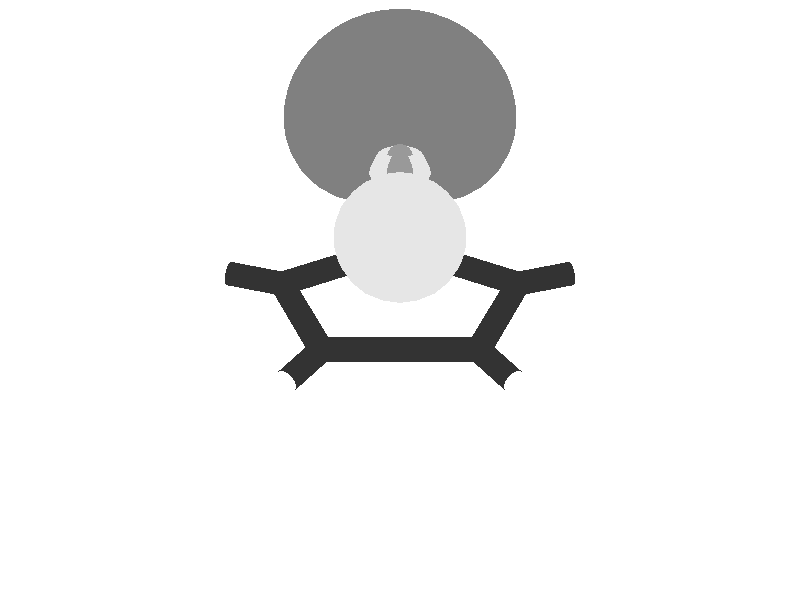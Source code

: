 camera {
 location <0.0, -3.0, -1.5>
 look_at <0.0, -0.04, 0.0>
 sky <0.0, 0.1, 0.0>
 angle 15
}
 light_source { <0, -9, 0> color rgb<0.7, 0.7, 0.7> shadowless}
 light_source { <0, 0, -9> color rgb<0.7, 0.7, 0.7> shadowless}
 background {<1, 1, 1>}
 #declare MeshRed = texture {
 pigment { color rgb<0.9, 0.9, 0.9> }
 finish { ambient 0.2 diffuse 0.6 specular 0.9}
 }
 #declare MeshBlue = texture {
 pigment { color rgb<0.5, 0.5, 0.5> }
 finish { ambient 0.2 diffuse 0.6 specular 0.9}
 }
 #declare BSAMBI = 0.2;
 #declare BSDIFF = 0.8;
 #declare BSSPEC = 0.8;
#declare colorA = 
 texture { 
 pigment { rgb<  1.0000  0.0000  0.0000 >}
 finish {ambient BSAMBI diffuse BSDIFF specular BSSPEC}
 }
#declare colorK = 
 texture { 
 pigment { rgb<  0.6  0.6  0.6 >}
 finish {ambient BSAMBI diffuse BSDIFF specular BSSPEC}
 }
#declare colorN = 
 texture { 
 pigment { rgb<  0.2  0.2  0.2 >}
 finish {ambient BSAMBI diffuse BSDIFF specular BSSPEC}
 }
#declare colorO = 
 texture { 
 pigment { rgb<  1.0  1.0  1.0 >}
 finish {ambient BSAMBI diffuse BSDIFF specular BSSPEC}
 }
 # declare molecule = union { 
 mesh {
 smooth_triangle {
< -0.016667, -0.133333, -0.367684>, < -0.261553, -0.051806, -0.963798>,
< -0.016667, -0.139764, -0.366667>, < -0.262178, -0.125823, -0.956782>,
< -0.021375, -0.133333, -0.366667>, < -0.295615, -0.052443, -0.953867>
 }
 smooth_triangle {
< -0.016667, -0.133333, -0.367684>, < -0.261553, -0.051806, -0.963798>,
<  0.000000, -0.133333, -0.368886>, < -0.132841, -0.050507, -0.989850>,
<  0.000000, -0.147442, -0.366667>, < -0.132599, -0.217425, -0.967028>
 }
 smooth_triangle {
< -0.016667, -0.139764, -0.366667>, < -0.262178, -0.125823, -0.956782>,
< -0.016667, -0.133333, -0.367684>, < -0.261553, -0.051806, -0.963798>,
<  0.000000, -0.147442, -0.366667>, < -0.132599, -0.217425, -0.967028>
 }
 smooth_triangle {
<  0.000000, -0.133333, -0.368886>, < -0.132841, -0.050507, -0.989850>,
<  0.016667, -0.133333, -0.367684>, <  0.000000, -0.049940, -0.998752>,
<  0.016667, -0.139764, -0.366667>, <  0.000000, -0.126986, -0.991905>
 }
 smooth_triangle {
<  0.000000, -0.147442, -0.366667>, < -0.132599, -0.217425, -0.967028>,
<  0.000000, -0.133333, -0.368886>, < -0.132841, -0.050507, -0.989850>,
<  0.016667, -0.139764, -0.366667>, <  0.000000, -0.126986, -0.991905>
 }
 smooth_triangle {
<  0.016667, -0.139764, -0.366667>, <  0.000000, -0.126986, -0.991905>,
<  0.016667, -0.133333, -0.367684>, <  0.000000, -0.049940, -0.998752>,
<  0.021375, -0.133333, -0.366667>, <  0.037871, -0.050080, -0.998027>
 }
 smooth_triangle {
< -0.016667, -0.116667, -0.366861>, < -0.260280,  0.123220, -0.957638>,
< -0.016667, -0.133333, -0.367684>, < -0.261553, -0.051806, -0.963798>,
< -0.021375, -0.133333, -0.366667>, < -0.295615, -0.052443, -0.953867>
 }
 smooth_triangle {
< -0.017573, -0.116667, -0.366667>, < -0.266747,  0.123007, -0.955885>,
< -0.016667, -0.116667, -0.366861>, < -0.260280,  0.123220, -0.957638>,
< -0.021375, -0.133333, -0.366667>, < -0.295615, -0.052443, -0.953867>
 }
 smooth_triangle {
<  0.000000, -0.133333, -0.368886>, < -0.132841, -0.050507, -0.989850>,
< -0.016667, -0.133333, -0.367684>, < -0.261553, -0.051806, -0.963798>,
<  0.000000, -0.116667, -0.368071>, < -0.132137,  0.127782, -0.982961>
 }
 smooth_triangle {
<  0.000000, -0.116667, -0.368071>, < -0.132137,  0.127782, -0.982961>,
< -0.016667, -0.133333, -0.367684>, < -0.261553, -0.051806, -0.963798>,
< -0.016667, -0.116667, -0.366861>, < -0.260280,  0.123220, -0.957638>
 }
 smooth_triangle {
<  0.016667, -0.133333, -0.367684>, <  0.000000, -0.049940, -0.998752>,
<  0.000000, -0.133333, -0.368886>, < -0.132841, -0.050507, -0.989850>,
<  0.016667, -0.116667, -0.366861>, <  0.000000,  0.131545, -0.991310>
 }
 smooth_triangle {
<  0.016667, -0.116667, -0.366861>, <  0.000000,  0.131545, -0.991310>,
<  0.000000, -0.133333, -0.368886>, < -0.132841, -0.050507, -0.989850>,
<  0.000000, -0.116667, -0.368071>, < -0.132137,  0.127782, -0.982961>
 }
 smooth_triangle {
<  0.017573, -0.116667, -0.366667>, <  0.007192,  0.131753, -0.991257>,
<  0.021375, -0.133333, -0.366667>, <  0.037871, -0.050080, -0.998027>,
<  0.016667, -0.133333, -0.367684>, <  0.000000, -0.049940, -0.998752>
 }
 smooth_triangle {
<  0.016667, -0.116667, -0.366861>, <  0.000000,  0.131545, -0.991310>,
<  0.017573, -0.116667, -0.366667>, <  0.007192,  0.131753, -0.991257>,
<  0.016667, -0.133333, -0.367684>, <  0.000000, -0.049940, -0.998752>
 }
 smooth_triangle {
< -0.016667, -0.116667, -0.366861>, < -0.260280,  0.123220, -0.957638>,
< -0.017573, -0.116667, -0.366667>, < -0.266747,  0.123007, -0.955885>,
< -0.016667, -0.115821, -0.366667>, < -0.260312,  0.130965, -0.956601>
 }
 smooth_triangle {
<  0.000000, -0.116667, -0.368071>, < -0.132137,  0.127782, -0.982961>,
< -0.016667, -0.116667, -0.366861>, < -0.260280,  0.123220, -0.957638>,
< -0.016667, -0.115821, -0.366667>, < -0.260312,  0.130965, -0.956601>
 }
 smooth_triangle {
<  0.000000, -0.110603, -0.366667>, < -0.132063,  0.185297, -0.973768>,
<  0.000000, -0.116667, -0.368071>, < -0.132137,  0.127782, -0.982961>,
< -0.016667, -0.115821, -0.366667>, < -0.260312,  0.130965, -0.956601>
 }
 smooth_triangle {
<  0.016667, -0.116667, -0.366861>, <  0.000000,  0.131545, -0.991310>,
<  0.000000, -0.116667, -0.368071>, < -0.132137,  0.127782, -0.982961>,
<  0.000000, -0.110603, -0.366667>, < -0.132063,  0.185297, -0.973768>
 }
 smooth_triangle {
<  0.016667, -0.115821, -0.366667>, <  0.000000,  0.139541, -0.990216>,
<  0.016667, -0.116667, -0.366861>, <  0.000000,  0.131545, -0.991310>,
<  0.000000, -0.110603, -0.366667>, < -0.132063,  0.185297, -0.973768>
 }
 smooth_triangle {
<  0.017573, -0.116667, -0.366667>, <  0.007192,  0.131753, -0.991257>,
<  0.016667, -0.116667, -0.366861>, <  0.000000,  0.131545, -0.991310>,
<  0.016667, -0.115821, -0.366667>, <  0.000000,  0.139541, -0.990216>
 }
 smooth_triangle {
< -0.033333, -0.166667, -0.354784>, < -0.379667, -0.466167, -0.799087>,
< -0.033333, -0.173011, -0.350000>, < -0.372582, -0.555198, -0.743598>,
< -0.045062, -0.166667, -0.350000>, < -0.461103, -0.463232, -0.756836>
 }
 smooth_triangle {
< -0.033333, -0.166667, -0.354784>, < -0.379667, -0.466167, -0.799087>,
< -0.016667, -0.166667, -0.358672>, < -0.256866, -0.472096, -0.843294>,
< -0.016667, -0.178130, -0.350000>, < -0.245502, -0.641224, -0.727022>
 }
 smooth_triangle {
< -0.033333, -0.173011, -0.350000>, < -0.372582, -0.555198, -0.743598>,
< -0.033333, -0.166667, -0.354784>, < -0.379667, -0.466167, -0.799087>,
< -0.016667, -0.178130, -0.350000>, < -0.245502, -0.641224, -0.727022>
 }
 smooth_triangle {
< -0.016667, -0.166667, -0.358672>, < -0.256866, -0.472096, -0.843294>,
<  0.000000, -0.166667, -0.359920>, < -0.130350, -0.479610, -0.867746>,
<  0.000000, -0.179762, -0.350000>, < -0.122946, -0.678870, -0.723892>
 }
 smooth_triangle {
< -0.016667, -0.178130, -0.350000>, < -0.245502, -0.641224, -0.727022>,
< -0.016667, -0.166667, -0.358672>, < -0.256866, -0.472096, -0.843294>,
<  0.000000, -0.179762, -0.350000>, < -0.122946, -0.678870, -0.723892>
 }
 smooth_triangle {
<  0.000000, -0.166667, -0.359920>, < -0.130350, -0.479610, -0.867746>,
<  0.016667, -0.166667, -0.358672>, <  0.000000, -0.490119, -0.871655>,
<  0.016667, -0.178130, -0.350000>, <  0.000000, -0.667318, -0.744773>
 }
 smooth_triangle {
<  0.000000, -0.179762, -0.350000>, < -0.122946, -0.678870, -0.723892>,
<  0.000000, -0.166667, -0.359920>, < -0.130350, -0.479610, -0.867746>,
<  0.016667, -0.178130, -0.350000>, <  0.000000, -0.667318, -0.744773>
 }
 smooth_triangle {
<  0.016667, -0.166667, -0.358672>, <  0.000000, -0.490119, -0.871655>,
<  0.033333, -0.166667, -0.354784>, <  0.134821, -0.502350, -0.854089>,
<  0.033333, -0.173011, -0.350000>, <  0.131745, -0.600073, -0.789022>
 }
 smooth_triangle {
<  0.016667, -0.178130, -0.350000>, <  0.000000, -0.667318, -0.744773>,
<  0.016667, -0.166667, -0.358672>, <  0.000000, -0.490119, -0.871655>,
<  0.033333, -0.173011, -0.350000>, <  0.131745, -0.600073, -0.789022>
 }
 smooth_triangle {
<  0.033333, -0.173011, -0.350000>, <  0.131745, -0.600073, -0.789022>,
<  0.033333, -0.166667, -0.354784>, <  0.134821, -0.502350, -0.854089>,
<  0.045062, -0.166667, -0.350000>, <  0.230867, -0.510846, -0.828092>
 }
 smooth_triangle {
< -0.050000, -0.150000, -0.355481>, < -0.511494, -0.247275, -0.822939>,
< -0.050000, -0.162249, -0.350000>, < -0.504084, -0.402357, -0.764205>,
< -0.059845, -0.150000, -0.350000>, < -0.578312, -0.248190, -0.777147>
 }
 smooth_triangle {
< -0.045062, -0.166667, -0.350000>, < -0.461103, -0.463232, -0.756836>,
< -0.050000, -0.162249, -0.350000>, < -0.504084, -0.402357, -0.764205>,
< -0.050000, -0.150000, -0.355481>, < -0.511494, -0.247275, -0.822939>
 }
 smooth_triangle {
< -0.045062, -0.166667, -0.350000>, < -0.461103, -0.463232, -0.756836>,
< -0.050000, -0.150000, -0.355481>, < -0.511494, -0.247275, -0.822939>,
< -0.033333, -0.166667, -0.354784>, < -0.379667, -0.466167, -0.799087>
 }
 smooth_triangle {
< -0.033333, -0.166667, -0.354784>, < -0.379667, -0.466167, -0.799087>,
< -0.050000, -0.150000, -0.355481>, < -0.511494, -0.247275, -0.822939>,
< -0.033333, -0.150000, -0.361720>, < -0.388237, -0.246805, -0.887896>
 }
 smooth_triangle {
< -0.016667, -0.166667, -0.358672>, < -0.256866, -0.472096, -0.843294>,
< -0.033333, -0.166667, -0.354784>, < -0.379667, -0.466167, -0.799087>,
< -0.016667, -0.150000, -0.365187>, < -0.261287, -0.246591, -0.933232>
 }
 smooth_triangle {
< -0.016667, -0.150000, -0.365187>, < -0.261287, -0.246591, -0.933232>,
< -0.033333, -0.166667, -0.354784>, < -0.379667, -0.466167, -0.799087>,
< -0.033333, -0.150000, -0.361720>, < -0.388237, -0.246805, -0.887896>
 }
 smooth_triangle {
<  0.000000, -0.166667, -0.359920>, < -0.130350, -0.479610, -0.867746>,
< -0.016667, -0.166667, -0.358672>, < -0.256866, -0.472096, -0.843294>,
<  0.000000, -0.150000, -0.366299>, < -0.132310, -0.248228, -0.959623>
 }
 smooth_triangle {
<  0.000000, -0.150000, -0.366299>, < -0.132310, -0.248228, -0.959623>,
< -0.016667, -0.166667, -0.358672>, < -0.256866, -0.472096, -0.843294>,
< -0.016667, -0.150000, -0.365187>, < -0.261287, -0.246591, -0.933232>
 }
 smooth_triangle {
<  0.016667, -0.166667, -0.358672>, <  0.000000, -0.490119, -0.871655>,
<  0.000000, -0.166667, -0.359920>, < -0.130350, -0.479610, -0.867746>,
<  0.016667, -0.150000, -0.365187>, <  0.000000, -0.253007, -0.967465>
 }
 smooth_triangle {
<  0.016667, -0.150000, -0.365187>, <  0.000000, -0.253007, -0.967465>,
<  0.000000, -0.166667, -0.359920>, < -0.130350, -0.479610, -0.867746>,
<  0.000000, -0.150000, -0.366299>, < -0.132310, -0.248228, -0.959623>
 }
 smooth_triangle {
<  0.033333, -0.166667, -0.354784>, <  0.134821, -0.502350, -0.854089>,
<  0.016667, -0.166667, -0.358672>, <  0.000000, -0.490119, -0.871655>,
<  0.033333, -0.150000, -0.361720>, <  0.138221, -0.260604, -0.955500>
 }
 smooth_triangle {
<  0.033333, -0.150000, -0.361720>, <  0.138221, -0.260604, -0.955500>,
<  0.016667, -0.166667, -0.358672>, <  0.000000, -0.490119, -0.871655>,
<  0.016667, -0.150000, -0.365187>, <  0.000000, -0.253007, -0.967465>
 }
 smooth_triangle {
<  0.050000, -0.162249, -0.350000>, <  0.277940, -0.447238, -0.850134>,
<  0.045062, -0.166667, -0.350000>, <  0.230867, -0.510846, -0.828092>,
<  0.033333, -0.166667, -0.354784>, <  0.134821, -0.502350, -0.854089>
 }
 smooth_triangle {
<  0.050000, -0.162249, -0.350000>, <  0.277940, -0.447238, -0.850134>,
<  0.033333, -0.166667, -0.354784>, <  0.134821, -0.502350, -0.854089>,
<  0.050000, -0.150000, -0.355481>, <  0.282883, -0.268724, -0.920741>
 }
 smooth_triangle {
<  0.050000, -0.150000, -0.355481>, <  0.282883, -0.268724, -0.920741>,
<  0.033333, -0.166667, -0.354784>, <  0.134821, -0.502350, -0.854089>,
<  0.033333, -0.150000, -0.361720>, <  0.138221, -0.260604, -0.955500>
 }
 smooth_triangle {
<  0.050000, -0.162249, -0.350000>, <  0.277940, -0.447238, -0.850134>,
<  0.050000, -0.150000, -0.355481>, <  0.282883, -0.268724, -0.920741>,
<  0.059845, -0.150000, -0.350000>, <  0.367815, -0.273398, -0.888800>
 }
 smooth_triangle {
< -0.050000, -0.133333, -0.358322>, < -0.513619, -0.056993, -0.856123>,
< -0.050000, -0.150000, -0.355481>, < -0.511494, -0.247275, -0.822939>,
< -0.059845, -0.150000, -0.350000>, < -0.578312, -0.248190, -0.777147>
 }
 smooth_triangle {
< -0.065076, -0.133333, -0.350000>, < -0.619989, -0.060598, -0.782267>,
< -0.050000, -0.133333, -0.358322>, < -0.513619, -0.056993, -0.856123>,
< -0.059845, -0.150000, -0.350000>, < -0.578312, -0.248190, -0.777147>
 }
 smooth_triangle {
< -0.033333, -0.150000, -0.361720>, < -0.388237, -0.246805, -0.887896>,
< -0.050000, -0.150000, -0.355481>, < -0.511494, -0.247275, -0.822939>,
< -0.033333, -0.133333, -0.364263>, < -0.388467, -0.053994, -0.919879>
 }
 smooth_triangle {
< -0.033333, -0.133333, -0.364263>, < -0.388467, -0.053994, -0.919879>,
< -0.050000, -0.150000, -0.355481>, < -0.511494, -0.247275, -0.822939>,
< -0.050000, -0.133333, -0.358322>, < -0.513619, -0.056993, -0.856123>
 }
 smooth_triangle {
< -0.016667, -0.139764, -0.366667>, < -0.262178, -0.125823, -0.956782>,
< -0.033333, -0.133333, -0.364263>, < -0.388467, -0.053994, -0.919879>,
< -0.021375, -0.133333, -0.366667>, < -0.295615, -0.052443, -0.953867>
 }
 smooth_triangle {
< -0.016667, -0.139764, -0.366667>, < -0.262178, -0.125823, -0.956782>,
< -0.016667, -0.150000, -0.365187>, < -0.261287, -0.246591, -0.933232>,
< -0.033333, -0.133333, -0.364263>, < -0.388467, -0.053994, -0.919879>
 }
 smooth_triangle {
< -0.016667, -0.150000, -0.365187>, < -0.261287, -0.246591, -0.933232>,
< -0.033333, -0.150000, -0.361720>, < -0.388237, -0.246805, -0.887896>,
< -0.033333, -0.133333, -0.364263>, < -0.388467, -0.053994, -0.919879>
 }
 smooth_triangle {
<  0.000000, -0.147442, -0.366667>, < -0.132599, -0.217425, -0.967028>,
< -0.016667, -0.150000, -0.365187>, < -0.261287, -0.246591, -0.933232>,
< -0.016667, -0.139764, -0.366667>, < -0.262178, -0.125823, -0.956782>
 }
 smooth_triangle {
<  0.000000, -0.150000, -0.366299>, < -0.132310, -0.248228, -0.959623>,
< -0.016667, -0.150000, -0.365187>, < -0.261287, -0.246591, -0.933232>,
<  0.000000, -0.147442, -0.366667>, < -0.132599, -0.217425, -0.967028>
 }
 smooth_triangle {
<  0.016667, -0.139764, -0.366667>, <  0.000000, -0.126986, -0.991905>,
<  0.000000, -0.150000, -0.366299>, < -0.132310, -0.248228, -0.959623>,
<  0.000000, -0.147442, -0.366667>, < -0.132599, -0.217425, -0.967028>
 }
 smooth_triangle {
<  0.016667, -0.150000, -0.365187>, <  0.000000, -0.253007, -0.967465>,
<  0.000000, -0.150000, -0.366299>, < -0.132310, -0.248228, -0.959623>,
<  0.016667, -0.139764, -0.366667>, <  0.000000, -0.126986, -0.991905>
 }
 smooth_triangle {
<  0.021375, -0.133333, -0.366667>, <  0.037871, -0.050080, -0.998027>,
<  0.016667, -0.150000, -0.365187>, <  0.000000, -0.253007, -0.967465>,
<  0.016667, -0.139764, -0.366667>, <  0.000000, -0.126986, -0.991905>
 }
 smooth_triangle {
<  0.021375, -0.133333, -0.366667>, <  0.037871, -0.050080, -0.998027>,
<  0.033333, -0.133333, -0.364263>, <  0.138017, -0.050426, -0.989145>,
<  0.016667, -0.150000, -0.365187>, <  0.000000, -0.253007, -0.967465>
 }
 smooth_triangle {
<  0.033333, -0.133333, -0.364263>, <  0.138017, -0.050426, -0.989145>,
<  0.033333, -0.150000, -0.361720>, <  0.138221, -0.260604, -0.955500>,
<  0.016667, -0.150000, -0.365187>, <  0.000000, -0.253007, -0.967465>
 }
 smooth_triangle {
<  0.050000, -0.150000, -0.355481>, <  0.282883, -0.268724, -0.920741>,
<  0.033333, -0.150000, -0.361720>, <  0.138221, -0.260604, -0.955500>,
<  0.050000, -0.133333, -0.358322>, <  0.283569, -0.051808, -0.957551>
 }
 smooth_triangle {
<  0.050000, -0.133333, -0.358322>, <  0.283569, -0.051808, -0.957551>,
<  0.033333, -0.150000, -0.361720>, <  0.138221, -0.260604, -0.955500>,
<  0.033333, -0.133333, -0.364263>, <  0.138017, -0.050426, -0.989145>
 }
 smooth_triangle {
<  0.065076, -0.133333, -0.350000>, <  0.418085, -0.053659, -0.906822>,
<  0.059845, -0.150000, -0.350000>, <  0.367815, -0.273398, -0.888800>,
<  0.050000, -0.150000, -0.355481>, <  0.282883, -0.268724, -0.920741>
 }
 smooth_triangle {
<  0.050000, -0.133333, -0.358322>, <  0.283569, -0.051808, -0.957551>,
<  0.065076, -0.133333, -0.350000>, <  0.418085, -0.053659, -0.906822>,
<  0.050000, -0.150000, -0.355481>, <  0.282883, -0.268724, -0.920741>
 }
 smooth_triangle {
< -0.050000, -0.116667, -0.357515>, < -0.511748,  0.114909, -0.851416>,
< -0.050000, -0.133333, -0.358322>, < -0.513619, -0.056993, -0.856123>,
< -0.065076, -0.133333, -0.350000>, < -0.619989, -0.060598, -0.782267>
 }
 smooth_triangle {
< -0.063684, -0.116667, -0.350000>, < -0.607529,  0.109689, -0.786687>,
< -0.050000, -0.116667, -0.357515>, < -0.511748,  0.114909, -0.851416>,
< -0.065076, -0.133333, -0.350000>, < -0.619989, -0.060598, -0.782267>
 }
 smooth_triangle {
< -0.033333, -0.133333, -0.364263>, < -0.388467, -0.053994, -0.919879>,
< -0.050000, -0.133333, -0.358322>, < -0.513619, -0.056993, -0.856123>,
< -0.033333, -0.116667, -0.363507>, < -0.387290,  0.119541, -0.914175>
 }
 smooth_triangle {
< -0.033333, -0.116667, -0.363507>, < -0.387290,  0.119541, -0.914175>,
< -0.050000, -0.133333, -0.358322>, < -0.513619, -0.056993, -0.856123>,
< -0.050000, -0.116667, -0.357515>, < -0.511748,  0.114909, -0.851416>
 }
 smooth_triangle {
< -0.021375, -0.133333, -0.366667>, < -0.295615, -0.052443, -0.953867>,
< -0.033333, -0.116667, -0.363507>, < -0.387290,  0.119541, -0.914175>,
< -0.017573, -0.116667, -0.366667>, < -0.266747,  0.123007, -0.955885>
 }
 smooth_triangle {
< -0.033333, -0.133333, -0.364263>, < -0.388467, -0.053994, -0.919879>,
< -0.033333, -0.116667, -0.363507>, < -0.387290,  0.119541, -0.914175>,
< -0.021375, -0.133333, -0.366667>, < -0.295615, -0.052443, -0.953867>
 }
 smooth_triangle {
<  0.033333, -0.133333, -0.364263>, <  0.138017, -0.050426, -0.989145>,
<  0.017573, -0.116667, -0.366667>, <  0.007192,  0.131753, -0.991257>,
<  0.033333, -0.116667, -0.363507>, <  0.137342,  0.136593, -0.981060>
 }
 smooth_triangle {
<  0.021375, -0.133333, -0.366667>, <  0.037871, -0.050080, -0.998027>,
<  0.017573, -0.116667, -0.366667>, <  0.007192,  0.131753, -0.991257>,
<  0.033333, -0.133333, -0.364263>, <  0.138017, -0.050426, -0.989145>
 }
 smooth_triangle {
<  0.050000, -0.133333, -0.358322>, <  0.283569, -0.051808, -0.957551>,
<  0.033333, -0.133333, -0.364263>, <  0.138017, -0.050426, -0.989145>,
<  0.050000, -0.116667, -0.357515>, <  0.281560,  0.141213, -0.949096>
 }
 smooth_triangle {
<  0.050000, -0.116667, -0.357515>, <  0.281560,  0.141213, -0.949096>,
<  0.033333, -0.133333, -0.364263>, <  0.138017, -0.050426, -0.989145>,
<  0.033333, -0.116667, -0.363507>, <  0.137342,  0.136593, -0.981060>
 }
 smooth_triangle {
<  0.063684, -0.116667, -0.350000>, <  0.401729,  0.143304, -0.904477>,
<  0.065076, -0.133333, -0.350000>, <  0.418085, -0.053659, -0.906822>,
<  0.050000, -0.133333, -0.358322>, <  0.283569, -0.051808, -0.957551>
 }
 smooth_triangle {
<  0.050000, -0.116667, -0.357515>, <  0.281560,  0.141213, -0.949096>,
<  0.063684, -0.116667, -0.350000>, <  0.401729,  0.143304, -0.904477>,
<  0.050000, -0.133333, -0.358322>, <  0.283569, -0.051808, -0.957551>
 }
 smooth_triangle {
< -0.050000, -0.100000, -0.353311>, < -0.507780,  0.273218, -0.817014>,
< -0.050000, -0.116667, -0.357515>, < -0.511748,  0.114909, -0.851416>,
< -0.063684, -0.116667, -0.350000>, < -0.607529,  0.109689, -0.786687>
 }
 smooth_triangle {
< -0.056048, -0.100000, -0.350000>, < -0.548140,  0.270710, -0.791365>,
< -0.050000, -0.100000, -0.353311>, < -0.507780,  0.273218, -0.817014>,
< -0.063684, -0.116667, -0.350000>, < -0.607529,  0.109689, -0.786687>
 }
 smooth_triangle {
< -0.033333, -0.116667, -0.363507>, < -0.387290,  0.119541, -0.914175>,
< -0.050000, -0.116667, -0.357515>, < -0.511748,  0.114909, -0.851416>,
< -0.033333, -0.100000, -0.359648>, < -0.385608,  0.280904, -0.878862>
 }
 smooth_triangle {
< -0.033333, -0.100000, -0.359648>, < -0.385608,  0.280904, -0.878862>,
< -0.050000, -0.116667, -0.357515>, < -0.511748,  0.114909, -0.851416>,
< -0.050000, -0.100000, -0.353311>, < -0.507780,  0.273218, -0.817014>
 }
 smooth_triangle {
< -0.017573, -0.116667, -0.366667>, < -0.266747,  0.123007, -0.955885>,
< -0.016667, -0.100000, -0.363186>, < -0.259746,  0.286970, -0.922052>,
< -0.016667, -0.115821, -0.366667>, < -0.260312,  0.130965, -0.956601>
 }
 smooth_triangle {
< -0.017573, -0.116667, -0.366667>, < -0.266747,  0.123007, -0.955885>,
< -0.033333, -0.116667, -0.363507>, < -0.387290,  0.119541, -0.914175>,
< -0.016667, -0.100000, -0.363186>, < -0.259746,  0.286970, -0.922052>
 }
 smooth_triangle {
< -0.033333, -0.116667, -0.363507>, < -0.387290,  0.119541, -0.914175>,
< -0.033333, -0.100000, -0.359648>, < -0.385608,  0.280904, -0.878862>,
< -0.016667, -0.100000, -0.363186>, < -0.259746,  0.286970, -0.922052>
 }
 smooth_triangle {
< -0.016667, -0.115821, -0.366667>, < -0.260312,  0.130965, -0.956601>,
<  0.000000, -0.100000, -0.364323>, < -0.131514,  0.293316, -0.946926>,
<  0.000000, -0.110603, -0.366667>, < -0.132063,  0.185297, -0.973768>
 }
 smooth_triangle {
< -0.016667, -0.100000, -0.363186>, < -0.259746,  0.286970, -0.922052>,
<  0.000000, -0.100000, -0.364323>, < -0.131514,  0.293316, -0.946926>,
< -0.016667, -0.115821, -0.366667>, < -0.260312,  0.130965, -0.956601>
 }
 smooth_triangle {
<  0.000000, -0.110603, -0.366667>, < -0.132063,  0.185297, -0.973768>,
<  0.016667, -0.100000, -0.363186>, <  0.000000,  0.300949, -0.953640>,
<  0.016667, -0.115821, -0.366667>, <  0.000000,  0.139541, -0.990216>
 }
 smooth_triangle {
<  0.000000, -0.100000, -0.364323>, < -0.131514,  0.293316, -0.946926>,
<  0.016667, -0.100000, -0.363186>, <  0.000000,  0.300949, -0.953640>,
<  0.000000, -0.110603, -0.366667>, < -0.132063,  0.185297, -0.973768>
 }
 smooth_triangle {
<  0.016667, -0.115821, -0.366667>, <  0.000000,  0.139541, -0.990216>,
<  0.033333, -0.116667, -0.363507>, <  0.137342,  0.136593, -0.981060>,
<  0.017573, -0.116667, -0.366667>, <  0.007192,  0.131753, -0.991257>
 }
 smooth_triangle {
<  0.016667, -0.115821, -0.366667>, <  0.000000,  0.139541, -0.990216>,
<  0.016667, -0.100000, -0.363186>, <  0.000000,  0.300949, -0.953640>,
<  0.033333, -0.116667, -0.363507>, <  0.137342,  0.136593, -0.981060>
 }
 smooth_triangle {
<  0.016667, -0.100000, -0.363186>, <  0.000000,  0.300949, -0.953640>,
<  0.033333, -0.100000, -0.359648>, <  0.136512,  0.309427, -0.941074>,
<  0.033333, -0.116667, -0.363507>, <  0.137342,  0.136593, -0.981060>
 }
 smooth_triangle {
<  0.050000, -0.116667, -0.357515>, <  0.281560,  0.141213, -0.949096>,
<  0.033333, -0.116667, -0.363507>, <  0.137342,  0.136593, -0.981060>,
<  0.050000, -0.100000, -0.353311>, <  0.278239,  0.316662, -0.906812>
 }
 smooth_triangle {
<  0.050000, -0.100000, -0.353311>, <  0.278239,  0.316662, -0.906812>,
<  0.033333, -0.116667, -0.363507>, <  0.137342,  0.136593, -0.981060>,
<  0.033333, -0.100000, -0.359648>, <  0.136512,  0.309427, -0.941074>
 }
 smooth_triangle {
<  0.056048, -0.100000, -0.350000>, <  0.328525,  0.318991, -0.888997>,
<  0.063684, -0.116667, -0.350000>, <  0.401729,  0.143304, -0.904477>,
<  0.050000, -0.116667, -0.357515>, <  0.281560,  0.141213, -0.949096>
 }
 smooth_triangle {
<  0.050000, -0.100000, -0.353311>, <  0.278239,  0.316662, -0.906812>,
<  0.056048, -0.100000, -0.350000>, <  0.328525,  0.318991, -0.888997>,
<  0.050000, -0.116667, -0.357515>, <  0.281560,  0.141213, -0.949096>
 }
 smooth_triangle {
< -0.050000, -0.100000, -0.353311>, < -0.507780,  0.273218, -0.817014>,
< -0.056048, -0.100000, -0.350000>, < -0.548140,  0.270710, -0.791365>,
< -0.050000, -0.092576, -0.350000>, < -0.506672,  0.335974, -0.793980>
 }
 smooth_triangle {
< -0.050000, -0.092576, -0.350000>, < -0.506672,  0.335974, -0.793980>,
< -0.039283, -0.083333, -0.350000>, < -0.423029,  0.428308, -0.798498>,
< -0.033333, -0.083333, -0.352353>, < -0.381927,  0.431152, -0.817459>
 }
 smooth_triangle {
< -0.050000, -0.092576, -0.350000>, < -0.506672,  0.335974, -0.793980>,
< -0.033333, -0.083333, -0.352353>, < -0.381927,  0.431152, -0.817459>,
< -0.050000, -0.100000, -0.353311>, < -0.507780,  0.273218, -0.817014>
 }
 smooth_triangle {
< -0.050000, -0.100000, -0.353311>, < -0.507780,  0.273218, -0.817014>,
< -0.033333, -0.083333, -0.352353>, < -0.381927,  0.431152, -0.817459>,
< -0.033333, -0.100000, -0.359648>, < -0.385608,  0.280904, -0.878862>
 }
 smooth_triangle {
< -0.016667, -0.100000, -0.363186>, < -0.259746,  0.286970, -0.922052>,
< -0.033333, -0.100000, -0.359648>, < -0.385608,  0.280904, -0.878862>,
< -0.016667, -0.083333, -0.356254>, < -0.258134,  0.441143, -0.859511>
 }
 smooth_triangle {
< -0.016667, -0.083333, -0.356254>, < -0.258134,  0.441143, -0.859511>,
< -0.033333, -0.100000, -0.359648>, < -0.385608,  0.280904, -0.878862>,
< -0.033333, -0.083333, -0.352353>, < -0.381927,  0.431152, -0.817459>
 }
 smooth_triangle {
<  0.000000, -0.100000, -0.364323>, < -0.131514,  0.293316, -0.946926>,
< -0.016667, -0.100000, -0.363186>, < -0.259746,  0.286970, -0.922052>,
<  0.000000, -0.083333, -0.357510>, < -0.130842,  0.450473, -0.883150>
 }
 smooth_triangle {
<  0.000000, -0.083333, -0.357510>, < -0.130842,  0.450473, -0.883150>,
< -0.016667, -0.100000, -0.363186>, < -0.259746,  0.286970, -0.922052>,
< -0.016667, -0.083333, -0.356254>, < -0.258134,  0.441143, -0.859511>
 }
 smooth_triangle {
<  0.016667, -0.100000, -0.363186>, <  0.000000,  0.300949, -0.953640>,
<  0.000000, -0.100000, -0.364323>, < -0.131514,  0.293316, -0.946926>,
<  0.016667, -0.083333, -0.356254>, <  0.000000,  0.460034, -0.887902>
 }
 smooth_triangle {
<  0.016667, -0.083333, -0.356254>, <  0.000000,  0.460034, -0.887902>,
<  0.000000, -0.100000, -0.364323>, < -0.131514,  0.293316, -0.946926>,
<  0.000000, -0.083333, -0.357510>, < -0.130842,  0.450473, -0.883150>
 }
 smooth_triangle {
<  0.033333, -0.100000, -0.359648>, <  0.136512,  0.309427, -0.941074>,
<  0.016667, -0.100000, -0.363186>, <  0.000000,  0.300949, -0.953640>,
<  0.033333, -0.083333, -0.352353>, <  0.134857,  0.469113, -0.872781>
 }
 smooth_triangle {
<  0.033333, -0.083333, -0.352353>, <  0.134857,  0.469113, -0.872781>,
<  0.016667, -0.100000, -0.363186>, <  0.000000,  0.300949, -0.953640>,
<  0.016667, -0.083333, -0.356254>, <  0.000000,  0.460034, -0.887902>
 }
 smooth_triangle {
<  0.039283, -0.083333, -0.350000>, <  0.182776,  0.472606, -0.862112>,
<  0.050000, -0.092576, -0.350000>, <  0.277299,  0.385383, -0.880105>,
<  0.050000, -0.100000, -0.353311>, <  0.278239,  0.316662, -0.906812>
 }
 smooth_triangle {
<  0.039283, -0.083333, -0.350000>, <  0.182776,  0.472606, -0.862112>,
<  0.050000, -0.100000, -0.353311>, <  0.278239,  0.316662, -0.906812>,
<  0.033333, -0.083333, -0.352353>, <  0.134857,  0.469113, -0.872781>
 }
 smooth_triangle {
<  0.033333, -0.083333, -0.352353>, <  0.134857,  0.469113, -0.872781>,
<  0.050000, -0.100000, -0.353311>, <  0.278239,  0.316662, -0.906812>,
<  0.033333, -0.100000, -0.359648>, <  0.136512,  0.309427, -0.941074>
 }
 smooth_triangle {
<  0.056048, -0.100000, -0.350000>, <  0.328525,  0.318991, -0.888997>,
<  0.050000, -0.100000, -0.353311>, <  0.278239,  0.316662, -0.906812>,
<  0.050000, -0.092576, -0.350000>, <  0.277299,  0.385383, -0.880105>
 }
 smooth_triangle {
< -0.033333, -0.083333, -0.352353>, < -0.381927,  0.431152, -0.817459>,
< -0.039283, -0.083333, -0.350000>, < -0.423029,  0.428308, -0.798498>,
< -0.033333, -0.079500, -0.350000>, < -0.381519,  0.460996, -0.801203>
 }
 smooth_triangle {
< -0.016667, -0.083333, -0.356254>, < -0.258134,  0.441143, -0.859511>,
< -0.033333, -0.083333, -0.352353>, < -0.381927,  0.431152, -0.817459>,
< -0.033333, -0.079500, -0.350000>, < -0.381519,  0.460996, -0.801203>
 }
 smooth_triangle {
< -0.016667, -0.073208, -0.350000>, < -0.256888,  0.524428, -0.811778>,
< -0.016667, -0.083333, -0.356254>, < -0.258134,  0.441143, -0.859511>,
< -0.033333, -0.079500, -0.350000>, < -0.381519,  0.460996, -0.801203>
 }
 smooth_triangle {
<  0.000000, -0.083333, -0.357510>, < -0.130842,  0.450473, -0.883150>,
< -0.016667, -0.083333, -0.356254>, < -0.258134,  0.441143, -0.859511>,
< -0.016667, -0.073208, -0.350000>, < -0.256888,  0.524428, -0.811778>
 }
 smooth_triangle {
<  0.000000, -0.071198, -0.350000>, < -0.129934,  0.552988, -0.822995>,
<  0.000000, -0.083333, -0.357510>, < -0.130842,  0.450473, -0.883150>,
< -0.016667, -0.073208, -0.350000>, < -0.256888,  0.524428, -0.811778>
 }
 smooth_triangle {
<  0.016667, -0.083333, -0.356254>, <  0.000000,  0.460034, -0.887902>,
<  0.000000, -0.083333, -0.357510>, < -0.130842,  0.450473, -0.883150>,
<  0.000000, -0.071198, -0.350000>, < -0.129934,  0.552988, -0.822995>
 }
 smooth_triangle {
<  0.016667, -0.073208, -0.350000>, <  0.000000,  0.545592, -0.838051>,
<  0.016667, -0.083333, -0.356254>, <  0.000000,  0.460034, -0.887902>,
<  0.000000, -0.071198, -0.350000>, < -0.129934,  0.552988, -0.822995>
 }
 smooth_triangle {
<  0.033333, -0.083333, -0.352353>, <  0.134857,  0.469113, -0.872781>,
<  0.016667, -0.083333, -0.356254>, <  0.000000,  0.460034, -0.887902>,
<  0.016667, -0.073208, -0.350000>, <  0.000000,  0.545592, -0.838051>
 }
 smooth_triangle {
<  0.033333, -0.079500, -0.350000>, <  0.134671,  0.500604, -0.855137>,
<  0.033333, -0.083333, -0.352353>, <  0.134857,  0.469113, -0.872781>,
<  0.016667, -0.073208, -0.350000>, <  0.000000,  0.545592, -0.838051>
 }
 smooth_triangle {
<  0.039283, -0.083333, -0.350000>, <  0.182776,  0.472606, -0.862112>,
<  0.033333, -0.083333, -0.352353>, <  0.134857,  0.469113, -0.872781>,
<  0.033333, -0.079500, -0.350000>, <  0.134671,  0.500604, -0.855137>
 }
 smooth_triangle {
< -0.033333, -0.183333, -0.340461>, < -0.347923, -0.726347, -0.592764>,
< -0.033333, -0.188204, -0.333333>, < -0.329066, -0.802725, -0.497341>,
< -0.047997, -0.183333, -0.333333>, < -0.442863, -0.717849, -0.537183>
 }
 smooth_triangle {
< -0.033333, -0.183333, -0.340461>, < -0.347923, -0.726347, -0.592764>,
< -0.016667, -0.183333, -0.345094>, < -0.234967, -0.734529, -0.636598>,
< -0.016667, -0.191201, -0.333333>, < -0.209756, -0.865716, -0.454466>
 }
 smooth_triangle {
< -0.033333, -0.188204, -0.333333>, < -0.329066, -0.802725, -0.497341>,
< -0.033333, -0.183333, -0.340461>, < -0.347923, -0.726347, -0.592764>,
< -0.016667, -0.191201, -0.333333>, < -0.209756, -0.865716, -0.454466>
 }
 smooth_triangle {
< -0.016667, -0.183333, -0.345094>, < -0.234967, -0.734529, -0.636598>,
<  0.000000, -0.183333, -0.346605>, < -0.118795, -0.746204, -0.655032>,
<  0.000000, -0.192138, -0.333333>, < -0.102550, -0.897711, -0.428483>
 }
 smooth_triangle {
< -0.016667, -0.191201, -0.333333>, < -0.209756, -0.865716, -0.454466>,
< -0.016667, -0.183333, -0.345094>, < -0.234967, -0.734529, -0.636598>,
<  0.000000, -0.192138, -0.333333>, < -0.102550, -0.897711, -0.428483>
 }
 smooth_triangle {
<  0.000000, -0.183333, -0.346605>, < -0.118795, -0.746204, -0.655032>,
<  0.016667, -0.183333, -0.345094>, <  0.000000, -0.766688, -0.642020>,
<  0.016667, -0.191201, -0.333333>, <  0.000000, -0.901107, -0.433596>
 }
 smooth_triangle {
<  0.000000, -0.192138, -0.333333>, < -0.102550, -0.897711, -0.428483>,
<  0.000000, -0.183333, -0.346605>, < -0.118795, -0.746204, -0.655032>,
<  0.016667, -0.191201, -0.333333>, <  0.000000, -0.901107, -0.433596>
 }
 smooth_triangle {
<  0.016667, -0.183333, -0.345094>, <  0.000000, -0.766688, -0.642020>,
<  0.033333, -0.183333, -0.340461>, <  0.120095, -0.791896, -0.598730>,
<  0.033333, -0.188204, -0.333333>, <  0.110900, -0.871937, -0.476893>
 }
 smooth_triangle {
<  0.016667, -0.191201, -0.333333>, <  0.000000, -0.901107, -0.433596>,
<  0.016667, -0.183333, -0.345094>, <  0.000000, -0.766688, -0.642020>,
<  0.033333, -0.188204, -0.333333>, <  0.110900, -0.871937, -0.476893>
 }
 smooth_triangle {
<  0.033333, -0.188204, -0.333333>, <  0.110900, -0.871937, -0.476893>,
<  0.033333, -0.183333, -0.340461>, <  0.120095, -0.791896, -0.598730>,
<  0.047997, -0.183333, -0.333333>, <  0.225096, -0.809103, -0.542849>
 }
 smooth_triangle {
< -0.066667, -0.166667, -0.337450>, < -0.616403, -0.465856, -0.634843>,
< -0.066667, -0.171184, -0.333333>, < -0.608117, -0.528099, -0.592710>,
< -0.071603, -0.166667, -0.333333>, < -0.646313, -0.466890, -0.603567>
 }
 smooth_triangle {
< -0.066667, -0.166667, -0.337450>, < -0.616403, -0.465856, -0.634843>,
< -0.050000, -0.166667, -0.347889>, < -0.499123, -0.463594, -0.732091>,
< -0.050000, -0.182432, -0.333333>, < -0.460887, -0.701566, -0.543496>
 }
 smooth_triangle {
< -0.066667, -0.171184, -0.333333>, < -0.608117, -0.528099, -0.592710>,
< -0.066667, -0.166667, -0.337450>, < -0.616403, -0.465856, -0.634843>,
< -0.050000, -0.182432, -0.333333>, < -0.460887, -0.701566, -0.543496>
 }
 smooth_triangle {
< -0.047997, -0.183333, -0.333333>, < -0.442863, -0.717849, -0.537183>,
< -0.050000, -0.182432, -0.333333>, < -0.460887, -0.701566, -0.543496>,
< -0.050000, -0.166667, -0.347889>, < -0.499123, -0.463594, -0.732091>
 }
 smooth_triangle {
< -0.033333, -0.183333, -0.340461>, < -0.347923, -0.726347, -0.592764>,
< -0.047997, -0.183333, -0.333333>, < -0.442863, -0.717849, -0.537183>,
< -0.050000, -0.166667, -0.347889>, < -0.499123, -0.463594, -0.732091>
 }
 smooth_triangle {
< -0.033333, -0.183333, -0.340461>, < -0.347923, -0.726347, -0.592764>,
< -0.050000, -0.166667, -0.347889>, < -0.499123, -0.463594, -0.732091>,
< -0.045062, -0.166667, -0.350000>, < -0.461103, -0.463232, -0.756836>
 }
 smooth_triangle {
< -0.033333, -0.183333, -0.340461>, < -0.347923, -0.726347, -0.592764>,
< -0.045062, -0.166667, -0.350000>, < -0.461103, -0.463232, -0.756836>,
< -0.033333, -0.173011, -0.350000>, < -0.372582, -0.555198, -0.743598>
 }
 smooth_triangle {
< -0.016667, -0.178130, -0.350000>, < -0.245502, -0.641224, -0.727022>,
< -0.033333, -0.183333, -0.340461>, < -0.347923, -0.726347, -0.592764>,
< -0.033333, -0.173011, -0.350000>, < -0.372582, -0.555198, -0.743598>
 }
 smooth_triangle {
< -0.016667, -0.183333, -0.345094>, < -0.234967, -0.734529, -0.636598>,
< -0.033333, -0.183333, -0.340461>, < -0.347923, -0.726347, -0.592764>,
< -0.016667, -0.178130, -0.350000>, < -0.245502, -0.641224, -0.727022>
 }
 smooth_triangle {
<  0.000000, -0.179762, -0.350000>, < -0.122946, -0.678870, -0.723892>,
< -0.016667, -0.183333, -0.345094>, < -0.234967, -0.734529, -0.636598>,
< -0.016667, -0.178130, -0.350000>, < -0.245502, -0.641224, -0.727022>
 }
 smooth_triangle {
<  0.000000, -0.183333, -0.346605>, < -0.118795, -0.746204, -0.655032>,
< -0.016667, -0.183333, -0.345094>, < -0.234967, -0.734529, -0.636598>,
<  0.000000, -0.179762, -0.350000>, < -0.122946, -0.678870, -0.723892>
 }
 smooth_triangle {
<  0.016667, -0.178130, -0.350000>, <  0.000000, -0.667318, -0.744773>,
<  0.000000, -0.183333, -0.346605>, < -0.118795, -0.746204, -0.655032>,
<  0.000000, -0.179762, -0.350000>, < -0.122946, -0.678870, -0.723892>
 }
 smooth_triangle {
<  0.016667, -0.183333, -0.345094>, <  0.000000, -0.766688, -0.642020>,
<  0.000000, -0.183333, -0.346605>, < -0.118795, -0.746204, -0.655032>,
<  0.016667, -0.178130, -0.350000>, <  0.000000, -0.667318, -0.744773>
 }
 smooth_triangle {
<  0.033333, -0.173011, -0.350000>, <  0.131745, -0.600073, -0.789022>,
<  0.016667, -0.183333, -0.345094>, <  0.000000, -0.766688, -0.642020>,
<  0.016667, -0.178130, -0.350000>, <  0.000000, -0.667318, -0.744773>
 }
 smooth_triangle {
<  0.033333, -0.183333, -0.340461>, <  0.120095, -0.791896, -0.598730>,
<  0.016667, -0.183333, -0.345094>, <  0.000000, -0.766688, -0.642020>,
<  0.033333, -0.173011, -0.350000>, <  0.131745, -0.600073, -0.789022>
 }
 smooth_triangle {
<  0.045062, -0.166667, -0.350000>, <  0.230867, -0.510846, -0.828092>,
<  0.050000, -0.166667, -0.347889>, <  0.274409, -0.519847, -0.808986>,
<  0.050000, -0.182432, -0.333333>, <  0.243143, -0.795945, -0.554394>
 }
 smooth_triangle {
<  0.033333, -0.173011, -0.350000>, <  0.131745, -0.600073, -0.789022>,
<  0.045062, -0.166667, -0.350000>, <  0.230867, -0.510846, -0.828092>,
<  0.050000, -0.182432, -0.333333>, <  0.243143, -0.795945, -0.554394>
 }
 smooth_triangle {
<  0.033333, -0.173011, -0.350000>, <  0.131745, -0.600073, -0.789022>,
<  0.050000, -0.182432, -0.333333>, <  0.243143, -0.795945, -0.554394>,
<  0.047997, -0.183333, -0.333333>, <  0.225096, -0.809103, -0.542849>
 }
 smooth_triangle {
<  0.033333, -0.173011, -0.350000>, <  0.131745, -0.600073, -0.789022>,
<  0.047997, -0.183333, -0.333333>, <  0.225096, -0.809103, -0.542849>,
<  0.033333, -0.183333, -0.340461>, <  0.120095, -0.791896, -0.598730>
 }
 smooth_triangle {
<  0.050000, -0.166667, -0.347889>, <  0.274409, -0.519847, -0.808986>,
<  0.066667, -0.166667, -0.337450>, <  0.420164, -0.546964, -0.724080>,
<  0.066667, -0.171184, -0.333333>, <  0.410945, -0.622829, -0.665739>
 }
 smooth_triangle {
<  0.050000, -0.182432, -0.333333>, <  0.243143, -0.795945, -0.554394>,
<  0.050000, -0.166667, -0.347889>, <  0.274409, -0.519847, -0.808986>,
<  0.066667, -0.171184, -0.333333>, <  0.410945, -0.622829, -0.665739>
 }
 smooth_triangle {
<  0.066667, -0.171184, -0.333333>, <  0.410945, -0.622829, -0.665739>,
<  0.066667, -0.166667, -0.337450>, <  0.420164, -0.546964, -0.724080>,
<  0.071603, -0.166667, -0.333333>, <  0.460680, -0.553235, -0.694050>
 }
 smooth_triangle {
< -0.066667, -0.150000, -0.345947>, < -0.632048, -0.249964, -0.733508>,
< -0.066667, -0.166667, -0.337450>, < -0.616403, -0.465856, -0.634843>,
< -0.071603, -0.166667, -0.333333>, < -0.646313, -0.466890, -0.603567>
 }
 smooth_triangle {
< -0.082094, -0.150000, -0.333333>, < -0.738060, -0.253832, -0.625169>,
< -0.066667, -0.150000, -0.345947>, < -0.632048, -0.249964, -0.733508>,
< -0.071603, -0.166667, -0.333333>, < -0.646313, -0.466890, -0.603567>
 }
 smooth_triangle {
< -0.050000, -0.162249, -0.350000>, < -0.504084, -0.402357, -0.764205>,
< -0.066667, -0.150000, -0.345947>, < -0.632048, -0.249964, -0.733508>,
< -0.059845, -0.150000, -0.350000>, < -0.578312, -0.248190, -0.777147>
 }
 smooth_triangle {
< -0.050000, -0.162249, -0.350000>, < -0.504084, -0.402357, -0.764205>,
< -0.050000, -0.166667, -0.347889>, < -0.499123, -0.463594, -0.732091>,
< -0.066667, -0.150000, -0.345947>, < -0.632048, -0.249964, -0.733508>
 }
 smooth_triangle {
< -0.050000, -0.166667, -0.347889>, < -0.499123, -0.463594, -0.732091>,
< -0.066667, -0.166667, -0.337450>, < -0.616403, -0.465856, -0.634843>,
< -0.066667, -0.150000, -0.345947>, < -0.632048, -0.249964, -0.733508>
 }
 smooth_triangle {
< -0.045062, -0.166667, -0.350000>, < -0.461103, -0.463232, -0.756836>,
< -0.050000, -0.166667, -0.347889>, < -0.499123, -0.463594, -0.732091>,
< -0.050000, -0.162249, -0.350000>, < -0.504084, -0.402357, -0.764205>
 }
 smooth_triangle {
<  0.045062, -0.166667, -0.350000>, <  0.230867, -0.510846, -0.828092>,
<  0.050000, -0.162249, -0.350000>, <  0.277940, -0.447238, -0.850134>,
<  0.050000, -0.166667, -0.347889>, <  0.274409, -0.519847, -0.808986>
 }
 smooth_triangle {
<  0.059845, -0.150000, -0.350000>, <  0.367815, -0.273398, -0.888800>,
<  0.050000, -0.166667, -0.347889>, <  0.274409, -0.519847, -0.808986>,
<  0.050000, -0.162249, -0.350000>, <  0.277940, -0.447238, -0.850134>
 }
 smooth_triangle {
<  0.059845, -0.150000, -0.350000>, <  0.367815, -0.273398, -0.888800>,
<  0.066667, -0.150000, -0.345947>, <  0.435394, -0.281179, -0.855202>,
<  0.050000, -0.166667, -0.347889>, <  0.274409, -0.519847, -0.808986>
 }
 smooth_triangle {
<  0.066667, -0.150000, -0.345947>, <  0.435394, -0.281179, -0.855202>,
<  0.066667, -0.166667, -0.337450>, <  0.420164, -0.546964, -0.724080>,
<  0.050000, -0.166667, -0.347889>, <  0.274409, -0.519847, -0.808986>
 }
 smooth_triangle {
<  0.082094, -0.150000, -0.333333>, <  0.581499, -0.294340, -0.758434>,
<  0.071603, -0.166667, -0.333333>, <  0.460680, -0.553235, -0.694050>,
<  0.066667, -0.166667, -0.337450>, <  0.420164, -0.546964, -0.724080>
 }
 smooth_triangle {
<  0.066667, -0.150000, -0.345947>, <  0.435394, -0.281179, -0.855202>,
<  0.082094, -0.150000, -0.333333>, <  0.581499, -0.294340, -0.758434>,
<  0.066667, -0.166667, -0.337450>, <  0.420164, -0.546964, -0.724080>
 }
 smooth_triangle {
< -0.083333, -0.133333, -0.335996>, < -0.752866, -0.067156, -0.654738>,
< -0.083333, -0.144991, -0.333333>, < -0.751484, -0.197268, -0.629568>,
< -0.086050, -0.133333, -0.333333>, < -0.769030, -0.068205, -0.635564>
 }
 smooth_triangle {
< -0.082094, -0.150000, -0.333333>, < -0.738060, -0.253832, -0.625169>,
< -0.083333, -0.144991, -0.333333>, < -0.751484, -0.197268, -0.629568>,
< -0.083333, -0.133333, -0.335996>, < -0.752866, -0.067156, -0.654738>
 }
 smooth_triangle {
< -0.082094, -0.150000, -0.333333>, < -0.738060, -0.253832, -0.625169>,
< -0.083333, -0.133333, -0.335996>, < -0.752866, -0.067156, -0.654738>,
< -0.066667, -0.150000, -0.345947>, < -0.632048, -0.249964, -0.733508>
 }
 smooth_triangle {
< -0.066667, -0.150000, -0.345947>, < -0.632048, -0.249964, -0.733508>,
< -0.083333, -0.133333, -0.335996>, < -0.752866, -0.067156, -0.654738>,
< -0.066667, -0.133333, -0.349068>, < -0.633033, -0.061105, -0.771710>
 }
 smooth_triangle {
< -0.059845, -0.150000, -0.350000>, < -0.578312, -0.248190, -0.777147>,
< -0.066667, -0.133333, -0.349068>, < -0.633033, -0.061105, -0.771710>,
< -0.065076, -0.133333, -0.350000>, < -0.619989, -0.060598, -0.782267>
 }
 smooth_triangle {
< -0.066667, -0.150000, -0.345947>, < -0.632048, -0.249964, -0.733508>,
< -0.066667, -0.133333, -0.349068>, < -0.633033, -0.061105, -0.771710>,
< -0.059845, -0.150000, -0.350000>, < -0.578312, -0.248190, -0.777147>
 }
 smooth_triangle {
<  0.066667, -0.150000, -0.345947>, <  0.435394, -0.281179, -0.855202>,
<  0.065076, -0.133333, -0.350000>, <  0.418085, -0.053659, -0.906822>,
<  0.066667, -0.133333, -0.349068>, <  0.434455, -0.054175, -0.899063>
 }
 smooth_triangle {
<  0.059845, -0.150000, -0.350000>, <  0.367815, -0.273398, -0.888800>,
<  0.065076, -0.133333, -0.350000>, <  0.418085, -0.053659, -0.906822>,
<  0.066667, -0.150000, -0.345947>, <  0.435394, -0.281179, -0.855202>
 }
 smooth_triangle {
<  0.083333, -0.144991, -0.333333>, <  0.598720, -0.223554, -0.769128>,
<  0.082094, -0.150000, -0.333333>, <  0.581499, -0.294340, -0.758434>,
<  0.066667, -0.150000, -0.345947>, <  0.435394, -0.281179, -0.855202>
 }
 smooth_triangle {
<  0.083333, -0.144991, -0.333333>, <  0.598720, -0.223554, -0.769128>,
<  0.066667, -0.150000, -0.345947>, <  0.435394, -0.281179, -0.855202>,
<  0.083333, -0.133333, -0.335996>, <  0.598407, -0.059531, -0.798978>
 }
 smooth_triangle {
<  0.083333, -0.133333, -0.335996>, <  0.598407, -0.059531, -0.798978>,
<  0.066667, -0.150000, -0.345947>, <  0.435394, -0.281179, -0.855202>,
<  0.066667, -0.133333, -0.349068>, <  0.434455, -0.054175, -0.899063>
 }
 smooth_triangle {
<  0.083333, -0.144991, -0.333333>, <  0.598720, -0.223554, -0.769128>,
<  0.083333, -0.133333, -0.335996>, <  0.598407, -0.059531, -0.798978>,
<  0.086050, -0.133333, -0.333333>, <  0.622275, -0.060444, -0.780462>
 }
 smooth_triangle {
< -0.083333, -0.116667, -0.335134>, < -0.750682,  0.101327, -0.652847>,
< -0.083333, -0.133333, -0.335996>, < -0.752866, -0.067156, -0.654738>,
< -0.086050, -0.133333, -0.333333>, < -0.769030, -0.068205, -0.635564>
 }
 smooth_triangle {
< -0.085182, -0.116667, -0.333333>, < -0.761651,  0.100577, -0.640134>,
< -0.083333, -0.116667, -0.335134>, < -0.750682,  0.101327, -0.652847>,
< -0.086050, -0.133333, -0.333333>, < -0.769030, -0.068205, -0.635564>
 }
 smooth_triangle {
< -0.066667, -0.133333, -0.349068>, < -0.633033, -0.061105, -0.771710>,
< -0.083333, -0.133333, -0.335996>, < -0.752866, -0.067156, -0.654738>,
< -0.066667, -0.116667, -0.348263>, < -0.631696,  0.108488, -0.767587>
 }
 smooth_triangle {
< -0.066667, -0.116667, -0.348263>, < -0.631696,  0.108488, -0.767587>,
< -0.083333, -0.133333, -0.335996>, < -0.752866, -0.067156, -0.654738>,
< -0.083333, -0.116667, -0.335134>, < -0.750682,  0.101327, -0.652847>
 }
 smooth_triangle {
< -0.065076, -0.133333, -0.350000>, < -0.619989, -0.060598, -0.782267>,
< -0.066667, -0.116667, -0.348263>, < -0.631696,  0.108488, -0.767587>,
< -0.063684, -0.116667, -0.350000>, < -0.607529,  0.109689, -0.786687>
 }
 smooth_triangle {
< -0.066667, -0.133333, -0.349068>, < -0.633033, -0.061105, -0.771710>,
< -0.066667, -0.116667, -0.348263>, < -0.631696,  0.108488, -0.767587>,
< -0.065076, -0.133333, -0.350000>, < -0.619989, -0.060598, -0.782267>
 }
 smooth_triangle {
<  0.066667, -0.133333, -0.349068>, <  0.434455, -0.054175, -0.899063>,
<  0.063684, -0.116667, -0.350000>, <  0.401729,  0.143304, -0.904477>,
<  0.066667, -0.116667, -0.348263>, <  0.431770,  0.144197, -0.890383>
 }
 smooth_triangle {
<  0.065076, -0.133333, -0.350000>, <  0.418085, -0.053659, -0.906822>,
<  0.063684, -0.116667, -0.350000>, <  0.401729,  0.143304, -0.904477>,
<  0.066667, -0.133333, -0.349068>, <  0.434455, -0.054175, -0.899063>
 }
 smooth_triangle {
<  0.083333, -0.133333, -0.335996>, <  0.598407, -0.059531, -0.798978>,
<  0.066667, -0.133333, -0.349068>, <  0.434455, -0.054175, -0.899063>,
<  0.083333, -0.116667, -0.335134>, <  0.592801,  0.147427, -0.791740>
 }
 smooth_triangle {
<  0.083333, -0.116667, -0.335134>, <  0.592801,  0.147427, -0.791740>,
<  0.066667, -0.133333, -0.349068>, <  0.434455, -0.054175, -0.899063>,
<  0.066667, -0.116667, -0.348263>, <  0.431770,  0.144197, -0.890383>
 }
 smooth_triangle {
<  0.085182, -0.116667, -0.333333>, <  0.608731,  0.147554, -0.779535>,
<  0.086050, -0.133333, -0.333333>, <  0.622275, -0.060444, -0.780462>,
<  0.083333, -0.133333, -0.335996>, <  0.598407, -0.059531, -0.798978>
 }
 smooth_triangle {
<  0.083333, -0.116667, -0.335134>, <  0.592801,  0.147427, -0.791740>,
<  0.085182, -0.116667, -0.333333>, <  0.608731,  0.147554, -0.779535>,
<  0.083333, -0.133333, -0.335996>, <  0.598407, -0.059531, -0.798978>
 }
 smooth_triangle {
< -0.083333, -0.116667, -0.335134>, < -0.750682,  0.101327, -0.652847>,
< -0.085182, -0.116667, -0.333333>, < -0.761651,  0.100577, -0.640134>,
< -0.083333, -0.110601, -0.333333>, < -0.750504,  0.155785, -0.642242>
 }
 smooth_triangle {
< -0.083333, -0.110601, -0.333333>, < -0.750504,  0.155785, -0.642242>,
< -0.079736, -0.100000, -0.333333>, < -0.718710,  0.259609, -0.645027>,
< -0.066667, -0.100000, -0.343815>, < -0.629658,  0.266358, -0.729784>
 }
 smooth_triangle {
< -0.083333, -0.110601, -0.333333>, < -0.750504,  0.155785, -0.642242>,
< -0.066667, -0.100000, -0.343815>, < -0.629658,  0.266358, -0.729784>,
< -0.083333, -0.116667, -0.335134>, < -0.750682,  0.101327, -0.652847>
 }
 smooth_triangle {
< -0.083333, -0.116667, -0.335134>, < -0.750682,  0.101327, -0.652847>,
< -0.066667, -0.100000, -0.343815>, < -0.629658,  0.266358, -0.729784>,
< -0.066667, -0.116667, -0.348263>, < -0.631696,  0.108488, -0.767587>
 }
 smooth_triangle {
< -0.063684, -0.116667, -0.350000>, < -0.607529,  0.109689, -0.786687>,
< -0.066667, -0.100000, -0.343815>, < -0.629658,  0.266358, -0.729784>,
< -0.056048, -0.100000, -0.350000>, < -0.548140,  0.270710, -0.791365>
 }
 smooth_triangle {
< -0.066667, -0.116667, -0.348263>, < -0.631696,  0.108488, -0.767587>,
< -0.066667, -0.100000, -0.343815>, < -0.629658,  0.266358, -0.729784>,
< -0.063684, -0.116667, -0.350000>, < -0.607529,  0.109689, -0.786687>
 }
 smooth_triangle {
<  0.066667, -0.116667, -0.348263>, <  0.431770,  0.144197, -0.890383>,
<  0.056048, -0.100000, -0.350000>, <  0.328525,  0.318991, -0.888997>,
<  0.066667, -0.100000, -0.343815>, <  0.428771,  0.326406, -0.842386>
 }
 smooth_triangle {
<  0.063684, -0.116667, -0.350000>, <  0.401729,  0.143304, -0.904477>,
<  0.056048, -0.100000, -0.350000>, <  0.328525,  0.318991, -0.888997>,
<  0.066667, -0.116667, -0.348263>, <  0.431770,  0.144197, -0.890383>
 }
 smooth_triangle {
<  0.079736, -0.100000, -0.333333>, <  0.547817,  0.332177, -0.767825>,
<  0.083333, -0.110601, -0.333333>, <  0.591707,  0.212712, -0.777584>,
<  0.083333, -0.116667, -0.335134>, <  0.592801,  0.147427, -0.791740>
 }
 smooth_triangle {
<  0.079736, -0.100000, -0.333333>, <  0.547817,  0.332177, -0.767825>,
<  0.083333, -0.116667, -0.335134>, <  0.592801,  0.147427, -0.791740>,
<  0.066667, -0.100000, -0.343815>, <  0.428771,  0.326406, -0.842386>
 }
 smooth_triangle {
<  0.066667, -0.100000, -0.343815>, <  0.428771,  0.326406, -0.842386>,
<  0.083333, -0.116667, -0.335134>, <  0.592801,  0.147427, -0.791740>,
<  0.066667, -0.116667, -0.348263>, <  0.431770,  0.144197, -0.890383>
 }
 smooth_triangle {
<  0.085182, -0.116667, -0.333333>, <  0.608731,  0.147554, -0.779535>,
<  0.083333, -0.116667, -0.335134>, <  0.592801,  0.147427, -0.791740>,
<  0.083333, -0.110601, -0.333333>, <  0.591707,  0.212712, -0.777584>
 }
 smooth_triangle {
< -0.066667, -0.083333, -0.335335>, < -0.624085,  0.413568, -0.662932>,
< -0.066667, -0.100000, -0.343815>, < -0.629658,  0.266358, -0.729784>,
< -0.079736, -0.100000, -0.333333>, < -0.718710,  0.259609, -0.645027>
 }
 smooth_triangle {
< -0.069163, -0.083333, -0.333333>, < -0.639668,  0.412412, -0.648646>,
< -0.066667, -0.083333, -0.335335>, < -0.624085,  0.413568, -0.662932>,
< -0.079736, -0.100000, -0.333333>, < -0.718710,  0.259609, -0.645027>
 }
 smooth_triangle {
< -0.056048, -0.100000, -0.350000>, < -0.548140,  0.270710, -0.791365>,
< -0.050000, -0.083333, -0.345625>, < -0.504834,  0.423444, -0.752222>,
< -0.050000, -0.092576, -0.350000>, < -0.506672,  0.335974, -0.793980>
 }
 smooth_triangle {
< -0.056048, -0.100000, -0.350000>, < -0.548140,  0.270710, -0.791365>,
< -0.066667, -0.100000, -0.343815>, < -0.629658,  0.266358, -0.729784>,
< -0.050000, -0.083333, -0.345625>, < -0.504834,  0.423444, -0.752222>
 }
 smooth_triangle {
< -0.066667, -0.100000, -0.343815>, < -0.629658,  0.266358, -0.729784>,
< -0.066667, -0.083333, -0.335335>, < -0.624085,  0.413568, -0.662932>,
< -0.050000, -0.083333, -0.345625>, < -0.504834,  0.423444, -0.752222>
 }
 smooth_triangle {
< -0.050000, -0.092576, -0.350000>, < -0.506672,  0.335974, -0.793980>,
< -0.050000, -0.083333, -0.345625>, < -0.504834,  0.423444, -0.752222>,
< -0.039283, -0.083333, -0.350000>, < -0.423029,  0.428308, -0.798498>
 }
 smooth_triangle {
<  0.050000, -0.092576, -0.350000>, <  0.277299,  0.385383, -0.880105>,
<  0.039283, -0.083333, -0.350000>, <  0.182776,  0.472606, -0.862112>,
<  0.050000, -0.083333, -0.345625>, <  0.275809,  0.481997, -0.831630>
 }
 smooth_triangle {
<  0.050000, -0.092576, -0.350000>, <  0.277299,  0.385383, -0.880105>,
<  0.066667, -0.100000, -0.343815>, <  0.428771,  0.326406, -0.842386>,
<  0.056048, -0.100000, -0.350000>, <  0.328525,  0.318991, -0.888997>
 }
 smooth_triangle {
<  0.050000, -0.092576, -0.350000>, <  0.277299,  0.385383, -0.880105>,
<  0.050000, -0.083333, -0.345625>, <  0.275809,  0.481997, -0.831630>,
<  0.066667, -0.100000, -0.343815>, <  0.428771,  0.326406, -0.842386>
 }
 smooth_triangle {
<  0.050000, -0.083333, -0.345625>, <  0.275809,  0.481997, -0.831630>,
<  0.066667, -0.083333, -0.335335>, <  0.422449,  0.493496, -0.760263>,
<  0.066667, -0.100000, -0.343815>, <  0.428771,  0.326406, -0.842386>
 }
 smooth_triangle {
<  0.069163, -0.083333, -0.333333>, <  0.442988,  0.494995, -0.747491>,
<  0.079736, -0.100000, -0.333333>, <  0.547817,  0.332177, -0.767825>,
<  0.066667, -0.100000, -0.343815>, <  0.428771,  0.326406, -0.842386>
 }
 smooth_triangle {
<  0.066667, -0.083333, -0.335335>, <  0.422449,  0.493496, -0.760263>,
<  0.069163, -0.083333, -0.333333>, <  0.442988,  0.494995, -0.747491>,
<  0.066667, -0.100000, -0.343815>, <  0.428771,  0.326406, -0.842386>
 }
 smooth_triangle {
< -0.066667, -0.083333, -0.335335>, < -0.624085,  0.413568, -0.662932>,
< -0.069163, -0.083333, -0.333333>, < -0.639668,  0.412412, -0.648646>,
< -0.066667, -0.080512, -0.333333>, < -0.623645,  0.434965, -0.649517>
 }
 smooth_triangle {
< -0.066667, -0.080512, -0.333333>, < -0.623645,  0.434965, -0.649517>,
< -0.050548, -0.066667, -0.333333>, < -0.503287,  0.564350, -0.654379>,
< -0.050000, -0.066667, -0.333679>, < -0.499768,  0.564612, -0.656845>
 }
 smooth_triangle {
< -0.066667, -0.080512, -0.333333>, < -0.623645,  0.434965, -0.649517>,
< -0.050000, -0.066667, -0.333679>, < -0.499768,  0.564612, -0.656845>,
< -0.066667, -0.083333, -0.335335>, < -0.624085,  0.413568, -0.662932>
 }
 smooth_triangle {
< -0.066667, -0.083333, -0.335335>, < -0.624085,  0.413568, -0.662932>,
< -0.050000, -0.066667, -0.333679>, < -0.499768,  0.564612, -0.656845>,
< -0.050000, -0.083333, -0.345625>, < -0.504834,  0.423444, -0.752222>
 }
 smooth_triangle {
< -0.039283, -0.083333, -0.350000>, < -0.423029,  0.428308, -0.798498>,
< -0.033333, -0.066667, -0.341259>, < -0.379900,  0.577375, -0.722713>,
< -0.033333, -0.079500, -0.350000>, < -0.381519,  0.460996, -0.801203>
 }
 smooth_triangle {
< -0.039283, -0.083333, -0.350000>, < -0.423029,  0.428308, -0.798498>,
< -0.050000, -0.083333, -0.345625>, < -0.504834,  0.423444, -0.752222>,
< -0.033333, -0.066667, -0.341259>, < -0.379900,  0.577375, -0.722713>
 }
 smooth_triangle {
< -0.050000, -0.083333, -0.345625>, < -0.504834,  0.423444, -0.752222>,
< -0.050000, -0.066667, -0.333679>, < -0.499768,  0.564612, -0.656845>,
< -0.033333, -0.066667, -0.341259>, < -0.379900,  0.577375, -0.722713>
 }
 smooth_triangle {
< -0.033333, -0.079500, -0.350000>, < -0.381519,  0.460996, -0.801203>,
< -0.016667, -0.066667, -0.345515>, < -0.256002,  0.587411, -0.767731>,
< -0.016667, -0.073208, -0.350000>, < -0.256888,  0.524428, -0.811778>
 }
 smooth_triangle {
< -0.033333, -0.066667, -0.341259>, < -0.379900,  0.577375, -0.722713>,
< -0.016667, -0.066667, -0.345515>, < -0.256002,  0.587411, -0.767731>,
< -0.033333, -0.079500, -0.350000>, < -0.381519,  0.460996, -0.801203>
 }
 smooth_triangle {
< -0.016667, -0.073208, -0.350000>, < -0.256888,  0.524428, -0.811778>,
<  0.000000, -0.066667, -0.346886>, < -0.129565,  0.597926, -0.791011>,
<  0.000000, -0.071198, -0.350000>, < -0.129934,  0.552988, -0.822995>
 }
 smooth_triangle {
< -0.016667, -0.066667, -0.345515>, < -0.256002,  0.587411, -0.767731>,
<  0.000000, -0.066667, -0.346886>, < -0.129565,  0.597926, -0.791011>,
< -0.016667, -0.073208, -0.350000>, < -0.256888,  0.524428, -0.811778>
 }
 smooth_triangle {
<  0.000000, -0.071198, -0.350000>, < -0.129934,  0.552988, -0.822995>,
<  0.016667, -0.066667, -0.345515>, <  0.000000,  0.610530, -0.791993>,
<  0.016667, -0.073208, -0.350000>, <  0.000000,  0.545592, -0.838051>
 }
 smooth_triangle {
<  0.000000, -0.066667, -0.346886>, < -0.129565,  0.597926, -0.791011>,
<  0.016667, -0.066667, -0.345515>, <  0.000000,  0.610530, -0.791993>,
<  0.000000, -0.071198, -0.350000>, < -0.129934,  0.552988, -0.822995>
 }
 smooth_triangle {
<  0.016667, -0.073208, -0.350000>, <  0.000000,  0.545592, -0.838051>,
<  0.033333, -0.066667, -0.341259>, <  0.133906,  0.624291, -0.769630>,
<  0.033333, -0.079500, -0.350000>, <  0.134671,  0.500604, -0.855137>
 }
 smooth_triangle {
<  0.016667, -0.066667, -0.345515>, <  0.000000,  0.610530, -0.791993>,
<  0.033333, -0.066667, -0.341259>, <  0.133906,  0.624291, -0.769630>,
<  0.016667, -0.073208, -0.350000>, <  0.000000,  0.545592, -0.838051>
 }
 smooth_triangle {
<  0.033333, -0.079500, -0.350000>, <  0.134671,  0.500604, -0.855137>,
<  0.050000, -0.083333, -0.345625>, <  0.275809,  0.481997, -0.831630>,
<  0.039283, -0.083333, -0.350000>, <  0.182776,  0.472606, -0.862112>
 }
 smooth_triangle {
<  0.033333, -0.079500, -0.350000>, <  0.134671,  0.500604, -0.855137>,
<  0.033333, -0.066667, -0.341259>, <  0.133906,  0.624291, -0.769630>,
<  0.050000, -0.083333, -0.345625>, <  0.275809,  0.481997, -0.831630>
 }
 smooth_triangle {
<  0.033333, -0.066667, -0.341259>, <  0.133906,  0.624291, -0.769630>,
<  0.050000, -0.066667, -0.333679>, <  0.271873,  0.635494, -0.722656>,
<  0.050000, -0.083333, -0.345625>, <  0.275809,  0.481997, -0.831630>
 }
 smooth_triangle {
<  0.050548, -0.066667, -0.333333>, <  0.276204,  0.635918, -0.720638>,
<  0.066667, -0.080512, -0.333333>, <  0.421920,  0.517412, -0.744492>,
<  0.066667, -0.083333, -0.335335>, <  0.422449,  0.493496, -0.760263>
 }
 smooth_triangle {
<  0.050548, -0.066667, -0.333333>, <  0.276204,  0.635918, -0.720638>,
<  0.066667, -0.083333, -0.335335>, <  0.422449,  0.493496, -0.760263>,
<  0.050000, -0.066667, -0.333679>, <  0.271873,  0.635494, -0.722656>
 }
 smooth_triangle {
<  0.050000, -0.066667, -0.333679>, <  0.271873,  0.635494, -0.722656>,
<  0.066667, -0.083333, -0.335335>, <  0.422449,  0.493496, -0.760263>,
<  0.050000, -0.083333, -0.345625>, <  0.275809,  0.481997, -0.831630>
 }
 smooth_triangle {
<  0.069163, -0.083333, -0.333333>, <  0.442988,  0.494995, -0.747491>,
<  0.066667, -0.083333, -0.335335>, <  0.422449,  0.493496, -0.760263>,
<  0.066667, -0.080512, -0.333333>, <  0.421920,  0.517412, -0.744492>
 }
 smooth_triangle {
< -0.050000, -0.066667, -0.333679>, < -0.499768,  0.564612, -0.656845>,
< -0.050548, -0.066667, -0.333333>, < -0.503287,  0.564350, -0.654379>,
< -0.050000, -0.066278, -0.333333>, < -0.499712,  0.567341, -0.654532>
 }
 smooth_triangle {
< -0.033333, -0.066667, -0.341259>, < -0.379900,  0.577375, -0.722713>,
< -0.050000, -0.066667, -0.333679>, < -0.499768,  0.564612, -0.656845>,
< -0.050000, -0.066278, -0.333333>, < -0.499712,  0.567341, -0.654532>
 }
 smooth_triangle {
< -0.033333, -0.057838, -0.333333>, < -0.378514,  0.645118, -0.663739>,
< -0.033333, -0.066667, -0.341259>, < -0.379900,  0.577375, -0.722713>,
< -0.050000, -0.066278, -0.333333>, < -0.499712,  0.567341, -0.654532>
 }
 smooth_triangle {
< -0.016667, -0.066667, -0.345515>, < -0.256002,  0.587411, -0.767731>,
< -0.033333, -0.066667, -0.341259>, < -0.379900,  0.577375, -0.722713>,
< -0.033333, -0.057838, -0.333333>, < -0.378514,  0.645118, -0.663739>
 }
 smooth_triangle {
< -0.016667, -0.053158, -0.333333>, < -0.254231,  0.697040, -0.670449>,
< -0.016667, -0.066667, -0.345515>, < -0.256002,  0.587411, -0.767731>,
< -0.033333, -0.057838, -0.333333>, < -0.378514,  0.645118, -0.663739>
 }
 smooth_triangle {
<  0.000000, -0.066667, -0.346886>, < -0.129565,  0.597926, -0.791011>,
< -0.016667, -0.066667, -0.345515>, < -0.256002,  0.587411, -0.767731>,
< -0.016667, -0.053158, -0.333333>, < -0.254231,  0.697040, -0.670449>
 }
 smooth_triangle {
<  0.000000, -0.051660, -0.333333>, < -0.128455,  0.723029, -0.678770>,
<  0.000000, -0.066667, -0.346886>, < -0.129565,  0.597926, -0.791011>,
< -0.016667, -0.053158, -0.333333>, < -0.254231,  0.697040, -0.670449>
 }
 smooth_triangle {
<  0.016667, -0.066667, -0.345515>, <  0.000000,  0.610530, -0.791993>,
<  0.000000, -0.066667, -0.346886>, < -0.129565,  0.597926, -0.791011>,
<  0.000000, -0.051660, -0.333333>, < -0.128455,  0.723029, -0.678770>
 }
 smooth_triangle {
<  0.016667, -0.053158, -0.333333>, <  0.000000,  0.722963, -0.690886>,
<  0.016667, -0.066667, -0.345515>, <  0.000000,  0.610530, -0.791993>,
<  0.000000, -0.051660, -0.333333>, < -0.128455,  0.723029, -0.678770>
 }
 smooth_triangle {
<  0.033333, -0.066667, -0.341259>, <  0.133906,  0.624291, -0.769630>,
<  0.016667, -0.066667, -0.345515>, <  0.000000,  0.610530, -0.791993>,
<  0.016667, -0.053158, -0.333333>, <  0.000000,  0.722963, -0.690886>
 }
 smooth_triangle {
<  0.033333, -0.057838, -0.333333>, <  0.133285,  0.695512, -0.706044>,
<  0.033333, -0.066667, -0.341259>, <  0.133906,  0.624291, -0.769630>,
<  0.016667, -0.053158, -0.333333>, <  0.000000,  0.722963, -0.690886>
 }
 smooth_triangle {
<  0.050000, -0.066667, -0.333679>, <  0.271873,  0.635494, -0.722656>,
<  0.033333, -0.066667, -0.341259>, <  0.133906,  0.624291, -0.769630>,
<  0.033333, -0.057838, -0.333333>, <  0.133285,  0.695512, -0.706044>
 }
 smooth_triangle {
<  0.050000, -0.066278, -0.333333>, <  0.271828,  0.638431, -0.720080>,
<  0.050000, -0.066667, -0.333679>, <  0.271873,  0.635494, -0.722656>,
<  0.033333, -0.057838, -0.333333>, <  0.133285,  0.695512, -0.706044>
 }
 smooth_triangle {
<  0.050548, -0.066667, -0.333333>, <  0.276204,  0.635918, -0.720638>,
<  0.050000, -0.066667, -0.333679>, <  0.271873,  0.635494, -0.722656>,
<  0.050000, -0.066278, -0.333333>, <  0.271828,  0.638431, -0.720080>
 }
 smooth_triangle {
< -0.066667, -0.183333, -0.318105>, < -0.556292, -0.725695, -0.404854>,
< -0.066667, -0.184091, -0.316667>, < -0.551566, -0.737449, -0.389800>,
< -0.068009, -0.183333, -0.316667>, < -0.562962, -0.726349, -0.394322>
 }
 smooth_triangle {
< -0.066667, -0.183333, -0.318105>, < -0.556292, -0.725695, -0.404854>,
< -0.050000, -0.183333, -0.332112>, < -0.456111, -0.718932, -0.524500>,
< -0.050000, -0.190869, -0.316667>, < -0.399965, -0.858362, -0.321313>
 }
 smooth_triangle {
< -0.066667, -0.184091, -0.316667>, < -0.551566, -0.737449, -0.389800>,
< -0.066667, -0.183333, -0.318105>, < -0.556292, -0.725695, -0.404854>,
< -0.050000, -0.190869, -0.316667>, < -0.399965, -0.858362, -0.321313>
 }
 smooth_triangle {
< -0.050000, -0.183333, -0.332112>, < -0.456111, -0.718932, -0.524500>,
< -0.047997, -0.183333, -0.333333>, < -0.442863, -0.717849, -0.537183>,
< -0.033333, -0.188204, -0.333333>, < -0.329066, -0.802725, -0.497341>
 }
 smooth_triangle {
< -0.050000, -0.183333, -0.332112>, < -0.456111, -0.718932, -0.524500>,
< -0.033333, -0.188204, -0.333333>, < -0.329066, -0.802725, -0.497341>,
< -0.050000, -0.190869, -0.316667>, < -0.399965, -0.858362, -0.321313>
 }
 smooth_triangle {
< -0.050000, -0.190869, -0.316667>, < -0.399965, -0.858362, -0.321313>,
< -0.033333, -0.188204, -0.333333>, < -0.329066, -0.802725, -0.497341>,
< -0.033333, -0.194697, -0.316667>, < -0.262514, -0.935398, -0.236890>
 }
 smooth_triangle {
< -0.016667, -0.191201, -0.333333>, < -0.209756, -0.865716, -0.454466>,
< -0.016667, -0.196547, -0.316667>, < -0.150952, -0.977084, -0.150071>,
< -0.033333, -0.188204, -0.333333>, < -0.329066, -0.802725, -0.497341>
 }
 smooth_triangle {
< -0.033333, -0.188204, -0.333333>, < -0.329066, -0.802725, -0.497341>,
< -0.016667, -0.196547, -0.316667>, < -0.150952, -0.977084, -0.150071>,
< -0.033333, -0.194697, -0.316667>, < -0.262514, -0.935398, -0.236890>
 }
 smooth_triangle {
<  0.000000, -0.192138, -0.333333>, < -0.102550, -0.897711, -0.428483>,
<  0.000000, -0.197083, -0.316667>, < -0.066885, -0.994280, -0.083264>,
< -0.016667, -0.191201, -0.333333>, < -0.209756, -0.865716, -0.454466>
 }
 smooth_triangle {
< -0.016667, -0.191201, -0.333333>, < -0.209756, -0.865716, -0.454466>,
<  0.000000, -0.197083, -0.316667>, < -0.066885, -0.994280, -0.083264>,
< -0.016667, -0.196547, -0.316667>, < -0.150952, -0.977084, -0.150071>
 }
 smooth_triangle {
<  0.016667, -0.191201, -0.333333>, <  0.000000, -0.901107, -0.433596>,
<  0.016667, -0.196547, -0.316667>, <  0.000000, -0.998023, -0.062850>,
<  0.000000, -0.192138, -0.333333>, < -0.102550, -0.897711, -0.428483>
 }
 smooth_triangle {
<  0.000000, -0.192138, -0.333333>, < -0.102550, -0.897711, -0.428483>,
<  0.016667, -0.196547, -0.316667>, <  0.000000, -0.998023, -0.062850>,
<  0.000000, -0.197083, -0.316667>, < -0.066885, -0.994280, -0.083264>
 }
 smooth_triangle {
<  0.033333, -0.188204, -0.333333>, <  0.110900, -0.871937, -0.476893>,
<  0.033333, -0.194697, -0.316667>, <  0.072531, -0.991819, -0.105040>,
<  0.016667, -0.191201, -0.333333>, <  0.000000, -0.901107, -0.433596>
 }
 smooth_triangle {
<  0.016667, -0.191201, -0.333333>, <  0.000000, -0.901107, -0.433596>,
<  0.033333, -0.194697, -0.316667>, <  0.072531, -0.991819, -0.105040>,
<  0.016667, -0.196547, -0.316667>, <  0.000000, -0.998023, -0.062850>
 }
 smooth_triangle {
<  0.047997, -0.183333, -0.333333>, <  0.225096, -0.809103, -0.542849>,
<  0.050000, -0.183333, -0.332112>, <  0.238216, -0.817049, -0.525056>,
<  0.050000, -0.190869, -0.316667>, <  0.178131, -0.961883, -0.207487>
 }
 smooth_triangle {
<  0.047997, -0.183333, -0.333333>, <  0.225096, -0.809103, -0.542849>,
<  0.050000, -0.190869, -0.316667>, <  0.178131, -0.961883, -0.207487>,
<  0.033333, -0.188204, -0.333333>, <  0.110900, -0.871937, -0.476893>
 }
 smooth_triangle {
<  0.033333, -0.188204, -0.333333>, <  0.110900, -0.871937, -0.476893>,
<  0.050000, -0.190869, -0.316667>, <  0.178131, -0.961883, -0.207487>,
<  0.033333, -0.194697, -0.316667>, <  0.072531, -0.991819, -0.105040>
 }
 smooth_triangle {
<  0.050000, -0.183333, -0.332112>, <  0.238216, -0.817049, -0.525056>,
<  0.066667, -0.183333, -0.318105>, <  0.339519, -0.864765, -0.370011>,
<  0.066667, -0.184091, -0.316667>, <  0.332865, -0.877127, -0.346193>
 }
 smooth_triangle {
<  0.050000, -0.190869, -0.316667>, <  0.178131, -0.961883, -0.207487>,
<  0.050000, -0.183333, -0.332112>, <  0.238216, -0.817049, -0.525056>,
<  0.066667, -0.184091, -0.316667>, <  0.332865, -0.877127, -0.346193>
 }
 smooth_triangle {
<  0.066667, -0.184091, -0.316667>, <  0.332865, -0.877127, -0.346193>,
<  0.066667, -0.183333, -0.318105>, <  0.339519, -0.864765, -0.370011>,
<  0.068009, -0.183333, -0.316667>, <  0.347015, -0.867274, -0.356955>
 }
 smooth_triangle {
< -0.083333, -0.166667, -0.321425>, < -0.728306, -0.473269, -0.495567>,
< -0.083333, -0.170777, -0.316667>, < -0.717952, -0.531189, -0.449870>,
< -0.087212, -0.166667, -0.316667>, < -0.749770, -0.475783, -0.459864>
 }
 smooth_triangle {
< -0.068009, -0.183333, -0.316667>, < -0.562962, -0.726349, -0.394322>,
< -0.083333, -0.170777, -0.316667>, < -0.717952, -0.531189, -0.449870>,
< -0.083333, -0.166667, -0.321425>, < -0.728306, -0.473269, -0.495567>
 }
 smooth_triangle {
< -0.066667, -0.183333, -0.318105>, < -0.556292, -0.725695, -0.404854>,
< -0.068009, -0.183333, -0.316667>, < -0.562962, -0.726349, -0.394322>,
< -0.083333, -0.166667, -0.321425>, < -0.728306, -0.473269, -0.495567>
 }
 smooth_triangle {
< -0.066667, -0.183333, -0.318105>, < -0.556292, -0.725695, -0.404854>,
< -0.083333, -0.166667, -0.321425>, < -0.728306, -0.473269, -0.495567>,
< -0.071603, -0.166667, -0.333333>, < -0.646313, -0.466890, -0.603567>
 }
 smooth_triangle {
< -0.066667, -0.183333, -0.318105>, < -0.556292, -0.725695, -0.404854>,
< -0.071603, -0.166667, -0.333333>, < -0.646313, -0.466890, -0.603567>,
< -0.066667, -0.171184, -0.333333>, < -0.608117, -0.528099, -0.592710>
 }
 smooth_triangle {
< -0.050000, -0.182432, -0.333333>, < -0.460887, -0.701566, -0.543496>,
< -0.066667, -0.183333, -0.318105>, < -0.556292, -0.725695, -0.404854>,
< -0.066667, -0.171184, -0.333333>, < -0.608117, -0.528099, -0.592710>
 }
 smooth_triangle {
< -0.050000, -0.183333, -0.332112>, < -0.456111, -0.718932, -0.524500>,
< -0.066667, -0.183333, -0.318105>, < -0.556292, -0.725695, -0.404854>,
< -0.050000, -0.182432, -0.333333>, < -0.460887, -0.701566, -0.543496>
 }
 smooth_triangle {
< -0.047997, -0.183333, -0.333333>, < -0.442863, -0.717849, -0.537183>,
< -0.050000, -0.183333, -0.332112>, < -0.456111, -0.718932, -0.524500>,
< -0.050000, -0.182432, -0.333333>, < -0.460887, -0.701566, -0.543496>
 }
 smooth_triangle {
<  0.047997, -0.183333, -0.333333>, <  0.225096, -0.809103, -0.542849>,
<  0.050000, -0.182432, -0.333333>, <  0.243143, -0.795945, -0.554394>,
<  0.050000, -0.183333, -0.332112>, <  0.238216, -0.817049, -0.525056>
 }
 smooth_triangle {
<  0.066667, -0.171184, -0.333333>, <  0.410945, -0.622829, -0.665739>,
<  0.050000, -0.183333, -0.332112>, <  0.238216, -0.817049, -0.525056>,
<  0.050000, -0.182432, -0.333333>, <  0.243143, -0.795945, -0.554394>
 }
 smooth_triangle {
<  0.066667, -0.183333, -0.318105>, <  0.339519, -0.864765, -0.370011>,
<  0.050000, -0.183333, -0.332112>, <  0.238216, -0.817049, -0.525056>,
<  0.066667, -0.171184, -0.333333>, <  0.410945, -0.622829, -0.665739>
 }
 smooth_triangle {
<  0.071603, -0.166667, -0.333333>, <  0.460680, -0.553235, -0.694050>,
<  0.083333, -0.166667, -0.321425>, <  0.566382, -0.588092, -0.577372>,
<  0.083333, -0.170777, -0.316667>, <  0.549174, -0.663846, -0.507658>
 }
 smooth_triangle {
<  0.066667, -0.171184, -0.333333>, <  0.410945, -0.622829, -0.665739>,
<  0.071603, -0.166667, -0.333333>, <  0.460680, -0.553235, -0.694050>,
<  0.083333, -0.170777, -0.316667>, <  0.549174, -0.663846, -0.507658>
 }
 smooth_triangle {
<  0.066667, -0.171184, -0.333333>, <  0.410945, -0.622829, -0.665739>,
<  0.083333, -0.170777, -0.316667>, <  0.549174, -0.663846, -0.507658>,
<  0.068009, -0.183333, -0.316667>, <  0.347015, -0.867274, -0.356955>
 }
 smooth_triangle {
<  0.066667, -0.171184, -0.333333>, <  0.410945, -0.622829, -0.665739>,
<  0.068009, -0.183333, -0.316667>, <  0.347015, -0.867274, -0.356955>,
<  0.066667, -0.183333, -0.318105>, <  0.339519, -0.864765, -0.370011>
 }
 smooth_triangle {
<  0.083333, -0.170777, -0.316667>, <  0.549174, -0.663846, -0.507658>,
<  0.083333, -0.166667, -0.321425>, <  0.566382, -0.588092, -0.577372>,
<  0.087212, -0.166667, -0.316667>, <  0.597038, -0.596817, -0.536055>
 }
 smooth_triangle {
< -0.083333, -0.150000, -0.332120>, < -0.748160, -0.254505, -0.612768>,
< -0.083333, -0.166667, -0.321425>, < -0.728306, -0.473269, -0.495567>,
< -0.087212, -0.166667, -0.316667>, < -0.749770, -0.475783, -0.459864>
 }
 smooth_triangle {
< -0.096320, -0.150000, -0.316667>, < -0.834311, -0.262844, -0.484602>,
< -0.083333, -0.150000, -0.332120>, < -0.748160, -0.254505, -0.612768>,
< -0.087212, -0.166667, -0.316667>, < -0.749770, -0.475783, -0.459864>
 }
 smooth_triangle {
< -0.071603, -0.166667, -0.333333>, < -0.646313, -0.466890, -0.603567>,
< -0.083333, -0.150000, -0.332120>, < -0.748160, -0.254505, -0.612768>,
< -0.082094, -0.150000, -0.333333>, < -0.738060, -0.253832, -0.625169>
 }
 smooth_triangle {
< -0.083333, -0.166667, -0.321425>, < -0.728306, -0.473269, -0.495567>,
< -0.083333, -0.150000, -0.332120>, < -0.748160, -0.254505, -0.612768>,
< -0.071603, -0.166667, -0.333333>, < -0.646313, -0.466890, -0.603567>
 }
 smooth_triangle {
<  0.083333, -0.166667, -0.321425>, <  0.566382, -0.588092, -0.577372>,
<  0.082094, -0.150000, -0.333333>, <  0.581499, -0.294340, -0.758434>,
<  0.083333, -0.150000, -0.332120>, <  0.595361, -0.297008, -0.746547>
 }
 smooth_triangle {
<  0.071603, -0.166667, -0.333333>, <  0.460680, -0.553235, -0.694050>,
<  0.082094, -0.150000, -0.333333>, <  0.581499, -0.294340, -0.758434>,
<  0.083333, -0.166667, -0.321425>, <  0.566382, -0.588092, -0.577372>
 }
 smooth_triangle {
<  0.096320, -0.150000, -0.316667>, <  0.724910, -0.320020, -0.609994>,
<  0.087212, -0.166667, -0.316667>, <  0.597038, -0.596817, -0.536055>,
<  0.083333, -0.166667, -0.321425>, <  0.566382, -0.588092, -0.577372>
 }
 smooth_triangle {
<  0.083333, -0.150000, -0.332120>, <  0.595361, -0.297008, -0.746547>,
<  0.096320, -0.150000, -0.316667>, <  0.724910, -0.320020, -0.609994>,
<  0.083333, -0.166667, -0.321425>, <  0.566382, -0.588092, -0.577372>
 }
 smooth_triangle {
< -0.083333, -0.144991, -0.333333>, < -0.751484, -0.197268, -0.629568>,
< -0.083333, -0.150000, -0.332120>, < -0.748160, -0.254505, -0.612768>,
< -0.096320, -0.150000, -0.316667>, < -0.834311, -0.262844, -0.484602>
 }
 smooth_triangle {
< -0.083333, -0.144991, -0.333333>, < -0.751484, -0.197268, -0.629568>,
< -0.096320, -0.150000, -0.316667>, < -0.834311, -0.262844, -0.484602>,
< -0.086050, -0.133333, -0.333333>, < -0.769030, -0.068205, -0.635564>
 }
 smooth_triangle {
< -0.086050, -0.133333, -0.333333>, < -0.769030, -0.068205, -0.635564>,
< -0.096320, -0.150000, -0.316667>, < -0.834311, -0.262844, -0.484602>,
< -0.099872, -0.133333, -0.316667>, < -0.866074, -0.076313, -0.494057>
 }
 smooth_triangle {
< -0.082094, -0.150000, -0.333333>, < -0.738060, -0.253832, -0.625169>,
< -0.083333, -0.150000, -0.332120>, < -0.748160, -0.254505, -0.612768>,
< -0.083333, -0.144991, -0.333333>, < -0.751484, -0.197268, -0.629568>
 }
 smooth_triangle {
<  0.082094, -0.150000, -0.333333>, <  0.581499, -0.294340, -0.758434>,
<  0.083333, -0.144991, -0.333333>, <  0.598720, -0.223554, -0.769128>,
<  0.083333, -0.150000, -0.332120>, <  0.595361, -0.297008, -0.746547>
 }
 smooth_triangle {
<  0.083333, -0.150000, -0.332120>, <  0.595361, -0.297008, -0.746547>,
<  0.083333, -0.144991, -0.333333>, <  0.598720, -0.223554, -0.769128>,
<  0.086050, -0.133333, -0.333333>, <  0.622275, -0.060444, -0.780462>
 }
 smooth_triangle {
<  0.083333, -0.150000, -0.332120>, <  0.595361, -0.297008, -0.746547>,
<  0.086050, -0.133333, -0.333333>, <  0.622275, -0.060444, -0.780462>,
<  0.096320, -0.150000, -0.316667>, <  0.724910, -0.320020, -0.609994>
 }
 smooth_triangle {
<  0.096320, -0.150000, -0.316667>, <  0.724910, -0.320020, -0.609994>,
<  0.086050, -0.133333, -0.333333>, <  0.622275, -0.060444, -0.780462>,
<  0.099872, -0.133333, -0.316667>, <  0.769880, -0.069892, -0.634350>
 }
 smooth_triangle {
< -0.086050, -0.133333, -0.333333>, < -0.769030, -0.068205, -0.635564>,
< -0.099872, -0.133333, -0.316667>, < -0.866074, -0.076313, -0.494057>,
< -0.085182, -0.116667, -0.333333>, < -0.761651,  0.100577, -0.640134>
 }
 smooth_triangle {
< -0.099872, -0.133333, -0.316667>, < -0.866074, -0.076313, -0.494057>,
< -0.099260, -0.116667, -0.316667>, < -0.860487,  0.092075, -0.501084>,
< -0.085182, -0.116667, -0.333333>, < -0.761651,  0.100577, -0.640134>
 }
 smooth_triangle {
<  0.086050, -0.133333, -0.333333>, <  0.622275, -0.060444, -0.780462>,
<  0.085182, -0.116667, -0.333333>, <  0.608731,  0.147554, -0.779535>,
<  0.099872, -0.133333, -0.316667>, <  0.769880, -0.069892, -0.634350>
 }
 smooth_triangle {
<  0.099872, -0.133333, -0.316667>, <  0.769880, -0.069892, -0.634350>,
<  0.085182, -0.116667, -0.333333>, <  0.608731,  0.147554, -0.779535>,
<  0.099260, -0.116667, -0.316667>, <  0.756194,  0.148029, -0.637384>
 }
 smooth_triangle {
< -0.083333, -0.100000, -0.329929>, < -0.747655,  0.257273, -0.612228>,
< -0.083333, -0.110601, -0.333333>, < -0.750504,  0.155785, -0.642242>,
< -0.085182, -0.116667, -0.333333>, < -0.761651,  0.100577, -0.640134>
 }
 smooth_triangle {
< -0.083333, -0.100000, -0.329929>, < -0.747655,  0.257273, -0.612228>,
< -0.085182, -0.116667, -0.333333>, < -0.761651,  0.100577, -0.640134>,
< -0.094796, -0.100000, -0.316667>, < -0.823998,  0.251227, -0.507850>
 }
 smooth_triangle {
< -0.094796, -0.100000, -0.316667>, < -0.823998,  0.251227, -0.507850>,
< -0.085182, -0.116667, -0.333333>, < -0.761651,  0.100577, -0.640134>,
< -0.099260, -0.116667, -0.316667>, < -0.860487,  0.092075, -0.501084>
 }
 smooth_triangle {
< -0.083333, -0.110601, -0.333333>, < -0.750504,  0.155785, -0.642242>,
< -0.083333, -0.100000, -0.329929>, < -0.747655,  0.257273, -0.612228>,
< -0.079736, -0.100000, -0.333333>, < -0.718710,  0.259609, -0.645027>
 }
 smooth_triangle {
<  0.083333, -0.110601, -0.333333>, <  0.591707,  0.212712, -0.777584>,
<  0.079736, -0.100000, -0.333333>, <  0.547817,  0.332177, -0.767825>,
<  0.083333, -0.100000, -0.329929>, <  0.586855,  0.334773, -0.737244>
 }
 smooth_triangle {
<  0.083333, -0.110601, -0.333333>, <  0.591707,  0.212712, -0.777584>,
<  0.083333, -0.100000, -0.329929>, <  0.586855,  0.334773, -0.737244>,
<  0.094796, -0.100000, -0.316667>, <  0.697468,  0.340830, -0.630376>
 }
 smooth_triangle {
<  0.083333, -0.110601, -0.333333>, <  0.591707,  0.212712, -0.777584>,
<  0.094796, -0.100000, -0.316667>, <  0.697468,  0.340830, -0.630376>,
<  0.085182, -0.116667, -0.333333>, <  0.608731,  0.147554, -0.779535>
 }
 smooth_triangle {
<  0.085182, -0.116667, -0.333333>, <  0.608731,  0.147554, -0.779535>,
<  0.094796, -0.100000, -0.316667>, <  0.697468,  0.340830, -0.630376>,
<  0.099260, -0.116667, -0.316667>, <  0.756194,  0.148029, -0.637384>
 }
 smooth_triangle {
< -0.083333, -0.083333, -0.319905>, < -0.742663,  0.403873, -0.534170>,
< -0.083333, -0.100000, -0.329929>, < -0.747655,  0.257273, -0.612228>,
< -0.094796, -0.100000, -0.316667>, < -0.823998,  0.251227, -0.507850>
 }
 smooth_triangle {
< -0.086130, -0.083333, -0.316667>, < -0.759439,  0.402451, -0.511161>,
< -0.083333, -0.083333, -0.319905>, < -0.742663,  0.403873, -0.534170>,
< -0.094796, -0.100000, -0.316667>, < -0.823998,  0.251227, -0.507850>
 }
 smooth_triangle {
< -0.079736, -0.100000, -0.333333>, < -0.718710,  0.259609, -0.645027>,
< -0.083333, -0.083333, -0.319905>, < -0.742663,  0.403873, -0.534170>,
< -0.069163, -0.083333, -0.333333>, < -0.639668,  0.412412, -0.648646>
 }
 smooth_triangle {
< -0.083333, -0.100000, -0.329929>, < -0.747655,  0.257273, -0.612228>,
< -0.083333, -0.083333, -0.319905>, < -0.742663,  0.403873, -0.534170>,
< -0.079736, -0.100000, -0.333333>, < -0.718710,  0.259609, -0.645027>
 }
 smooth_triangle {
<  0.083333, -0.100000, -0.329929>, <  0.586855,  0.334773, -0.737244>,
<  0.069163, -0.083333, -0.333333>, <  0.442988,  0.494995, -0.747491>,
<  0.083333, -0.083333, -0.319905>, <  0.578767,  0.507839, -0.638066>
 }
 smooth_triangle {
<  0.079736, -0.100000, -0.333333>, <  0.547817,  0.332177, -0.767825>,
<  0.069163, -0.083333, -0.333333>, <  0.442988,  0.494995, -0.747491>,
<  0.083333, -0.100000, -0.329929>, <  0.586855,  0.334773, -0.737244>
 }
 smooth_triangle {
<  0.086130, -0.083333, -0.316667>, <  0.602480,  0.509600, -0.614268>,
<  0.094796, -0.100000, -0.316667>, <  0.697468,  0.340830, -0.630376>,
<  0.083333, -0.100000, -0.329929>, <  0.586855,  0.334773, -0.737244>
 }
 smooth_triangle {
<  0.083333, -0.083333, -0.319905>, <  0.578767,  0.507839, -0.638066>,
<  0.086130, -0.083333, -0.316667>, <  0.602480,  0.509600, -0.614268>,
<  0.083333, -0.100000, -0.329929>, <  0.586855,  0.334773, -0.737244>
 }
 smooth_triangle {
< -0.083333, -0.083333, -0.319905>, < -0.742663,  0.403873, -0.534170>,
< -0.086130, -0.083333, -0.316667>, < -0.759439,  0.402451, -0.511161>,
< -0.083333, -0.079517, -0.316667>, < -0.741911,  0.432750, -0.512148>
 }
 smooth_triangle {
< -0.066667, -0.066667, -0.321683>, < -0.620458,  0.555818, -0.553261>,
< -0.083333, -0.079517, -0.316667>, < -0.741911,  0.432750, -0.512148>,
< -0.071905, -0.066667, -0.316667>, < -0.653818,  0.552910, -0.516540>
 }
 smooth_triangle {
< -0.066667, -0.080512, -0.333333>, < -0.623645,  0.434965, -0.649517>,
< -0.083333, -0.079517, -0.316667>, < -0.741911,  0.432750, -0.512148>,
< -0.066667, -0.066667, -0.321683>, < -0.620458,  0.555818, -0.553261>
 }
 smooth_triangle {
< -0.066667, -0.080512, -0.333333>, < -0.623645,  0.434965, -0.649517>,
< -0.083333, -0.083333, -0.319905>, < -0.742663,  0.403873, -0.534170>,
< -0.083333, -0.079517, -0.316667>, < -0.741911,  0.432750, -0.512148>
 }
 smooth_triangle {
< -0.066667, -0.080512, -0.333333>, < -0.623645,  0.434965, -0.649517>,
< -0.069163, -0.083333, -0.333333>, < -0.639668,  0.412412, -0.648646>,
< -0.083333, -0.083333, -0.319905>, < -0.742663,  0.403873, -0.534170>
 }
 smooth_triangle {
< -0.066667, -0.080512, -0.333333>, < -0.623645,  0.434965, -0.649517>,
< -0.066667, -0.066667, -0.321683>, < -0.620458,  0.555818, -0.553261>,
< -0.050548, -0.066667, -0.333333>, < -0.503287,  0.564350, -0.654379>
 }
 smooth_triangle {
<  0.066667, -0.080512, -0.333333>, <  0.421920,  0.517412, -0.744492>,
<  0.050548, -0.066667, -0.333333>, <  0.276204,  0.635918, -0.720638>,
<  0.066667, -0.066667, -0.321683>, <  0.417995,  0.653903, -0.630627>
 }
 smooth_triangle {
<  0.066667, -0.080512, -0.333333>, <  0.421920,  0.517412, -0.744492>,
<  0.066667, -0.066667, -0.321683>, <  0.417995,  0.653903, -0.630627>,
<  0.071905, -0.066667, -0.316667>, <  0.461503,  0.658211, -0.594788>
 }
 smooth_triangle {
<  0.069163, -0.083333, -0.333333>, <  0.442988,  0.494995, -0.747491>,
<  0.066667, -0.080512, -0.333333>, <  0.421920,  0.517412, -0.744492>,
<  0.071905, -0.066667, -0.316667>, <  0.461503,  0.658211, -0.594788>
 }
 smooth_triangle {
<  0.069163, -0.083333, -0.333333>, <  0.442988,  0.494995, -0.747491>,
<  0.071905, -0.066667, -0.316667>, <  0.461503,  0.658211, -0.594788>,
<  0.083333, -0.079517, -0.316667>, <  0.577540,  0.541209, -0.611180>
 }
 smooth_triangle {
<  0.069163, -0.083333, -0.333333>, <  0.442988,  0.494995, -0.747491>,
<  0.083333, -0.079517, -0.316667>, <  0.577540,  0.541209, -0.611180>,
<  0.083333, -0.083333, -0.319905>, <  0.578767,  0.507839, -0.638066>
 }
 smooth_triangle {
<  0.086130, -0.083333, -0.316667>, <  0.602480,  0.509600, -0.614268>,
<  0.083333, -0.083333, -0.319905>, <  0.578767,  0.507839, -0.638066>,
<  0.083333, -0.079517, -0.316667>, <  0.577540,  0.541209, -0.611180>
 }
 smooth_triangle {
< -0.066667, -0.066667, -0.321683>, < -0.620458,  0.555818, -0.553261>,
< -0.071905, -0.066667, -0.316667>, < -0.653818,  0.552910, -0.516540>,
< -0.066667, -0.061979, -0.316667>, < -0.619503,  0.589803, -0.518023>
 }
 smooth_triangle {
< -0.050548, -0.066667, -0.333333>, < -0.503287,  0.564350, -0.654379>,
< -0.066667, -0.066667, -0.321683>, < -0.620458,  0.555818, -0.553261>,
< -0.066667, -0.061979, -0.316667>, < -0.619503,  0.589803, -0.518023>
 }
 smooth_triangle {
< -0.050548, -0.066667, -0.333333>, < -0.503287,  0.564350, -0.654379>,
< -0.066667, -0.061979, -0.316667>, < -0.619503,  0.589803, -0.518023>,
< -0.050000, -0.066278, -0.333333>, < -0.499712,  0.567341, -0.654532>
 }
 smooth_triangle {
< -0.050000, -0.066278, -0.333333>, < -0.499712,  0.567341, -0.654532>,
< -0.066667, -0.061979, -0.316667>, < -0.619503,  0.589803, -0.518023>,
< -0.050000, -0.050924, -0.316667>, < -0.496548,  0.693621, -0.521853>
 }
 smooth_triangle {
< -0.033333, -0.050000, -0.324643>, < -0.376656,  0.716280, -0.587428>,
< -0.050000, -0.050924, -0.316667>, < -0.496548,  0.693621, -0.521853>,
< -0.047955, -0.050000, -0.316667>, < -0.480389,  0.704339, -0.522621>
 }
 smooth_triangle {
< -0.033333, -0.050000, -0.324643>, < -0.376656,  0.716280, -0.587428>,
< -0.033333, -0.057838, -0.333333>, < -0.378514,  0.645118, -0.663739>,
< -0.050000, -0.050924, -0.316667>, < -0.496548,  0.693621, -0.521853>
 }
 smooth_triangle {
< -0.033333, -0.057838, -0.333333>, < -0.378514,  0.645118, -0.663739>,
< -0.050000, -0.066278, -0.333333>, < -0.499712,  0.567341, -0.654532>,
< -0.050000, -0.050924, -0.316667>, < -0.496548,  0.693621, -0.521853>
 }
 smooth_triangle {
< -0.033333, -0.057838, -0.333333>, < -0.378514,  0.645118, -0.663739>,
< -0.016667, -0.050000, -0.329810>, < -0.253654,  0.727609, -0.637373>,
< -0.016667, -0.053158, -0.333333>, < -0.254231,  0.697040, -0.670449>
 }
 smooth_triangle {
< -0.033333, -0.050000, -0.324643>, < -0.376656,  0.716280, -0.587428>,
< -0.016667, -0.050000, -0.329810>, < -0.253654,  0.727609, -0.637373>,
< -0.033333, -0.057838, -0.333333>, < -0.378514,  0.645118, -0.663739>
 }
 smooth_triangle {
< -0.016667, -0.053158, -0.333333>, < -0.254231,  0.697040, -0.670449>,
<  0.000000, -0.050000, -0.331477>, < -0.128286,  0.739589, -0.660720>,
<  0.000000, -0.051660, -0.333333>, < -0.128455,  0.723029, -0.678770>
 }
 smooth_triangle {
< -0.016667, -0.050000, -0.329810>, < -0.253654,  0.727609, -0.637373>,
<  0.000000, -0.050000, -0.331477>, < -0.128286,  0.739589, -0.660720>,
< -0.016667, -0.053158, -0.333333>, < -0.254231,  0.697040, -0.670449>
 }
 smooth_triangle {
<  0.000000, -0.051660, -0.333333>, < -0.128455,  0.723029, -0.678770>,
<  0.016667, -0.050000, -0.329810>, <  0.000000,  0.754365, -0.656455>,
<  0.016667, -0.053158, -0.333333>, <  0.000000,  0.722963, -0.690886>
 }
 smooth_triangle {
<  0.000000, -0.050000, -0.331477>, < -0.128286,  0.739589, -0.660720>,
<  0.016667, -0.050000, -0.329810>, <  0.000000,  0.754365, -0.656455>,
<  0.000000, -0.051660, -0.333333>, < -0.128455,  0.723029, -0.678770>
 }
 smooth_triangle {
<  0.016667, -0.053158, -0.333333>, <  0.000000,  0.722963, -0.690886>,
<  0.033333, -0.050000, -0.324643>, <  0.132415,  0.770554, -0.623469>,
<  0.033333, -0.057838, -0.333333>, <  0.133285,  0.695512, -0.706044>
 }
 smooth_triangle {
<  0.016667, -0.050000, -0.329810>, <  0.000000,  0.754365, -0.656455>,
<  0.033333, -0.050000, -0.324643>, <  0.132415,  0.770554, -0.623469>,
<  0.016667, -0.053158, -0.333333>, <  0.000000,  0.722963, -0.690886>
 }
 smooth_triangle {
<  0.047955, -0.050000, -0.316667>, <  0.251199,  0.782572, -0.569632>,
<  0.033333, -0.057838, -0.333333>, <  0.133285,  0.695512, -0.706044>,
<  0.033333, -0.050000, -0.324643>, <  0.132415,  0.770554, -0.623469>
 }
 smooth_triangle {
<  0.047955, -0.050000, -0.316667>, <  0.251199,  0.782572, -0.569632>,
<  0.050000, -0.050924, -0.316667>, <  0.269186,  0.775162, -0.571544>,
<  0.033333, -0.057838, -0.333333>, <  0.133285,  0.695512, -0.706044>
 }
 smooth_triangle {
<  0.050000, -0.050924, -0.316667>, <  0.269186,  0.775162, -0.571544>,
<  0.050000, -0.066278, -0.333333>, <  0.271828,  0.638431, -0.720080>,
<  0.033333, -0.057838, -0.333333>, <  0.133285,  0.695512, -0.706044>
 }
 smooth_triangle {
<  0.066667, -0.066667, -0.321683>, <  0.417995,  0.653903, -0.630627>,
<  0.050548, -0.066667, -0.333333>, <  0.276204,  0.635918, -0.720638>,
<  0.050000, -0.066278, -0.333333>, <  0.271828,  0.638431, -0.720080>
 }
 smooth_triangle {
<  0.066667, -0.066667, -0.321683>, <  0.417995,  0.653903, -0.630627>,
<  0.050000, -0.066278, -0.333333>, <  0.271828,  0.638431, -0.720080>,
<  0.066667, -0.061979, -0.316667>, <  0.416906,  0.691548, -0.589874>
 }
 smooth_triangle {
<  0.066667, -0.061979, -0.316667>, <  0.416906,  0.691548, -0.589874>,
<  0.050000, -0.066278, -0.333333>, <  0.271828,  0.638431, -0.720080>,
<  0.050000, -0.050924, -0.316667>, <  0.269186,  0.775162, -0.571544>
 }
 smooth_triangle {
<  0.071905, -0.066667, -0.316667>, <  0.461503,  0.658211, -0.594788>,
<  0.066667, -0.066667, -0.321683>, <  0.417995,  0.653903, -0.630627>,
<  0.066667, -0.061979, -0.316667>, <  0.416906,  0.691548, -0.589874>
 }
 smooth_triangle {
< -0.033333, -0.050000, -0.324643>, < -0.376656,  0.716280, -0.587428>,
< -0.047955, -0.050000, -0.316667>, < -0.480389,  0.704339, -0.522621>,
< -0.033333, -0.043772, -0.316667>, < -0.375835,  0.761070, -0.528697>
 }
 smooth_triangle {
< -0.016667, -0.050000, -0.329810>, < -0.253654,  0.727609, -0.637373>,
< -0.033333, -0.050000, -0.324643>, < -0.376656,  0.716280, -0.587428>,
< -0.033333, -0.043772, -0.316667>, < -0.375835,  0.761070, -0.528697>
 }
 smooth_triangle {
< -0.016667, -0.039771, -0.316667>, < -0.252844,  0.806212, -0.534876>,
< -0.016667, -0.050000, -0.329810>, < -0.253654,  0.727609, -0.637373>,
< -0.033333, -0.043772, -0.316667>, < -0.375835,  0.761070, -0.528697>
 }
 smooth_triangle {
<  0.000000, -0.050000, -0.331477>, < -0.128286,  0.739589, -0.660720>,
< -0.016667, -0.050000, -0.329810>, < -0.253654,  0.727609, -0.637373>,
< -0.016667, -0.039771, -0.316667>, < -0.252844,  0.806212, -0.534876>
 }
 smooth_triangle {
<  0.000000, -0.038487, -0.316667>, < -0.127821,  0.830787, -0.541715>,
<  0.000000, -0.050000, -0.331477>, < -0.128286,  0.739589, -0.660720>,
< -0.016667, -0.039771, -0.316667>, < -0.252844,  0.806212, -0.534876>
 }
 smooth_triangle {
<  0.016667, -0.050000, -0.329810>, <  0.000000,  0.754365, -0.656455>,
<  0.000000, -0.050000, -0.331477>, < -0.128286,  0.739589, -0.660720>,
<  0.000000, -0.038487, -0.316667>, < -0.127821,  0.830787, -0.541715>
 }
 smooth_triangle {
<  0.016667, -0.039771, -0.316667>, <  0.000000,  0.834869, -0.550449>,
<  0.016667, -0.050000, -0.329810>, <  0.000000,  0.754365, -0.656455>,
<  0.000000, -0.038487, -0.316667>, < -0.127821,  0.830787, -0.541715>
 }
 smooth_triangle {
<  0.033333, -0.050000, -0.324643>, <  0.132415,  0.770554, -0.623469>,
<  0.016667, -0.050000, -0.329810>, <  0.000000,  0.754365, -0.656455>,
<  0.016667, -0.039771, -0.316667>, <  0.000000,  0.834869, -0.550449>
 }
 smooth_triangle {
<  0.033333, -0.043772, -0.316667>, <  0.132034,  0.817443, -0.560673>,
<  0.033333, -0.050000, -0.324643>, <  0.132415,  0.770554, -0.623469>,
<  0.016667, -0.039771, -0.316667>, <  0.000000,  0.834869, -0.550449>
 }
 smooth_triangle {
<  0.047955, -0.050000, -0.316667>, <  0.251199,  0.782572, -0.569632>,
<  0.033333, -0.050000, -0.324643>, <  0.132415,  0.770554, -0.623469>,
<  0.033333, -0.043772, -0.316667>, <  0.132034,  0.817443, -0.560673>
 }
 smooth_triangle {
< -0.066667, -0.184091, -0.316667>, < -0.551566, -0.737449, -0.389800>,
< -0.066667, -0.189091, -0.300000>, < -0.484679, -0.851500, -0.200087>,
< -0.078722, -0.183333, -0.300000>, < -0.609742, -0.751469, -0.252009>
 }
 smooth_triangle {
< -0.068009, -0.183333, -0.316667>, < -0.562962, -0.726349, -0.394322>,
< -0.066667, -0.184091, -0.316667>, < -0.551566, -0.737449, -0.389800>,
< -0.078722, -0.183333, -0.300000>, < -0.609742, -0.751469, -0.252009>
 }
 smooth_triangle {
< -0.050000, -0.190869, -0.316667>, < -0.399965, -0.858362, -0.321313>,
< -0.050000, -0.193446, -0.300000>, < -0.310294, -0.945636, -0.097419>,
< -0.066667, -0.184091, -0.316667>, < -0.551566, -0.737449, -0.389800>
 }
 smooth_triangle {
< -0.066667, -0.184091, -0.316667>, < -0.551566, -0.737449, -0.389800>,
< -0.050000, -0.193446, -0.300000>, < -0.310294, -0.945636, -0.097419>,
< -0.066667, -0.189091, -0.300000>, < -0.484679, -0.851500, -0.200087>
 }
 smooth_triangle {
< -0.033333, -0.194697, -0.316667>, < -0.262514, -0.935398, -0.236890>,
< -0.033333, -0.195080, -0.300000>, < -0.158258, -0.986498,  0.042135>,
< -0.050000, -0.190869, -0.316667>, < -0.399965, -0.858362, -0.321313>
 }
 smooth_triangle {
< -0.050000, -0.190869, -0.316667>, < -0.399965, -0.858362, -0.321313>,
< -0.033333, -0.195080, -0.300000>, < -0.158258, -0.986498,  0.042135>,
< -0.050000, -0.193446, -0.300000>, < -0.310294, -0.945636, -0.097419>
 }
 smooth_triangle {
< -0.016667, -0.196547, -0.316667>, < -0.150952, -0.977084, -0.150071>,
< -0.016667, -0.195270, -0.300000>, < -0.050026, -0.977373,  0.205524>,
< -0.033333, -0.194697, -0.316667>, < -0.262514, -0.935398, -0.236890>
 }
 smooth_triangle {
< -0.033333, -0.194697, -0.316667>, < -0.262514, -0.935398, -0.236890>,
< -0.016667, -0.195270, -0.300000>, < -0.050026, -0.977373,  0.205524>,
< -0.033333, -0.195080, -0.300000>, < -0.158258, -0.986498,  0.042135>
 }
 smooth_triangle {
<  0.000000, -0.197083, -0.316667>, < -0.066885, -0.994280, -0.083264>,
<  0.000000, -0.195168, -0.300000>, < -0.002392, -0.940725,  0.339161>,
< -0.016667, -0.196547, -0.316667>, < -0.150952, -0.977084, -0.150071>
 }
 smooth_triangle {
< -0.016667, -0.196547, -0.316667>, < -0.150952, -0.977084, -0.150071>,
<  0.000000, -0.195168, -0.300000>, < -0.002392, -0.940725,  0.339161>,
< -0.016667, -0.195270, -0.300000>, < -0.050026, -0.977373,  0.205524>
 }
 smooth_triangle {
<  0.016667, -0.196547, -0.316667>, <  0.000000, -0.998023, -0.062850>,
<  0.016667, -0.195270, -0.300000>, <  0.000000, -0.921359,  0.388712>,
<  0.000000, -0.197083, -0.316667>, < -0.066885, -0.994280, -0.083264>
 }
 smooth_triangle {
<  0.000000, -0.197083, -0.316667>, < -0.066885, -0.994280, -0.083264>,
<  0.016667, -0.195270, -0.300000>, <  0.000000, -0.921359,  0.388712>,
<  0.000000, -0.195168, -0.300000>, < -0.002392, -0.940725,  0.339161>
 }
 smooth_triangle {
<  0.033333, -0.194697, -0.316667>, <  0.072531, -0.991819, -0.105040>,
<  0.033333, -0.195080, -0.300000>, <  0.002486, -0.940713,  0.339195>,
<  0.016667, -0.196547, -0.316667>, <  0.000000, -0.998023, -0.062850>
 }
 smooth_triangle {
<  0.016667, -0.196547, -0.316667>, <  0.000000, -0.998023, -0.062850>,
<  0.033333, -0.195080, -0.300000>, <  0.002486, -0.940713,  0.339195>,
<  0.016667, -0.195270, -0.300000>, <  0.000000, -0.921359,  0.388712>
 }
 smooth_triangle {
<  0.050000, -0.190869, -0.316667>, <  0.178131, -0.961883, -0.207487>,
<  0.050000, -0.193446, -0.300000>, <  0.055759, -0.977973,  0.201148>,
<  0.033333, -0.194697, -0.316667>, <  0.072531, -0.991819, -0.105040>
 }
 smooth_triangle {
<  0.033333, -0.194697, -0.316667>, <  0.072531, -0.991819, -0.105040>,
<  0.050000, -0.193446, -0.300000>, <  0.055759, -0.977973,  0.201148>,
<  0.033333, -0.195080, -0.300000>, <  0.002486, -0.940713,  0.339195>
 }
 smooth_triangle {
<  0.066667, -0.184091, -0.316667>, <  0.332865, -0.877127, -0.346193>,
<  0.066667, -0.189091, -0.300000>, <  0.196336, -0.980519,  0.005886>,
<  0.050000, -0.190869, -0.316667>, <  0.178131, -0.961883, -0.207487>
 }
 smooth_triangle {
<  0.050000, -0.190869, -0.316667>, <  0.178131, -0.961883, -0.207487>,
<  0.066667, -0.189091, -0.300000>, <  0.196336, -0.980519,  0.005886>,
<  0.050000, -0.193446, -0.300000>, <  0.055759, -0.977973,  0.201148>
 }
 smooth_triangle {
<  0.066667, -0.189091, -0.300000>, <  0.196336, -0.980519,  0.005886>,
<  0.066667, -0.184091, -0.316667>, <  0.332865, -0.877127, -0.346193>,
<  0.068009, -0.183333, -0.316667>, <  0.347015, -0.867274, -0.356955>
 }
 smooth_triangle {
<  0.078722, -0.183333, -0.300000>, <  0.353982, -0.925294, -0.136119>,
<  0.066667, -0.189091, -0.300000>, <  0.196336, -0.980519,  0.005886>,
<  0.068009, -0.183333, -0.316667>, <  0.347015, -0.867274, -0.356955>
 }
 smooth_triangle {
< -0.083333, -0.170777, -0.316667>, < -0.717952, -0.531189, -0.449870>,
< -0.083333, -0.180181, -0.300000>, < -0.666802, -0.692874, -0.274411>,
< -0.097177, -0.166667, -0.300000>, < -0.810838, -0.489525, -0.320790>
 }
 smooth_triangle {
< -0.087212, -0.166667, -0.316667>, < -0.749770, -0.475783, -0.459864>,
< -0.083333, -0.170777, -0.316667>, < -0.717952, -0.531189, -0.449870>,
< -0.097177, -0.166667, -0.300000>, < -0.810838, -0.489525, -0.320790>
 }
 smooth_triangle {
< -0.078722, -0.183333, -0.300000>, < -0.609742, -0.751469, -0.252009>,
< -0.083333, -0.170777, -0.316667>, < -0.717952, -0.531189, -0.449870>,
< -0.068009, -0.183333, -0.316667>, < -0.562962, -0.726349, -0.394322>
 }
 smooth_triangle {
< -0.083333, -0.180181, -0.300000>, < -0.666802, -0.692874, -0.274411>,
< -0.083333, -0.170777, -0.316667>, < -0.717952, -0.531189, -0.449870>,
< -0.078722, -0.183333, -0.300000>, < -0.609742, -0.751469, -0.252009>
 }
 smooth_triangle {
<  0.068009, -0.183333, -0.316667>, <  0.347015, -0.867274, -0.356955>,
<  0.083333, -0.180181, -0.300000>, <  0.431938, -0.878042, -0.206085>,
<  0.078722, -0.183333, -0.300000>, <  0.353982, -0.925294, -0.136119>
 }
 smooth_triangle {
<  0.083333, -0.170777, -0.316667>, <  0.549174, -0.663846, -0.507658>,
<  0.083333, -0.180181, -0.300000>, <  0.431938, -0.878042, -0.206085>,
<  0.068009, -0.183333, -0.316667>, <  0.347015, -0.867274, -0.356955>
 }
 smooth_triangle {
<  0.083333, -0.180181, -0.300000>, <  0.431938, -0.878042, -0.206085>,
<  0.083333, -0.170777, -0.316667>, <  0.549174, -0.663846, -0.507658>,
<  0.087212, -0.166667, -0.316667>, <  0.597038, -0.596817, -0.536055>
 }
 smooth_triangle {
<  0.097177, -0.166667, -0.300000>, <  0.671259, -0.647932, -0.359993>,
<  0.083333, -0.180181, -0.300000>, <  0.431938, -0.878042, -0.206085>,
<  0.087212, -0.166667, -0.316667>, <  0.597038, -0.596817, -0.536055>
 }
 smooth_triangle {
< -0.100000, -0.150000, -0.310650>, < -0.862570, -0.266642, -0.429971>,
< -0.100000, -0.161662, -0.300000>, < -0.845178, -0.419804, -0.330816>,
< -0.105958, -0.150000, -0.300000>, < -0.896840, -0.273574, -0.347613>
 }
 smooth_triangle {
< -0.100000, -0.150000, -0.310650>, < -0.862570, -0.266642, -0.429971>,
< -0.097177, -0.166667, -0.300000>, < -0.810838, -0.489525, -0.320790>,
< -0.100000, -0.161662, -0.300000>, < -0.845178, -0.419804, -0.330816>
 }
 smooth_triangle {
< -0.100000, -0.150000, -0.310650>, < -0.862570, -0.266642, -0.429971>,
< -0.096320, -0.150000, -0.316667>, < -0.834311, -0.262844, -0.484602>,
< -0.097177, -0.166667, -0.300000>, < -0.810838, -0.489525, -0.320790>
 }
 smooth_triangle {
< -0.096320, -0.150000, -0.316667>, < -0.834311, -0.262844, -0.484602>,
< -0.087212, -0.166667, -0.316667>, < -0.749770, -0.475783, -0.459864>,
< -0.097177, -0.166667, -0.300000>, < -0.810838, -0.489525, -0.320790>
 }
 smooth_triangle {
<  0.100000, -0.161662, -0.300000>, <  0.730875, -0.554911, -0.397360>,
<  0.096320, -0.150000, -0.316667>, <  0.724910, -0.320020, -0.609994>,
<  0.100000, -0.150000, -0.310650>, <  0.767157, -0.332802, -0.548373>
 }
 smooth_triangle {
<  0.100000, -0.161662, -0.300000>, <  0.730875, -0.554911, -0.397360>,
<  0.097177, -0.166667, -0.300000>, <  0.671259, -0.647932, -0.359993>,
<  0.096320, -0.150000, -0.316667>, <  0.724910, -0.320020, -0.609994>
 }
 smooth_triangle {
<  0.097177, -0.166667, -0.300000>, <  0.671259, -0.647932, -0.359993>,
<  0.087212, -0.166667, -0.316667>, <  0.597038, -0.596817, -0.536055>,
<  0.096320, -0.150000, -0.316667>, <  0.724910, -0.320020, -0.609994>
 }
 smooth_triangle {
<  0.100000, -0.161662, -0.300000>, <  0.730875, -0.554911, -0.397360>,
<  0.100000, -0.150000, -0.310650>, <  0.767157, -0.332802, -0.548373>,
<  0.105958, -0.150000, -0.300000>, <  0.823089, -0.351509, -0.446056>
 }
 smooth_triangle {
< -0.100000, -0.133333, -0.316464>, < -0.867150, -0.076440, -0.492146>,
< -0.100000, -0.150000, -0.310650>, < -0.862570, -0.266642, -0.429971>,
< -0.105958, -0.150000, -0.300000>, < -0.896840, -0.273574, -0.347613>
 }
 smooth_triangle {
< -0.109464, -0.133333, -0.300000>, < -0.928647, -0.085298, -0.361025>,
< -0.100000, -0.133333, -0.316464>, < -0.867150, -0.076440, -0.492146>,
< -0.105958, -0.150000, -0.300000>, < -0.896840, -0.273574, -0.347613>
 }
 smooth_triangle {
< -0.096320, -0.150000, -0.316667>, < -0.834311, -0.262844, -0.484602>,
< -0.100000, -0.133333, -0.316464>, < -0.867150, -0.076440, -0.492146>,
< -0.099872, -0.133333, -0.316667>, < -0.866074, -0.076313, -0.494057>
 }
 smooth_triangle {
< -0.100000, -0.150000, -0.310650>, < -0.862570, -0.266642, -0.429971>,
< -0.100000, -0.133333, -0.316464>, < -0.867150, -0.076440, -0.492146>,
< -0.096320, -0.150000, -0.316667>, < -0.834311, -0.262844, -0.484602>
 }
 smooth_triangle {
<  0.100000, -0.150000, -0.310650>, <  0.767157, -0.332802, -0.548373>,
<  0.099872, -0.133333, -0.316667>, <  0.769880, -0.069892, -0.634350>,
<  0.100000, -0.133333, -0.316464>, <  0.771550, -0.070108, -0.632294>
 }
 smooth_triangle {
<  0.096320, -0.150000, -0.316667>, <  0.724910, -0.320020, -0.609994>,
<  0.099872, -0.133333, -0.316667>, <  0.769880, -0.069892, -0.634350>,
<  0.100000, -0.150000, -0.310650>, <  0.767157, -0.332802, -0.548373>
 }
 smooth_triangle {
<  0.109464, -0.133333, -0.300000>, <  0.874380, -0.085120, -0.477717>,
<  0.105958, -0.150000, -0.300000>, <  0.823089, -0.351509, -0.446056>,
<  0.100000, -0.150000, -0.310650>, <  0.767157, -0.332802, -0.548373>
 }
 smooth_triangle {
<  0.100000, -0.133333, -0.316464>, <  0.771550, -0.070108, -0.632294>,
<  0.109464, -0.133333, -0.300000>, <  0.874380, -0.085120, -0.477717>,
<  0.100000, -0.150000, -0.310650>, <  0.767157, -0.332802, -0.548373>
 }
 smooth_triangle {
< -0.100000, -0.116667, -0.315513>, < -0.866686,  0.091370, -0.490415>,
< -0.100000, -0.133333, -0.316464>, < -0.867150, -0.076440, -0.492146>,
< -0.109464, -0.133333, -0.300000>, < -0.928647, -0.085298, -0.361025>
 }
 smooth_triangle {
< -0.109041, -0.116667, -0.300000>, < -0.925544,  0.084883, -0.369003>,
< -0.100000, -0.116667, -0.315513>, < -0.866686,  0.091370, -0.490415>,
< -0.109464, -0.133333, -0.300000>, < -0.928647, -0.085298, -0.361025>
 }
 smooth_triangle {
< -0.099872, -0.133333, -0.316667>, < -0.866074, -0.076313, -0.494057>,
< -0.100000, -0.116667, -0.315513>, < -0.866686,  0.091370, -0.490415>,
< -0.099260, -0.116667, -0.316667>, < -0.860487,  0.092075, -0.501084>
 }
 smooth_triangle {
< -0.100000, -0.133333, -0.316464>, < -0.867150, -0.076440, -0.492146>,
< -0.100000, -0.116667, -0.315513>, < -0.866686,  0.091370, -0.490415>,
< -0.099872, -0.133333, -0.316667>, < -0.866074, -0.076313, -0.494057>
 }
 smooth_triangle {
<  0.100000, -0.133333, -0.316464>, <  0.771550, -0.070108, -0.632294>,
<  0.099260, -0.116667, -0.316667>, <  0.756194,  0.148029, -0.637384>,
<  0.100000, -0.116667, -0.315513>, <  0.765740,  0.147867, -0.625921>
 }
 smooth_triangle {
<  0.099872, -0.133333, -0.316667>, <  0.769880, -0.069892, -0.634350>,
<  0.099260, -0.116667, -0.316667>, <  0.756194,  0.148029, -0.637384>,
<  0.100000, -0.133333, -0.316464>, <  0.771550, -0.070108, -0.632294>
 }
 smooth_triangle {
<  0.109041, -0.116667, -0.300000>, <  0.862183,  0.145547, -0.485239>,
<  0.109464, -0.133333, -0.300000>, <  0.874380, -0.085120, -0.477717>,
<  0.100000, -0.133333, -0.316464>, <  0.771550, -0.070108, -0.632294>
 }
 smooth_triangle {
<  0.100000, -0.116667, -0.315513>, <  0.765740,  0.147867, -0.625921>,
<  0.109041, -0.116667, -0.300000>, <  0.862183,  0.145547, -0.485239>,
<  0.100000, -0.133333, -0.316464>, <  0.771550, -0.070108, -0.632294>
 }
 smooth_triangle {
< -0.100000, -0.100000, -0.308611>, < -0.864595,  0.246323, -0.437950>,
< -0.100000, -0.116667, -0.315513>, < -0.866686,  0.091370, -0.490415>,
< -0.109041, -0.116667, -0.300000>, < -0.925544,  0.084883, -0.369003>
 }
 smooth_triangle {
< -0.105043, -0.100000, -0.300000>, < -0.894866,  0.243199, -0.374257>,
< -0.100000, -0.100000, -0.308611>, < -0.864595,  0.246323, -0.437950>,
< -0.109041, -0.116667, -0.300000>, < -0.925544,  0.084883, -0.369003>
 }
 smooth_triangle {
< -0.099260, -0.116667, -0.316667>, < -0.860487,  0.092075, -0.501084>,
< -0.100000, -0.100000, -0.308611>, < -0.864595,  0.246323, -0.437950>,
< -0.094796, -0.100000, -0.316667>, < -0.823998,  0.251227, -0.507850>
 }
 smooth_triangle {
< -0.100000, -0.116667, -0.315513>, < -0.866686,  0.091370, -0.490415>,
< -0.100000, -0.100000, -0.308611>, < -0.864595,  0.246323, -0.437950>,
< -0.099260, -0.116667, -0.316667>, < -0.860487,  0.092075, -0.501084>
 }
 smooth_triangle {
<  0.100000, -0.116667, -0.315513>, <  0.765740,  0.147867, -0.625921>,
<  0.094796, -0.100000, -0.316667>, <  0.697468,  0.340830, -0.630376>,
<  0.100000, -0.100000, -0.308611>, <  0.758197,  0.343451, -0.554237>
 }
 smooth_triangle {
<  0.099260, -0.116667, -0.316667>, <  0.756194,  0.148029, -0.637384>,
<  0.094796, -0.100000, -0.316667>, <  0.697468,  0.340830, -0.630376>,
<  0.100000, -0.116667, -0.315513>, <  0.765740,  0.147867, -0.625921>
 }
 smooth_triangle {
<  0.105043, -0.100000, -0.300000>, <  0.806082,  0.345302, -0.480623>,
<  0.109041, -0.116667, -0.300000>, <  0.862183,  0.145547, -0.485239>,
<  0.100000, -0.116667, -0.315513>, <  0.765740,  0.147867, -0.625921>
 }
 smooth_triangle {
<  0.100000, -0.100000, -0.308611>, <  0.758197,  0.343451, -0.554237>,
<  0.105043, -0.100000, -0.300000>, <  0.806082,  0.345302, -0.480623>,
<  0.100000, -0.116667, -0.315513>, <  0.765740,  0.147867, -0.625921>
 }
 smooth_triangle {
< -0.100000, -0.100000, -0.308611>, < -0.864595,  0.246323, -0.437950>,
< -0.105043, -0.100000, -0.300000>, < -0.894866,  0.243199, -0.374257>,
< -0.100000, -0.088838, -0.300000>, < -0.861543,  0.340174, -0.376861>
 }
 smooth_triangle {
< -0.100000, -0.088838, -0.300000>, < -0.861543,  0.340174, -0.376861>,
< -0.094796, -0.100000, -0.316667>, < -0.823998,  0.251227, -0.507850>,
< -0.100000, -0.100000, -0.308611>, < -0.864595,  0.246323, -0.437950>
 }
 smooth_triangle {
< -0.100000, -0.088838, -0.300000>, < -0.861543,  0.340174, -0.376861>,
< -0.097287, -0.083333, -0.300000>, < -0.837339,  0.394432, -0.378532>,
< -0.094796, -0.100000, -0.316667>, < -0.823998,  0.251227, -0.507850>
 }
 smooth_triangle {
< -0.097287, -0.083333, -0.300000>, < -0.837339,  0.394432, -0.378532>,
< -0.086130, -0.083333, -0.316667>, < -0.759439,  0.402451, -0.511161>,
< -0.094796, -0.100000, -0.316667>, < -0.823998,  0.251227, -0.507850>
 }
 smooth_triangle {
<  0.100000, -0.100000, -0.308611>, <  0.758197,  0.343451, -0.554237>,
<  0.097287, -0.083333, -0.300000>, <  0.714049,  0.519267, -0.469570>,
<  0.100000, -0.088838, -0.300000>, <  0.751230,  0.458827, -0.474479>
 }
 smooth_triangle {
<  0.100000, -0.100000, -0.308611>, <  0.758197,  0.343451, -0.554237>,
<  0.094796, -0.100000, -0.316667>, <  0.697468,  0.340830, -0.630376>,
<  0.097287, -0.083333, -0.300000>, <  0.714049,  0.519267, -0.469570>
 }
 smooth_triangle {
<  0.094796, -0.100000, -0.316667>, <  0.697468,  0.340830, -0.630376>,
<  0.086130, -0.083333, -0.316667>, <  0.602480,  0.509600, -0.614268>,
<  0.097287, -0.083333, -0.300000>, <  0.714049,  0.519267, -0.469570>
 }
 smooth_triangle {
<  0.105043, -0.100000, -0.300000>, <  0.806082,  0.345302, -0.480623>,
<  0.100000, -0.100000, -0.308611>, <  0.758197,  0.343451, -0.554237>,
<  0.100000, -0.088838, -0.300000>, <  0.751230,  0.458827, -0.474479>
 }
 smooth_triangle {
< -0.083333, -0.066667, -0.302586>, < -0.737443,  0.543464, -0.401031>,
< -0.083333, -0.079517, -0.316667>, < -0.741911,  0.432750, -0.512148>,
< -0.086130, -0.083333, -0.316667>, < -0.759439,  0.402451, -0.511161>
 }
 smooth_triangle {
< -0.083333, -0.066667, -0.302586>, < -0.737443,  0.543464, -0.401031>,
< -0.086130, -0.083333, -0.316667>, < -0.759439,  0.402451, -0.511161>,
< -0.085109, -0.066667, -0.300000>, < -0.747915,  0.542409, -0.382642>
 }
 smooth_triangle {
< -0.085109, -0.066667, -0.300000>, < -0.747915,  0.542409, -0.382642>,
< -0.086130, -0.083333, -0.316667>, < -0.759439,  0.402451, -0.511161>,
< -0.097287, -0.083333, -0.300000>, < -0.837339,  0.394432, -0.378532>
 }
 smooth_triangle {
< -0.083333, -0.079517, -0.316667>, < -0.741911,  0.432750, -0.512148>,
< -0.083333, -0.066667, -0.302586>, < -0.737443,  0.543464, -0.401031>,
< -0.071905, -0.066667, -0.316667>, < -0.653818,  0.552910, -0.516540>
 }
 smooth_triangle {
<  0.083333, -0.079517, -0.316667>, <  0.577540,  0.541209, -0.611180>,
<  0.071905, -0.066667, -0.316667>, <  0.461503,  0.658211, -0.594788>,
<  0.083333, -0.066667, -0.302586>, <  0.570345,  0.670097, -0.475054>
 }
 smooth_triangle {
<  0.083333, -0.079517, -0.316667>, <  0.577540,  0.541209, -0.611180>,
<  0.083333, -0.066667, -0.302586>, <  0.570345,  0.670097, -0.475054>,
<  0.085109, -0.066667, -0.300000>, <  0.584937,  0.671460, -0.454961>
 }
 smooth_triangle {
<  0.083333, -0.079517, -0.316667>, <  0.577540,  0.541209, -0.611180>,
<  0.085109, -0.066667, -0.300000>, <  0.584937,  0.671460, -0.454961>,
<  0.086130, -0.083333, -0.316667>, <  0.602480,  0.509600, -0.614268>
 }
 smooth_triangle {
<  0.086130, -0.083333, -0.316667>, <  0.602480,  0.509600, -0.614268>,
<  0.085109, -0.066667, -0.300000>, <  0.584937,  0.671460, -0.454961>,
<  0.097287, -0.083333, -0.300000>, <  0.714049,  0.519267, -0.469570>
 }
 smooth_triangle {
< -0.083333, -0.066667, -0.302586>, < -0.737443,  0.543464, -0.401031>,
< -0.085109, -0.066667, -0.300000>, < -0.747915,  0.542409, -0.382642>,
< -0.083333, -0.064741, -0.300000>, < -0.736960,  0.556871, -0.383124>
 }
 smooth_triangle {
< -0.071905, -0.066667, -0.316667>, < -0.653818,  0.552910, -0.516540>,
< -0.083333, -0.066667, -0.302586>, < -0.737443,  0.543464, -0.401031>,
< -0.083333, -0.064741, -0.300000>, < -0.736960,  0.556871, -0.383124>
 }
 smooth_triangle {
< -0.071905, -0.066667, -0.316667>, < -0.653818,  0.552910, -0.516540>,
< -0.083333, -0.064741, -0.300000>, < -0.736960,  0.556871, -0.383124>,
< -0.066667, -0.061979, -0.316667>, < -0.619503,  0.589803, -0.518023>
 }
 smooth_triangle {
< -0.066667, -0.061979, -0.316667>, < -0.619503,  0.589803, -0.518023>,
< -0.083333, -0.064741, -0.300000>, < -0.736960,  0.556871, -0.383124>,
< -0.066667, -0.050318, -0.300000>, < -0.614771,  0.687174, -0.387102>
 }
 smooth_triangle {
< -0.050000, -0.050000, -0.315319>, < -0.496274,  0.702601, -0.509964>,
< -0.066667, -0.050318, -0.300000>, < -0.614771,  0.687174, -0.387102>,
< -0.066171, -0.050000, -0.300000>, < -0.610719,  0.690701, -0.387239>
 }
 smooth_triangle {
< -0.050000, -0.050000, -0.315319>, < -0.496274,  0.702601, -0.509964>,
< -0.050000, -0.050924, -0.316667>, < -0.496548,  0.693621, -0.521853>,
< -0.066667, -0.050318, -0.300000>, < -0.614771,  0.687174, -0.387102>
 }
 smooth_triangle {
< -0.050000, -0.050924, -0.316667>, < -0.496548,  0.693621, -0.521853>,
< -0.066667, -0.061979, -0.316667>, < -0.619503,  0.589803, -0.518023>,
< -0.066667, -0.050318, -0.300000>, < -0.614771,  0.687174, -0.387102>
 }
 smooth_triangle {
< -0.050000, -0.050924, -0.316667>, < -0.496548,  0.693621, -0.521853>,
< -0.050000, -0.050000, -0.315319>, < -0.496274,  0.702601, -0.509964>,
< -0.047955, -0.050000, -0.316667>, < -0.480389,  0.704339, -0.522621>
 }
 smooth_triangle {
<  0.050000, -0.050924, -0.316667>, <  0.269186,  0.775162, -0.571544>,
<  0.047955, -0.050000, -0.316667>, <  0.251199,  0.782572, -0.569632>,
<  0.050000, -0.050000, -0.315319>, <  0.268932,  0.784900, -0.558218>
 }
 smooth_triangle {
<  0.066171, -0.050000, -0.300000>, <  0.406631,  0.802048, -0.437459>,
<  0.050000, -0.050924, -0.316667>, <  0.269186,  0.775162, -0.571544>,
<  0.050000, -0.050000, -0.315319>, <  0.268932,  0.784900, -0.558218>
 }
 smooth_triangle {
<  0.066171, -0.050000, -0.300000>, <  0.406631,  0.802048, -0.437459>,
<  0.066667, -0.050318, -0.300000>, <  0.411465,  0.799317, -0.437937>,
<  0.050000, -0.050924, -0.316667>, <  0.269186,  0.775162, -0.571544>
 }
 smooth_triangle {
<  0.066667, -0.050318, -0.300000>, <  0.411465,  0.799317, -0.437937>,
<  0.066667, -0.061979, -0.316667>, <  0.416906,  0.691548, -0.589874>,
<  0.050000, -0.050924, -0.316667>, <  0.269186,  0.775162, -0.571544>
 }
 smooth_triangle {
<  0.083333, -0.066667, -0.302586>, <  0.570345,  0.670097, -0.475054>,
<  0.071905, -0.066667, -0.316667>, <  0.461503,  0.658211, -0.594788>,
<  0.066667, -0.061979, -0.316667>, <  0.416906,  0.691548, -0.589874>
 }
 smooth_triangle {
<  0.083333, -0.066667, -0.302586>, <  0.570345,  0.670097, -0.475054>,
<  0.066667, -0.061979, -0.316667>, <  0.416906,  0.691548, -0.589874>,
<  0.083333, -0.064741, -0.300000>, <  0.569624,  0.685358, -0.453665>
 }
 smooth_triangle {
<  0.083333, -0.064741, -0.300000>, <  0.569624,  0.685358, -0.453665>,
<  0.066667, -0.061979, -0.316667>, <  0.416906,  0.691548, -0.589874>,
<  0.066667, -0.050318, -0.300000>, <  0.411465,  0.799317, -0.437937>
 }
 smooth_triangle {
<  0.085109, -0.066667, -0.300000>, <  0.584937,  0.671460, -0.454961>,
<  0.083333, -0.066667, -0.302586>, <  0.570345,  0.670097, -0.475054>,
<  0.083333, -0.064741, -0.300000>, <  0.569624,  0.685358, -0.453665>
 }
 smooth_triangle {
< -0.050000, -0.050000, -0.315319>, < -0.496274,  0.702601, -0.509964>,
< -0.066171, -0.050000, -0.300000>, < -0.610719,  0.690701, -0.387239>,
< -0.050000, -0.040518, -0.300000>, < -0.495808,  0.774634, -0.392577>
 }
 smooth_triangle {
< -0.047955, -0.050000, -0.316667>, < -0.480389,  0.704339, -0.522621>,
< -0.050000, -0.050000, -0.315319>, < -0.496274,  0.702601, -0.509964>,
< -0.050000, -0.040518, -0.300000>, < -0.495808,  0.774634, -0.392577>
 }
 smooth_triangle {
< -0.047955, -0.050000, -0.316667>, < -0.480389,  0.704339, -0.522621>,
< -0.050000, -0.040518, -0.300000>, < -0.495808,  0.774634, -0.392577>,
< -0.033333, -0.043772, -0.316667>, < -0.375835,  0.761070, -0.528697>
 }
 smooth_triangle {
< -0.033333, -0.043772, -0.316667>, < -0.375835,  0.761070, -0.528697>,
< -0.050000, -0.040518, -0.300000>, < -0.495808,  0.774634, -0.392577>,
< -0.033333, -0.034261, -0.300000>, < -0.372917,  0.839555, -0.395070>
 }
 smooth_triangle {
< -0.016667, -0.033333, -0.305163>, < -0.251321,  0.863192, -0.437879>,
< -0.033333, -0.034261, -0.300000>, < -0.372917,  0.839555, -0.395070>,
< -0.029039, -0.033333, -0.300000>, < -0.340189,  0.852712, -0.396426>
 }
 smooth_triangle {
< -0.016667, -0.033333, -0.305163>, < -0.251321,  0.863192, -0.437879>,
< -0.016667, -0.039771, -0.316667>, < -0.252844,  0.806212, -0.534876>,
< -0.033333, -0.034261, -0.300000>, < -0.372917,  0.839555, -0.395070>
 }
 smooth_triangle {
< -0.016667, -0.039771, -0.316667>, < -0.252844,  0.806212, -0.534876>,
< -0.033333, -0.043772, -0.316667>, < -0.375835,  0.761070, -0.528697>,
< -0.033333, -0.034261, -0.300000>, < -0.372917,  0.839555, -0.395070>
 }
 smooth_triangle {
< -0.016667, -0.039771, -0.316667>, < -0.252844,  0.806212, -0.534876>,
<  0.000000, -0.033333, -0.307439>, < -0.127190,  0.877961, -0.461528>,
<  0.000000, -0.038487, -0.316667>, < -0.127821,  0.830787, -0.541715>
 }
 smooth_triangle {
< -0.016667, -0.033333, -0.305163>, < -0.251321,  0.863192, -0.437879>,
<  0.000000, -0.033333, -0.307439>, < -0.127190,  0.877961, -0.461528>,
< -0.016667, -0.039771, -0.316667>, < -0.252844,  0.806212, -0.534876>
 }
 smooth_triangle {
<  0.000000, -0.038487, -0.316667>, < -0.127821,  0.830787, -0.541715>,
<  0.016667, -0.033333, -0.305163>, <  0.000000,  0.893012, -0.450032>,
<  0.016667, -0.039771, -0.316667>, <  0.000000,  0.834869, -0.550449>
 }
 smooth_triangle {
<  0.000000, -0.033333, -0.307439>, < -0.127190,  0.877961, -0.461528>,
<  0.016667, -0.033333, -0.305163>, <  0.000000,  0.893012, -0.450032>,
<  0.000000, -0.038487, -0.316667>, < -0.127821,  0.830787, -0.541715>
 }
 smooth_triangle {
<  0.029039, -0.033333, -0.300000>, <  0.096254,  0.904390, -0.415708>,
<  0.016667, -0.039771, -0.316667>, <  0.000000,  0.834869, -0.550449>,
<  0.016667, -0.033333, -0.305163>, <  0.000000,  0.893012, -0.450032>
 }
 smooth_triangle {
<  0.029039, -0.033333, -0.300000>, <  0.096254,  0.904390, -0.415708>,
<  0.033333, -0.034261, -0.300000>, <  0.130695,  0.899188, -0.417588>,
<  0.016667, -0.039771, -0.316667>, <  0.000000,  0.834869, -0.550449>
 }
 smooth_triangle {
<  0.033333, -0.034261, -0.300000>, <  0.130695,  0.899188, -0.417588>,
<  0.033333, -0.043772, -0.316667>, <  0.132034,  0.817443, -0.560673>,
<  0.016667, -0.039771, -0.316667>, <  0.000000,  0.834869, -0.550449>
 }
 smooth_triangle {
<  0.050000, -0.050000, -0.315319>, <  0.268932,  0.784900, -0.558218>,
<  0.047955, -0.050000, -0.316667>, <  0.251199,  0.782572, -0.569632>,
<  0.033333, -0.043772, -0.316667>, <  0.132034,  0.817443, -0.560673>
 }
 smooth_triangle {
<  0.050000, -0.050000, -0.315319>, <  0.268932,  0.784900, -0.558218>,
<  0.033333, -0.043772, -0.316667>, <  0.132034,  0.817443, -0.560673>,
<  0.050000, -0.040518, -0.300000>, <  0.268276,  0.862697, -0.428697>
 }
 smooth_triangle {
<  0.050000, -0.040518, -0.300000>, <  0.268276,  0.862697, -0.428697>,
<  0.033333, -0.043772, -0.316667>, <  0.132034,  0.817443, -0.560673>,
<  0.033333, -0.034261, -0.300000>, <  0.130695,  0.899188, -0.417588>
 }
 smooth_triangle {
<  0.066171, -0.050000, -0.300000>, <  0.406631,  0.802048, -0.437459>,
<  0.050000, -0.050000, -0.315319>, <  0.268932,  0.784900, -0.558218>,
<  0.050000, -0.040518, -0.300000>, <  0.268276,  0.862697, -0.428697>
 }
 smooth_triangle {
< -0.016667, -0.033333, -0.305163>, < -0.251321,  0.863192, -0.437879>,
< -0.029039, -0.033333, -0.300000>, < -0.340189,  0.852712, -0.396426>,
< -0.016667, -0.030558, -0.300000>, < -0.250988,  0.881550, -0.399844>
 }
 smooth_triangle {
<  0.000000, -0.033333, -0.307439>, < -0.127190,  0.877961, -0.461528>,
< -0.016667, -0.033333, -0.305163>, < -0.251321,  0.863192, -0.437879>,
< -0.016667, -0.030558, -0.300000>, < -0.250988,  0.881550, -0.399844>
 }
 smooth_triangle {
<  0.000000, -0.029338, -0.300000>, < -0.126970,  0.905371, -0.405194>,
<  0.000000, -0.033333, -0.307439>, < -0.127190,  0.877961, -0.461528>,
< -0.016667, -0.030558, -0.300000>, < -0.250988,  0.881550, -0.399844>
 }
 smooth_triangle {
<  0.016667, -0.033333, -0.305163>, <  0.000000,  0.893012, -0.450032>,
<  0.000000, -0.033333, -0.307439>, < -0.127190,  0.877961, -0.461528>,
<  0.000000, -0.029338, -0.300000>, < -0.126970,  0.905371, -0.405194>
 }
 smooth_triangle {
<  0.016667, -0.030558, -0.300000>, <  0.000000,  0.911716, -0.410820>,
<  0.016667, -0.033333, -0.305163>, <  0.000000,  0.893012, -0.450032>,
<  0.000000, -0.029338, -0.300000>, < -0.126970,  0.905371, -0.405194>
 }
 smooth_triangle {
<  0.029039, -0.033333, -0.300000>, <  0.096254,  0.904390, -0.415708>,
<  0.016667, -0.033333, -0.305163>, <  0.000000,  0.893012, -0.450032>,
<  0.016667, -0.030558, -0.300000>, <  0.000000,  0.911716, -0.410820>
 }
 smooth_triangle {
< -0.083333, -0.183333, -0.285786>, < -0.614449, -0.777643, -0.133130>,
< -0.083333, -0.183729, -0.283333>, < -0.605575, -0.788031, -0.110845>,
< -0.084044, -0.183333, -0.283333>, < -0.613105, -0.781829, -0.113339>
 }
 smooth_triangle {
< -0.083333, -0.183333, -0.285786>, < -0.614449, -0.777643, -0.133130>,
< -0.078722, -0.183333, -0.300000>, < -0.609742, -0.751469, -0.252009>,
< -0.066667, -0.189091, -0.300000>, < -0.484679, -0.851500, -0.200087>
 }
 smooth_triangle {
< -0.083333, -0.183333, -0.285786>, < -0.614449, -0.777643, -0.133130>,
< -0.066667, -0.189091, -0.300000>, < -0.484679, -0.851500, -0.200087>,
< -0.083333, -0.183729, -0.283333>, < -0.605575, -0.788031, -0.110845>
 }
 smooth_triangle {
< -0.083333, -0.183729, -0.283333>, < -0.605575, -0.788031, -0.110845>,
< -0.066667, -0.189091, -0.300000>, < -0.484679, -0.851500, -0.200087>,
< -0.066667, -0.189335, -0.283333>, < -0.396338, -0.917871, -0.020727>
 }
 smooth_triangle {
< -0.050000, -0.193446, -0.300000>, < -0.310294, -0.945636, -0.097419>,
< -0.050000, -0.190347, -0.283333>, < -0.172629, -0.976520,  0.128868>,
< -0.066667, -0.189091, -0.300000>, < -0.484679, -0.851500, -0.200087>
 }
 smooth_triangle {
< -0.066667, -0.189091, -0.300000>, < -0.484679, -0.851500, -0.200087>,
< -0.050000, -0.190347, -0.283333>, < -0.172629, -0.976520,  0.128868>,
< -0.066667, -0.189335, -0.283333>, < -0.396338, -0.917871, -0.020727>
 }
 smooth_triangle {
< -0.033333, -0.195080, -0.300000>, < -0.158258, -0.986498,  0.042135>,
< -0.033333, -0.187766, -0.283333>, <  0.041669, -0.927371,  0.371815>,
< -0.050000, -0.193446, -0.300000>, < -0.310294, -0.945636, -0.097419>
 }
 smooth_triangle {
< -0.050000, -0.193446, -0.300000>, < -0.310294, -0.945636, -0.097419>,
< -0.033333, -0.187766, -0.283333>, <  0.041669, -0.927371,  0.371815>,
< -0.050000, -0.190347, -0.283333>, < -0.172629, -0.976520,  0.128868>
 }
 smooth_triangle {
< -0.016667, -0.195270, -0.300000>, < -0.050026, -0.977373,  0.205524>,
< -0.016667, -0.183672, -0.283333>, <  0.152355, -0.753592,  0.639443>,
< -0.033333, -0.195080, -0.300000>, < -0.158258, -0.986498,  0.042135>
 }
 smooth_triangle {
< -0.033333, -0.195080, -0.300000>, < -0.158258, -0.986498,  0.042135>,
< -0.016667, -0.183672, -0.283333>, <  0.152355, -0.753592,  0.639443>,
< -0.033333, -0.187766, -0.283333>, <  0.041669, -0.927371,  0.371815>
 }
 smooth_triangle {
<  0.000000, -0.183333, -0.285244>, <  0.104216, -0.646665,  0.755621>,
< -0.013828, -0.183333, -0.283333>, <  0.145042, -0.727201,  0.670926>,
< -0.016667, -0.183672, -0.283333>, <  0.152355, -0.753592,  0.639443>
 }
 smooth_triangle {
<  0.000000, -0.183333, -0.285244>, <  0.104216, -0.646665,  0.755621>,
< -0.016667, -0.183672, -0.283333>, <  0.152355, -0.753592,  0.639443>,
<  0.000000, -0.195168, -0.300000>, < -0.002392, -0.940725,  0.339161>
 }
 smooth_triangle {
<  0.000000, -0.195168, -0.300000>, < -0.002392, -0.940725,  0.339161>,
< -0.016667, -0.183672, -0.283333>, <  0.152355, -0.753592,  0.639443>,
< -0.016667, -0.195270, -0.300000>, < -0.050026, -0.977373,  0.205524>
 }
 smooth_triangle {
<  0.013828, -0.183333, -0.283333>, <  0.018370, -0.582528,  0.812603>,
<  0.000000, -0.183333, -0.285244>, <  0.104216, -0.646665,  0.755621>,
<  0.000000, -0.195168, -0.300000>, < -0.002392, -0.940725,  0.339161>
 }
 smooth_triangle {
<  0.013828, -0.183333, -0.283333>, <  0.018370, -0.582528,  0.812603>,
<  0.000000, -0.195168, -0.300000>, < -0.002392, -0.940725,  0.339161>,
<  0.016667, -0.183672, -0.283333>, <  0.000000, -0.576669,  0.816978>
 }
 smooth_triangle {
<  0.016667, -0.183672, -0.283333>, <  0.000000, -0.576669,  0.816978>,
<  0.000000, -0.195168, -0.300000>, < -0.002392, -0.940725,  0.339161>,
<  0.016667, -0.195270, -0.300000>, <  0.000000, -0.921359,  0.388712>
 }
 smooth_triangle {
<  0.033333, -0.195080, -0.300000>, <  0.002486, -0.940713,  0.339195>,
<  0.033333, -0.187766, -0.283333>, < -0.111764, -0.629904,  0.768590>,
<  0.016667, -0.195270, -0.300000>, <  0.000000, -0.921359,  0.388712>
 }
 smooth_triangle {
<  0.016667, -0.195270, -0.300000>, <  0.000000, -0.921359,  0.388712>,
<  0.033333, -0.187766, -0.283333>, < -0.111764, -0.629904,  0.768590>,
<  0.016667, -0.183672, -0.283333>, <  0.000000, -0.576669,  0.816978>
 }
 smooth_triangle {
<  0.050000, -0.193446, -0.300000>, <  0.055759, -0.977973,  0.201148>,
<  0.050000, -0.190347, -0.283333>, < -0.150090, -0.774018,  0.615117>,
<  0.033333, -0.195080, -0.300000>, <  0.002486, -0.940713,  0.339195>
 }
 smooth_triangle {
<  0.033333, -0.195080, -0.300000>, <  0.002486, -0.940713,  0.339195>,
<  0.050000, -0.190347, -0.283333>, < -0.150090, -0.774018,  0.615117>,
<  0.033333, -0.187766, -0.283333>, < -0.111764, -0.629904,  0.768590>
 }
 smooth_triangle {
<  0.066667, -0.189091, -0.300000>, <  0.196336, -0.980519,  0.005886>,
<  0.066667, -0.189335, -0.283333>, < -0.044866, -0.927953,  0.369986>,
<  0.050000, -0.193446, -0.300000>, <  0.055759, -0.977973,  0.201148>
 }
 smooth_triangle {
<  0.050000, -0.193446, -0.300000>, <  0.055759, -0.977973,  0.201148>,
<  0.066667, -0.189335, -0.283333>, < -0.044866, -0.927953,  0.369986>,
<  0.050000, -0.190347, -0.283333>, < -0.150090, -0.774018,  0.615117>
 }
 smooth_triangle {
<  0.078722, -0.183333, -0.300000>, <  0.353982, -0.925294, -0.136119>,
<  0.083333, -0.183333, -0.285786>, <  0.251532, -0.965736,  0.063925>,
<  0.083333, -0.183729, -0.283333>, <  0.222171, -0.969381,  0.104598>
 }
 smooth_triangle {
<  0.078722, -0.183333, -0.300000>, <  0.353982, -0.925294, -0.136119>,
<  0.083333, -0.183729, -0.283333>, <  0.222171, -0.969381,  0.104598>,
<  0.066667, -0.189091, -0.300000>, <  0.196336, -0.980519,  0.005886>
 }
 smooth_triangle {
<  0.066667, -0.189091, -0.300000>, <  0.196336, -0.980519,  0.005886>,
<  0.083333, -0.183729, -0.283333>, <  0.222171, -0.969381,  0.104598>,
<  0.066667, -0.189335, -0.283333>, < -0.044866, -0.927953,  0.369986>
 }
 smooth_triangle {
<  0.083333, -0.183729, -0.283333>, <  0.222171, -0.969381,  0.104598>,
<  0.083333, -0.183333, -0.285786>, <  0.251532, -0.965736,  0.063925>,
<  0.084044, -0.183333, -0.283333>, <  0.234870, -0.967178,  0.096972>
 }
 smooth_triangle {
< -0.100000, -0.166667, -0.292416>, < -0.828716, -0.497685, -0.256006>,
< -0.100000, -0.170214, -0.283333>, < -0.811008, -0.558009, -0.175759>,
< -0.103205, -0.166667, -0.283333>, < -0.841137, -0.508304, -0.184701>
 }
 smooth_triangle {
< -0.084044, -0.183333, -0.283333>, < -0.613105, -0.781829, -0.113339>,
< -0.100000, -0.170214, -0.283333>, < -0.811008, -0.558009, -0.175759>,
< -0.100000, -0.166667, -0.292416>, < -0.828716, -0.497685, -0.256006>
 }
 smooth_triangle {
< -0.083333, -0.183333, -0.285786>, < -0.614449, -0.777643, -0.133130>,
< -0.084044, -0.183333, -0.283333>, < -0.613105, -0.781829, -0.113339>,
< -0.100000, -0.166667, -0.292416>, < -0.828716, -0.497685, -0.256006>
 }
 smooth_triangle {
< -0.083333, -0.183333, -0.285786>, < -0.614449, -0.777643, -0.133130>,
< -0.100000, -0.166667, -0.292416>, < -0.828716, -0.497685, -0.256006>,
< -0.097177, -0.166667, -0.300000>, < -0.810838, -0.489525, -0.320790>
 }
 smooth_triangle {
< -0.083333, -0.183333, -0.285786>, < -0.614449, -0.777643, -0.133130>,
< -0.097177, -0.166667, -0.300000>, < -0.810838, -0.489525, -0.320790>,
< -0.083333, -0.180181, -0.300000>, < -0.666802, -0.692874, -0.274411>
 }
 smooth_triangle {
< -0.078722, -0.183333, -0.300000>, < -0.609742, -0.751469, -0.252009>,
< -0.083333, -0.183333, -0.285786>, < -0.614449, -0.777643, -0.133130>,
< -0.083333, -0.180181, -0.300000>, < -0.666802, -0.692874, -0.274411>
 }
 smooth_triangle {
<  0.000000, -0.183333, -0.285244>, <  0.104216, -0.646665,  0.755621>,
<  0.000000, -0.181746, -0.283333>, <  0.112115, -0.614796,  0.780677>,
< -0.013828, -0.183333, -0.283333>, <  0.145042, -0.727201,  0.670926>
 }
 smooth_triangle {
<  0.013828, -0.183333, -0.283333>, <  0.018370, -0.582528,  0.812603>,
<  0.000000, -0.181746, -0.283333>, <  0.112115, -0.614796,  0.780677>,
<  0.000000, -0.183333, -0.285244>, <  0.104216, -0.646665,  0.755621>
 }
 smooth_triangle {
<  0.078722, -0.183333, -0.300000>, <  0.353982, -0.925294, -0.136119>,
<  0.083333, -0.180181, -0.300000>, <  0.431938, -0.878042, -0.206085>,
<  0.083333, -0.183333, -0.285786>, <  0.251532, -0.965736,  0.063925>
 }
 smooth_triangle {
<  0.097177, -0.166667, -0.300000>, <  0.671259, -0.647932, -0.359993>,
<  0.100000, -0.166667, -0.292416>, <  0.679694, -0.680069, -0.274812>,
<  0.100000, -0.170214, -0.283333>, <  0.616410, -0.775036, -0.139134>
 }
 smooth_triangle {
<  0.083333, -0.180181, -0.300000>, <  0.431938, -0.878042, -0.206085>,
<  0.097177, -0.166667, -0.300000>, <  0.671259, -0.647932, -0.359993>,
<  0.100000, -0.170214, -0.283333>, <  0.616410, -0.775036, -0.139134>
 }
 smooth_triangle {
<  0.083333, -0.180181, -0.300000>, <  0.431938, -0.878042, -0.206085>,
<  0.100000, -0.170214, -0.283333>, <  0.616410, -0.775036, -0.139134>,
<  0.084044, -0.183333, -0.283333>, <  0.234870, -0.967178,  0.096972>
 }
 smooth_triangle {
<  0.083333, -0.180181, -0.300000>, <  0.431938, -0.878042, -0.206085>,
<  0.084044, -0.183333, -0.283333>, <  0.234870, -0.967178,  0.096972>,
<  0.083333, -0.183333, -0.285786>, <  0.251532, -0.965736,  0.063925>
 }
 smooth_triangle {
<  0.100000, -0.170214, -0.283333>, <  0.616410, -0.775036, -0.139134>,
<  0.100000, -0.166667, -0.292416>, <  0.679694, -0.680069, -0.274812>,
<  0.103205, -0.166667, -0.283333>, <  0.680777, -0.712635, -0.169394>
 }
 smooth_triangle {
< -0.100000, -0.161662, -0.300000>, < -0.845178, -0.419804, -0.330816>,
< -0.100000, -0.166667, -0.292416>, < -0.828716, -0.497685, -0.256006>,
< -0.103205, -0.166667, -0.283333>, < -0.841137, -0.508304, -0.184701>
 }
 smooth_triangle {
< -0.100000, -0.161662, -0.300000>, < -0.845178, -0.419804, -0.330816>,
< -0.103205, -0.166667, -0.283333>, < -0.841137, -0.508304, -0.184701>,
< -0.105958, -0.150000, -0.300000>, < -0.896840, -0.273574, -0.347613>
 }
 smooth_triangle {
< -0.105958, -0.150000, -0.300000>, < -0.896840, -0.273574, -0.347613>,
< -0.103205, -0.166667, -0.283333>, < -0.841137, -0.508304, -0.184701>,
< -0.111978, -0.150000, -0.283333>, < -0.934073, -0.286943, -0.212536>
 }
 smooth_triangle {
< -0.097177, -0.166667, -0.300000>, < -0.810838, -0.489525, -0.320790>,
< -0.100000, -0.166667, -0.292416>, < -0.828716, -0.497685, -0.256006>,
< -0.100000, -0.161662, -0.300000>, < -0.845178, -0.419804, -0.330816>
 }
 smooth_triangle {
<  0.097177, -0.166667, -0.300000>, <  0.671259, -0.647932, -0.359993>,
<  0.100000, -0.161662, -0.300000>, <  0.730875, -0.554911, -0.397360>,
<  0.100000, -0.166667, -0.292416>, <  0.679694, -0.680069, -0.274812>
 }
 smooth_triangle {
<  0.100000, -0.166667, -0.292416>, <  0.679694, -0.680069, -0.274812>,
<  0.100000, -0.161662, -0.300000>, <  0.730875, -0.554911, -0.397360>,
<  0.105958, -0.150000, -0.300000>, <  0.823089, -0.351509, -0.446056>
 }
 smooth_triangle {
<  0.100000, -0.166667, -0.292416>, <  0.679694, -0.680069, -0.274812>,
<  0.105958, -0.150000, -0.300000>, <  0.823089, -0.351509, -0.446056>,
<  0.103205, -0.166667, -0.283333>, <  0.680777, -0.712635, -0.169394>
 }
 smooth_triangle {
<  0.103205, -0.166667, -0.283333>, <  0.680777, -0.712635, -0.169394>,
<  0.105958, -0.150000, -0.300000>, <  0.823089, -0.351509, -0.446056>,
<  0.111978, -0.150000, -0.283333>, <  0.880215, -0.392242, -0.267147>
 }
 smooth_triangle {
< -0.105958, -0.150000, -0.300000>, < -0.896840, -0.273574, -0.347613>,
< -0.111978, -0.150000, -0.283333>, < -0.934073, -0.286943, -0.212536>,
< -0.109464, -0.133333, -0.300000>, < -0.928647, -0.085298, -0.361025>
 }
 smooth_triangle {
< -0.111978, -0.150000, -0.283333>, < -0.934073, -0.286943, -0.212536>,
< -0.115489, -0.133333, -0.283333>, < -0.969324, -0.095284, -0.226567>,
< -0.109464, -0.133333, -0.300000>, < -0.928647, -0.085298, -0.361025>
 }
 smooth_triangle {
<  0.105958, -0.150000, -0.300000>, <  0.823089, -0.351509, -0.446056>,
<  0.109464, -0.133333, -0.300000>, <  0.874380, -0.085120, -0.477717>,
<  0.111978, -0.150000, -0.283333>, <  0.880215, -0.392242, -0.267147>
 }
 smooth_triangle {
<  0.111978, -0.150000, -0.283333>, <  0.880215, -0.392242, -0.267147>,
<  0.109464, -0.133333, -0.300000>, <  0.874380, -0.085120, -0.477717>,
<  0.115489, -0.133333, -0.283333>, <  0.946107, -0.102990, -0.307040>
 }
 smooth_triangle {
< -0.109464, -0.133333, -0.300000>, < -0.928647, -0.085298, -0.361025>,
< -0.115489, -0.133333, -0.283333>, < -0.969324, -0.095284, -0.226567>,
< -0.109041, -0.116667, -0.300000>, < -0.925544,  0.084883, -0.369003>
 }
 smooth_triangle {
< -0.115489, -0.133333, -0.283333>, < -0.969324, -0.095284, -0.226567>,
< -0.115264, -0.116667, -0.283333>, < -0.968814,  0.075599, -0.235977>,
< -0.109041, -0.116667, -0.300000>, < -0.925544,  0.084883, -0.369003>
 }
 smooth_triangle {
<  0.109464, -0.133333, -0.300000>, <  0.874380, -0.085120, -0.477717>,
<  0.109041, -0.116667, -0.300000>, <  0.862183,  0.145547, -0.485239>,
<  0.115489, -0.133333, -0.283333>, <  0.946107, -0.102990, -0.307040>
 }
 smooth_triangle {
<  0.115489, -0.133333, -0.283333>, <  0.946107, -0.102990, -0.307040>,
<  0.109041, -0.116667, -0.300000>, <  0.862183,  0.145547, -0.485239>,
<  0.115264, -0.116667, -0.283333>, <  0.937337,  0.138255, -0.319820>
 }
 smooth_triangle {
< -0.109041, -0.116667, -0.300000>, < -0.925544,  0.084883, -0.369003>,
< -0.115264, -0.116667, -0.283333>, < -0.968814,  0.075599, -0.235977>,
< -0.105043, -0.100000, -0.300000>, < -0.894866,  0.243199, -0.374257>
 }
 smooth_triangle {
< -0.115264, -0.116667, -0.283333>, < -0.968814,  0.075599, -0.235977>,
< -0.111712, -0.100000, -0.283333>, < -0.940751,  0.235904, -0.243593>,
< -0.105043, -0.100000, -0.300000>, < -0.894866,  0.243199, -0.374257>
 }
 smooth_triangle {
<  0.109041, -0.116667, -0.300000>, <  0.862183,  0.145547, -0.485239>,
<  0.105043, -0.100000, -0.300000>, <  0.806082,  0.345302, -0.480623>,
<  0.115264, -0.116667, -0.283333>, <  0.937337,  0.138255, -0.319820>
 }
 smooth_triangle {
<  0.115264, -0.116667, -0.283333>, <  0.937337,  0.138255, -0.319820>,
<  0.105043, -0.100000, -0.300000>, <  0.806082,  0.345302, -0.480623>,
<  0.111712, -0.100000, -0.283333>, <  0.881421,  0.345858, -0.321681>
 }
 smooth_triangle {
< -0.100000, -0.083333, -0.294059>, < -0.859449,  0.391236, -0.329063>,
< -0.100000, -0.088838, -0.300000>, < -0.861543,  0.340174, -0.376861>,
< -0.105043, -0.100000, -0.300000>, < -0.894866,  0.243199, -0.374257>
 }
 smooth_triangle {
< -0.100000, -0.083333, -0.294059>, < -0.859449,  0.391236, -0.329063>,
< -0.105043, -0.100000, -0.300000>, < -0.894866,  0.243199, -0.374257>,
< -0.104590, -0.083333, -0.283333>, < -0.887411,  0.388082, -0.248785>
 }
 smooth_triangle {
< -0.104590, -0.083333, -0.283333>, < -0.887411,  0.388082, -0.248785>,
< -0.105043, -0.100000, -0.300000>, < -0.894866,  0.243199, -0.374257>,
< -0.111712, -0.100000, -0.283333>, < -0.940751,  0.235904, -0.243593>
 }
 smooth_triangle {
< -0.100000, -0.088838, -0.300000>, < -0.861543,  0.340174, -0.376861>,
< -0.100000, -0.083333, -0.294059>, < -0.859449,  0.391236, -0.329063>,
< -0.097287, -0.083333, -0.300000>, < -0.837339,  0.394432, -0.378532>
 }
 smooth_triangle {
<  0.100000, -0.088838, -0.300000>, <  0.751230,  0.458827, -0.474479>,
<  0.097287, -0.083333, -0.300000>, <  0.714049,  0.519267, -0.469570>,
<  0.100000, -0.083333, -0.294059>, <  0.746435,  0.522015, -0.412717>
 }
 smooth_triangle {
<  0.100000, -0.088838, -0.300000>, <  0.751230,  0.458827, -0.474479>,
<  0.100000, -0.083333, -0.294059>, <  0.746435,  0.522015, -0.412717>,
<  0.104590, -0.083333, -0.283333>, <  0.789662,  0.525471, -0.316724>
 }
 smooth_triangle {
<  0.100000, -0.088838, -0.300000>, <  0.751230,  0.458827, -0.474479>,
<  0.104590, -0.083333, -0.283333>, <  0.789662,  0.525471, -0.316724>,
<  0.105043, -0.100000, -0.300000>, <  0.806082,  0.345302, -0.480623>
 }
 smooth_triangle {
<  0.105043, -0.100000, -0.300000>, <  0.806082,  0.345302, -0.480623>,
<  0.104590, -0.083333, -0.283333>, <  0.789662,  0.525471, -0.316724>,
<  0.111712, -0.100000, -0.283333>, <  0.881421,  0.345858, -0.321681>
 }
 smooth_triangle {
< -0.100000, -0.083333, -0.294059>, < -0.859449,  0.391236, -0.329063>,
< -0.104590, -0.083333, -0.283333>, < -0.887411,  0.388082, -0.248785>,
< -0.100000, -0.076004, -0.283333>, < -0.858420,  0.447544, -0.250639>
 }
 smooth_triangle {
< -0.100000, -0.076004, -0.283333>, < -0.858420,  0.447544, -0.250639>,
< -0.097287, -0.083333, -0.300000>, < -0.837339,  0.394432, -0.378532>,
< -0.100000, -0.083333, -0.294059>, < -0.859449,  0.391236, -0.329063>
 }
 smooth_triangle {
< -0.100000, -0.076004, -0.283333>, < -0.858420,  0.447544, -0.250639>,
< -0.093340, -0.066667, -0.283333>, < -0.804199,  0.537542, -0.253599>,
< -0.097287, -0.083333, -0.300000>, < -0.837339,  0.394432, -0.378532>
 }
 smooth_triangle {
< -0.093340, -0.066667, -0.283333>, < -0.804199,  0.537542, -0.253599>,
< -0.085109, -0.066667, -0.300000>, < -0.747915,  0.542409, -0.382642>,
< -0.097287, -0.083333, -0.300000>, < -0.837339,  0.394432, -0.378532>
 }
 smooth_triangle {
<  0.100000, -0.083333, -0.294059>, <  0.746435,  0.522015, -0.412717>,
<  0.093340, -0.066667, -0.283333>, <  0.663165,  0.682031, -0.308295>,
<  0.100000, -0.076004, -0.283333>, <  0.743553,  0.590359, -0.314015>
 }
 smooth_triangle {
<  0.100000, -0.083333, -0.294059>, <  0.746435,  0.522015, -0.412717>,
<  0.097287, -0.083333, -0.300000>, <  0.714049,  0.519267, -0.469570>,
<  0.093340, -0.066667, -0.283333>, <  0.663165,  0.682031, -0.308295>
 }
 smooth_triangle {
<  0.097287, -0.083333, -0.300000>, <  0.714049,  0.519267, -0.469570>,
<  0.085109, -0.066667, -0.300000>, <  0.584937,  0.671460, -0.454961>,
<  0.093340, -0.066667, -0.283333>, <  0.663165,  0.682031, -0.308295>
 }
 smooth_triangle {
<  0.104590, -0.083333, -0.283333>, <  0.789662,  0.525471, -0.316724>,
<  0.100000, -0.083333, -0.294059>, <  0.746435,  0.522015, -0.412717>,
<  0.100000, -0.076004, -0.283333>, <  0.743553,  0.590359, -0.314015>
 }
 smooth_triangle {
< -0.085109, -0.066667, -0.300000>, < -0.747915,  0.542409, -0.382642>,
< -0.093340, -0.066667, -0.283333>, < -0.804199,  0.537542, -0.253599>,
< -0.083333, -0.055911, -0.283333>, < -0.736381,  0.626176, -0.256217>
 }
 smooth_triangle {
< -0.083333, -0.064741, -0.300000>, < -0.736960,  0.556871, -0.383124>,
< -0.085109, -0.066667, -0.300000>, < -0.747915,  0.542409, -0.382642>,
< -0.083333, -0.055911, -0.283333>, < -0.736381,  0.626176, -0.256217>
 }
 smooth_triangle {
< -0.066667, -0.050000, -0.299343>, < -0.614715,  0.690289, -0.381611>,
< -0.083333, -0.055911, -0.283333>, < -0.736381,  0.626176, -0.256217>,
< -0.076382, -0.050000, -0.283333>, < -0.680795,  0.685616, -0.257776>
 }
 smooth_triangle {
< -0.066667, -0.050000, -0.299343>, < -0.614715,  0.690289, -0.381611>,
< -0.066667, -0.050318, -0.300000>, < -0.614771,  0.687174, -0.387102>,
< -0.083333, -0.055911, -0.283333>, < -0.736381,  0.626176, -0.256217>
 }
 smooth_triangle {
< -0.066667, -0.050318, -0.300000>, < -0.614771,  0.687174, -0.387102>,
< -0.083333, -0.064741, -0.300000>, < -0.736960,  0.556871, -0.383124>,
< -0.083333, -0.055911, -0.283333>, < -0.736381,  0.626176, -0.256217>
 }
 smooth_triangle {
< -0.066667, -0.050318, -0.300000>, < -0.614771,  0.687174, -0.387102>,
< -0.066667, -0.050000, -0.299343>, < -0.614715,  0.690289, -0.381611>,
< -0.066171, -0.050000, -0.300000>, < -0.610719,  0.690701, -0.387239>
 }
 smooth_triangle {
<  0.066667, -0.050318, -0.300000>, <  0.411465,  0.799317, -0.437937>,
<  0.066171, -0.050000, -0.300000>, <  0.406631,  0.802048, -0.437459>,
<  0.066667, -0.050000, -0.299343>, <  0.411349,  0.802808, -0.431615>
 }
 smooth_triangle {
<  0.076382, -0.050000, -0.283333>, <  0.495353,  0.816242, -0.297278>,
<  0.066667, -0.050318, -0.300000>, <  0.411465,  0.799317, -0.437937>,
<  0.066667, -0.050000, -0.299343>, <  0.411349,  0.802808, -0.431615>
 }
 smooth_triangle {
<  0.076382, -0.050000, -0.283333>, <  0.495353,  0.816242, -0.297278>,
<  0.083333, -0.055911, -0.283333>, <  0.567597,  0.765751, -0.302423>,
<  0.066667, -0.050318, -0.300000>, <  0.411465,  0.799317, -0.437937>
 }
 smooth_triangle {
<  0.083333, -0.055911, -0.283333>, <  0.567597,  0.765751, -0.302423>,
<  0.083333, -0.064741, -0.300000>, <  0.569624,  0.685358, -0.453665>,
<  0.066667, -0.050318, -0.300000>, <  0.411465,  0.799317, -0.437937>
 }
 smooth_triangle {
<  0.093340, -0.066667, -0.283333>, <  0.663165,  0.682031, -0.308295>,
<  0.085109, -0.066667, -0.300000>, <  0.584937,  0.671460, -0.454961>,
<  0.083333, -0.064741, -0.300000>, <  0.569624,  0.685358, -0.453665>
 }
 smooth_triangle {
<  0.083333, -0.055911, -0.283333>, <  0.567597,  0.765751, -0.302423>,
<  0.093340, -0.066667, -0.283333>, <  0.663165,  0.682031, -0.308295>,
<  0.083333, -0.064741, -0.300000>, <  0.569624,  0.685358, -0.453665>
 }
 smooth_triangle {
< -0.066667, -0.050000, -0.299343>, < -0.614715,  0.690289, -0.381611>,
< -0.076382, -0.050000, -0.283333>, < -0.680795,  0.685616, -0.257776>,
< -0.066667, -0.042744, -0.283333>, < -0.615277,  0.744249, -0.259863>
 }
 smooth_triangle {
< -0.066171, -0.050000, -0.300000>, < -0.610719,  0.690701, -0.387239>,
< -0.066667, -0.050000, -0.299343>, < -0.614715,  0.690289, -0.381611>,
< -0.066667, -0.042744, -0.283333>, < -0.615277,  0.744249, -0.259863>
 }
 smooth_triangle {
< -0.066171, -0.050000, -0.300000>, < -0.610719,  0.690701, -0.387239>,
< -0.066667, -0.042744, -0.283333>, < -0.615277,  0.744249, -0.259863>,
< -0.050000, -0.040518, -0.300000>, < -0.495808,  0.774634, -0.392577>
 }
 smooth_triangle {
< -0.050000, -0.040518, -0.300000>, < -0.495808,  0.774634, -0.392577>,
< -0.066667, -0.042744, -0.283333>, < -0.615277,  0.744249, -0.259863>,
< -0.050000, -0.033861, -0.283333>, < -0.492522,  0.830005, -0.261752>
 }
 smooth_triangle {
< -0.033333, -0.033333, -0.297631>, < -0.372779,  0.848704, -0.375151>,
< -0.050000, -0.033861, -0.283333>, < -0.492522,  0.830005, -0.261752>,
< -0.048554, -0.033333, -0.283333>, < -0.481220,  0.836519, -0.262036>
 }
 smooth_triangle {
< -0.033333, -0.033333, -0.297631>, < -0.372779,  0.848704, -0.375151>,
< -0.033333, -0.034261, -0.300000>, < -0.372917,  0.839555, -0.395070>,
< -0.050000, -0.033861, -0.283333>, < -0.492522,  0.830005, -0.261752>
 }
 smooth_triangle {
< -0.033333, -0.034261, -0.300000>, < -0.372917,  0.839555, -0.395070>,
< -0.050000, -0.040518, -0.300000>, < -0.495808,  0.774634, -0.392577>,
< -0.050000, -0.033861, -0.283333>, < -0.492522,  0.830005, -0.261752>
 }
 smooth_triangle {
< -0.033333, -0.034261, -0.300000>, < -0.372917,  0.839555, -0.395070>,
< -0.033333, -0.033333, -0.297631>, < -0.372779,  0.848704, -0.375151>,
< -0.029039, -0.033333, -0.300000>, < -0.340189,  0.852712, -0.396426>
 }
 smooth_triangle {
<  0.033333, -0.034261, -0.300000>, <  0.130695,  0.899188, -0.417588>,
<  0.029039, -0.033333, -0.300000>, <  0.096254,  0.904390, -0.415708>,
<  0.033333, -0.033333, -0.297631>, <  0.130605,  0.908768, -0.396337>
 }
 smooth_triangle {
<  0.048554, -0.033333, -0.283333>, <  0.253077,  0.924891, -0.283775>,
<  0.033333, -0.034261, -0.300000>, <  0.130695,  0.899188, -0.417588>,
<  0.033333, -0.033333, -0.297631>, <  0.130605,  0.908768, -0.396337>
 }
 smooth_triangle {
<  0.048554, -0.033333, -0.283333>, <  0.253077,  0.924891, -0.283775>,
<  0.050000, -0.033861, -0.283333>, <  0.265566,  0.921204, -0.284356>,
<  0.033333, -0.034261, -0.300000>, <  0.130695,  0.899188, -0.417588>
 }
 smooth_triangle {
<  0.050000, -0.033861, -0.283333>, <  0.265566,  0.921204, -0.284356>,
<  0.050000, -0.040518, -0.300000>, <  0.268276,  0.862697, -0.428697>,
<  0.033333, -0.034261, -0.300000>, <  0.130695,  0.899188, -0.417588>
 }
 smooth_triangle {
<  0.066667, -0.050000, -0.299343>, <  0.411349,  0.802808, -0.431615>,
<  0.066171, -0.050000, -0.300000>, <  0.406631,  0.802048, -0.437459>,
<  0.050000, -0.040518, -0.300000>, <  0.268276,  0.862697, -0.428697>
 }
 smooth_triangle {
<  0.066667, -0.050000, -0.299343>, <  0.411349,  0.802808, -0.431615>,
<  0.050000, -0.040518, -0.300000>, <  0.268276,  0.862697, -0.428697>,
<  0.066667, -0.042744, -0.283333>, <  0.411186,  0.863130, -0.293144>
 }
 smooth_triangle {
<  0.066667, -0.042744, -0.283333>, <  0.411186,  0.863130, -0.293144>,
<  0.050000, -0.040518, -0.300000>, <  0.268276,  0.862697, -0.428697>,
<  0.050000, -0.033861, -0.283333>, <  0.265566,  0.921204, -0.284356>
 }
 smooth_triangle {
<  0.076382, -0.050000, -0.283333>, <  0.495353,  0.816242, -0.297278>,
<  0.066667, -0.050000, -0.299343>, <  0.411349,  0.802808, -0.431615>,
<  0.066667, -0.042744, -0.283333>, <  0.411186,  0.863130, -0.293144>
 }
 smooth_triangle {
< -0.033333, -0.033333, -0.297631>, < -0.372779,  0.848704, -0.375151>,
< -0.048554, -0.033333, -0.283333>, < -0.481220,  0.836519, -0.262036>,
< -0.033333, -0.027732, -0.283333>, < -0.372804,  0.889178, -0.265293>
 }
 smooth_triangle {
< -0.029039, -0.033333, -0.300000>, < -0.340189,  0.852712, -0.396426>,
< -0.033333, -0.033333, -0.297631>, < -0.372779,  0.848704, -0.375151>,
< -0.033333, -0.027732, -0.283333>, < -0.372804,  0.889178, -0.265293>
 }
 smooth_triangle {
< -0.029039, -0.033333, -0.300000>, < -0.340189,  0.852712, -0.396426>,
< -0.033333, -0.027732, -0.283333>, < -0.372804,  0.889178, -0.265293>,
< -0.016667, -0.030558, -0.300000>, < -0.250988,  0.881550, -0.399844>
 }
 smooth_triangle {
< -0.016667, -0.030558, -0.300000>, < -0.250988,  0.881550, -0.399844>,
< -0.033333, -0.027732, -0.283333>, < -0.372804,  0.889178, -0.265293>,
< -0.016667, -0.024272, -0.283333>, < -0.250783,  0.930111, -0.268330>
 }
 smooth_triangle {
<  0.000000, -0.029338, -0.300000>, < -0.126970,  0.905371, -0.405194>,
< -0.016667, -0.030558, -0.300000>, < -0.250988,  0.881550, -0.399844>,
<  0.000000, -0.023159, -0.283333>, < -0.126723,  0.954059, -0.271502>
 }
 smooth_triangle {
< -0.016667, -0.030558, -0.300000>, < -0.250988,  0.881550, -0.399844>,
< -0.016667, -0.024272, -0.283333>, < -0.250783,  0.930111, -0.268330>,
<  0.000000, -0.023159, -0.283333>, < -0.126723,  0.954059, -0.271502>
 }
 smooth_triangle {
<  0.016667, -0.030558, -0.300000>, <  0.000000,  0.911716, -0.410820>,
<  0.000000, -0.029338, -0.300000>, < -0.126970,  0.905371, -0.405194>,
<  0.016667, -0.024272, -0.283333>, <  0.000000,  0.961351, -0.275327>
 }
 smooth_triangle {
<  0.000000, -0.029338, -0.300000>, < -0.126970,  0.905371, -0.405194>,
<  0.000000, -0.023159, -0.283333>, < -0.126723,  0.954059, -0.271502>,
<  0.016667, -0.024272, -0.283333>, <  0.000000,  0.961351, -0.275327>
 }
 smooth_triangle {
<  0.033333, -0.033333, -0.297631>, <  0.130605,  0.908768, -0.396337>,
<  0.029039, -0.033333, -0.300000>, <  0.096254,  0.904390, -0.415708>,
<  0.016667, -0.030558, -0.300000>, <  0.000000,  0.911716, -0.410820>
 }
 smooth_triangle {
<  0.033333, -0.033333, -0.297631>, <  0.130605,  0.908768, -0.396337>,
<  0.016667, -0.030558, -0.300000>, <  0.000000,  0.911716, -0.410820>,
<  0.033333, -0.027732, -0.283333>, <  0.130518,  0.951168, -0.279724>
 }
 smooth_triangle {
<  0.033333, -0.027732, -0.283333>, <  0.130518,  0.951168, -0.279724>,
<  0.016667, -0.030558, -0.300000>, <  0.000000,  0.911716, -0.410820>,
<  0.016667, -0.024272, -0.283333>, <  0.000000,  0.961351, -0.275327>
 }
 smooth_triangle {
<  0.048554, -0.033333, -0.283333>, <  0.253077,  0.924891, -0.283775>,
<  0.033333, -0.033333, -0.297631>, <  0.130605,  0.908768, -0.396337>,
<  0.033333, -0.027732, -0.283333>, <  0.130518,  0.951168, -0.279724>
 }
 smooth_triangle {
< -0.083333, -0.183729, -0.283333>, < -0.605575, -0.788031, -0.110845>,
< -0.083333, -0.183333, -0.275134>, < -0.577775, -0.815327, -0.037662>,
< -0.084044, -0.183333, -0.283333>, < -0.613105, -0.781829, -0.113339>
 }
 smooth_triangle {
< -0.080692, -0.183333, -0.266667>, < -0.502581, -0.862712,  0.056041>,
< -0.083333, -0.183333, -0.275134>, < -0.577775, -0.815327, -0.037662>,
< -0.083333, -0.183729, -0.283333>, < -0.605575, -0.788031, -0.110845>
 }
 smooth_triangle {
< -0.080692, -0.183333, -0.266667>, < -0.502581, -0.862712,  0.056041>,
< -0.083333, -0.183729, -0.283333>, < -0.605575, -0.788031, -0.110845>,
< -0.066667, -0.185142, -0.266667>, < -0.277514, -0.949641,  0.145492>
 }
 smooth_triangle {
< -0.066667, -0.185142, -0.266667>, < -0.277514, -0.949641,  0.145492>,
< -0.083333, -0.183729, -0.283333>, < -0.605575, -0.788031, -0.110845>,
< -0.066667, -0.189335, -0.283333>, < -0.396338, -0.917871, -0.020727>
 }
 smooth_triangle {
< -0.050000, -0.183333, -0.272198>, < -0.003624, -0.959545,  0.281533>,
< -0.061117, -0.183333, -0.266667>, < -0.154965, -0.962108,  0.224351>,
< -0.066667, -0.185142, -0.266667>, < -0.277514, -0.949641,  0.145492>
 }
 smooth_triangle {
< -0.050000, -0.183333, -0.272198>, < -0.003624, -0.959545,  0.281533>,
< -0.066667, -0.185142, -0.266667>, < -0.277514, -0.949641,  0.145492>,
< -0.050000, -0.190347, -0.283333>, < -0.172629, -0.976520,  0.128868>
 }
 smooth_triangle {
< -0.050000, -0.190347, -0.283333>, < -0.172629, -0.976520,  0.128868>,
< -0.066667, -0.185142, -0.266667>, < -0.277514, -0.949641,  0.145492>,
< -0.066667, -0.189335, -0.283333>, < -0.396338, -0.917871, -0.020727>
 }
 smooth_triangle {
< -0.050000, -0.190347, -0.283333>, < -0.172629, -0.976520,  0.128868>,
< -0.033333, -0.187766, -0.283333>, <  0.041669, -0.927371,  0.371815>,
< -0.033333, -0.183333, -0.279761>, <  0.131608, -0.882889,  0.450763>
 }
 smooth_triangle {
< -0.050000, -0.183333, -0.272198>, < -0.003624, -0.959545,  0.281533>,
< -0.050000, -0.190347, -0.283333>, < -0.172629, -0.976520,  0.128868>,
< -0.033333, -0.183333, -0.279761>, <  0.131608, -0.882889,  0.450763>
 }
 smooth_triangle {
< -0.033333, -0.187766, -0.283333>, <  0.041669, -0.927371,  0.371815>,
< -0.016667, -0.183672, -0.283333>, <  0.152355, -0.753592,  0.639443>,
< -0.016667, -0.183333, -0.283150>, <  0.156613, -0.748294,  0.644615>
 }
 smooth_triangle {
< -0.033333, -0.183333, -0.279761>, <  0.131608, -0.882889,  0.450763>,
< -0.033333, -0.187766, -0.283333>, <  0.041669, -0.927371,  0.371815>,
< -0.016667, -0.183333, -0.283150>, <  0.156613, -0.748294,  0.644615>
 }
 smooth_triangle {
< -0.016667, -0.183672, -0.283333>, <  0.152355, -0.753592,  0.639443>,
< -0.013828, -0.183333, -0.283333>, <  0.145042, -0.727201,  0.670926>,
< -0.016667, -0.183333, -0.283150>, <  0.156613, -0.748294,  0.644615>
 }
 smooth_triangle {
<  0.016667, -0.183672, -0.283333>, <  0.000000, -0.576669,  0.816978>,
<  0.016667, -0.183333, -0.283150>, <  0.000000, -0.572523,  0.819889>,
<  0.013828, -0.183333, -0.283333>, <  0.018370, -0.582528,  0.812603>
 }
 smooth_triangle {
<  0.016667, -0.183672, -0.283333>, <  0.000000, -0.576669,  0.816978>,
<  0.033333, -0.187766, -0.283333>, < -0.111764, -0.629904,  0.768590>,
<  0.033333, -0.183333, -0.279761>, < -0.145206, -0.533032,  0.833542>
 }
 smooth_triangle {
<  0.016667, -0.183333, -0.283150>, <  0.000000, -0.572523,  0.819889>,
<  0.016667, -0.183672, -0.283333>, <  0.000000, -0.576669,  0.816978>,
<  0.033333, -0.183333, -0.279761>, < -0.145206, -0.533032,  0.833542>
 }
 smooth_triangle {
<  0.033333, -0.187766, -0.283333>, < -0.111764, -0.629904,  0.768590>,
<  0.050000, -0.190347, -0.283333>, < -0.150090, -0.774018,  0.615117>,
<  0.050000, -0.183333, -0.272198>, < -0.333124, -0.518608,  0.787448>
 }
 smooth_triangle {
<  0.033333, -0.183333, -0.279761>, < -0.145206, -0.533032,  0.833542>,
<  0.033333, -0.187766, -0.283333>, < -0.111764, -0.629904,  0.768590>,
<  0.050000, -0.183333, -0.272198>, < -0.333124, -0.518608,  0.787448>
 }
 smooth_triangle {
<  0.061117, -0.183333, -0.266667>, < -0.392705, -0.587486,  0.707561>,
<  0.050000, -0.183333, -0.272198>, < -0.333124, -0.518608,  0.787448>,
<  0.050000, -0.190347, -0.283333>, < -0.150090, -0.774018,  0.615117>
 }
 smooth_triangle {
<  0.061117, -0.183333, -0.266667>, < -0.392705, -0.587486,  0.707561>,
<  0.050000, -0.190347, -0.283333>, < -0.150090, -0.774018,  0.615117>,
<  0.066667, -0.185142, -0.266667>, < -0.386700, -0.693963,  0.607354>
 }
 smooth_triangle {
<  0.066667, -0.185142, -0.266667>, < -0.386700, -0.693963,  0.607354>,
<  0.050000, -0.190347, -0.283333>, < -0.150090, -0.774018,  0.615117>,
<  0.066667, -0.189335, -0.283333>, < -0.044866, -0.927953,  0.369986>
 }
 smooth_triangle {
<  0.083333, -0.183333, -0.275134>, <  0.060301, -0.969367,  0.238098>,
<  0.080692, -0.183333, -0.266667>, < -0.160026, -0.895541,  0.415207>,
<  0.066667, -0.185142, -0.266667>, < -0.386700, -0.693963,  0.607354>
 }
 smooth_triangle {
<  0.083333, -0.183333, -0.275134>, <  0.060301, -0.969367,  0.238098>,
<  0.066667, -0.185142, -0.266667>, < -0.386700, -0.693963,  0.607354>,
<  0.083333, -0.183729, -0.283333>, <  0.222171, -0.969381,  0.104598>
 }
 smooth_triangle {
<  0.083333, -0.183729, -0.283333>, <  0.222171, -0.969381,  0.104598>,
<  0.066667, -0.185142, -0.266667>, < -0.386700, -0.693963,  0.607354>,
<  0.066667, -0.189335, -0.283333>, < -0.044866, -0.927953,  0.369986>
 }
 smooth_triangle {
<  0.083333, -0.183729, -0.283333>, <  0.222171, -0.969381,  0.104598>,
<  0.084044, -0.183333, -0.283333>, <  0.234870, -0.967178,  0.096972>,
<  0.083333, -0.183333, -0.275134>, <  0.060301, -0.969367,  0.238098>
 }
 smooth_triangle {
< -0.100000, -0.170214, -0.283333>, < -0.811008, -0.558009, -0.175759>,
< -0.100000, -0.172306, -0.266667>, < -0.781536, -0.623070, -0.031375>,
< -0.105625, -0.166667, -0.266667>, < -0.841994, -0.537383, -0.047604>
 }
 smooth_triangle {
< -0.103205, -0.166667, -0.283333>, < -0.841137, -0.508304, -0.184701>,
< -0.100000, -0.170214, -0.283333>, < -0.811008, -0.558009, -0.175759>,
< -0.105625, -0.166667, -0.266667>, < -0.841994, -0.537383, -0.047604>
 }
 smooth_triangle {
< -0.083333, -0.183333, -0.275134>, < -0.577775, -0.815327, -0.037662>,
< -0.100000, -0.170214, -0.283333>, < -0.811008, -0.558009, -0.175759>,
< -0.084044, -0.183333, -0.283333>, < -0.613105, -0.781829, -0.113339>
 }
 smooth_triangle {
< -0.083333, -0.183333, -0.275134>, < -0.577775, -0.815327, -0.037662>,
< -0.083333, -0.182894, -0.266667>, < -0.547094, -0.836264,  0.036757>,
< -0.100000, -0.170214, -0.283333>, < -0.811008, -0.558009, -0.175759>
 }
 smooth_triangle {
< -0.083333, -0.182894, -0.266667>, < -0.547094, -0.836264,  0.036757>,
< -0.100000, -0.172306, -0.266667>, < -0.781536, -0.623070, -0.031375>,
< -0.100000, -0.170214, -0.283333>, < -0.811008, -0.558009, -0.175759>
 }
 smooth_triangle {
< -0.080692, -0.183333, -0.266667>, < -0.502581, -0.862712,  0.056041>,
< -0.083333, -0.182894, -0.266667>, < -0.547094, -0.836264,  0.036757>,
< -0.083333, -0.183333, -0.275134>, < -0.577775, -0.815327, -0.037662>
 }
 smooth_triangle {
< -0.050000, -0.183333, -0.272198>, < -0.003624, -0.959545,  0.281533>,
< -0.050000, -0.179733, -0.266667>, <  0.073678, -0.932944,  0.352402>,
< -0.061117, -0.183333, -0.266667>, < -0.154965, -0.962108,  0.224351>
 }
 smooth_triangle {
< -0.050000, -0.179733, -0.266667>, <  0.073678, -0.932944,  0.352402>,
< -0.033333, -0.166667, -0.266727>, <  0.363788, -0.705461,  0.608262>,
< -0.033433, -0.166667, -0.266667>, <  0.363412, -0.705898,  0.607981>
 }
 smooth_triangle {
< -0.050000, -0.179733, -0.266667>, <  0.073678, -0.932944,  0.352402>,
< -0.050000, -0.183333, -0.272198>, < -0.003624, -0.959545,  0.281533>,
< -0.033333, -0.166667, -0.266727>, <  0.363788, -0.705461,  0.608262>
 }
 smooth_triangle {
< -0.050000, -0.183333, -0.272198>, < -0.003624, -0.959545,  0.281533>,
< -0.033333, -0.183333, -0.279761>, <  0.131608, -0.882889,  0.450763>,
< -0.033333, -0.166667, -0.266727>, <  0.363788, -0.705461,  0.608262>
 }
 smooth_triangle {
< -0.016667, -0.183333, -0.283150>, <  0.156613, -0.748294,  0.644615>,
< -0.016667, -0.166667, -0.274173>, <  0.292802, -0.586415,  0.755238>,
< -0.033333, -0.183333, -0.279761>, <  0.131608, -0.882889,  0.450763>
 }
 smooth_triangle {
< -0.016667, -0.166667, -0.274173>, <  0.292802, -0.586415,  0.755238>,
< -0.033333, -0.166667, -0.266727>, <  0.363788, -0.705461,  0.608262>,
< -0.033333, -0.183333, -0.279761>, <  0.131608, -0.882889,  0.450763>
 }
 smooth_triangle {
< -0.013828, -0.183333, -0.283333>, <  0.145042, -0.727201,  0.670926>,
<  0.000000, -0.181746, -0.283333>, <  0.112115, -0.614796,  0.780677>,
<  0.000000, -0.166667, -0.275896>, <  0.163549, -0.505490,  0.847190>
 }
 smooth_triangle {
< -0.013828, -0.183333, -0.283333>, <  0.145042, -0.727201,  0.670926>,
<  0.000000, -0.166667, -0.275896>, <  0.163549, -0.505490,  0.847190>,
< -0.016667, -0.183333, -0.283150>, <  0.156613, -0.748294,  0.644615>
 }
 smooth_triangle {
< -0.016667, -0.183333, -0.283150>, <  0.156613, -0.748294,  0.644615>,
<  0.000000, -0.166667, -0.275896>, <  0.163549, -0.505490,  0.847190>,
< -0.016667, -0.166667, -0.274173>, <  0.292802, -0.586415,  0.755238>
 }
 smooth_triangle {
<  0.000000, -0.181746, -0.283333>, <  0.112115, -0.614796,  0.780677>,
<  0.013828, -0.183333, -0.283333>, <  0.018370, -0.582528,  0.812603>,
<  0.016667, -0.183333, -0.283150>, <  0.000000, -0.572523,  0.819889>
 }
 smooth_triangle {
<  0.000000, -0.181746, -0.283333>, <  0.112115, -0.614796,  0.780677>,
<  0.016667, -0.183333, -0.283150>, <  0.000000, -0.572523,  0.819889>,
<  0.000000, -0.166667, -0.275896>, <  0.163549, -0.505490,  0.847190>
 }
 smooth_triangle {
<  0.000000, -0.166667, -0.275896>, <  0.163549, -0.505490,  0.847190>,
<  0.016667, -0.183333, -0.283150>, <  0.000000, -0.572523,  0.819889>,
<  0.016667, -0.166667, -0.274173>, <  0.000000, -0.516622,  0.856213>
 }
 smooth_triangle {
<  0.033333, -0.183333, -0.279761>, < -0.145206, -0.533032,  0.833542>,
<  0.033333, -0.166667, -0.266727>, < -0.205004, -0.414837,  0.886501>,
<  0.016667, -0.183333, -0.283150>, <  0.000000, -0.572523,  0.819889>
 }
 smooth_triangle {
<  0.033333, -0.166667, -0.266727>, < -0.205004, -0.414837,  0.886501>,
<  0.016667, -0.166667, -0.274173>, <  0.000000, -0.516622,  0.856213>,
<  0.016667, -0.183333, -0.283150>, <  0.000000, -0.572523,  0.819889>
 }
 smooth_triangle {
<  0.033433, -0.166667, -0.266667>, < -0.205984, -0.414795,  0.886293>,
<  0.050000, -0.183333, -0.272198>, < -0.333124, -0.518608,  0.787448>,
<  0.050000, -0.179733, -0.266667>, < -0.379142, -0.446268,  0.810614>
 }
 smooth_triangle {
<  0.033433, -0.166667, -0.266667>, < -0.205984, -0.414795,  0.886293>,
<  0.033333, -0.166667, -0.266727>, < -0.205004, -0.414837,  0.886501>,
<  0.050000, -0.183333, -0.272198>, < -0.333124, -0.518608,  0.787448>
 }
 smooth_triangle {
<  0.033333, -0.166667, -0.266727>, < -0.205004, -0.414837,  0.886501>,
<  0.033333, -0.183333, -0.279761>, < -0.145206, -0.533032,  0.833542>,
<  0.050000, -0.183333, -0.272198>, < -0.333124, -0.518608,  0.787448>
 }
 smooth_triangle {
<  0.061117, -0.183333, -0.266667>, < -0.392705, -0.587486,  0.707561>,
<  0.050000, -0.179733, -0.266667>, < -0.379142, -0.446268,  0.810614>,
<  0.050000, -0.183333, -0.272198>, < -0.333124, -0.518608,  0.787448>
 }
 smooth_triangle {
<  0.083333, -0.183333, -0.275134>, <  0.060301, -0.969367,  0.238098>,
<  0.083333, -0.182894, -0.266667>, < -0.093080, -0.930644,  0.353890>,
<  0.080692, -0.183333, -0.266667>, < -0.160026, -0.895541,  0.415207>
 }
 smooth_triangle {
<  0.084044, -0.183333, -0.283333>, <  0.234870, -0.967178,  0.096972>,
<  0.083333, -0.182894, -0.266667>, < -0.093080, -0.930644,  0.353890>,
<  0.083333, -0.183333, -0.275134>, <  0.060301, -0.969367,  0.238098>
 }
 smooth_triangle {
<  0.084044, -0.183333, -0.283333>, <  0.234870, -0.967178,  0.096972>,
<  0.100000, -0.170214, -0.283333>, <  0.616410, -0.775036, -0.139134>,
<  0.083333, -0.182894, -0.266667>, < -0.093080, -0.930644,  0.353890>
 }
 smooth_triangle {
<  0.100000, -0.170214, -0.283333>, <  0.616410, -0.775036, -0.139134>,
<  0.100000, -0.172306, -0.266667>, <  0.438370, -0.892902,  0.102753>,
<  0.083333, -0.182894, -0.266667>, < -0.093080, -0.930644,  0.353890>
 }
 smooth_triangle {
<  0.100000, -0.172306, -0.266667>, <  0.438370, -0.892902,  0.102753>,
<  0.100000, -0.170214, -0.283333>, <  0.616410, -0.775036, -0.139134>,
<  0.103205, -0.166667, -0.283333>, <  0.680777, -0.712635, -0.169394>
 }
 smooth_triangle {
<  0.105625, -0.166667, -0.266667>, <  0.597899, -0.800304,  0.045062>,
<  0.100000, -0.172306, -0.266667>, <  0.438370, -0.892902,  0.102753>,
<  0.103205, -0.166667, -0.283333>, <  0.680777, -0.712635, -0.169394>
 }
 smooth_triangle {
< -0.103205, -0.166667, -0.283333>, < -0.841137, -0.508304, -0.184701>,
< -0.105625, -0.166667, -0.266667>, < -0.841994, -0.537383, -0.047604>,
< -0.111978, -0.150000, -0.283333>, < -0.934073, -0.286943, -0.212536>
 }
 smooth_triangle {
< -0.105625, -0.166667, -0.266667>, < -0.841994, -0.537383, -0.047604>,
< -0.114952, -0.150000, -0.266667>, < -0.949967, -0.302349, -0.078405>,
< -0.111978, -0.150000, -0.283333>, < -0.934073, -0.286943, -0.212536>
 }
 smooth_triangle {
< -0.033333, -0.166667, -0.266727>, <  0.363788, -0.705461,  0.608262>,
< -0.033333, -0.166604, -0.266667>, <  0.364306, -0.704933,  0.608565>,
< -0.033433, -0.166667, -0.266667>, <  0.363412, -0.705898,  0.607981>
 }
 smooth_triangle {
< -0.016667, -0.166667, -0.274173>, <  0.292802, -0.586415,  0.755238>,
< -0.033333, -0.166604, -0.266667>, <  0.364306, -0.704933,  0.608565>,
< -0.033333, -0.166667, -0.266727>, <  0.363788, -0.705461,  0.608262>
 }
 smooth_triangle {
< -0.016667, -0.156291, -0.266667>, <  0.337387, -0.568864,  0.750042>,
< -0.033333, -0.166604, -0.266667>, <  0.364306, -0.704933,  0.608565>,
< -0.016667, -0.166667, -0.274173>, <  0.292802, -0.586415,  0.755238>
 }
 smooth_triangle {
<  0.000000, -0.166667, -0.275896>, <  0.163549, -0.505490,  0.847190>,
< -0.016667, -0.156291, -0.266667>, <  0.337387, -0.568864,  0.750042>,
< -0.016667, -0.166667, -0.274173>, <  0.292802, -0.586415,  0.755238>
 }
 smooth_triangle {
<  0.000000, -0.152487, -0.266667>, <  0.192142, -0.519893,  0.832342>,
< -0.016667, -0.156291, -0.266667>, <  0.337387, -0.568864,  0.750042>,
<  0.000000, -0.166667, -0.275896>, <  0.163549, -0.505490,  0.847190>
 }
 smooth_triangle {
<  0.016667, -0.166667, -0.274173>, <  0.000000, -0.516622,  0.856213>,
<  0.000000, -0.152487, -0.266667>, <  0.192142, -0.519893,  0.832342>,
<  0.000000, -0.166667, -0.275896>, <  0.163549, -0.505490,  0.847190>
 }
 smooth_triangle {
<  0.016667, -0.156291, -0.266667>, <  0.000000, -0.499522,  0.866301>,
<  0.000000, -0.152487, -0.266667>, <  0.192142, -0.519893,  0.832342>,
<  0.016667, -0.166667, -0.274173>, <  0.000000, -0.516622,  0.856213>
 }
 smooth_triangle {
<  0.033333, -0.166667, -0.266727>, < -0.205004, -0.414837,  0.886501>,
<  0.016667, -0.156291, -0.266667>, <  0.000000, -0.499522,  0.866301>,
<  0.016667, -0.166667, -0.274173>, <  0.000000, -0.516622,  0.856213>
 }
 smooth_triangle {
<  0.033333, -0.166604, -0.266667>, < -0.205158, -0.414832,  0.886467>,
<  0.016667, -0.156291, -0.266667>, <  0.000000, -0.499522,  0.866301>,
<  0.033333, -0.166667, -0.266727>, < -0.205004, -0.414837,  0.886501>
 }
 smooth_triangle {
<  0.033433, -0.166667, -0.266667>, < -0.205984, -0.414795,  0.886293>,
<  0.033333, -0.166604, -0.266667>, < -0.205158, -0.414832,  0.886467>,
<  0.033333, -0.166667, -0.266727>, < -0.205004, -0.414837,  0.886501>
 }
 smooth_triangle {
<  0.103205, -0.166667, -0.283333>, <  0.680777, -0.712635, -0.169394>,
<  0.111978, -0.150000, -0.283333>, <  0.880215, -0.392242, -0.267147>,
<  0.105625, -0.166667, -0.266667>, <  0.597899, -0.800304,  0.045062>
 }
 smooth_triangle {
<  0.105625, -0.166667, -0.266667>, <  0.597899, -0.800304,  0.045062>,
<  0.111978, -0.150000, -0.283333>, <  0.880215, -0.392242, -0.267147>,
<  0.114952, -0.150000, -0.266667>, <  0.893895, -0.441472, -0.077810>
 }
 smooth_triangle {
< -0.116667, -0.133333, -0.277317>, < -0.979087, -0.099709, -0.177333>,
< -0.116667, -0.142569, -0.266667>, < -0.973175, -0.213189, -0.086490>,
< -0.118836, -0.133333, -0.266667>, < -0.989712, -0.106882, -0.095110>
 }
 smooth_triangle {
< -0.116667, -0.133333, -0.277317>, < -0.979087, -0.099709, -0.177333>,
< -0.114952, -0.150000, -0.266667>, < -0.949967, -0.302349, -0.078405>,
< -0.116667, -0.142569, -0.266667>, < -0.973175, -0.213189, -0.086490>
 }
 smooth_triangle {
< -0.116667, -0.133333, -0.277317>, < -0.979087, -0.099709, -0.177333>,
< -0.115489, -0.133333, -0.283333>, < -0.969324, -0.095284, -0.226567>,
< -0.114952, -0.150000, -0.266667>, < -0.949967, -0.302349, -0.078405>
 }
 smooth_triangle {
< -0.115489, -0.133333, -0.283333>, < -0.969324, -0.095284, -0.226567>,
< -0.111978, -0.150000, -0.283333>, < -0.934073, -0.286943, -0.212536>,
< -0.114952, -0.150000, -0.266667>, < -0.949967, -0.302349, -0.078405>
 }
 smooth_triangle {
<  0.116667, -0.142569, -0.266667>, <  0.949321, -0.296249, -0.105006>,
<  0.115489, -0.133333, -0.283333>, <  0.946107, -0.102990, -0.307040>,
<  0.116667, -0.133333, -0.277317>, <  0.963716, -0.112432, -0.242097>
 }
 smooth_triangle {
<  0.116667, -0.142569, -0.266667>, <  0.949321, -0.296249, -0.105006>,
<  0.114952, -0.150000, -0.266667>, <  0.893895, -0.441472, -0.077810>,
<  0.115489, -0.133333, -0.283333>, <  0.946107, -0.102990, -0.307040>
 }
 smooth_triangle {
<  0.114952, -0.150000, -0.266667>, <  0.893895, -0.441472, -0.077810>,
<  0.111978, -0.150000, -0.283333>, <  0.880215, -0.392242, -0.267147>,
<  0.115489, -0.133333, -0.283333>, <  0.946107, -0.102990, -0.307040>
 }
 smooth_triangle {
<  0.116667, -0.142569, -0.266667>, <  0.949321, -0.296249, -0.105006>,
<  0.116667, -0.133333, -0.277317>, <  0.963716, -0.112432, -0.242097>,
<  0.118836, -0.133333, -0.266667>, <  0.983466, -0.129604, -0.126482>
 }
 smooth_triangle {
< -0.116667, -0.116667, -0.276585>, < -0.980801,  0.071654, -0.181370>,
< -0.116667, -0.133333, -0.277317>, < -0.979087, -0.099709, -0.177333>,
< -0.118836, -0.133333, -0.266667>, < -0.989712, -0.106882, -0.095110>
 }
 smooth_triangle {
< -0.118807, -0.116667, -0.266667>, < -0.992136,  0.066778, -0.105861>,
< -0.116667, -0.116667, -0.276585>, < -0.980801,  0.071654, -0.181370>,
< -0.118836, -0.133333, -0.266667>, < -0.989712, -0.106882, -0.095110>
 }
 smooth_triangle {
< -0.115489, -0.133333, -0.283333>, < -0.969324, -0.095284, -0.226567>,
< -0.116667, -0.116667, -0.276585>, < -0.980801,  0.071654, -0.181370>,
< -0.115264, -0.116667, -0.283333>, < -0.968814,  0.075599, -0.235977>
 }
 smooth_triangle {
< -0.116667, -0.133333, -0.277317>, < -0.979087, -0.099709, -0.177333>,
< -0.116667, -0.116667, -0.276585>, < -0.980801,  0.071654, -0.181370>,
< -0.115489, -0.133333, -0.283333>, < -0.969324, -0.095284, -0.226567>
 }
 smooth_triangle {
<  0.116667, -0.133333, -0.277317>, <  0.963716, -0.112432, -0.242097>,
<  0.115264, -0.116667, -0.283333>, <  0.937337,  0.138255, -0.319820>,
<  0.116667, -0.116667, -0.276585>, <  0.959166,  0.133979, -0.249099>
 }
 smooth_triangle {
<  0.115489, -0.133333, -0.283333>, <  0.946107, -0.102990, -0.307040>,
<  0.115264, -0.116667, -0.283333>, <  0.937337,  0.138255, -0.319820>,
<  0.116667, -0.133333, -0.277317>, <  0.963716, -0.112432, -0.242097>
 }
 smooth_triangle {
<  0.118807, -0.116667, -0.266667>, <  0.980991,  0.126843, -0.146862>,
<  0.118836, -0.133333, -0.266667>, <  0.983466, -0.129604, -0.126482>,
<  0.116667, -0.133333, -0.277317>, <  0.963716, -0.112432, -0.242097>
 }
 smooth_triangle {
<  0.116667, -0.116667, -0.276585>, <  0.959166,  0.133979, -0.249099>,
<  0.118807, -0.116667, -0.266667>, <  0.980991,  0.126843, -0.146862>,
<  0.116667, -0.133333, -0.277317>, <  0.963716, -0.112432, -0.242097>
 }
 smooth_triangle {
< -0.116667, -0.116667, -0.276585>, < -0.980801,  0.071654, -0.181370>,
< -0.118807, -0.116667, -0.266667>, < -0.992136,  0.066778, -0.105861>,
< -0.116667, -0.106367, -0.266667>, < -0.980343,  0.163373, -0.110617>
 }
 smooth_triangle {
< -0.116667, -0.106367, -0.266667>, < -0.980343,  0.163373, -0.110617>,
< -0.115264, -0.116667, -0.283333>, < -0.968814,  0.075599, -0.235977>,
< -0.116667, -0.116667, -0.276585>, < -0.980801,  0.071654, -0.181370>
 }
 smooth_triangle {
< -0.116667, -0.106367, -0.266667>, < -0.980343,  0.163373, -0.110617>,
< -0.115370, -0.100000, -0.266667>, < -0.967168,  0.227367, -0.113538>,
< -0.115264, -0.116667, -0.283333>, < -0.968814,  0.075599, -0.235977>
 }
 smooth_triangle {
< -0.115370, -0.100000, -0.266667>, < -0.967168,  0.227367, -0.113538>,
< -0.111712, -0.100000, -0.283333>, < -0.940751,  0.235904, -0.243593>,
< -0.115264, -0.116667, -0.283333>, < -0.968814,  0.075599, -0.235977>
 }
 smooth_triangle {
<  0.116667, -0.116667, -0.276585>, <  0.959166,  0.133979, -0.249099>,
<  0.115370, -0.100000, -0.266667>, <  0.927069,  0.341460, -0.154752>,
<  0.116667, -0.106367, -0.266667>, <  0.953935,  0.258381, -0.152470>
 }
 smooth_triangle {
<  0.116667, -0.116667, -0.276585>, <  0.959166,  0.133979, -0.249099>,
<  0.115264, -0.116667, -0.283333>, <  0.937337,  0.138255, -0.319820>,
<  0.115370, -0.100000, -0.266667>, <  0.927069,  0.341460, -0.154752>
 }
 smooth_triangle {
<  0.115264, -0.116667, -0.283333>, <  0.937337,  0.138255, -0.319820>,
<  0.111712, -0.100000, -0.283333>, <  0.881421,  0.345858, -0.321681>,
<  0.115370, -0.100000, -0.266667>, <  0.927069,  0.341460, -0.154752>
 }
 smooth_triangle {
<  0.118807, -0.116667, -0.266667>, <  0.980991,  0.126843, -0.146862>,
<  0.116667, -0.116667, -0.276585>, <  0.959166,  0.133979, -0.249099>,
<  0.116667, -0.106367, -0.266667>, <  0.953935,  0.258381, -0.152470>
 }
 smooth_triangle {
< -0.111712, -0.100000, -0.283333>, < -0.940751,  0.235904, -0.243593>,
< -0.115370, -0.100000, -0.266667>, < -0.967168,  0.227367, -0.113538>,
< -0.104590, -0.083333, -0.283333>, < -0.887411,  0.388082, -0.248785>
 }
 smooth_triangle {
< -0.115370, -0.100000, -0.266667>, < -0.967168,  0.227367, -0.113538>,
< -0.108693, -0.083333, -0.266667>, < -0.915978,  0.382856, -0.120019>,
< -0.104590, -0.083333, -0.283333>, < -0.887411,  0.388082, -0.248785>
 }
 smooth_triangle {
<  0.111712, -0.100000, -0.283333>, <  0.881421,  0.345858, -0.321681>,
<  0.104590, -0.083333, -0.283333>, <  0.789662,  0.525471, -0.316724>,
<  0.115370, -0.100000, -0.266667>, <  0.927069,  0.341460, -0.154752>
 }
 smooth_triangle {
<  0.115370, -0.100000, -0.266667>, <  0.927069,  0.341460, -0.154752>,
<  0.104590, -0.083333, -0.283333>, <  0.789662,  0.525471, -0.316724>,
<  0.108693, -0.083333, -0.266667>, <  0.834979,  0.527504, -0.156686>
 }
 smooth_triangle {
< -0.104590, -0.083333, -0.283333>, < -0.887411,  0.388082, -0.248785>,
< -0.108693, -0.083333, -0.266667>, < -0.915978,  0.382856, -0.120019>,
< -0.100000, -0.069504, -0.266667>, < -0.856263,  0.501520, -0.123657>
 }
 smooth_triangle {
< -0.100000, -0.076004, -0.283333>, < -0.858420,  0.447544, -0.250639>,
< -0.104590, -0.083333, -0.283333>, < -0.887411,  0.388082, -0.248785>,
< -0.100000, -0.069504, -0.266667>, < -0.856263,  0.501520, -0.123657>
 }
 smooth_triangle {
< -0.100000, -0.069504, -0.266667>, < -0.856263,  0.501520, -0.123657>,
< -0.093340, -0.066667, -0.283333>, < -0.804199,  0.537542, -0.253599>,
< -0.100000, -0.076004, -0.283333>, < -0.858420,  0.447544, -0.250639>
 }
 smooth_triangle {
< -0.097964, -0.066667, -0.266667>, < -0.838455,  0.530561, -0.124495>,
< -0.093340, -0.066667, -0.283333>, < -0.804199,  0.537542, -0.253599>,
< -0.100000, -0.069504, -0.266667>, < -0.856263,  0.501520, -0.123657>
 }
 smooth_triangle {
<  0.100000, -0.076004, -0.283333>, <  0.743553,  0.590359, -0.314015>,
<  0.097964, -0.066667, -0.266667>, <  0.711683,  0.685295, -0.154525>,
<  0.100000, -0.069504, -0.266667>, <  0.738395,  0.656267, -0.155198>
 }
 smooth_triangle {
<  0.093340, -0.066667, -0.283333>, <  0.663165,  0.682031, -0.308295>,
<  0.097964, -0.066667, -0.266667>, <  0.711683,  0.685295, -0.154525>,
<  0.100000, -0.076004, -0.283333>, <  0.743553,  0.590359, -0.314015>
 }
 smooth_triangle {
<  0.108693, -0.083333, -0.266667>, <  0.834979,  0.527504, -0.156686>,
<  0.104590, -0.083333, -0.283333>, <  0.789662,  0.525471, -0.316724>,
<  0.100000, -0.076004, -0.283333>, <  0.743553,  0.590359, -0.314015>
 }
 smooth_triangle {
<  0.100000, -0.069504, -0.266667>, <  0.738395,  0.656267, -0.155198>,
<  0.108693, -0.083333, -0.266667>, <  0.834979,  0.527504, -0.156686>,
<  0.100000, -0.076004, -0.283333>, <  0.743553,  0.590359, -0.314015>
 }
 smooth_triangle {
< -0.093340, -0.066667, -0.283333>, < -0.804199,  0.537542, -0.253599>,
< -0.097964, -0.066667, -0.266667>, < -0.838455,  0.530561, -0.124495>,
< -0.083333, -0.051015, -0.266667>, < -0.733677,  0.667294, -0.128205>
 }
 smooth_triangle {
< -0.083333, -0.055911, -0.283333>, < -0.736381,  0.626176, -0.256217>,
< -0.093340, -0.066667, -0.283333>, < -0.804199,  0.537542, -0.253599>,
< -0.083333, -0.051015, -0.266667>, < -0.733677,  0.667294, -0.128205>
 }
 smooth_triangle {
< -0.083333, -0.051015, -0.266667>, < -0.733677,  0.667294, -0.128205>,
< -0.076382, -0.050000, -0.283333>, < -0.680795,  0.685616, -0.257776>,
< -0.083333, -0.055911, -0.283333>, < -0.736381,  0.626176, -0.256217>
 }
 smooth_triangle {
< -0.082130, -0.050000, -0.266667>, < -0.723560,  0.678205, -0.128449>,
< -0.076382, -0.050000, -0.283333>, < -0.680795,  0.685616, -0.257776>,
< -0.083333, -0.051015, -0.266667>, < -0.733677,  0.667294, -0.128205>
 }
 smooth_triangle {
<  0.083333, -0.055911, -0.283333>, <  0.567597,  0.765751, -0.302423>,
<  0.082130, -0.050000, -0.266667>, <  0.549830,  0.821653, -0.150245>,
<  0.083333, -0.051015, -0.266667>, <  0.563025,  0.812593, -0.150649>
 }
 smooth_triangle {
<  0.076382, -0.050000, -0.283333>, <  0.495353,  0.816242, -0.297278>,
<  0.082130, -0.050000, -0.266667>, <  0.549830,  0.821653, -0.150245>,
<  0.083333, -0.055911, -0.283333>, <  0.567597,  0.765751, -0.302423>
 }
 smooth_triangle {
<  0.097964, -0.066667, -0.266667>, <  0.711683,  0.685295, -0.154525>,
<  0.093340, -0.066667, -0.283333>, <  0.663165,  0.682031, -0.308295>,
<  0.083333, -0.055911, -0.283333>, <  0.567597,  0.765751, -0.302423>
 }
 smooth_triangle {
<  0.083333, -0.051015, -0.266667>, <  0.563025,  0.812593, -0.150649>,
<  0.097964, -0.066667, -0.266667>, <  0.711683,  0.685295, -0.154525>,
<  0.083333, -0.055911, -0.283333>, <  0.567597,  0.765751, -0.302423>
 }
 smooth_triangle {
< -0.076382, -0.050000, -0.283333>, < -0.680795,  0.685616, -0.257776>,
< -0.082130, -0.050000, -0.266667>, < -0.723560,  0.678205, -0.128449>,
< -0.066667, -0.038502, -0.266667>, < -0.614592,  0.777842, -0.131297>
 }
 smooth_triangle {
< -0.066667, -0.042744, -0.283333>, < -0.615277,  0.744249, -0.259863>,
< -0.076382, -0.050000, -0.283333>, < -0.680795,  0.685616, -0.257776>,
< -0.066667, -0.038502, -0.266667>, < -0.614592,  0.777842, -0.131297>
 }
 smooth_triangle {
< -0.050000, -0.033333, -0.281070>, < -0.492650,  0.835447, -0.243564>,
< -0.066667, -0.038502, -0.266667>, < -0.614592,  0.777842, -0.131297>,
< -0.056818, -0.033333, -0.266667>, < -0.538934,  0.831895, -0.132290>
 }
 smooth_triangle {
< -0.050000, -0.033333, -0.281070>, < -0.492650,  0.835447, -0.243564>,
< -0.050000, -0.033861, -0.283333>, < -0.492522,  0.830005, -0.261752>,
< -0.066667, -0.038502, -0.266667>, < -0.614592,  0.777842, -0.131297>
 }
 smooth_triangle {
< -0.050000, -0.033861, -0.283333>, < -0.492522,  0.830005, -0.261752>,
< -0.066667, -0.042744, -0.283333>, < -0.615277,  0.744249, -0.259863>,
< -0.066667, -0.038502, -0.266667>, < -0.614592,  0.777842, -0.131297>
 }
 smooth_triangle {
< -0.050000, -0.033861, -0.283333>, < -0.492522,  0.830005, -0.261752>,
< -0.050000, -0.033333, -0.281070>, < -0.492650,  0.835447, -0.243564>,
< -0.048554, -0.033333, -0.283333>, < -0.481220,  0.836519, -0.262036>
 }
 smooth_triangle {
<  0.050000, -0.033861, -0.283333>, <  0.265566,  0.921204, -0.284356>,
<  0.048554, -0.033333, -0.283333>, <  0.253077,  0.924891, -0.283775>,
<  0.050000, -0.033333, -0.281070>, <  0.265566,  0.927116, -0.264442>
 }
 smooth_triangle {
<  0.056818, -0.033333, -0.266667>, <  0.320488,  0.936133, -0.144712>,
<  0.050000, -0.033861, -0.283333>, <  0.265566,  0.921204, -0.284356>,
<  0.050000, -0.033333, -0.281070>, <  0.265566,  0.927116, -0.264442>
 }
 smooth_triangle {
<  0.056818, -0.033333, -0.266667>, <  0.320488,  0.936133, -0.144712>,
<  0.066667, -0.038502, -0.266667>, <  0.409860,  0.900200, -0.147159>,
<  0.050000, -0.033861, -0.283333>, <  0.265566,  0.921204, -0.284356>
 }
 smooth_triangle {
<  0.066667, -0.038502, -0.266667>, <  0.409860,  0.900200, -0.147159>,
<  0.066667, -0.042744, -0.283333>, <  0.411186,  0.863130, -0.293144>,
<  0.050000, -0.033861, -0.283333>, <  0.265566,  0.921204, -0.284356>
 }
 smooth_triangle {
<  0.082130, -0.050000, -0.266667>, <  0.549830,  0.821653, -0.150245>,
<  0.076382, -0.050000, -0.283333>, <  0.495353,  0.816242, -0.297278>,
<  0.066667, -0.042744, -0.283333>, <  0.411186,  0.863130, -0.293144>
 }
 smooth_triangle {
<  0.066667, -0.038502, -0.266667>, <  0.409860,  0.900200, -0.147159>,
<  0.082130, -0.050000, -0.266667>, <  0.549830,  0.821653, -0.150245>,
<  0.066667, -0.042744, -0.283333>, <  0.411186,  0.863130, -0.293144>
 }
 smooth_triangle {
< -0.050000, -0.033333, -0.281070>, < -0.492650,  0.835447, -0.243564>,
< -0.056818, -0.033333, -0.266667>, < -0.538934,  0.831895, -0.132290>,
< -0.050000, -0.029854, -0.266667>, < -0.493012,  0.859789, -0.133046>
 }
 smooth_triangle {
< -0.048554, -0.033333, -0.283333>, < -0.481220,  0.836519, -0.262036>,
< -0.050000, -0.033333, -0.281070>, < -0.492650,  0.835447, -0.243564>,
< -0.050000, -0.029854, -0.266667>, < -0.493012,  0.859789, -0.133046>
 }
 smooth_triangle {
< -0.048554, -0.033333, -0.283333>, < -0.481220,  0.836519, -0.262036>,
< -0.050000, -0.029854, -0.266667>, < -0.493012,  0.859789, -0.133046>,
< -0.033333, -0.027732, -0.283333>, < -0.372804,  0.889178, -0.265293>
 }
 smooth_triangle {
< -0.033333, -0.027732, -0.283333>, < -0.372804,  0.889178, -0.265293>,
< -0.050000, -0.029854, -0.266667>, < -0.493012,  0.859789, -0.133046>,
< -0.033333, -0.024005, -0.266667>, < -0.372655,  0.918125, -0.134812>
 }
 smooth_triangle {
< -0.016667, -0.024272, -0.283333>, < -0.250783,  0.930111, -0.268330>,
< -0.033333, -0.027732, -0.283333>, < -0.372804,  0.889178, -0.265293>,
< -0.016667, -0.020736, -0.266667>, < -0.250212,  0.958580, -0.136084>
 }
 smooth_triangle {
< -0.033333, -0.027732, -0.283333>, < -0.372804,  0.889178, -0.265293>,
< -0.033333, -0.024005, -0.266667>, < -0.372655,  0.918125, -0.134812>,
< -0.016667, -0.020736, -0.266667>, < -0.250212,  0.958580, -0.136084>
 }
 smooth_triangle {
<  0.000000, -0.023159, -0.283333>, < -0.126723,  0.954059, -0.271502>,
< -0.016667, -0.024272, -0.283333>, < -0.250783,  0.930111, -0.268330>,
<  0.000000, -0.019684, -0.266667>, < -0.126320,  0.982423, -0.137435>
 }
 smooth_triangle {
< -0.016667, -0.024272, -0.283333>, < -0.250783,  0.930111, -0.268330>,
< -0.016667, -0.020736, -0.266667>, < -0.250212,  0.958580, -0.136084>,
<  0.000000, -0.019684, -0.266667>, < -0.126320,  0.982423, -0.137435>
 }
 smooth_triangle {
<  0.016667, -0.024272, -0.283333>, <  0.000000,  0.961351, -0.275327>,
<  0.000000, -0.023159, -0.283333>, < -0.126723,  0.954059, -0.271502>,
<  0.016667, -0.020736, -0.266667>, <  0.000000,  0.990266, -0.139189>
 }
 smooth_triangle {
<  0.000000, -0.023159, -0.283333>, < -0.126723,  0.954059, -0.271502>,
<  0.000000, -0.019684, -0.266667>, < -0.126320,  0.982423, -0.137435>,
<  0.016667, -0.020736, -0.266667>, <  0.000000,  0.990266, -0.139189>
 }
 smooth_triangle {
<  0.033333, -0.027732, -0.283333>, <  0.130518,  0.951168, -0.279724>,
<  0.016667, -0.024272, -0.283333>, <  0.000000,  0.961351, -0.275327>,
<  0.033333, -0.024005, -0.266667>, <  0.130351,  0.981337, -0.141373>
 }
 smooth_triangle {
<  0.016667, -0.024272, -0.283333>, <  0.000000,  0.961351, -0.275327>,
<  0.016667, -0.020736, -0.266667>, <  0.000000,  0.990266, -0.139189>,
<  0.033333, -0.024005, -0.266667>, <  0.130351,  0.981337, -0.141373>
 }
 smooth_triangle {
<  0.050000, -0.033333, -0.281070>, <  0.265566,  0.927116, -0.264442>,
<  0.048554, -0.033333, -0.283333>, <  0.253077,  0.924891, -0.283775>,
<  0.033333, -0.027732, -0.283333>, <  0.130518,  0.951168, -0.279724>
 }
 smooth_triangle {
<  0.050000, -0.033333, -0.281070>, <  0.265566,  0.927116, -0.264442>,
<  0.033333, -0.027732, -0.283333>, <  0.130518,  0.951168, -0.279724>,
<  0.050000, -0.029854, -0.266667>, <  0.265537,  0.953338, -0.143652>
 }
 smooth_triangle {
<  0.050000, -0.029854, -0.266667>, <  0.265537,  0.953338, -0.143652>,
<  0.033333, -0.027732, -0.283333>, <  0.130518,  0.951168, -0.279724>,
<  0.033333, -0.024005, -0.266667>, <  0.130351,  0.981337, -0.141373>
 }
 smooth_triangle {
<  0.056818, -0.033333, -0.266667>, <  0.320488,  0.936133, -0.144712>,
<  0.050000, -0.033333, -0.281070>, <  0.265566,  0.927116, -0.264442>,
<  0.050000, -0.029854, -0.266667>, <  0.265537,  0.953338, -0.143652>
 }
 smooth_triangle {
< -0.066667, -0.185142, -0.266667>, < -0.277514, -0.949641,  0.145492>,
< -0.066667, -0.183333, -0.262977>, < -0.244974, -0.953616,  0.174941>,
< -0.080692, -0.183333, -0.266667>, < -0.502581, -0.862712,  0.056041>
 }
 smooth_triangle {
< -0.066667, -0.185142, -0.266667>, < -0.277514, -0.949641,  0.145492>,
< -0.061117, -0.183333, -0.266667>, < -0.154965, -0.962108,  0.224351>,
< -0.066667, -0.183333, -0.262977>, < -0.244974, -0.953616,  0.174941>
 }
 smooth_triangle {
<  0.066667, -0.185142, -0.266667>, < -0.386700, -0.693963,  0.607354>,
<  0.066667, -0.183333, -0.262977>, < -0.484850, -0.628603,  0.608094>,
<  0.061117, -0.183333, -0.266667>, < -0.392705, -0.587486,  0.707561>
 }
 smooth_triangle {
<  0.066667, -0.185142, -0.266667>, < -0.386700, -0.693963,  0.607354>,
<  0.080692, -0.183333, -0.266667>, < -0.160026, -0.895541,  0.415207>,
<  0.066667, -0.183333, -0.262977>, < -0.484850, -0.628603,  0.608094>
 }
 smooth_triangle {
< -0.100000, -0.172306, -0.266667>, < -0.781536, -0.623070, -0.031375>,
< -0.100000, -0.170634, -0.250000>, < -0.760498, -0.640833,  0.104760>,
< -0.104460, -0.166667, -0.250000>, < -0.812093, -0.576139,  0.092565>
 }
 smooth_triangle {
< -0.105625, -0.166667, -0.266667>, < -0.841994, -0.537383, -0.047604>,
< -0.100000, -0.172306, -0.266667>, < -0.781536, -0.623070, -0.031375>,
< -0.104460, -0.166667, -0.250000>, < -0.812093, -0.576139,  0.092565>
 }
 smooth_triangle {
< -0.083333, -0.182894, -0.266667>, < -0.547094, -0.836264,  0.036757>,
< -0.083333, -0.178688, -0.250000>, < -0.502547, -0.847187,  0.172396>,
< -0.100000, -0.172306, -0.266667>, < -0.781536, -0.623070, -0.031375>
 }
 smooth_triangle {
< -0.100000, -0.172306, -0.266667>, < -0.781536, -0.623070, -0.031375>,
< -0.083333, -0.178688, -0.250000>, < -0.502547, -0.847187,  0.172396>,
< -0.100000, -0.170634, -0.250000>, < -0.760498, -0.640833,  0.104760>
 }
 smooth_triangle {
< -0.066667, -0.183333, -0.262977>, < -0.244974, -0.953616,  0.174941>,
< -0.083333, -0.182894, -0.266667>, < -0.547094, -0.836264,  0.036757>,
< -0.080692, -0.183333, -0.266667>, < -0.502581, -0.862712,  0.056041>
 }
 smooth_triangle {
< -0.066667, -0.183333, -0.262977>, < -0.244974, -0.953616,  0.174941>,
< -0.066667, -0.176681, -0.250000>, < -0.140031, -0.947116,  0.288727>,
< -0.083333, -0.182894, -0.266667>, < -0.547094, -0.836264,  0.036757>
 }
 smooth_triangle {
< -0.066667, -0.176681, -0.250000>, < -0.140031, -0.947116,  0.288727>,
< -0.083333, -0.178688, -0.250000>, < -0.502547, -0.847187,  0.172396>,
< -0.083333, -0.182894, -0.266667>, < -0.547094, -0.836264,  0.036757>
 }
 smooth_triangle {
< -0.050000, -0.166667, -0.254939>, <  0.307058, -0.851222,  0.425602>,
< -0.056107, -0.166667, -0.250000>, <  0.225566, -0.879528,  0.418987>,
< -0.066667, -0.176681, -0.250000>, < -0.140031, -0.947116,  0.288727>
 }
 smooth_triangle {
< -0.050000, -0.179733, -0.266667>, <  0.073678, -0.932944,  0.352402>,
< -0.050000, -0.166667, -0.254939>, <  0.307058, -0.851222,  0.425602>,
< -0.066667, -0.176681, -0.250000>, < -0.140031, -0.947116,  0.288727>
 }
 smooth_triangle {
< -0.050000, -0.179733, -0.266667>, <  0.073678, -0.932944,  0.352402>,
< -0.066667, -0.176681, -0.250000>, < -0.140031, -0.947116,  0.288727>,
< -0.066667, -0.183333, -0.262977>, < -0.244974, -0.953616,  0.174941>
 }
 smooth_triangle {
< -0.050000, -0.179733, -0.266667>, <  0.073678, -0.932944,  0.352402>,
< -0.066667, -0.183333, -0.262977>, < -0.244974, -0.953616,  0.174941>,
< -0.061117, -0.183333, -0.266667>, < -0.154965, -0.962108,  0.224351>
 }
 smooth_triangle {
< -0.050000, -0.179733, -0.266667>, <  0.073678, -0.932944,  0.352402>,
< -0.033433, -0.166667, -0.266667>, <  0.363412, -0.705898,  0.607981>,
< -0.050000, -0.166667, -0.254939>, <  0.307058, -0.851222,  0.425602>
 }
 smooth_triangle {
<  0.050000, -0.179733, -0.266667>, < -0.379142, -0.446268,  0.810614>,
<  0.050000, -0.166667, -0.254939>, < -0.508340, -0.410594,  0.756969>,
<  0.033433, -0.166667, -0.266667>, < -0.205984, -0.414795,  0.886293>
 }
 smooth_triangle {
<  0.050000, -0.179733, -0.266667>, < -0.379142, -0.446268,  0.810614>,
<  0.056107, -0.166667, -0.250000>, < -0.584401, -0.423258,  0.692336>,
<  0.050000, -0.166667, -0.254939>, < -0.508340, -0.410594,  0.756969>
 }
 smooth_triangle {
<  0.061117, -0.183333, -0.266667>, < -0.392705, -0.587486,  0.707561>,
<  0.056107, -0.166667, -0.250000>, < -0.584401, -0.423258,  0.692336>,
<  0.050000, -0.179733, -0.266667>, < -0.379142, -0.446268,  0.810614>
 }
 smooth_triangle {
<  0.061117, -0.183333, -0.266667>, < -0.392705, -0.587486,  0.707561>,
<  0.066667, -0.176681, -0.250000>, < -0.685584, -0.473682,  0.552811>,
<  0.056107, -0.166667, -0.250000>, < -0.584401, -0.423258,  0.692336>
 }
 smooth_triangle {
<  0.061117, -0.183333, -0.266667>, < -0.392705, -0.587486,  0.707561>,
<  0.066667, -0.183333, -0.262977>, < -0.484850, -0.628603,  0.608094>,
<  0.066667, -0.176681, -0.250000>, < -0.685584, -0.473682,  0.552811>
 }
 smooth_triangle {
<  0.080692, -0.183333, -0.266667>, < -0.160026, -0.895541,  0.415207>,
<  0.066667, -0.176681, -0.250000>, < -0.685584, -0.473682,  0.552811>,
<  0.066667, -0.183333, -0.262977>, < -0.484850, -0.628603,  0.608094>
 }
 smooth_triangle {
<  0.080692, -0.183333, -0.266667>, < -0.160026, -0.895541,  0.415207>,
<  0.083333, -0.182894, -0.266667>, < -0.093080, -0.930644,  0.353890>,
<  0.066667, -0.176681, -0.250000>, < -0.685584, -0.473682,  0.552811>
 }
 smooth_triangle {
<  0.083333, -0.182894, -0.266667>, < -0.093080, -0.930644,  0.353890>,
<  0.083333, -0.178688, -0.250000>, < -0.436368, -0.788877,  0.432731>,
<  0.066667, -0.176681, -0.250000>, < -0.685584, -0.473682,  0.552811>
 }
 smooth_triangle {
<  0.100000, -0.172306, -0.266667>, <  0.438370, -0.892902,  0.102753>,
<  0.100000, -0.170634, -0.250000>, <  0.212004, -0.933396,  0.289526>,
<  0.083333, -0.182894, -0.266667>, < -0.093080, -0.930644,  0.353890>
 }
 smooth_triangle {
<  0.083333, -0.182894, -0.266667>, < -0.093080, -0.930644,  0.353890>,
<  0.100000, -0.170634, -0.250000>, <  0.212004, -0.933396,  0.289526>,
<  0.083333, -0.178688, -0.250000>, < -0.436368, -0.788877,  0.432731>
 }
 smooth_triangle {
<  0.100000, -0.170634, -0.250000>, <  0.212004, -0.933396,  0.289526>,
<  0.100000, -0.172306, -0.266667>, <  0.438370, -0.892902,  0.102753>,
<  0.105625, -0.166667, -0.266667>, <  0.597899, -0.800304,  0.045062>
 }
 smooth_triangle {
<  0.104460, -0.166667, -0.250000>, <  0.375229, -0.890227,  0.258260>,
<  0.100000, -0.170634, -0.250000>, <  0.212004, -0.933396,  0.289526>,
<  0.105625, -0.166667, -0.266667>, <  0.597899, -0.800304,  0.045062>
 }
 smooth_triangle {
< -0.105625, -0.166667, -0.266667>, < -0.841994, -0.537383, -0.047604>,
< -0.104460, -0.166667, -0.250000>, < -0.812093, -0.576139,  0.092565>,
< -0.114952, -0.150000, -0.266667>, < -0.949967, -0.302349, -0.078405>
 }
 smooth_triangle {
< -0.104460, -0.166667, -0.250000>, < -0.812093, -0.576139,  0.092565>,
< -0.115102, -0.150000, -0.250000>, < -0.944491, -0.323647,  0.056473>,
< -0.114952, -0.150000, -0.266667>, < -0.949967, -0.302349, -0.078405>
 }
 smooth_triangle {
< -0.050000, -0.166667, -0.254939>, <  0.307058, -0.851222,  0.425602>,
< -0.050000, -0.162199, -0.250000>, <  0.360206, -0.818529,  0.447507>,
< -0.056107, -0.166667, -0.250000>, <  0.225566, -0.879528,  0.418987>
 }
 smooth_triangle {
< -0.033333, -0.150000, -0.255398>, <  0.496548, -0.691065,  0.525233>,
< -0.039951, -0.150000, -0.250000>, <  0.483160, -0.716273,  0.503497>,
< -0.050000, -0.162199, -0.250000>, <  0.360206, -0.818529,  0.447507>
 }
 smooth_triangle {
< -0.033333, -0.166604, -0.266667>, <  0.364306, -0.704933,  0.608565>,
< -0.033333, -0.150000, -0.255398>, <  0.496548, -0.691065,  0.525233>,
< -0.050000, -0.162199, -0.250000>, <  0.360206, -0.818529,  0.447507>
 }
 smooth_triangle {
< -0.033333, -0.166604, -0.266667>, <  0.364306, -0.704933,  0.608565>,
< -0.050000, -0.162199, -0.250000>, <  0.360206, -0.818529,  0.447507>,
< -0.050000, -0.166667, -0.254939>, <  0.307058, -0.851222,  0.425602>
 }
 smooth_triangle {
< -0.033333, -0.166604, -0.266667>, <  0.364306, -0.704933,  0.608565>,
< -0.050000, -0.166667, -0.254939>, <  0.307058, -0.851222,  0.425602>,
< -0.033433, -0.166667, -0.266667>, <  0.363412, -0.705898,  0.607981>
 }
 smooth_triangle {
< -0.033333, -0.166604, -0.266667>, <  0.364306, -0.704933,  0.608565>,
< -0.016667, -0.156291, -0.266667>, <  0.337387, -0.568864,  0.750042>,
< -0.016667, -0.150000, -0.263672>, <  0.374216, -0.612572,  0.696217>
 }
 smooth_triangle {
< -0.033333, -0.150000, -0.255398>, <  0.496548, -0.691065,  0.525233>,
< -0.033333, -0.166604, -0.266667>, <  0.364306, -0.704933,  0.608565>,
< -0.016667, -0.150000, -0.263672>, <  0.374216, -0.612572,  0.696217>
 }
 smooth_triangle {
< -0.016667, -0.156291, -0.266667>, <  0.337387, -0.568864,  0.750042>,
<  0.000000, -0.152487, -0.266667>, <  0.192142, -0.519893,  0.832342>,
<  0.000000, -0.150000, -0.265638>, <  0.199899, -0.537154,  0.819455>
 }
 smooth_triangle {
< -0.016667, -0.150000, -0.263672>, <  0.374216, -0.612572,  0.696217>,
< -0.016667, -0.156291, -0.266667>, <  0.337387, -0.568864,  0.750042>,
<  0.000000, -0.150000, -0.265638>, <  0.199899, -0.537154,  0.819455>
 }
 smooth_triangle {
<  0.000000, -0.152487, -0.266667>, <  0.192142, -0.519893,  0.832342>,
<  0.016667, -0.156291, -0.266667>, <  0.000000, -0.499522,  0.866301>,
<  0.016667, -0.150000, -0.263672>, <  0.000000, -0.483558,  0.875312>
 }
 smooth_triangle {
<  0.000000, -0.150000, -0.265638>, <  0.199899, -0.537154,  0.819455>,
<  0.000000, -0.152487, -0.266667>, <  0.192142, -0.519893,  0.832342>,
<  0.016667, -0.150000, -0.263672>, <  0.000000, -0.483558,  0.875312>
 }
 smooth_triangle {
<  0.016667, -0.156291, -0.266667>, <  0.000000, -0.499522,  0.866301>,
<  0.033333, -0.166604, -0.266667>, < -0.205158, -0.414832,  0.886467>,
<  0.033333, -0.150000, -0.255398>, < -0.275912, -0.526756,  0.803990>
 }
 smooth_triangle {
<  0.016667, -0.150000, -0.263672>, <  0.000000, -0.483558,  0.875312>,
<  0.016667, -0.156291, -0.266667>, <  0.000000, -0.499522,  0.866301>,
<  0.033333, -0.150000, -0.255398>, < -0.275912, -0.526756,  0.803990>
 }
 smooth_triangle {
<  0.033333, -0.166604, -0.266667>, < -0.205158, -0.414832,  0.886467>,
<  0.039951, -0.150000, -0.250000>, < -0.380606, -0.548000,  0.744873>,
<  0.033333, -0.150000, -0.255398>, < -0.275912, -0.526756,  0.803990>
 }
 smooth_triangle {
<  0.033433, -0.166667, -0.266667>, < -0.205984, -0.414795,  0.886293>,
<  0.039951, -0.150000, -0.250000>, < -0.380606, -0.548000,  0.744873>,
<  0.033333, -0.166604, -0.266667>, < -0.205158, -0.414832,  0.886467>
 }
 smooth_triangle {
<  0.033433, -0.166667, -0.266667>, < -0.205984, -0.414795,  0.886293>,
<  0.050000, -0.162199, -0.250000>, < -0.545132, -0.437537,  0.715117>,
<  0.039951, -0.150000, -0.250000>, < -0.380606, -0.548000,  0.744873>
 }
 smooth_triangle {
<  0.033433, -0.166667, -0.266667>, < -0.205984, -0.414795,  0.886293>,
<  0.050000, -0.166667, -0.254939>, < -0.508340, -0.410594,  0.756969>,
<  0.050000, -0.162199, -0.250000>, < -0.545132, -0.437537,  0.715117>
 }
 smooth_triangle {
<  0.056107, -0.166667, -0.250000>, < -0.584401, -0.423258,  0.692336>,
<  0.050000, -0.162199, -0.250000>, < -0.545132, -0.437537,  0.715117>,
<  0.050000, -0.166667, -0.254939>, < -0.508340, -0.410594,  0.756969>
 }
 smooth_triangle {
<  0.105625, -0.166667, -0.266667>, <  0.597899, -0.800304,  0.045062>,
<  0.114952, -0.150000, -0.266667>, <  0.893895, -0.441472, -0.077810>,
<  0.104460, -0.166667, -0.250000>, <  0.375229, -0.890227,  0.258260>
 }
 smooth_triangle {
<  0.104460, -0.166667, -0.250000>, <  0.375229, -0.890227,  0.258260>,
<  0.114952, -0.150000, -0.266667>, <  0.893895, -0.441472, -0.077810>,
<  0.115102, -0.150000, -0.250000>, <  0.848871, -0.513062,  0.127225>
 }
 smooth_triangle {
< -0.116667, -0.142569, -0.266667>, < -0.973175, -0.213189, -0.086490>,
< -0.116667, -0.144116, -0.250000>, < -0.967151, -0.249438,  0.048982>,
< -0.119475, -0.133333, -0.250000>, < -0.991958, -0.120941,  0.037326>
 }
 smooth_triangle {
< -0.118836, -0.133333, -0.266667>, < -0.989712, -0.106882, -0.095110>,
< -0.116667, -0.142569, -0.266667>, < -0.973175, -0.213189, -0.086490>,
< -0.119475, -0.133333, -0.250000>, < -0.991958, -0.120941,  0.037326>
 }
 smooth_triangle {
< -0.115102, -0.150000, -0.250000>, < -0.944491, -0.323647,  0.056473>,
< -0.116667, -0.142569, -0.266667>, < -0.973175, -0.213189, -0.086490>,
< -0.114952, -0.150000, -0.266667>, < -0.949967, -0.302349, -0.078405>
 }
 smooth_triangle {
< -0.116667, -0.144116, -0.250000>, < -0.967151, -0.249438,  0.048982>,
< -0.116667, -0.142569, -0.266667>, < -0.973175, -0.213189, -0.086490>,
< -0.115102, -0.150000, -0.250000>, < -0.944491, -0.323647,  0.056473>
 }
 smooth_triangle {
< -0.033333, -0.150000, -0.255398>, <  0.496548, -0.691065,  0.525233>,
< -0.033333, -0.144921, -0.250000>, <  0.517135, -0.687069,  0.510400>,
< -0.039951, -0.150000, -0.250000>, <  0.483160, -0.716273,  0.503497>
 }
 smooth_triangle {
< -0.016667, -0.150000, -0.263672>, <  0.374216, -0.612572,  0.696217>,
< -0.033333, -0.144921, -0.250000>, <  0.517135, -0.687069,  0.510400>,
< -0.033333, -0.150000, -0.255398>, <  0.496548, -0.691065,  0.525233>
 }
 smooth_triangle {
< -0.016667, -0.135620, -0.250000>, <  0.416346, -0.729482,  0.542689>,
< -0.033333, -0.144921, -0.250000>, <  0.517135, -0.687069,  0.510400>,
< -0.016667, -0.150000, -0.263672>, <  0.374216, -0.612572,  0.696217>
 }
 smooth_triangle {
< -0.016667, -0.135620, -0.250000>, <  0.416346, -0.729482,  0.542689>,
<  0.000000, -0.133333, -0.250839>, <  0.234588, -0.776920,  0.584263>,
< -0.003485, -0.133333, -0.250000>, <  0.261118, -0.777281,  0.572409>
 }
 smooth_triangle {
< -0.016667, -0.135620, -0.250000>, <  0.416346, -0.729482,  0.542689>,
< -0.016667, -0.150000, -0.263672>, <  0.374216, -0.612572,  0.696217>,
<  0.000000, -0.133333, -0.250839>, <  0.234588, -0.776920,  0.584263>
 }
 smooth_triangle {
< -0.016667, -0.150000, -0.263672>, <  0.374216, -0.612572,  0.696217>,
<  0.000000, -0.150000, -0.265638>, <  0.199899, -0.537154,  0.819455>,
<  0.000000, -0.133333, -0.250839>, <  0.234588, -0.776920,  0.584263>
 }
 smooth_triangle {
<  0.003485, -0.133333, -0.250000>, <  0.184405, -0.784031,  0.592697>,
<  0.016667, -0.150000, -0.263672>, <  0.000000, -0.483558,  0.875312>,
<  0.016667, -0.135620, -0.250000>, <  0.000000, -0.730474,  0.682940>
 }
 smooth_triangle {
<  0.003485, -0.133333, -0.250000>, <  0.184405, -0.784031,  0.592697>,
<  0.000000, -0.133333, -0.250839>, <  0.234588, -0.776920,  0.584263>,
<  0.016667, -0.150000, -0.263672>, <  0.000000, -0.483558,  0.875312>
 }
 smooth_triangle {
<  0.000000, -0.133333, -0.250839>, <  0.234588, -0.776920,  0.584263>,
<  0.000000, -0.150000, -0.265638>, <  0.199899, -0.537154,  0.819455>,
<  0.016667, -0.150000, -0.263672>, <  0.000000, -0.483558,  0.875312>
 }
 smooth_triangle {
<  0.033333, -0.150000, -0.255398>, < -0.275912, -0.526756,  0.803990>,
<  0.016667, -0.135620, -0.250000>, <  0.000000, -0.730474,  0.682940>,
<  0.016667, -0.150000, -0.263672>, <  0.000000, -0.483558,  0.875312>
 }
 smooth_triangle {
<  0.033333, -0.144921, -0.250000>, < -0.289880, -0.591250,  0.752591>,
<  0.016667, -0.135620, -0.250000>, <  0.000000, -0.730474,  0.682940>,
<  0.033333, -0.150000, -0.255398>, < -0.275912, -0.526756,  0.803990>
 }
 smooth_triangle {
<  0.039951, -0.150000, -0.250000>, < -0.380606, -0.548000,  0.744873>,
<  0.033333, -0.144921, -0.250000>, < -0.289880, -0.591250,  0.752591>,
<  0.033333, -0.150000, -0.255398>, < -0.275912, -0.526756,  0.803990>
 }
 smooth_triangle {
<  0.114952, -0.150000, -0.266667>, <  0.893895, -0.441472, -0.077810>,
<  0.116667, -0.144116, -0.250000>, <  0.918811, -0.381719,  0.100386>,
<  0.115102, -0.150000, -0.250000>, <  0.848871, -0.513062,  0.127225>
 }
 smooth_triangle {
<  0.116667, -0.142569, -0.266667>, <  0.949321, -0.296249, -0.105006>,
<  0.116667, -0.144116, -0.250000>, <  0.918811, -0.381719,  0.100386>,
<  0.114952, -0.150000, -0.266667>, <  0.893895, -0.441472, -0.077810>
 }
 smooth_triangle {
<  0.116667, -0.144116, -0.250000>, <  0.918811, -0.381719,  0.100386>,
<  0.116667, -0.142569, -0.266667>, <  0.949321, -0.296249, -0.105006>,
<  0.118836, -0.133333, -0.266667>, <  0.983466, -0.129604, -0.126482>
 }
 smooth_triangle {
<  0.119475, -0.133333, -0.250000>, <  0.983576, -0.167583,  0.067039>,
<  0.116667, -0.144116, -0.250000>, <  0.918811, -0.381719,  0.100386>,
<  0.118836, -0.133333, -0.266667>, <  0.983466, -0.129604, -0.126482>
 }
 smooth_triangle {
< -0.118836, -0.133333, -0.266667>, < -0.989712, -0.106882, -0.095110>,
< -0.119475, -0.133333, -0.250000>, < -0.991958, -0.120941,  0.037326>,
< -0.118807, -0.116667, -0.266667>, < -0.992136,  0.066778, -0.105861>
 }
 smooth_triangle {
< -0.119475, -0.133333, -0.250000>, < -0.991958, -0.120941,  0.037326>,
< -0.119714, -0.116667, -0.250000>, < -0.998060,  0.057078,  0.024852>,
< -0.118807, -0.116667, -0.266667>, < -0.992136,  0.066778, -0.105861>
 }
 smooth_triangle {
<  0.000000, -0.133333, -0.250839>, <  0.234588, -0.776920,  0.584263>,
<  0.000000, -0.132615, -0.250000>, <  0.235007, -0.781047,  0.578565>,
< -0.003485, -0.133333, -0.250000>, <  0.261118, -0.777281,  0.572409>
 }
 smooth_triangle {
<  0.003485, -0.133333, -0.250000>, <  0.184405, -0.784031,  0.592697>,
<  0.000000, -0.132615, -0.250000>, <  0.235007, -0.781047,  0.578565>,
<  0.000000, -0.133333, -0.250839>, <  0.234588, -0.776920,  0.584263>
 }
 smooth_triangle {
<  0.118836, -0.133333, -0.266667>, <  0.983466, -0.129604, -0.126482>,
<  0.118807, -0.116667, -0.266667>, <  0.980991,  0.126843, -0.146862>,
<  0.119475, -0.133333, -0.250000>, <  0.983576, -0.167583,  0.067039>
 }
 smooth_triangle {
<  0.119475, -0.133333, -0.250000>, <  0.983576, -0.167583,  0.067039>,
<  0.118807, -0.116667, -0.266667>, <  0.980991,  0.126843, -0.146862>,
<  0.119714, -0.116667, -0.250000>, <  0.993457,  0.108378,  0.036023>
 }
 smooth_triangle {
< -0.118807, -0.116667, -0.266667>, < -0.992136,  0.066778, -0.105861>,
< -0.119714, -0.116667, -0.250000>, < -0.998060,  0.057078,  0.024852>,
< -0.116667, -0.101359, -0.250000>, < -0.978501,  0.205569,  0.016628>
 }
 smooth_triangle {
< -0.116667, -0.106367, -0.266667>, < -0.980343,  0.163373, -0.110617>,
< -0.118807, -0.116667, -0.266667>, < -0.992136,  0.066778, -0.105861>,
< -0.116667, -0.101359, -0.250000>, < -0.978501,  0.205569,  0.016628>
 }
 smooth_triangle {
< -0.116667, -0.101359, -0.250000>, < -0.978501,  0.205569,  0.016628>,
< -0.115370, -0.100000, -0.266667>, < -0.967168,  0.227367, -0.113538>,
< -0.116667, -0.106367, -0.266667>, < -0.980343,  0.163373, -0.110617>
 }
 smooth_triangle {
< -0.116401, -0.100000, -0.250000>, < -0.975458,  0.219613,  0.015869>,
< -0.115370, -0.100000, -0.266667>, < -0.967168,  0.227367, -0.113538>,
< -0.116667, -0.101359, -0.250000>, < -0.978501,  0.205569,  0.016628>
 }
 smooth_triangle {
<  0.116667, -0.106367, -0.266667>, <  0.953935,  0.258381, -0.152470>,
<  0.116401, -0.100000, -0.250000>, <  0.942715,  0.333100,  0.018246>,
<  0.116667, -0.101359, -0.250000>, <  0.948945,  0.314827,  0.019671>
 }
 smooth_triangle {
<  0.115370, -0.100000, -0.266667>, <  0.927069,  0.341460, -0.154752>,
<  0.116401, -0.100000, -0.250000>, <  0.942715,  0.333100,  0.018246>,
<  0.116667, -0.106367, -0.266667>, <  0.953935,  0.258381, -0.152470>
 }
 smooth_triangle {
<  0.119714, -0.116667, -0.250000>, <  0.993457,  0.108378,  0.036023>,
<  0.118807, -0.116667, -0.266667>, <  0.980991,  0.126843, -0.146862>,
<  0.116667, -0.106367, -0.266667>, <  0.953935,  0.258381, -0.152470>
 }
 smooth_triangle {
<  0.116667, -0.101359, -0.250000>, <  0.948945,  0.314827,  0.019671>,
<  0.119714, -0.116667, -0.250000>, <  0.993457,  0.108378,  0.036023>,
<  0.116667, -0.106367, -0.266667>, <  0.953935,  0.258381, -0.152470>
 }
 smooth_triangle {
< -0.115370, -0.100000, -0.266667>, < -0.967168,  0.227367, -0.113538>,
< -0.116401, -0.100000, -0.250000>, < -0.975458,  0.219613,  0.015869>,
< -0.108693, -0.083333, -0.266667>, < -0.915978,  0.382856, -0.120019>
 }
 smooth_triangle {
< -0.116401, -0.100000, -0.250000>, < -0.975458,  0.219613,  0.015869>,
< -0.109932, -0.083333, -0.250000>, < -0.925950,  0.377530,  0.009378>,
< -0.108693, -0.083333, -0.266667>, < -0.915978,  0.382856, -0.120019>
 }
 smooth_triangle {
<  0.115370, -0.100000, -0.266667>, <  0.927069,  0.341460, -0.154752>,
<  0.108693, -0.083333, -0.266667>, <  0.834979,  0.527504, -0.156686>,
<  0.116401, -0.100000, -0.250000>, <  0.942715,  0.333100,  0.018246>
 }
 smooth_triangle {
<  0.116401, -0.100000, -0.250000>, <  0.942715,  0.333100,  0.018246>,
<  0.108693, -0.083333, -0.266667>, <  0.834979,  0.527504, -0.156686>,
<  0.109932, -0.083333, -0.250000>, <  0.851522,  0.524232,  0.009514>
 }
 smooth_triangle {
< -0.108693, -0.083333, -0.266667>, < -0.915978,  0.382856, -0.120019>,
< -0.109932, -0.083333, -0.250000>, < -0.925950,  0.377530,  0.009378>,
< -0.100000, -0.067463, -0.250000>, < -0.855817,  0.517260,  0.004391>
 }
 smooth_triangle {
< -0.100000, -0.069504, -0.266667>, < -0.856263,  0.501520, -0.123657>,
< -0.108693, -0.083333, -0.266667>, < -0.915978,  0.382856, -0.120019>,
< -0.100000, -0.067463, -0.250000>, < -0.855817,  0.517260,  0.004391>
 }
 smooth_triangle {
< -0.100000, -0.067463, -0.250000>, < -0.855817,  0.517260,  0.004391>,
< -0.097964, -0.066667, -0.266667>, < -0.838455,  0.530561, -0.124495>,
< -0.100000, -0.069504, -0.266667>, < -0.856263,  0.501520, -0.123657>
 }
 smooth_triangle {
< -0.099430, -0.066667, -0.250000>, < -0.850707,  0.525624,  0.004148>,
< -0.097964, -0.066667, -0.266667>, < -0.838455,  0.530561, -0.124495>,
< -0.100000, -0.067463, -0.250000>, < -0.855817,  0.517260,  0.004391>
 }
 smooth_triangle {
<  0.100000, -0.069504, -0.266667>, <  0.738395,  0.656267, -0.155198>,
<  0.099430, -0.066667, -0.250000>, <  0.728990,  0.684516,  0.003457>,
<  0.100000, -0.067463, -0.250000>, <  0.736689,  0.676222,  0.003768>
 }
 smooth_triangle {
<  0.097964, -0.066667, -0.266667>, <  0.711683,  0.685295, -0.154525>,
<  0.099430, -0.066667, -0.250000>, <  0.728990,  0.684516,  0.003457>,
<  0.100000, -0.069504, -0.266667>, <  0.738395,  0.656267, -0.155198>
 }
 smooth_triangle {
<  0.109932, -0.083333, -0.250000>, <  0.851522,  0.524232,  0.009514>,
<  0.108693, -0.083333, -0.266667>, <  0.834979,  0.527504, -0.156686>,
<  0.100000, -0.069504, -0.266667>, <  0.738395,  0.656267, -0.155198>
 }
 smooth_triangle {
<  0.100000, -0.067463, -0.250000>, <  0.736689,  0.676222,  0.003768>,
<  0.109932, -0.083333, -0.250000>, <  0.851522,  0.524232,  0.009514>,
<  0.100000, -0.069504, -0.266667>, <  0.738395,  0.656267, -0.155198>
 }
 smooth_triangle {
< -0.083333, -0.050000, -0.256043>, < -0.734795,  0.676732, -0.045930>,
< -0.083333, -0.051015, -0.266667>, < -0.733677,  0.667294, -0.128205>,
< -0.097964, -0.066667, -0.266667>, < -0.838455,  0.530561, -0.124495>
 }
 smooth_triangle {
< -0.083333, -0.050000, -0.256043>, < -0.734795,  0.676732, -0.045930>,
< -0.097964, -0.066667, -0.266667>, < -0.838455,  0.530561, -0.124495>,
< -0.083970, -0.050000, -0.250000>, < -0.737912,  0.674897,  0.000257>
 }
 smooth_triangle {
< -0.083970, -0.050000, -0.250000>, < -0.737912,  0.674897,  0.000257>,
< -0.097964, -0.066667, -0.266667>, < -0.838455,  0.530561, -0.124495>,
< -0.099430, -0.066667, -0.250000>, < -0.850707,  0.525624,  0.004148>
 }
 smooth_triangle {
< -0.083333, -0.051015, -0.266667>, < -0.733677,  0.667294, -0.128205>,
< -0.083333, -0.050000, -0.256043>, < -0.734795,  0.676732, -0.045930>,
< -0.082130, -0.050000, -0.266667>, < -0.723560,  0.678205, -0.128449>
 }
 smooth_triangle {
<  0.083333, -0.051015, -0.266667>, <  0.563025,  0.812593, -0.150649>,
<  0.082130, -0.050000, -0.266667>, <  0.549830,  0.821653, -0.150245>,
<  0.083333, -0.050000, -0.256043>, <  0.563553,  0.824319, -0.053909>
 }
 smooth_triangle {
<  0.083333, -0.051015, -0.266667>, <  0.563025,  0.812593, -0.150649>,
<  0.083333, -0.050000, -0.256043>, <  0.563553,  0.824319, -0.053909>,
<  0.083970, -0.050000, -0.250000>, <  0.567890,  0.823104,  0.000463>
 }
 smooth_triangle {
<  0.083333, -0.051015, -0.266667>, <  0.563025,  0.812593, -0.150649>,
<  0.083970, -0.050000, -0.250000>, <  0.567890,  0.823104,  0.000463>,
<  0.097964, -0.066667, -0.266667>, <  0.711683,  0.685295, -0.154525>
 }
 smooth_triangle {
<  0.097964, -0.066667, -0.266667>, <  0.711683,  0.685295, -0.154525>,
<  0.083970, -0.050000, -0.250000>, <  0.567890,  0.823104,  0.000463>,
<  0.099430, -0.066667, -0.250000>, <  0.728990,  0.684516,  0.003457>
 }
 smooth_triangle {
< -0.083333, -0.050000, -0.256043>, < -0.734795,  0.676732, -0.045930>,
< -0.083970, -0.050000, -0.250000>, < -0.737912,  0.674897,  0.000257>,
< -0.083333, -0.049419, -0.250000>, < -0.734019,  0.679129,  0.000144>
 }
 smooth_triangle {
< -0.082130, -0.050000, -0.266667>, < -0.723560,  0.678205, -0.128449>,
< -0.083333, -0.050000, -0.256043>, < -0.734795,  0.676732, -0.045930>,
< -0.083333, -0.049419, -0.250000>, < -0.734019,  0.679129,  0.000144>
 }
 smooth_triangle {
< -0.082130, -0.050000, -0.266667>, < -0.723560,  0.678205, -0.128449>,
< -0.083333, -0.049419, -0.250000>, < -0.734019,  0.679129,  0.000144>,
< -0.066667, -0.038502, -0.266667>, < -0.614592,  0.777842, -0.131297>
 }
 smooth_triangle {
< -0.066667, -0.038502, -0.266667>, < -0.614592,  0.777842, -0.131297>,
< -0.083333, -0.049419, -0.250000>, < -0.734019,  0.679129,  0.000144>,
< -0.066667, -0.037113, -0.250000>, < -0.614819,  0.788666, -0.001890>
 }
 smooth_triangle {
< -0.066667, -0.037113, -0.250000>, < -0.614819,  0.788666, -0.001890>,
< -0.056818, -0.033333, -0.266667>, < -0.538934,  0.831895, -0.132290>,
< -0.066667, -0.038502, -0.266667>, < -0.614592,  0.777842, -0.131297>
 }
 smooth_triangle {
< -0.059453, -0.033333, -0.250000>, < -0.558501,  0.829500, -0.002412>,
< -0.056818, -0.033333, -0.266667>, < -0.538934,  0.831895, -0.132290>,
< -0.066667, -0.037113, -0.250000>, < -0.614819,  0.788666, -0.001890>
 }
 smooth_triangle {
<  0.066667, -0.038502, -0.266667>, <  0.409860,  0.900200, -0.147159>,
<  0.059453, -0.033333, -0.250000>, <  0.343032,  0.939323, -0.001283>,
<  0.066667, -0.037113, -0.250000>, <  0.409477,  0.912320, -0.000686>
 }
 smooth_triangle {
<  0.056818, -0.033333, -0.266667>, <  0.320488,  0.936133, -0.144712>,
<  0.059453, -0.033333, -0.250000>, <  0.343032,  0.939323, -0.001283>,
<  0.066667, -0.038502, -0.266667>, <  0.409860,  0.900200, -0.147159>
 }
 smooth_triangle {
<  0.083333, -0.050000, -0.256043>, <  0.563553,  0.824319, -0.053909>,
<  0.082130, -0.050000, -0.266667>, <  0.549830,  0.821653, -0.150245>,
<  0.066667, -0.038502, -0.266667>, <  0.409860,  0.900200, -0.147159>
 }
 smooth_triangle {
<  0.083333, -0.050000, -0.256043>, <  0.563553,  0.824319, -0.053909>,
<  0.066667, -0.038502, -0.266667>, <  0.409860,  0.900200, -0.147159>,
<  0.083333, -0.049419, -0.250000>, <  0.562512,  0.826789,  0.000400>
 }
 smooth_triangle {
<  0.083333, -0.049419, -0.250000>, <  0.562512,  0.826789,  0.000400>,
<  0.066667, -0.038502, -0.266667>, <  0.409860,  0.900200, -0.147159>,
<  0.066667, -0.037113, -0.250000>, <  0.409477,  0.912320, -0.000686>
 }
 smooth_triangle {
<  0.083970, -0.050000, -0.250000>, <  0.567890,  0.823104,  0.000463>,
<  0.083333, -0.050000, -0.256043>, <  0.563553,  0.824319, -0.053909>,
<  0.083333, -0.049419, -0.250000>, <  0.562512,  0.826789,  0.000400>
 }
 smooth_triangle {
< -0.056818, -0.033333, -0.266667>, < -0.538934,  0.831895, -0.132290>,
< -0.059453, -0.033333, -0.250000>, < -0.558501,  0.829500, -0.002412>,
< -0.050000, -0.028512, -0.250000>, < -0.493785,  0.869579, -0.002960>
 }
 smooth_triangle {
< -0.050000, -0.029854, -0.266667>, < -0.493012,  0.859789, -0.133046>,
< -0.056818, -0.033333, -0.266667>, < -0.538934,  0.831895, -0.132290>,
< -0.050000, -0.028512, -0.250000>, < -0.493785,  0.869579, -0.002960>
 }
 smooth_triangle {
< -0.033333, -0.024005, -0.266667>, < -0.372655,  0.918125, -0.134812>,
< -0.050000, -0.029854, -0.266667>, < -0.493012,  0.859789, -0.133046>,
< -0.033333, -0.022771, -0.250000>, < -0.372854,  0.927884, -0.003357>
 }
 smooth_triangle {
< -0.050000, -0.029854, -0.266667>, < -0.493012,  0.859789, -0.133046>,
< -0.050000, -0.028512, -0.250000>, < -0.493785,  0.869579, -0.002960>,
< -0.033333, -0.022771, -0.250000>, < -0.372854,  0.927884, -0.003357>
 }
 smooth_triangle {
< -0.016667, -0.020736, -0.266667>, < -0.250212,  0.958580, -0.136084>,
< -0.033333, -0.024005, -0.266667>, < -0.372655,  0.918125, -0.134812>,
< -0.016667, -0.019564, -0.250000>, < -0.250142,  0.968203, -0.003412>
 }
 smooth_triangle {
< -0.033333, -0.024005, -0.266667>, < -0.372655,  0.918125, -0.134812>,
< -0.033333, -0.022771, -0.250000>, < -0.372854,  0.927884, -0.003357>,
< -0.016667, -0.019564, -0.250000>, < -0.250142,  0.968203, -0.003412>
 }
 smooth_triangle {
<  0.000000, -0.019684, -0.266667>, < -0.126320,  0.982423, -0.137435>,
< -0.016667, -0.020736, -0.266667>, < -0.250212,  0.958580, -0.136084>,
<  0.000000, -0.018532, -0.250000>, < -0.126226,  0.991996, -0.003196>
 }
 smooth_triangle {
< -0.016667, -0.020736, -0.266667>, < -0.250212,  0.958580, -0.136084>,
< -0.016667, -0.019564, -0.250000>, < -0.250142,  0.968203, -0.003412>,
<  0.000000, -0.018532, -0.250000>, < -0.126226,  0.991996, -0.003196>
 }
 smooth_triangle {
<  0.016667, -0.020736, -0.266667>, <  0.000000,  0.990266, -0.139189>,
<  0.000000, -0.019684, -0.266667>, < -0.126320,  0.982423, -0.137435>,
<  0.016667, -0.019564, -0.250000>, <  0.000000,  0.999996, -0.002742>
 }
 smooth_triangle {
<  0.000000, -0.019684, -0.266667>, < -0.126320,  0.982423, -0.137435>,
<  0.000000, -0.018532, -0.250000>, < -0.126226,  0.991996, -0.003196>,
<  0.016667, -0.019564, -0.250000>, <  0.000000,  0.999996, -0.002742>
 }
 smooth_triangle {
<  0.033333, -0.024005, -0.266667>, <  0.130351,  0.981337, -0.141373>,
<  0.016667, -0.020736, -0.266667>, <  0.000000,  0.990266, -0.139189>,
<  0.033333, -0.022771, -0.250000>, <  0.130335,  0.991468, -0.002151>
 }
 smooth_triangle {
<  0.016667, -0.020736, -0.266667>, <  0.000000,  0.990266, -0.139189>,
<  0.016667, -0.019564, -0.250000>, <  0.000000,  0.999996, -0.002742>,
<  0.033333, -0.022771, -0.250000>, <  0.130335,  0.991468, -0.002151>
 }
 smooth_triangle {
<  0.050000, -0.029854, -0.266667>, <  0.265537,  0.953338, -0.143652>,
<  0.033333, -0.024005, -0.266667>, <  0.130351,  0.981337, -0.141373>,
<  0.050000, -0.028512, -0.250000>, <  0.265774,  0.964034, -0.001595>
 }
 smooth_triangle {
<  0.033333, -0.024005, -0.266667>, <  0.130351,  0.981337, -0.141373>,
<  0.033333, -0.022771, -0.250000>, <  0.130335,  0.991468, -0.002151>,
<  0.050000, -0.028512, -0.250000>, <  0.265774,  0.964034, -0.001595>
 }
 smooth_triangle {
<  0.059453, -0.033333, -0.250000>, <  0.343032,  0.939323, -0.001283>,
<  0.056818, -0.033333, -0.266667>, <  0.320488,  0.936133, -0.144712>,
<  0.050000, -0.029854, -0.266667>, <  0.265537,  0.953338, -0.143652>
 }
 smooth_triangle {
<  0.050000, -0.028512, -0.250000>, <  0.265774,  0.964034, -0.001595>,
<  0.059453, -0.033333, -0.250000>, <  0.343032,  0.939323, -0.001283>,
<  0.050000, -0.029854, -0.266667>, <  0.265537,  0.953338, -0.143652>
 }
 smooth_triangle {
< -0.100000, -0.170634, -0.250000>, < -0.760498, -0.640833,  0.104760>,
< -0.100000, -0.166667, -0.235610>, < -0.754693, -0.619571,  0.215800>,
< -0.104460, -0.166667, -0.250000>, < -0.812093, -0.576139,  0.092565>
 }
 smooth_triangle {
< -0.098699, -0.166667, -0.233333>, < -0.733036, -0.636211,  0.240611>,
< -0.100000, -0.166667, -0.235610>, < -0.754693, -0.619571,  0.215800>,
< -0.100000, -0.170634, -0.250000>, < -0.760498, -0.640833,  0.104760>
 }
 smooth_triangle {
< -0.098699, -0.166667, -0.233333>, < -0.733036, -0.636211,  0.240611>,
< -0.100000, -0.170634, -0.250000>, < -0.760498, -0.640833,  0.104760>,
< -0.083333, -0.172536, -0.233333>, < -0.479395, -0.824994,  0.299275>
 }
 smooth_triangle {
< -0.083333, -0.172536, -0.233333>, < -0.479395, -0.824994,  0.299275>,
< -0.100000, -0.170634, -0.250000>, < -0.760498, -0.640833,  0.104760>,
< -0.083333, -0.178688, -0.250000>, < -0.502547, -0.847187,  0.172396>
 }
 smooth_triangle {
< -0.066667, -0.176681, -0.250000>, < -0.140031, -0.947116,  0.288727>,
< -0.066667, -0.166950, -0.233333>, < -0.022120, -0.919465,  0.392550>,
< -0.083333, -0.178688, -0.250000>, < -0.502547, -0.847187,  0.172396>
 }
 smooth_triangle {
< -0.083333, -0.178688, -0.250000>, < -0.502547, -0.847187,  0.172396>,
< -0.066667, -0.166950, -0.233333>, < -0.022120, -0.919465,  0.392550>,
< -0.083333, -0.172536, -0.233333>, < -0.479395, -0.824994,  0.299275>
 }
 smooth_triangle {
< -0.066667, -0.166950, -0.233333>, < -0.022120, -0.919465,  0.392550>,
< -0.066667, -0.176681, -0.250000>, < -0.140031, -0.947116,  0.288727>,
< -0.056107, -0.166667, -0.250000>, <  0.225566, -0.879528,  0.418987>
 }
 smooth_triangle {
< -0.066490, -0.166667, -0.233333>, < -0.013055, -0.918859,  0.394371>,
< -0.066667, -0.166950, -0.233333>, < -0.022120, -0.919465,  0.392550>,
< -0.056107, -0.166667, -0.250000>, <  0.225566, -0.879528,  0.418987>
 }
 smooth_triangle {
<  0.000000, -0.166667, -0.244619>, < -0.375772, -0.271438,  0.886068>,
<  0.000000, -0.176426, -0.233333>, < -0.586928, -0.059204,  0.807472>,
< -0.007811, -0.166667, -0.233333>, < -0.458147, -0.354394,  0.815172>
 }
 smooth_triangle {
<  0.000000, -0.176426, -0.233333>, < -0.586928, -0.059204,  0.807472>,
<  0.000000, -0.166667, -0.244619>, < -0.375772, -0.271438,  0.886068>,
<  0.007811, -0.166667, -0.233333>, < -0.554444,  0.001633,  0.832219>
 }
 smooth_triangle {
<  0.066667, -0.176681, -0.250000>, < -0.685584, -0.473682,  0.552811>,
<  0.066667, -0.166950, -0.233333>, < -0.859969, -0.412595,  0.300365>,
<  0.066490, -0.166667, -0.233333>, < -0.858728, -0.413824,  0.302219>
 }
 smooth_triangle {
<  0.056107, -0.166667, -0.250000>, < -0.584401, -0.423258,  0.692336>,
<  0.066667, -0.176681, -0.250000>, < -0.685584, -0.473682,  0.552811>,
<  0.066490, -0.166667, -0.233333>, < -0.858728, -0.413824,  0.302219>
 }
 smooth_triangle {
<  0.083333, -0.178688, -0.250000>, < -0.436368, -0.788877,  0.432731>,
<  0.083333, -0.172536, -0.233333>, < -0.655337, -0.670747,  0.347320>,
<  0.066667, -0.176681, -0.250000>, < -0.685584, -0.473682,  0.552811>
 }
 smooth_triangle {
<  0.066667, -0.176681, -0.250000>, < -0.685584, -0.473682,  0.552811>,
<  0.083333, -0.172536, -0.233333>, < -0.655337, -0.670747,  0.347320>,
<  0.066667, -0.166950, -0.233333>, < -0.859969, -0.412595,  0.300365>
 }
 smooth_triangle {
<  0.100000, -0.166667, -0.235610>, <  0.056590, -0.922794,  0.381115>,
<  0.098699, -0.166667, -0.233333>, < -0.061439, -0.914788,  0.399236>,
<  0.083333, -0.172536, -0.233333>, < -0.655337, -0.670747,  0.347320>
 }
 smooth_triangle {
<  0.100000, -0.166667, -0.235610>, <  0.056590, -0.922794,  0.381115>,
<  0.083333, -0.172536, -0.233333>, < -0.655337, -0.670747,  0.347320>,
<  0.100000, -0.170634, -0.250000>, <  0.212004, -0.933396,  0.289526>
 }
 smooth_triangle {
<  0.100000, -0.170634, -0.250000>, <  0.212004, -0.933396,  0.289526>,
<  0.083333, -0.172536, -0.233333>, < -0.655337, -0.670747,  0.347320>,
<  0.083333, -0.178688, -0.250000>, < -0.436368, -0.788877,  0.432731>
 }
 smooth_triangle {
<  0.100000, -0.170634, -0.250000>, <  0.212004, -0.933396,  0.289526>,
<  0.104460, -0.166667, -0.250000>, <  0.375229, -0.890227,  0.258260>,
<  0.100000, -0.166667, -0.235610>, <  0.056590, -0.922794,  0.381115>
 }
 smooth_triangle {
< -0.100000, -0.166667, -0.235610>, < -0.754693, -0.619571,  0.215800>,
< -0.100000, -0.165839, -0.233333>, < -0.755056, -0.612367,  0.234301>,
< -0.112178, -0.150000, -0.233333>, < -0.913665, -0.355499,  0.197072>
 }
 smooth_triangle {
< -0.100000, -0.166667, -0.235610>, < -0.754693, -0.619571,  0.215800>,
< -0.112178, -0.150000, -0.233333>, < -0.913665, -0.355499,  0.197072>,
< -0.104460, -0.166667, -0.250000>, < -0.812093, -0.576139,  0.092565>
 }
 smooth_triangle {
< -0.104460, -0.166667, -0.250000>, < -0.812093, -0.576139,  0.092565>,
< -0.112178, -0.150000, -0.233333>, < -0.913665, -0.355499,  0.197072>,
< -0.115102, -0.150000, -0.250000>, < -0.944491, -0.323647,  0.056473>
 }
 smooth_triangle {
< -0.098699, -0.166667, -0.233333>, < -0.733036, -0.636211,  0.240611>,
< -0.100000, -0.165839, -0.233333>, < -0.755056, -0.612367,  0.234301>,
< -0.100000, -0.166667, -0.235610>, < -0.754693, -0.619571,  0.215800>
 }
 smooth_triangle {
< -0.050000, -0.150000, -0.234362>, <  0.460324, -0.786310,  0.412091>,
< -0.056107, -0.166667, -0.250000>, <  0.225566, -0.879528,  0.418987>,
< -0.050000, -0.162199, -0.250000>, <  0.360206, -0.818529,  0.447507>
 }
 smooth_triangle {
< -0.050000, -0.150000, -0.234362>, <  0.460324, -0.786310,  0.412091>,
< -0.050960, -0.150000, -0.233333>, <  0.448333, -0.791555,  0.415257>,
< -0.056107, -0.166667, -0.250000>, <  0.225566, -0.879528,  0.418987>
 }
 smooth_triangle {
< -0.050960, -0.150000, -0.233333>, <  0.448333, -0.791555,  0.415257>,
< -0.066490, -0.166667, -0.233333>, < -0.013055, -0.918859,  0.394371>,
< -0.056107, -0.166667, -0.250000>, <  0.225566, -0.879528,  0.418987>
 }
 smooth_triangle {
< -0.050000, -0.162199, -0.250000>, <  0.360206, -0.818529,  0.447507>,
< -0.039951, -0.150000, -0.250000>, <  0.483160, -0.716273,  0.503497>,
< -0.050000, -0.150000, -0.234362>, <  0.460324, -0.786310,  0.412091>
 }
 smooth_triangle {
<  0.000000, -0.166667, -0.244619>, < -0.375772, -0.271438,  0.886068>,
< -0.007811, -0.166667, -0.233333>, < -0.458147, -0.354394,  0.815172>,
<  0.000000, -0.158654, -0.233333>, < -0.436110, -0.494394,  0.751919>
 }
 smooth_triangle {
<  0.007811, -0.166667, -0.233333>, < -0.554444,  0.001633,  0.832219>,
<  0.000000, -0.166667, -0.244619>, < -0.375772, -0.271438,  0.886068>,
<  0.000000, -0.158654, -0.233333>, < -0.436110, -0.494394,  0.751919>
 }
 smooth_triangle {
<  0.050000, -0.162199, -0.250000>, < -0.545132, -0.437537,  0.715117>,
<  0.050000, -0.150000, -0.234362>, < -0.713544, -0.612286,  0.340530>,
<  0.039951, -0.150000, -0.250000>, < -0.380606, -0.548000,  0.744873>
 }
 smooth_triangle {
<  0.050000, -0.162199, -0.250000>, < -0.545132, -0.437537,  0.715117>,
<  0.050960, -0.150000, -0.233333>, < -0.721288, -0.611500,  0.325287>,
<  0.050000, -0.150000, -0.234362>, < -0.713544, -0.612286,  0.340530>
 }
 smooth_triangle {
<  0.050000, -0.162199, -0.250000>, < -0.545132, -0.437537,  0.715117>,
<  0.056107, -0.166667, -0.250000>, < -0.584401, -0.423258,  0.692336>,
<  0.050960, -0.150000, -0.233333>, < -0.721288, -0.611500,  0.325287>
 }
 smooth_triangle {
<  0.056107, -0.166667, -0.250000>, < -0.584401, -0.423258,  0.692336>,
<  0.066490, -0.166667, -0.233333>, < -0.858728, -0.413824,  0.302219>,
<  0.050960, -0.150000, -0.233333>, < -0.721288, -0.611500,  0.325287>
 }
 smooth_triangle {
<  0.100000, -0.166667, -0.235610>, <  0.056590, -0.922794,  0.381115>,
<  0.100000, -0.165839, -0.233333>, <  0.039207, -0.917151,  0.396607>,
<  0.098699, -0.166667, -0.233333>, < -0.061439, -0.914788,  0.399236>
 }
 smooth_triangle {
<  0.100000, -0.165839, -0.233333>, <  0.039207, -0.917151,  0.396607>,
<  0.100000, -0.166667, -0.235610>, <  0.056590, -0.922794,  0.381115>,
<  0.104460, -0.166667, -0.250000>, <  0.375229, -0.890227,  0.258260>
 }
 smooth_triangle {
<  0.100000, -0.165839, -0.233333>, <  0.039207, -0.917151,  0.396607>,
<  0.104460, -0.166667, -0.250000>, <  0.375229, -0.890227,  0.258260>,
<  0.112178, -0.150000, -0.233333>, <  0.700473, -0.623818,  0.346683>
 }
 smooth_triangle {
<  0.112178, -0.150000, -0.233333>, <  0.700473, -0.623818,  0.346683>,
<  0.104460, -0.166667, -0.250000>, <  0.375229, -0.890227,  0.258260>,
<  0.115102, -0.150000, -0.250000>, <  0.848871, -0.513062,  0.127225>
 }
 smooth_triangle {
< -0.116667, -0.144116, -0.250000>, < -0.967151, -0.249438,  0.048982>,
< -0.116667, -0.135553, -0.233333>, < -0.970746, -0.164716,  0.174704>,
< -0.117316, -0.133333, -0.233333>, < -0.975444, -0.137760,  0.171846>
 }
 smooth_triangle {
< -0.119475, -0.133333, -0.250000>, < -0.991958, -0.120941,  0.037326>,
< -0.116667, -0.144116, -0.250000>, < -0.967151, -0.249438,  0.048982>,
< -0.117316, -0.133333, -0.233333>, < -0.975444, -0.137760,  0.171846>
 }
 smooth_triangle {
< -0.112178, -0.150000, -0.233333>, < -0.913665, -0.355499,  0.197072>,
< -0.116667, -0.144116, -0.250000>, < -0.967151, -0.249438,  0.048982>,
< -0.115102, -0.150000, -0.250000>, < -0.944491, -0.323647,  0.056473>
 }
 smooth_triangle {
< -0.116667, -0.135553, -0.233333>, < -0.970746, -0.164716,  0.174704>,
< -0.116667, -0.144116, -0.250000>, < -0.967151, -0.249438,  0.048982>,
< -0.112178, -0.150000, -0.233333>, < -0.913665, -0.355499,  0.197072>
 }
 smooth_triangle {
< -0.050000, -0.150000, -0.234362>, <  0.460324, -0.786310,  0.412091>,
< -0.050000, -0.149317, -0.233333>, <  0.462943, -0.783873,  0.413795>,
< -0.050960, -0.150000, -0.233333>, <  0.448333, -0.791555,  0.415257>
 }
 smooth_triangle {
< -0.039951, -0.150000, -0.250000>, <  0.483160, -0.716273,  0.503497>,
< -0.050000, -0.149317, -0.233333>, <  0.462943, -0.783873,  0.413795>,
< -0.050000, -0.150000, -0.234362>, <  0.460324, -0.786310,  0.412091>
 }
 smooth_triangle {
< -0.039951, -0.150000, -0.250000>, <  0.483160, -0.716273,  0.503497>,
< -0.033333, -0.144921, -0.250000>, <  0.517135, -0.687069,  0.510400>,
< -0.050000, -0.149317, -0.233333>, <  0.462943, -0.783873,  0.413795>
 }
 smooth_triangle {
< -0.033333, -0.144921, -0.250000>, <  0.517135, -0.687069,  0.510400>,
< -0.033333, -0.134480, -0.233333>, <  0.537335, -0.761621,  0.362222>,
< -0.050000, -0.149317, -0.233333>, <  0.462943, -0.783873,  0.413795>
 }
 smooth_triangle {
< -0.016667, -0.133333, -0.246593>, <  0.419977, -0.778058,  0.467168>,
< -0.031409, -0.133333, -0.233333>, <  0.508883, -0.784808,  0.353715>,
< -0.033333, -0.134480, -0.233333>, <  0.537335, -0.761621,  0.362222>
 }
 smooth_triangle {
< -0.016667, -0.133333, -0.246593>, <  0.419977, -0.778058,  0.467168>,
< -0.033333, -0.134480, -0.233333>, <  0.537335, -0.761621,  0.362222>,
< -0.016667, -0.135620, -0.250000>, <  0.416346, -0.729482,  0.542689>
 }
 smooth_triangle {
< -0.016667, -0.135620, -0.250000>, <  0.416346, -0.729482,  0.542689>,
< -0.033333, -0.134480, -0.233333>, <  0.537335, -0.761621,  0.362222>,
< -0.033333, -0.144921, -0.250000>, <  0.517135, -0.687069,  0.510400>
 }
 smooth_triangle {
< -0.016667, -0.135620, -0.250000>, <  0.416346, -0.729482,  0.542689>,
< -0.003485, -0.133333, -0.250000>, <  0.261118, -0.777281,  0.572409>,
< -0.016667, -0.133333, -0.246593>, <  0.419977, -0.778058,  0.467168>
 }
 smooth_triangle {
<  0.016667, -0.135620, -0.250000>, <  0.000000, -0.730474,  0.682940>,
<  0.016667, -0.133333, -0.246593>, <  0.000000, -0.836911,  0.547339>,
<  0.003485, -0.133333, -0.250000>, <  0.184405, -0.784031,  0.592697>
 }
 smooth_triangle {
<  0.031409, -0.133333, -0.233333>, < -0.263019, -0.916510,  0.301382>,
<  0.016667, -0.133333, -0.246593>, <  0.000000, -0.836911,  0.547339>,
<  0.016667, -0.135620, -0.250000>, <  0.000000, -0.730474,  0.682940>
 }
 smooth_triangle {
<  0.031409, -0.133333, -0.233333>, < -0.263019, -0.916510,  0.301382>,
<  0.016667, -0.135620, -0.250000>, <  0.000000, -0.730474,  0.682940>,
<  0.033333, -0.134480, -0.233333>, < -0.318640, -0.893225,  0.317203>
 }
 smooth_triangle {
<  0.033333, -0.134480, -0.233333>, < -0.318640, -0.893225,  0.317203>,
<  0.016667, -0.135620, -0.250000>, <  0.000000, -0.730474,  0.682940>,
<  0.033333, -0.144921, -0.250000>, < -0.289880, -0.591250,  0.752591>
 }
 smooth_triangle {
<  0.050000, -0.150000, -0.234362>, < -0.713544, -0.612286,  0.340530>,
<  0.033333, -0.144921, -0.250000>, < -0.289880, -0.591250,  0.752591>,
<  0.039951, -0.150000, -0.250000>, < -0.380606, -0.548000,  0.744873>
 }
 smooth_triangle {
<  0.050000, -0.150000, -0.234362>, < -0.713544, -0.612286,  0.340530>,
<  0.050000, -0.149317, -0.233333>, < -0.715301, -0.618309,  0.325636>,
<  0.033333, -0.144921, -0.250000>, < -0.289880, -0.591250,  0.752591>
 }
 smooth_triangle {
<  0.050000, -0.149317, -0.233333>, < -0.715301, -0.618309,  0.325636>,
<  0.033333, -0.134480, -0.233333>, < -0.318640, -0.893225,  0.317203>,
<  0.033333, -0.144921, -0.250000>, < -0.289880, -0.591250,  0.752591>
 }
 smooth_triangle {
<  0.050960, -0.150000, -0.233333>, < -0.721288, -0.611500,  0.325287>,
<  0.050000, -0.149317, -0.233333>, < -0.715301, -0.618309,  0.325636>,
<  0.050000, -0.150000, -0.234362>, < -0.713544, -0.612286,  0.340530>
 }
 smooth_triangle {
<  0.115102, -0.150000, -0.250000>, <  0.848871, -0.513062,  0.127225>,
<  0.116667, -0.135553, -0.233333>, <  0.924757, -0.261602,  0.276385>,
<  0.112178, -0.150000, -0.233333>, <  0.700473, -0.623818,  0.346683>
 }
 smooth_triangle {
<  0.116667, -0.144116, -0.250000>, <  0.918811, -0.381719,  0.100386>,
<  0.116667, -0.135553, -0.233333>, <  0.924757, -0.261602,  0.276385>,
<  0.115102, -0.150000, -0.250000>, <  0.848871, -0.513062,  0.127225>
 }
 smooth_triangle {
<  0.116667, -0.135553, -0.233333>, <  0.924757, -0.261602,  0.276385>,
<  0.116667, -0.144116, -0.250000>, <  0.918811, -0.381719,  0.100386>,
<  0.119475, -0.133333, -0.250000>, <  0.983576, -0.167583,  0.067039>
 }
 smooth_triangle {
<  0.117316, -0.133333, -0.233333>, <  0.939168, -0.214926,  0.267899>,
<  0.116667, -0.135553, -0.233333>, <  0.924757, -0.261602,  0.276385>,
<  0.119475, -0.133333, -0.250000>, <  0.983576, -0.167583,  0.067039>
 }
 smooth_triangle {
< -0.119475, -0.133333, -0.250000>, < -0.991958, -0.120941,  0.037326>,
< -0.117316, -0.133333, -0.233333>, < -0.975444, -0.137760,  0.171846>,
< -0.119714, -0.116667, -0.250000>, < -0.998060,  0.057078,  0.024852>
 }
 smooth_triangle {
< -0.117316, -0.133333, -0.233333>, < -0.975444, -0.137760,  0.171846>,
< -0.117907, -0.116667, -0.233333>, < -0.986472,  0.045479,  0.157497>,
< -0.119714, -0.116667, -0.250000>, < -0.998060,  0.057078,  0.024852>
 }
 smooth_triangle {
< -0.016667, -0.133333, -0.246593>, <  0.419977, -0.778058,  0.467168>,
< -0.016667, -0.125182, -0.233333>, <  0.427965, -0.842694,  0.326670>,
< -0.031409, -0.133333, -0.233333>, <  0.508883, -0.784808,  0.353715>
 }
 smooth_triangle {
< -0.003485, -0.133333, -0.250000>, <  0.261118, -0.777281,  0.572409>,
< -0.016667, -0.125182, -0.233333>, <  0.427965, -0.842694,  0.326670>,
< -0.016667, -0.133333, -0.246593>, <  0.419977, -0.778058,  0.467168>
 }
 smooth_triangle {
< -0.003485, -0.133333, -0.250000>, <  0.261118, -0.777281,  0.572409>,
<  0.000000, -0.132615, -0.250000>, <  0.235007, -0.781047,  0.578565>,
< -0.016667, -0.125182, -0.233333>, <  0.427965, -0.842694,  0.326670>
 }
 smooth_triangle {
<  0.000000, -0.132615, -0.250000>, <  0.235007, -0.781047,  0.578565>,
<  0.000000, -0.122599, -0.233333>, <  0.234964, -0.924826,  0.299147>,
< -0.016667, -0.125182, -0.233333>, <  0.427965, -0.842694,  0.326670>
 }
 smooth_triangle {
<  0.016667, -0.133333, -0.246593>, <  0.000000, -0.836911,  0.547339>,
<  0.000000, -0.132615, -0.250000>, <  0.235007, -0.781047,  0.578565>,
<  0.003485, -0.133333, -0.250000>, <  0.184405, -0.784031,  0.592697>
 }
 smooth_triangle {
<  0.016667, -0.133333, -0.246593>, <  0.000000, -0.836911,  0.547339>,
<  0.016667, -0.125182, -0.233333>, <  0.000000, -0.953182,  0.302397>,
<  0.000000, -0.132615, -0.250000>, <  0.235007, -0.781047,  0.578565>
 }
 smooth_triangle {
<  0.016667, -0.125182, -0.233333>, <  0.000000, -0.953182,  0.302397>,
<  0.000000, -0.122599, -0.233333>, <  0.234964, -0.924826,  0.299147>,
<  0.000000, -0.132615, -0.250000>, <  0.235007, -0.781047,  0.578565>
 }
 smooth_triangle {
<  0.031409, -0.133333, -0.233333>, < -0.263019, -0.916510,  0.301382>,
<  0.016667, -0.125182, -0.233333>, <  0.000000, -0.953182,  0.302397>,
<  0.016667, -0.133333, -0.246593>, <  0.000000, -0.836911,  0.547339>
 }
 smooth_triangle {
<  0.119475, -0.133333, -0.250000>, <  0.983576, -0.167583,  0.067039>,
<  0.119714, -0.116667, -0.250000>, <  0.993457,  0.108378,  0.036023>,
<  0.117316, -0.133333, -0.233333>, <  0.939168, -0.214926,  0.267899>
 }
 smooth_triangle {
<  0.117316, -0.133333, -0.233333>, <  0.939168, -0.214926,  0.267899>,
<  0.119714, -0.116667, -0.250000>, <  0.993457,  0.108378,  0.036023>,
<  0.117907, -0.116667, -0.233333>, <  0.970680,  0.082269,  0.225858>
 }
 smooth_triangle {
< -0.119714, -0.116667, -0.250000>, < -0.998060,  0.057078,  0.024852>,
< -0.117907, -0.116667, -0.233333>, < -0.986472,  0.045479,  0.157497>,
< -0.116667, -0.109939, -0.233333>, < -0.981920,  0.110437,  0.153740>
 }
 smooth_triangle {
< -0.116667, -0.101359, -0.250000>, < -0.978501,  0.205569,  0.016628>,
< -0.119714, -0.116667, -0.250000>, < -0.998060,  0.057078,  0.024852>,
< -0.116667, -0.109939, -0.233333>, < -0.981920,  0.110437,  0.153740>
 }
 smooth_triangle {
< -0.116667, -0.109939, -0.233333>, < -0.981920,  0.110437,  0.153740>,
< -0.116401, -0.100000, -0.250000>, < -0.975458,  0.219613,  0.015869>,
< -0.116667, -0.101359, -0.250000>, < -0.978501,  0.205569,  0.016628>
 }
 smooth_triangle {
< -0.114868, -0.100000, -0.233333>, < -0.965870,  0.212892,  0.147555>,
< -0.116401, -0.100000, -0.250000>, < -0.975458,  0.219613,  0.015869>,
< -0.116667, -0.109939, -0.233333>, < -0.981920,  0.110437,  0.153740>
 }
 smooth_triangle {
<  0.116667, -0.101359, -0.250000>, <  0.948945,  0.314827,  0.019671>,
<  0.114868, -0.100000, -0.233333>, <  0.926967,  0.318153,  0.198772>,
<  0.116667, -0.109939, -0.233333>, <  0.960133,  0.177554,  0.215914>
 }
 smooth_triangle {
<  0.116401, -0.100000, -0.250000>, <  0.942715,  0.333100,  0.018246>,
<  0.114868, -0.100000, -0.233333>, <  0.926967,  0.318153,  0.198772>,
<  0.116667, -0.101359, -0.250000>, <  0.948945,  0.314827,  0.019671>
 }
 smooth_triangle {
<  0.117907, -0.116667, -0.233333>, <  0.970680,  0.082269,  0.225858>,
<  0.119714, -0.116667, -0.250000>, <  0.993457,  0.108378,  0.036023>,
<  0.116667, -0.101359, -0.250000>, <  0.948945,  0.314827,  0.019671>
 }
 smooth_triangle {
<  0.116667, -0.109939, -0.233333>, <  0.960133,  0.177554,  0.215914>,
<  0.117907, -0.116667, -0.233333>, <  0.970680,  0.082269,  0.225858>,
<  0.116667, -0.101359, -0.250000>, <  0.948945,  0.314827,  0.019671>
 }
 smooth_triangle {
< -0.116401, -0.100000, -0.250000>, < -0.975458,  0.219613,  0.015869>,
< -0.114868, -0.100000, -0.233333>, < -0.965870,  0.212892,  0.147555>,
< -0.109932, -0.083333, -0.250000>, < -0.925950,  0.377530,  0.009378>
 }
 smooth_triangle {
< -0.114868, -0.100000, -0.233333>, < -0.965870,  0.212892,  0.147555>,
< -0.108403, -0.083333, -0.233333>, < -0.917193,  0.372797,  0.140636>,
< -0.109932, -0.083333, -0.250000>, < -0.925950,  0.377530,  0.009378>
 }
 smooth_triangle {
<  0.116401, -0.100000, -0.250000>, <  0.942715,  0.333100,  0.018246>,
<  0.109932, -0.083333, -0.250000>, <  0.851522,  0.524232,  0.009514>,
<  0.114868, -0.100000, -0.233333>, <  0.926967,  0.318153,  0.198772>
 }
 smooth_triangle {
<  0.114868, -0.100000, -0.233333>, <  0.926967,  0.318153,  0.198772>,
<  0.109932, -0.083333, -0.250000>, <  0.851522,  0.524232,  0.009514>,
<  0.108403, -0.083333, -0.233333>, <  0.837721,  0.515382,  0.180567>
 }
 smooth_triangle {
< -0.109932, -0.083333, -0.250000>, < -0.925950,  0.377530,  0.009378>,
< -0.108403, -0.083333, -0.233333>, < -0.917193,  0.372797,  0.140636>,
< -0.100000, -0.069722, -0.233333>, < -0.859771,  0.492335,  0.135645>
 }
 smooth_triangle {
< -0.100000, -0.067463, -0.250000>, < -0.855817,  0.517260,  0.004391>,
< -0.109932, -0.083333, -0.250000>, < -0.925950,  0.377530,  0.009378>,
< -0.100000, -0.069722, -0.233333>, < -0.859771,  0.492335,  0.135645>
 }
 smooth_triangle {
< -0.100000, -0.069722, -0.233333>, < -0.859771,  0.492335,  0.135645>,
< -0.099430, -0.066667, -0.250000>, < -0.850707,  0.525624,  0.004148>,
< -0.100000, -0.067463, -0.250000>, < -0.855817,  0.517260,  0.004391>
 }
 smooth_triangle {
< -0.097845, -0.066667, -0.233333>, < -0.840889,  0.524191,  0.134645>,
< -0.099430, -0.066667, -0.250000>, < -0.850707,  0.525624,  0.004148>,
< -0.100000, -0.069722, -0.233333>, < -0.859771,  0.492335,  0.135645>
 }
 smooth_triangle {
<  0.100000, -0.067463, -0.250000>, <  0.736689,  0.676222,  0.003768>,
<  0.097845, -0.066667, -0.233333>, <  0.714422,  0.679886,  0.165397>,
<  0.100000, -0.069722, -0.233333>, <  0.742868,  0.647835,  0.168694>
 }
 smooth_triangle {
<  0.099430, -0.066667, -0.250000>, <  0.728990,  0.684516,  0.003457>,
<  0.097845, -0.066667, -0.233333>, <  0.714422,  0.679886,  0.165397>,
<  0.100000, -0.067463, -0.250000>, <  0.736689,  0.676222,  0.003768>
 }
 smooth_triangle {
<  0.108403, -0.083333, -0.233333>, <  0.837721,  0.515382,  0.180567>,
<  0.109932, -0.083333, -0.250000>, <  0.851522,  0.524232,  0.009514>,
<  0.100000, -0.067463, -0.250000>, <  0.736689,  0.676222,  0.003768>
 }
 smooth_triangle {
<  0.100000, -0.069722, -0.233333>, <  0.742868,  0.647835,  0.168694>,
<  0.108403, -0.083333, -0.233333>, <  0.837721,  0.515382,  0.180567>,
<  0.100000, -0.067463, -0.250000>, <  0.736689,  0.676222,  0.003768>
 }
 smooth_triangle {
< -0.083333, -0.051011, -0.233333>, < -0.736593,  0.663550,  0.130889>,
< -0.083333, -0.050000, -0.243900>, < -0.735890,  0.675438,  0.047431>,
< -0.083970, -0.050000, -0.250000>, < -0.737912,  0.674897,  0.000257>
 }
 smooth_triangle {
< -0.083333, -0.051011, -0.233333>, < -0.736593,  0.663550,  0.130889>,
< -0.083970, -0.050000, -0.250000>, < -0.737912,  0.674897,  0.000257>,
< -0.097845, -0.066667, -0.233333>, < -0.840889,  0.524191,  0.134645>
 }
 smooth_triangle {
< -0.097845, -0.066667, -0.233333>, < -0.840889,  0.524191,  0.134645>,
< -0.083970, -0.050000, -0.250000>, < -0.737912,  0.674897,  0.000257>,
< -0.099430, -0.066667, -0.250000>, < -0.850707,  0.525624,  0.004148>
 }
 smooth_triangle {
< -0.083333, -0.051011, -0.233333>, < -0.736593,  0.663550,  0.130889>,
< -0.082145, -0.050000, -0.233333>, < -0.726547,  0.674573,  0.130692>,
< -0.083333, -0.050000, -0.243900>, < -0.735890,  0.675438,  0.047431>
 }
 smooth_triangle {
<  0.083333, -0.050000, -0.243900>, <  0.564369,  0.823621,  0.055995>,
<  0.082145, -0.050000, -0.233333>, <  0.552084,  0.819438,  0.154028>,
<  0.083333, -0.051011, -0.233333>, <  0.565188,  0.810269,  0.155005>
 }
 smooth_triangle {
<  0.083333, -0.050000, -0.243900>, <  0.564369,  0.823621,  0.055995>,
<  0.083333, -0.051011, -0.233333>, <  0.565188,  0.810269,  0.155005>,
<  0.097845, -0.066667, -0.233333>, <  0.714422,  0.679886,  0.165397>
 }
 smooth_triangle {
<  0.083333, -0.050000, -0.243900>, <  0.564369,  0.823621,  0.055995>,
<  0.097845, -0.066667, -0.233333>, <  0.714422,  0.679886,  0.165397>,
<  0.083970, -0.050000, -0.250000>, <  0.567890,  0.823104,  0.000463>
 }
 smooth_triangle {
<  0.083970, -0.050000, -0.250000>, <  0.567890,  0.823104,  0.000463>,
<  0.097845, -0.066667, -0.233333>, <  0.714422,  0.679886,  0.165397>,
<  0.099430, -0.066667, -0.250000>, <  0.728990,  0.684516,  0.003457>
 }
 smooth_triangle {
< -0.083970, -0.050000, -0.250000>, < -0.737912,  0.674897,  0.000257>,
< -0.083333, -0.050000, -0.243900>, < -0.735890,  0.675438,  0.047431>,
< -0.083333, -0.049419, -0.250000>, < -0.734019,  0.679129,  0.000144>
 }
 smooth_triangle {
< -0.083333, -0.050000, -0.243900>, < -0.735890,  0.675438,  0.047431>,
< -0.082145, -0.050000, -0.233333>, < -0.726547,  0.674573,  0.130692>,
< -0.066667, -0.038445, -0.233333>, < -0.616913,  0.776272,  0.129694>
 }
 smooth_triangle {
< -0.083333, -0.050000, -0.243900>, < -0.735890,  0.675438,  0.047431>,
< -0.066667, -0.038445, -0.233333>, < -0.616913,  0.776272,  0.129694>,
< -0.083333, -0.049419, -0.250000>, < -0.734019,  0.679129,  0.000144>
 }
 smooth_triangle {
< -0.083333, -0.049419, -0.250000>, < -0.734019,  0.679129,  0.000144>,
< -0.066667, -0.038445, -0.233333>, < -0.616913,  0.776272,  0.129694>,
< -0.066667, -0.037113, -0.250000>, < -0.614819,  0.788666, -0.001890>
 }
 smooth_triangle {
< -0.066667, -0.038445, -0.233333>, < -0.616913,  0.776272,  0.129694>,
< -0.059453, -0.033333, -0.250000>, < -0.558501,  0.829500, -0.002412>,
< -0.066667, -0.037113, -0.250000>, < -0.614819,  0.788666, -0.001890>
 }
 smooth_triangle {
< -0.056967, -0.033333, -0.233333>, < -0.541979,  0.830407,  0.129164>,
< -0.059453, -0.033333, -0.250000>, < -0.558501,  0.829500, -0.002412>,
< -0.066667, -0.038445, -0.233333>, < -0.616913,  0.776272,  0.129694>
 }
 smooth_triangle {
<  0.066667, -0.037113, -0.250000>, <  0.409477,  0.912320, -0.000686>,
<  0.056967, -0.033333, -0.233333>, <  0.322612,  0.935466,  0.144310>,
<  0.066667, -0.038445, -0.233333>, <  0.411059,  0.899417,  0.148591>
 }
 smooth_triangle {
<  0.059453, -0.033333, -0.250000>, <  0.343032,  0.939323, -0.001283>,
<  0.056967, -0.033333, -0.233333>, <  0.322612,  0.935466,  0.144310>,
<  0.066667, -0.037113, -0.250000>, <  0.409477,  0.912320, -0.000686>
 }
 smooth_triangle {
<  0.082145, -0.050000, -0.233333>, <  0.552084,  0.819438,  0.154028>,
<  0.083333, -0.050000, -0.243900>, <  0.564369,  0.823621,  0.055995>,
<  0.083333, -0.049419, -0.250000>, <  0.562512,  0.826789,  0.000400>
 }
 smooth_triangle {
<  0.082145, -0.050000, -0.233333>, <  0.552084,  0.819438,  0.154028>,
<  0.083333, -0.049419, -0.250000>, <  0.562512,  0.826789,  0.000400>,
<  0.066667, -0.038445, -0.233333>, <  0.411059,  0.899417,  0.148591>
 }
 smooth_triangle {
<  0.066667, -0.038445, -0.233333>, <  0.411059,  0.899417,  0.148591>,
<  0.083333, -0.049419, -0.250000>, <  0.562512,  0.826789,  0.000400>,
<  0.066667, -0.037113, -0.250000>, <  0.409477,  0.912320, -0.000686>
 }
 smooth_triangle {
<  0.083970, -0.050000, -0.250000>, <  0.567890,  0.823104,  0.000463>,
<  0.083333, -0.049419, -0.250000>, <  0.562512,  0.826789,  0.000400>,
<  0.083333, -0.050000, -0.243900>, <  0.564369,  0.823621,  0.055995>
 }
 smooth_triangle {
< -0.059453, -0.033333, -0.250000>, < -0.558501,  0.829500, -0.002412>,
< -0.056967, -0.033333, -0.233333>, < -0.541979,  0.830407,  0.129164>,
< -0.050000, -0.029769, -0.233333>, < -0.494721,  0.859408,  0.129106>
 }
 smooth_triangle {
< -0.050000, -0.028512, -0.250000>, < -0.493785,  0.869579, -0.002960>,
< -0.059453, -0.033333, -0.250000>, < -0.558501,  0.829500, -0.002412>,
< -0.050000, -0.029769, -0.233333>, < -0.494721,  0.859408,  0.129106>
 }
 smooth_triangle {
< -0.033333, -0.022771, -0.250000>, < -0.372854,  0.927884, -0.003357>,
< -0.050000, -0.028512, -0.250000>, < -0.493785,  0.869579, -0.002960>,
< -0.033333, -0.023919, -0.233333>, < -0.373819,  0.918334,  0.130080>
 }
 smooth_triangle {
< -0.050000, -0.028512, -0.250000>, < -0.493785,  0.869579, -0.002960>,
< -0.050000, -0.029769, -0.233333>, < -0.494721,  0.859408,  0.129106>,
< -0.033333, -0.023919, -0.233333>, < -0.373819,  0.918334,  0.130080>
 }
 smooth_triangle {
< -0.016667, -0.019564, -0.250000>, < -0.250142,  0.968203, -0.003412>,
< -0.033333, -0.022771, -0.250000>, < -0.372854,  0.927884, -0.003357>,
< -0.016667, -0.020648, -0.233333>, < -0.250905,  0.959073,  0.131249>
 }
 smooth_triangle {
< -0.033333, -0.022771, -0.250000>, < -0.372854,  0.927884, -0.003357>,
< -0.033333, -0.023919, -0.233333>, < -0.373819,  0.918334,  0.130080>,
< -0.016667, -0.020648, -0.233333>, < -0.250905,  0.959073,  0.131249>
 }
 smooth_triangle {
<  0.000000, -0.018532, -0.250000>, < -0.126226,  0.991996, -0.003196>,
< -0.016667, -0.019564, -0.250000>, < -0.250142,  0.968203, -0.003412>,
<  0.000000, -0.019596, -0.233333>, < -0.126630,  0.982985,  0.133062>
 }
 smooth_triangle {
< -0.016667, -0.019564, -0.250000>, < -0.250142,  0.968203, -0.003412>,
< -0.016667, -0.020648, -0.233333>, < -0.250905,  0.959073,  0.131249>,
<  0.000000, -0.019596, -0.233333>, < -0.126630,  0.982985,  0.133062>
 }
 smooth_triangle {
<  0.016667, -0.019564, -0.250000>, <  0.000000,  0.999996, -0.002742>,
<  0.000000, -0.018532, -0.250000>, < -0.126226,  0.991996, -0.003196>,
<  0.016667, -0.020648, -0.233333>, <  0.000000,  0.990739,  0.135782>
 }
 smooth_triangle {
<  0.000000, -0.018532, -0.250000>, < -0.126226,  0.991996, -0.003196>,
<  0.000000, -0.019596, -0.233333>, < -0.126630,  0.982985,  0.133062>,
<  0.016667, -0.020648, -0.233333>, <  0.000000,  0.990739,  0.135782>
 }
 smooth_triangle {
<  0.033333, -0.022771, -0.250000>, <  0.130335,  0.991468, -0.002151>,
<  0.016667, -0.019564, -0.250000>, <  0.000000,  0.999996, -0.002742>,
<  0.033333, -0.023919, -0.233333>, <  0.130650,  0.981604,  0.139226>
 }
 smooth_triangle {
<  0.016667, -0.019564, -0.250000>, <  0.000000,  0.999996, -0.002742>,
<  0.016667, -0.020648, -0.233333>, <  0.000000,  0.990739,  0.135782>,
<  0.033333, -0.023919, -0.233333>, <  0.130650,  0.981604,  0.139226>
 }
 smooth_triangle {
<  0.050000, -0.028512, -0.250000>, <  0.265774,  0.964034, -0.001595>,
<  0.033333, -0.022771, -0.250000>, <  0.130335,  0.991468, -0.002151>,
<  0.050000, -0.029769, -0.233333>, <  0.266168,  0.953306,  0.142698>
 }
 smooth_triangle {
<  0.033333, -0.022771, -0.250000>, <  0.130335,  0.991468, -0.002151>,
<  0.033333, -0.023919, -0.233333>, <  0.130650,  0.981604,  0.139226>,
<  0.050000, -0.029769, -0.233333>, <  0.266168,  0.953306,  0.142698>
 }
 smooth_triangle {
<  0.056967, -0.033333, -0.233333>, <  0.322612,  0.935466,  0.144310>,
<  0.059453, -0.033333, -0.250000>, <  0.343032,  0.939323, -0.001283>,
<  0.050000, -0.028512, -0.250000>, <  0.265774,  0.964034, -0.001595>
 }
 smooth_triangle {
<  0.050000, -0.029769, -0.233333>, <  0.266168,  0.953306,  0.142698>,
<  0.056967, -0.033333, -0.233333>, <  0.322612,  0.935466,  0.144310>,
<  0.050000, -0.028512, -0.250000>, <  0.265774,  0.964034, -0.001595>
 }
 smooth_triangle {
< -0.083333, -0.172536, -0.233333>, < -0.479395, -0.824994,  0.299275>,
< -0.083333, -0.166667, -0.219346>, < -0.489715, -0.777149,  0.395245>,
< -0.098699, -0.166667, -0.233333>, < -0.733036, -0.636211,  0.240611>
 }
 smooth_triangle {
< -0.083333, -0.172536, -0.233333>, < -0.479395, -0.824994,  0.299275>,
< -0.066667, -0.166950, -0.233333>, < -0.022120, -0.919465,  0.392550>,
< -0.066667, -0.166667, -0.232700>, < -0.021604, -0.918528,  0.394765>
 }
 smooth_triangle {
< -0.083333, -0.166667, -0.219346>, < -0.489715, -0.777149,  0.395245>,
< -0.083333, -0.172536, -0.233333>, < -0.479395, -0.824994,  0.299275>,
< -0.066667, -0.166667, -0.232700>, < -0.021604, -0.918528,  0.394765>
 }
 smooth_triangle {
< -0.066667, -0.166950, -0.233333>, < -0.022120, -0.919465,  0.392550>,
< -0.066490, -0.166667, -0.233333>, < -0.013055, -0.918859,  0.394371>,
< -0.066667, -0.166667, -0.232700>, < -0.021604, -0.918528,  0.394765>
 }
 smooth_triangle {
<  0.000000, -0.176426, -0.233333>, < -0.586928, -0.059204,  0.807472>,
<  0.000000, -0.166667, -0.227938>, < -0.650217, -0.349261,  0.674711>,
< -0.007811, -0.166667, -0.233333>, < -0.458147, -0.354394,  0.815172>
 }
 smooth_triangle {
<  0.000000, -0.176426, -0.233333>, < -0.586928, -0.059204,  0.807472>,
<  0.007811, -0.166667, -0.233333>, < -0.554444,  0.001633,  0.832219>,
<  0.000000, -0.166667, -0.227938>, < -0.650217, -0.349261,  0.674711>
 }
 smooth_triangle {
<  0.066667, -0.166950, -0.233333>, < -0.859969, -0.412595,  0.300365>,
<  0.066667, -0.166667, -0.232700>, < -0.862471, -0.414436,  0.290494>,
<  0.066490, -0.166667, -0.233333>, < -0.858728, -0.413824,  0.302219>
 }
 smooth_triangle {
<  0.066667, -0.166950, -0.233333>, < -0.859969, -0.412595,  0.300365>,
<  0.083333, -0.172536, -0.233333>, < -0.655337, -0.670747,  0.347320>,
<  0.083333, -0.166667, -0.219346>, < -0.696912, -0.670676,  0.253985>
 }
 smooth_triangle {
<  0.066667, -0.166667, -0.232700>, < -0.862471, -0.414436,  0.290494>,
<  0.066667, -0.166950, -0.233333>, < -0.859969, -0.412595,  0.300365>,
<  0.083333, -0.166667, -0.219346>, < -0.696912, -0.670676,  0.253985>
 }
 smooth_triangle {
<  0.083333, -0.172536, -0.233333>, < -0.655337, -0.670747,  0.347320>,
<  0.098699, -0.166667, -0.233333>, < -0.061439, -0.914788,  0.399236>,
<  0.083333, -0.166667, -0.219346>, < -0.696912, -0.670676,  0.253985>
 }
 smooth_triangle {
< -0.100000, -0.165839, -0.233333>, < -0.755056, -0.612367,  0.234301>,
< -0.100000, -0.156606, -0.216667>, < -0.782803, -0.507508,  0.360076>,
< -0.105631, -0.150000, -0.216667>, < -0.850489, -0.397744,  0.344194>
 }
 smooth_triangle {
< -0.112178, -0.150000, -0.233333>, < -0.913665, -0.355499,  0.197072>,
< -0.100000, -0.165839, -0.233333>, < -0.755056, -0.612367,  0.234301>,
< -0.105631, -0.150000, -0.216667>, < -0.850489, -0.397744,  0.344194>
 }
 smooth_triangle {
< -0.083333, -0.166667, -0.219346>, < -0.489715, -0.777149,  0.395245>,
< -0.100000, -0.165839, -0.233333>, < -0.755056, -0.612367,  0.234301>,
< -0.098699, -0.166667, -0.233333>, < -0.733036, -0.636211,  0.240611>
 }
 smooth_triangle {
< -0.083333, -0.166667, -0.219346>, < -0.489715, -0.777149,  0.395245>,
< -0.083333, -0.165282, -0.216667>, < -0.495911, -0.761814,  0.416786>,
< -0.100000, -0.165839, -0.233333>, < -0.755056, -0.612367,  0.234301>
 }
 smooth_triangle {
< -0.083333, -0.165282, -0.216667>, < -0.495911, -0.761814,  0.416786>,
< -0.100000, -0.156606, -0.216667>, < -0.782803, -0.507508,  0.360076>,
< -0.100000, -0.165839, -0.233333>, < -0.755056, -0.612367,  0.234301>
 }
 smooth_triangle {
< -0.066667, -0.166667, -0.232700>, < -0.021604, -0.918528,  0.394765>,
< -0.083333, -0.165282, -0.216667>, < -0.495911, -0.761814,  0.416786>,
< -0.083333, -0.166667, -0.219346>, < -0.489715, -0.777149,  0.395245>
 }
 smooth_triangle {
< -0.066667, -0.159519, -0.216667>, < -0.057809, -0.877216,  0.476602>,
< -0.083333, -0.165282, -0.216667>, < -0.495911, -0.761814,  0.416786>,
< -0.066667, -0.166667, -0.232700>, < -0.021604, -0.918528,  0.394765>
 }
 smooth_triangle {
< -0.066667, -0.159519, -0.216667>, < -0.057809, -0.877216,  0.476602>,
< -0.066667, -0.166667, -0.232700>, < -0.021604, -0.918528,  0.394765>,
< -0.066490, -0.166667, -0.233333>, < -0.013055, -0.918859,  0.394371>
 }
 smooth_triangle {
< -0.066667, -0.159519, -0.216667>, < -0.057809, -0.877216,  0.476602>,
< -0.066490, -0.166667, -0.233333>, < -0.013055, -0.918859,  0.394371>,
< -0.058501, -0.150000, -0.216667>, <  0.246167, -0.857971,  0.450873>
 }
 smooth_triangle {
< -0.058501, -0.150000, -0.216667>, <  0.246167, -0.857971,  0.450873>,
< -0.066490, -0.166667, -0.233333>, < -0.013055, -0.918859,  0.394371>,
< -0.050960, -0.150000, -0.233333>, <  0.448333, -0.791555,  0.415257>
 }
 smooth_triangle {
< -0.007811, -0.166667, -0.233333>, < -0.458147, -0.354394,  0.815172>,
<  0.000000, -0.166667, -0.227938>, < -0.650217, -0.349261,  0.674711>,
<  0.000000, -0.158654, -0.233333>, < -0.436110, -0.494394,  0.751919>
 }
 smooth_triangle {
<  0.007811, -0.166667, -0.233333>, < -0.554444,  0.001633,  0.832219>,
<  0.000000, -0.158654, -0.233333>, < -0.436110, -0.494394,  0.751919>,
<  0.000000, -0.166667, -0.227938>, < -0.650217, -0.349261,  0.674711>
 }
 smooth_triangle {
<  0.066667, -0.166667, -0.232700>, < -0.862471, -0.414436,  0.290494>,
<  0.066667, -0.159519, -0.216667>, < -0.873046, -0.482580,  0.070054>,
<  0.058501, -0.150000, -0.216667>, < -0.783802, -0.620662,  0.020829>
 }
 smooth_triangle {
<  0.066667, -0.166667, -0.232700>, < -0.862471, -0.414436,  0.290494>,
<  0.058501, -0.150000, -0.216667>, < -0.783802, -0.620662,  0.020829>,
<  0.066490, -0.166667, -0.233333>, < -0.858728, -0.413824,  0.302219>
 }
 smooth_triangle {
<  0.066490, -0.166667, -0.233333>, < -0.858728, -0.413824,  0.302219>,
<  0.058501, -0.150000, -0.216667>, < -0.783802, -0.620662,  0.020829>,
<  0.050960, -0.150000, -0.233333>, < -0.721288, -0.611500,  0.325287>
 }
 smooth_triangle {
<  0.083333, -0.166667, -0.219346>, < -0.696912, -0.670676,  0.253985>,
<  0.066667, -0.159519, -0.216667>, < -0.873046, -0.482580,  0.070054>,
<  0.066667, -0.166667, -0.232700>, < -0.862471, -0.414436,  0.290494>
 }
 smooth_triangle {
<  0.083333, -0.165282, -0.216667>, < -0.695689, -0.676214,  0.242387>,
<  0.066667, -0.159519, -0.216667>, < -0.873046, -0.482580,  0.070054>,
<  0.083333, -0.166667, -0.219346>, < -0.696912, -0.670676,  0.253985>
 }
 smooth_triangle {
<  0.098699, -0.166667, -0.233333>, < -0.061439, -0.914788,  0.399236>,
<  0.083333, -0.165282, -0.216667>, < -0.695689, -0.676214,  0.242387>,
<  0.083333, -0.166667, -0.219346>, < -0.696912, -0.670676,  0.253985>
 }
 smooth_triangle {
<  0.098699, -0.166667, -0.233333>, < -0.061439, -0.914788,  0.399236>,
<  0.100000, -0.165839, -0.233333>, <  0.039207, -0.917151,  0.396607>,
<  0.083333, -0.165282, -0.216667>, < -0.695689, -0.676214,  0.242387>
 }
 smooth_triangle {
<  0.100000, -0.165839, -0.233333>, <  0.039207, -0.917151,  0.396607>,
<  0.100000, -0.156606, -0.216667>, <  0.113966, -0.860675,  0.496236>,
<  0.083333, -0.165282, -0.216667>, < -0.695689, -0.676214,  0.242387>
 }
 smooth_triangle {
<  0.100000, -0.156606, -0.216667>, <  0.113966, -0.860675,  0.496236>,
<  0.100000, -0.165839, -0.233333>, <  0.039207, -0.917151,  0.396607>,
<  0.112178, -0.150000, -0.233333>, <  0.700473, -0.623818,  0.346683>
 }
 smooth_triangle {
<  0.105631, -0.150000, -0.216667>, <  0.421792, -0.741483,  0.521818>,
<  0.100000, -0.156606, -0.216667>, <  0.113966, -0.860675,  0.496236>,
<  0.112178, -0.150000, -0.233333>, <  0.700473, -0.623818,  0.346683>
 }
 smooth_triangle {
< -0.116667, -0.135553, -0.233333>, < -0.970746, -0.164716,  0.174704>,
< -0.116667, -0.133333, -0.231144>, < -0.971903, -0.140348,  0.188962>,
< -0.117316, -0.133333, -0.233333>, < -0.975444, -0.137760,  0.171846>
 }
 smooth_triangle {
< -0.116667, -0.135553, -0.233333>, < -0.970746, -0.164716,  0.174704>,
< -0.112215, -0.133333, -0.216667>, < -0.935111, -0.162527,  0.314883>,
< -0.116667, -0.133333, -0.231144>, < -0.971903, -0.140348,  0.188962>
 }
 smooth_triangle {
< -0.116667, -0.135553, -0.233333>, < -0.970746, -0.164716,  0.174704>,
< -0.112178, -0.150000, -0.233333>, < -0.913665, -0.355499,  0.197072>,
< -0.112215, -0.133333, -0.216667>, < -0.935111, -0.162527,  0.314883>
 }
 smooth_triangle {
< -0.112178, -0.150000, -0.233333>, < -0.913665, -0.355499,  0.197072>,
< -0.105631, -0.150000, -0.216667>, < -0.850489, -0.397744,  0.344194>,
< -0.112215, -0.133333, -0.216667>, < -0.935111, -0.162527,  0.314883>
 }
 smooth_triangle {
< -0.050960, -0.150000, -0.233333>, <  0.448333, -0.791555,  0.415257>,
< -0.050000, -0.143638, -0.216667>, <  0.423862, -0.807144,  0.410925>,
< -0.058501, -0.150000, -0.216667>, <  0.246167, -0.857971,  0.450873>
 }
 smooth_triangle {
< -0.050000, -0.149317, -0.233333>, <  0.462943, -0.783873,  0.413795>,
< -0.050000, -0.143638, -0.216667>, <  0.423862, -0.807144,  0.410925>,
< -0.050960, -0.150000, -0.233333>, <  0.448333, -0.791555,  0.415257>
 }
 smooth_triangle {
< -0.033333, -0.133333, -0.227389>, <  0.526740, -0.787728,  0.319421>,
< -0.037898, -0.133333, -0.216667>, <  0.494772, -0.819781,  0.288374>,
< -0.050000, -0.143638, -0.216667>, <  0.423862, -0.807144,  0.410925>
 }
 smooth_triangle {
< -0.033333, -0.133333, -0.227389>, <  0.526740, -0.787728,  0.319421>,
< -0.050000, -0.143638, -0.216667>, <  0.423862, -0.807144,  0.410925>,
< -0.033333, -0.134480, -0.233333>, <  0.537335, -0.761621,  0.362222>
 }
 smooth_triangle {
< -0.033333, -0.134480, -0.233333>, <  0.537335, -0.761621,  0.362222>,
< -0.050000, -0.143638, -0.216667>, <  0.423862, -0.807144,  0.410925>,
< -0.050000, -0.149317, -0.233333>, <  0.462943, -0.783873,  0.413795>
 }
 smooth_triangle {
< -0.033333, -0.134480, -0.233333>, <  0.537335, -0.761621,  0.362222>,
< -0.031409, -0.133333, -0.233333>, <  0.508883, -0.784808,  0.353715>,
< -0.033333, -0.133333, -0.227389>, <  0.526740, -0.787728,  0.319421>
 }
 smooth_triangle {
<  0.033333, -0.134480, -0.233333>, < -0.318640, -0.893225,  0.317203>,
<  0.033333, -0.133333, -0.227389>, < -0.304615, -0.934523,  0.184054>,
<  0.031409, -0.133333, -0.233333>, < -0.263019, -0.916510,  0.301382>
 }
 smooth_triangle {
<  0.037898, -0.133333, -0.216667>, < -0.349280, -0.937018,  0.000093>,
<  0.033333, -0.133333, -0.227389>, < -0.304615, -0.934523,  0.184054>,
<  0.033333, -0.134480, -0.233333>, < -0.318640, -0.893225,  0.317203>
 }
 smooth_triangle {
<  0.037898, -0.133333, -0.216667>, < -0.349280, -0.937018,  0.000093>,
<  0.033333, -0.134480, -0.233333>, < -0.318640, -0.893225,  0.317203>,
<  0.050000, -0.143638, -0.216667>, < -0.715855, -0.698248,  0.001040>
 }
 smooth_triangle {
<  0.050000, -0.143638, -0.216667>, < -0.715855, -0.698248,  0.001040>,
<  0.033333, -0.134480, -0.233333>, < -0.318640, -0.893225,  0.317203>,
<  0.050000, -0.149317, -0.233333>, < -0.715301, -0.618309,  0.325636>
 }
 smooth_triangle {
<  0.058501, -0.150000, -0.216667>, < -0.783802, -0.620662,  0.020829>,
<  0.050000, -0.149317, -0.233333>, < -0.715301, -0.618309,  0.325636>,
<  0.050960, -0.150000, -0.233333>, < -0.721288, -0.611500,  0.325287>
 }
 smooth_triangle {
<  0.050000, -0.143638, -0.216667>, < -0.715855, -0.698248,  0.001040>,
<  0.050000, -0.149317, -0.233333>, < -0.715301, -0.618309,  0.325636>,
<  0.058501, -0.150000, -0.216667>, < -0.783802, -0.620662,  0.020829>
 }
 smooth_triangle {
<  0.116667, -0.133333, -0.231144>, <  0.930162, -0.221569,  0.292755>,
<  0.112178, -0.150000, -0.233333>, <  0.700473, -0.623818,  0.346683>,
<  0.116667, -0.135553, -0.233333>, <  0.924757, -0.261602,  0.276385>
 }
 smooth_triangle {
<  0.116667, -0.133333, -0.231144>, <  0.930162, -0.221569,  0.292755>,
<  0.112215, -0.133333, -0.216667>, <  0.823011, -0.302677,  0.480666>,
<  0.112178, -0.150000, -0.233333>, <  0.700473, -0.623818,  0.346683>
 }
 smooth_triangle {
<  0.112215, -0.133333, -0.216667>, <  0.823011, -0.302677,  0.480666>,
<  0.105631, -0.150000, -0.216667>, <  0.421792, -0.741483,  0.521818>,
<  0.112178, -0.150000, -0.233333>, <  0.700473, -0.623818,  0.346683>
 }
 smooth_triangle {
<  0.116667, -0.135553, -0.233333>, <  0.924757, -0.261602,  0.276385>,
<  0.117316, -0.133333, -0.233333>, <  0.939168, -0.214926,  0.267899>,
<  0.116667, -0.133333, -0.231144>, <  0.930162, -0.221569,  0.292755>
 }
 smooth_triangle {
< -0.116667, -0.133333, -0.231144>, < -0.971903, -0.140348,  0.188962>,
< -0.116667, -0.116667, -0.228790>, < -0.980315,  0.041923,  0.192938>,
< -0.117907, -0.116667, -0.233333>, < -0.986472,  0.045479,  0.157497>
 }
 smooth_triangle {
< -0.117316, -0.133333, -0.233333>, < -0.975444, -0.137760,  0.171846>,
< -0.116667, -0.133333, -0.231144>, < -0.971903, -0.140348,  0.188962>,
< -0.117907, -0.116667, -0.233333>, < -0.986472,  0.045479,  0.157497>
 }
 smooth_triangle {
< -0.113353, -0.116667, -0.216667>, < -0.954631,  0.031635,  0.296107>,
< -0.116667, -0.133333, -0.231144>, < -0.971903, -0.140348,  0.188962>,
< -0.112215, -0.133333, -0.216667>, < -0.935111, -0.162527,  0.314883>
 }
 smooth_triangle {
< -0.116667, -0.116667, -0.228790>, < -0.980315,  0.041923,  0.192938>,
< -0.116667, -0.133333, -0.231144>, < -0.971903, -0.140348,  0.188962>,
< -0.113353, -0.116667, -0.216667>, < -0.954631,  0.031635,  0.296107>
 }
 smooth_triangle {
< -0.033333, -0.133333, -0.227389>, <  0.526740, -0.787728,  0.319421>,
< -0.033333, -0.130295, -0.216667>, <  0.516429, -0.813048,  0.268801>,
< -0.037898, -0.133333, -0.216667>, <  0.494772, -0.819781,  0.288374>
 }
 smooth_triangle {
< -0.031409, -0.133333, -0.233333>, <  0.508883, -0.784808,  0.353715>,
< -0.033333, -0.130295, -0.216667>, <  0.516429, -0.813048,  0.268801>,
< -0.033333, -0.133333, -0.227389>, <  0.526740, -0.787728,  0.319421>
 }
 smooth_triangle {
< -0.031409, -0.133333, -0.233333>, <  0.508883, -0.784808,  0.353715>,
< -0.016667, -0.125182, -0.233333>, <  0.427965, -0.842694,  0.326670>,
< -0.033333, -0.130295, -0.216667>, <  0.516429, -0.813048,  0.268801>
 }
 smooth_triangle {
< -0.016667, -0.125182, -0.233333>, <  0.427965, -0.842694,  0.326670>,
< -0.016667, -0.122171, -0.216667>, <  0.411319, -0.896797,  0.163005>,
< -0.033333, -0.130295, -0.216667>, <  0.516429, -0.813048,  0.268801>
 }
 smooth_triangle {
<  0.000000, -0.122599, -0.233333>, <  0.234964, -0.924826,  0.299147>,
<  0.000000, -0.120060, -0.216667>, <  0.218277, -0.972476,  0.081521>,
< -0.016667, -0.125182, -0.233333>, <  0.427965, -0.842694,  0.326670>
 }
 smooth_triangle {
< -0.016667, -0.125182, -0.233333>, <  0.427965, -0.842694,  0.326670>,
<  0.000000, -0.120060, -0.216667>, <  0.218277, -0.972476,  0.081521>,
< -0.016667, -0.122171, -0.216667>, <  0.411319, -0.896797,  0.163005>
 }
 smooth_triangle {
<  0.016667, -0.125182, -0.233333>, <  0.000000, -0.953182,  0.302397>,
<  0.016667, -0.122171, -0.216667>, <  0.000000, -0.999559,  0.029682>,
<  0.000000, -0.122599, -0.233333>, <  0.234964, -0.924826,  0.299147>
 }
 smooth_triangle {
<  0.000000, -0.122599, -0.233333>, <  0.234964, -0.924826,  0.299147>,
<  0.016667, -0.122171, -0.216667>, <  0.000000, -0.999559,  0.029682>,
<  0.000000, -0.120060, -0.216667>, <  0.218277, -0.972476,  0.081521>
 }
 smooth_triangle {
<  0.033333, -0.133333, -0.227389>, < -0.304615, -0.934523,  0.184054>,
<  0.016667, -0.125182, -0.233333>, <  0.000000, -0.953182,  0.302397>,
<  0.031409, -0.133333, -0.233333>, < -0.263019, -0.916510,  0.301382>
 }
 smooth_triangle {
<  0.033333, -0.133333, -0.227389>, < -0.304615, -0.934523,  0.184054>,
<  0.033333, -0.130295, -0.216667>, < -0.290715, -0.956810, -0.000298>,
<  0.016667, -0.125182, -0.233333>, <  0.000000, -0.953182,  0.302397>
 }
 smooth_triangle {
<  0.033333, -0.130295, -0.216667>, < -0.290715, -0.956810, -0.000298>,
<  0.016667, -0.122171, -0.216667>, <  0.000000, -0.999559,  0.029682>,
<  0.016667, -0.125182, -0.233333>, <  0.000000, -0.953182,  0.302397>
 }
 smooth_triangle {
<  0.037898, -0.133333, -0.216667>, < -0.349280, -0.937018,  0.000093>,
<  0.033333, -0.130295, -0.216667>, < -0.290715, -0.956810, -0.000298>,
<  0.033333, -0.133333, -0.227389>, < -0.304615, -0.934523,  0.184054>
 }
 smooth_triangle {
<  0.116667, -0.116667, -0.228790>, <  0.958292,  0.074199,  0.275990>,
<  0.112215, -0.133333, -0.216667>, <  0.823011, -0.302677,  0.480666>,
<  0.116667, -0.133333, -0.231144>, <  0.930162, -0.221569,  0.292755>
 }
 smooth_triangle {
<  0.113353, -0.116667, -0.216667>, <  0.904649,  0.038022,  0.424459>,
<  0.112215, -0.133333, -0.216667>, <  0.823011, -0.302677,  0.480666>,
<  0.116667, -0.116667, -0.228790>, <  0.958292,  0.074199,  0.275990>
 }
 smooth_triangle {
<  0.117316, -0.133333, -0.233333>, <  0.939168, -0.214926,  0.267899>,
<  0.117907, -0.116667, -0.233333>, <  0.970680,  0.082269,  0.225858>,
<  0.116667, -0.116667, -0.228790>, <  0.958292,  0.074199,  0.275990>
 }
 smooth_triangle {
<  0.116667, -0.133333, -0.231144>, <  0.930162, -0.221569,  0.292755>,
<  0.117316, -0.133333, -0.233333>, <  0.939168, -0.214926,  0.267899>,
<  0.116667, -0.116667, -0.228790>, <  0.958292,  0.074199,  0.275990>
 }
 smooth_triangle {
< -0.117907, -0.116667, -0.233333>, < -0.986472,  0.045479,  0.157497>,
< -0.116667, -0.116667, -0.228790>, < -0.980315,  0.041923,  0.192938>,
< -0.116667, -0.109939, -0.233333>, < -0.981920,  0.110437,  0.153740>
 }
 smooth_triangle {
< -0.116667, -0.116667, -0.228790>, < -0.980315,  0.041923,  0.192938>,
< -0.114868, -0.100000, -0.233333>, < -0.965870,  0.212892,  0.147555>,
< -0.116667, -0.109939, -0.233333>, < -0.981920,  0.110437,  0.153740>
 }
 smooth_triangle {
< -0.116667, -0.116667, -0.228790>, < -0.980315,  0.041923,  0.192938>,
< -0.113353, -0.116667, -0.216667>, < -0.954631,  0.031635,  0.296107>,
< -0.114868, -0.100000, -0.233333>, < -0.965870,  0.212892,  0.147555>
 }
 smooth_triangle {
< -0.113353, -0.116667, -0.216667>, < -0.954631,  0.031635,  0.296107>,
< -0.110530, -0.100000, -0.216667>, < -0.936448,  0.205526,  0.284296>,
< -0.114868, -0.100000, -0.233333>, < -0.965870,  0.212892,  0.147555>
 }
 smooth_triangle {
<  0.116667, -0.109939, -0.233333>, <  0.960133,  0.177554,  0.215914>,
<  0.113353, -0.116667, -0.216667>, <  0.904649,  0.038022,  0.424459>,
<  0.116667, -0.116667, -0.228790>, <  0.958292,  0.074199,  0.275990>
 }
 smooth_triangle {
<  0.116667, -0.109939, -0.233333>, <  0.960133,  0.177554,  0.215914>,
<  0.114868, -0.100000, -0.233333>, <  0.926967,  0.318153,  0.198772>,
<  0.113353, -0.116667, -0.216667>, <  0.904649,  0.038022,  0.424459>
 }
 smooth_triangle {
<  0.114868, -0.100000, -0.233333>, <  0.926967,  0.318153,  0.198772>,
<  0.110530, -0.100000, -0.216667>, <  0.875104,  0.293128,  0.385058>,
<  0.113353, -0.116667, -0.216667>, <  0.904649,  0.038022,  0.424459>
 }
 smooth_triangle {
<  0.117907, -0.116667, -0.233333>, <  0.970680,  0.082269,  0.225858>,
<  0.116667, -0.109939, -0.233333>, <  0.960133,  0.177554,  0.215914>,
<  0.116667, -0.116667, -0.228790>, <  0.958292,  0.074199,  0.275990>
 }
 smooth_triangle {
< -0.114868, -0.100000, -0.233333>, < -0.965870,  0.212892,  0.147555>,
< -0.110530, -0.100000, -0.216667>, < -0.936448,  0.205526,  0.284296>,
< -0.108403, -0.083333, -0.233333>, < -0.917193,  0.372797,  0.140636>
 }
 smooth_triangle {
< -0.110530, -0.100000, -0.216667>, < -0.936448,  0.205526,  0.284296>,
< -0.103900, -0.083333, -0.216667>, < -0.888602,  0.367212,  0.274849>,
< -0.108403, -0.083333, -0.233333>, < -0.917193,  0.372797,  0.140636>
 }
 smooth_triangle {
<  0.114868, -0.100000, -0.233333>, <  0.926967,  0.318153,  0.198772>,
<  0.108403, -0.083333, -0.233333>, <  0.837721,  0.515382,  0.180567>,
<  0.110530, -0.100000, -0.216667>, <  0.875104,  0.293128,  0.385058>
 }
 smooth_triangle {
<  0.110530, -0.100000, -0.216667>, <  0.875104,  0.293128,  0.385058>,
<  0.108403, -0.083333, -0.233333>, <  0.837721,  0.515382,  0.180567>,
<  0.103900, -0.083333, -0.216667>, <  0.791365,  0.498788,  0.353485>
 }
 smooth_triangle {
< -0.108403, -0.083333, -0.233333>, < -0.917193,  0.372797,  0.140636>,
< -0.103900, -0.083333, -0.216667>, < -0.888602,  0.367212,  0.274849>,
< -0.100000, -0.076861, -0.216667>, < -0.864584,  0.422174,  0.272512>
 }
 smooth_triangle {
< -0.100000, -0.069722, -0.233333>, < -0.859771,  0.492335,  0.135645>,
< -0.108403, -0.083333, -0.233333>, < -0.917193,  0.372797,  0.140636>,
< -0.100000, -0.076861, -0.216667>, < -0.864584,  0.422174,  0.272512>
 }
 smooth_triangle {
< -0.100000, -0.076861, -0.216667>, < -0.864584,  0.422174,  0.272512>,
< -0.097845, -0.066667, -0.233333>, < -0.840889,  0.524191,  0.134645>,
< -0.100000, -0.069722, -0.233333>, < -0.859771,  0.492335,  0.135645>
 }
 smooth_triangle {
< -0.092992, -0.066667, -0.216667>, < -0.807856,  0.524248,  0.269320>,
< -0.097845, -0.066667, -0.233333>, < -0.840889,  0.524191,  0.134645>,
< -0.100000, -0.076861, -0.216667>, < -0.864584,  0.422174,  0.272512>
 }
 smooth_triangle {
<  0.100000, -0.069722, -0.233333>, <  0.742868,  0.647835,  0.168694>,
<  0.092992, -0.066667, -0.216667>, <  0.666402,  0.668547,  0.330082>,
<  0.100000, -0.076861, -0.216667>, <  0.751538,  0.561742,  0.345886>
 }
 smooth_triangle {
<  0.097845, -0.066667, -0.233333>, <  0.714422,  0.679886,  0.165397>,
<  0.092992, -0.066667, -0.216667>, <  0.666402,  0.668547,  0.330082>,
<  0.100000, -0.069722, -0.233333>, <  0.742868,  0.647835,  0.168694>
 }
 smooth_triangle {
<  0.103900, -0.083333, -0.216667>, <  0.791365,  0.498788,  0.353485>,
<  0.108403, -0.083333, -0.233333>, <  0.837721,  0.515382,  0.180567>,
<  0.100000, -0.069722, -0.233333>, <  0.742868,  0.647835,  0.168694>
 }
 smooth_triangle {
<  0.100000, -0.076861, -0.216667>, <  0.751538,  0.561742,  0.345886>,
<  0.103900, -0.083333, -0.216667>, <  0.791365,  0.498788,  0.353485>,
<  0.100000, -0.069722, -0.233333>, <  0.742868,  0.647835,  0.168694>
 }
 smooth_triangle {
< -0.097845, -0.066667, -0.233333>, < -0.840889,  0.524191,  0.134645>,
< -0.092992, -0.066667, -0.216667>, < -0.807856,  0.524248,  0.269320>,
< -0.083333, -0.056086, -0.216667>, < -0.742156,  0.614862,  0.266739>
 }
 smooth_triangle {
< -0.083333, -0.051011, -0.233333>, < -0.736593,  0.663550,  0.130889>,
< -0.097845, -0.066667, -0.233333>, < -0.840889,  0.524191,  0.134645>,
< -0.083333, -0.056086, -0.216667>, < -0.742156,  0.614862,  0.266739>
 }
 smooth_triangle {
< -0.083333, -0.056086, -0.216667>, < -0.742156,  0.614862,  0.266739>,
< -0.082145, -0.050000, -0.233333>, < -0.726547,  0.674573,  0.130692>,
< -0.083333, -0.051011, -0.233333>, < -0.736593,  0.663550,  0.130889>
 }
 smooth_triangle {
< -0.076302, -0.050000, -0.216667>, < -0.685466,  0.677995,  0.265442>,
< -0.082145, -0.050000, -0.233333>, < -0.726547,  0.674573,  0.130692>,
< -0.083333, -0.056086, -0.216667>, < -0.742156,  0.614862,  0.266739>
 }
 smooth_triangle {
<  0.083333, -0.051011, -0.233333>, <  0.565188,  0.810269,  0.155005>,
<  0.076302, -0.050000, -0.216667>, <  0.498251,  0.809942,  0.309419>,
<  0.083333, -0.056086, -0.216667>, <  0.572105,  0.755629,  0.318938>
 }
 smooth_triangle {
<  0.082145, -0.050000, -0.233333>, <  0.552084,  0.819438,  0.154028>,
<  0.076302, -0.050000, -0.216667>, <  0.498251,  0.809942,  0.309419>,
<  0.083333, -0.051011, -0.233333>, <  0.565188,  0.810269,  0.155005>
 }
 smooth_triangle {
<  0.092992, -0.066667, -0.216667>, <  0.666402,  0.668547,  0.330082>,
<  0.097845, -0.066667, -0.233333>, <  0.714422,  0.679886,  0.165397>,
<  0.083333, -0.051011, -0.233333>, <  0.565188,  0.810269,  0.155005>
 }
 smooth_triangle {
<  0.083333, -0.056086, -0.216667>, <  0.572105,  0.755629,  0.318938>,
<  0.092992, -0.066667, -0.216667>, <  0.666402,  0.668547,  0.330082>,
<  0.083333, -0.051011, -0.233333>, <  0.565188,  0.810269,  0.155005>
 }
 smooth_triangle {
< -0.082145, -0.050000, -0.233333>, < -0.726547,  0.674573,  0.130692>,
< -0.076302, -0.050000, -0.216667>, < -0.685466,  0.677995,  0.265442>,
< -0.066667, -0.042733, -0.216667>, < -0.619820,  0.738652,  0.264983>
 }
 smooth_triangle {
< -0.066667, -0.038445, -0.233333>, < -0.616913,  0.776272,  0.129694>,
< -0.082145, -0.050000, -0.233333>, < -0.726547,  0.674573,  0.130692>,
< -0.066667, -0.042733, -0.216667>, < -0.619820,  0.738652,  0.264983>
 }
 smooth_triangle {
< -0.056967, -0.033333, -0.233333>, < -0.541979,  0.830407,  0.129164>,
< -0.050000, -0.033773, -0.216667>, < -0.495740,  0.827431,  0.263817>,
< -0.050000, -0.033333, -0.218531>, < -0.495698,  0.832334,  0.247999>
 }
 smooth_triangle {
< -0.056967, -0.033333, -0.233333>, < -0.541979,  0.830407,  0.129164>,
< -0.066667, -0.038445, -0.233333>, < -0.616913,  0.776272,  0.129694>,
< -0.050000, -0.033773, -0.216667>, < -0.495740,  0.827431,  0.263817>
 }
 smooth_triangle {
< -0.066667, -0.038445, -0.233333>, < -0.616913,  0.776272,  0.129694>,
< -0.066667, -0.042733, -0.216667>, < -0.619820,  0.738652,  0.264983>,
< -0.050000, -0.033773, -0.216667>, < -0.495740,  0.827431,  0.263817>
 }
 smooth_triangle {
< -0.050000, -0.033773, -0.216667>, < -0.495740,  0.827431,  0.263817>,
< -0.048807, -0.033333, -0.216667>, < -0.486353,  0.832946,  0.263933>,
< -0.050000, -0.033333, -0.218531>, < -0.495698,  0.832334,  0.247999>
 }
 smooth_triangle {
<  0.050000, -0.033333, -0.218531>, <  0.266639,  0.924409,  0.272711>,
<  0.048807, -0.033333, -0.216667>, <  0.256346,  0.922232,  0.289438>,
<  0.050000, -0.033773, -0.216667>, <  0.266692,  0.919047,  0.290219>
 }
 smooth_triangle {
<  0.050000, -0.033333, -0.218531>, <  0.266639,  0.924409,  0.272711>,
<  0.066667, -0.038445, -0.233333>, <  0.411059,  0.899417,  0.148591>,
<  0.056967, -0.033333, -0.233333>, <  0.322612,  0.935466,  0.144310>
 }
 smooth_triangle {
<  0.050000, -0.033333, -0.218531>, <  0.266639,  0.924409,  0.272711>,
<  0.050000, -0.033773, -0.216667>, <  0.266692,  0.919047,  0.290219>,
<  0.066667, -0.038445, -0.233333>, <  0.411059,  0.899417,  0.148591>
 }
 smooth_triangle {
<  0.050000, -0.033773, -0.216667>, <  0.266692,  0.919047,  0.290219>,
<  0.066667, -0.042733, -0.216667>, <  0.413609,  0.858471,  0.303241>,
<  0.066667, -0.038445, -0.233333>, <  0.411059,  0.899417,  0.148591>
 }
 smooth_triangle {
<  0.076302, -0.050000, -0.216667>, <  0.498251,  0.809942,  0.309419>,
<  0.082145, -0.050000, -0.233333>, <  0.552084,  0.819438,  0.154028>,
<  0.066667, -0.038445, -0.233333>, <  0.411059,  0.899417,  0.148591>
 }
 smooth_triangle {
<  0.066667, -0.042733, -0.216667>, <  0.413609,  0.858471,  0.303241>,
<  0.076302, -0.050000, -0.216667>, <  0.498251,  0.809942,  0.309419>,
<  0.066667, -0.038445, -0.233333>, <  0.411059,  0.899417,  0.148591>
 }
 smooth_triangle {
< -0.056967, -0.033333, -0.233333>, < -0.541979,  0.830407,  0.129164>,
< -0.050000, -0.033333, -0.218531>, < -0.495698,  0.832334,  0.247999>,
< -0.050000, -0.029769, -0.233333>, < -0.494721,  0.859408,  0.129106>
 }
 smooth_triangle {
< -0.050000, -0.033333, -0.218531>, < -0.495698,  0.832334,  0.247999>,
< -0.048807, -0.033333, -0.216667>, < -0.486353,  0.832946,  0.263933>,
< -0.033333, -0.027622, -0.216667>, < -0.375067,  0.887837,  0.266589>
 }
 smooth_triangle {
< -0.050000, -0.033333, -0.218531>, < -0.495698,  0.832334,  0.247999>,
< -0.033333, -0.027622, -0.216667>, < -0.375067,  0.887837,  0.266589>,
< -0.050000, -0.029769, -0.233333>, < -0.494721,  0.859408,  0.129106>
 }
 smooth_triangle {
< -0.050000, -0.029769, -0.233333>, < -0.494721,  0.859408,  0.129106>,
< -0.033333, -0.027622, -0.216667>, < -0.375067,  0.887837,  0.266589>,
< -0.033333, -0.023919, -0.233333>, < -0.373819,  0.918334,  0.130080>
 }
 smooth_triangle {
< -0.016667, -0.020648, -0.233333>, < -0.250905,  0.959073,  0.131249>,
< -0.033333, -0.023919, -0.233333>, < -0.373819,  0.918334,  0.130080>,
< -0.016667, -0.024158, -0.216667>, < -0.252154,  0.929369,  0.269615>
 }
 smooth_triangle {
< -0.033333, -0.023919, -0.233333>, < -0.373819,  0.918334,  0.130080>,
< -0.033333, -0.027622, -0.216667>, < -0.375067,  0.887837,  0.266589>,
< -0.016667, -0.024158, -0.216667>, < -0.252154,  0.929369,  0.269615>
 }
 smooth_triangle {
<  0.000000, -0.019596, -0.233333>, < -0.126630,  0.982985,  0.133062>,
< -0.016667, -0.020648, -0.233333>, < -0.250905,  0.959073,  0.131249>,
<  0.000000, -0.023043, -0.216667>, < -0.127349,  0.953440,  0.273376>
 }
 smooth_triangle {
< -0.016667, -0.020648, -0.233333>, < -0.250905,  0.959073,  0.131249>,
< -0.016667, -0.024158, -0.216667>, < -0.252154,  0.929369,  0.269615>,
<  0.000000, -0.023043, -0.216667>, < -0.127349,  0.953440,  0.273376>
 }
 smooth_triangle {
<  0.016667, -0.020648, -0.233333>, <  0.000000,  0.990739,  0.135782>,
<  0.000000, -0.019596, -0.233333>, < -0.126630,  0.982985,  0.133062>,
<  0.016667, -0.024158, -0.216667>, <  0.000000,  0.960489,  0.278317>
 }
 smooth_triangle {
<  0.000000, -0.019596, -0.233333>, < -0.126630,  0.982985,  0.133062>,
<  0.000000, -0.023043, -0.216667>, < -0.127349,  0.953440,  0.273376>,
<  0.016667, -0.024158, -0.216667>, <  0.000000,  0.960489,  0.278317>
 }
 smooth_triangle {
<  0.033333, -0.023919, -0.233333>, <  0.130650,  0.981604,  0.139226>,
<  0.016667, -0.020648, -0.233333>, <  0.000000,  0.990739,  0.135782>,
<  0.033333, -0.027622, -0.216667>, <  0.131093,  0.949786,  0.284115>
 }
 smooth_triangle {
<  0.016667, -0.020648, -0.233333>, <  0.000000,  0.990739,  0.135782>,
<  0.016667, -0.024158, -0.216667>, <  0.000000,  0.960489,  0.278317>,
<  0.033333, -0.027622, -0.216667>, <  0.131093,  0.949786,  0.284115>
 }
 smooth_triangle {
<  0.048807, -0.033333, -0.216667>, <  0.256346,  0.922232,  0.289438>,
<  0.050000, -0.033333, -0.218531>, <  0.266639,  0.924409,  0.272711>,
<  0.050000, -0.029769, -0.233333>, <  0.266168,  0.953306,  0.142698>
 }
 smooth_triangle {
<  0.048807, -0.033333, -0.216667>, <  0.256346,  0.922232,  0.289438>,
<  0.050000, -0.029769, -0.233333>, <  0.266168,  0.953306,  0.142698>,
<  0.033333, -0.027622, -0.216667>, <  0.131093,  0.949786,  0.284115>
 }
 smooth_triangle {
<  0.033333, -0.027622, -0.216667>, <  0.131093,  0.949786,  0.284115>,
<  0.050000, -0.029769, -0.233333>, <  0.266168,  0.953306,  0.142698>,
<  0.033333, -0.023919, -0.233333>, <  0.130650,  0.981604,  0.139226>
 }
 smooth_triangle {
<  0.056967, -0.033333, -0.233333>, <  0.322612,  0.935466,  0.144310>,
<  0.050000, -0.029769, -0.233333>, <  0.266168,  0.953306,  0.142698>,
<  0.050000, -0.033333, -0.218531>, <  0.266639,  0.924409,  0.272711>
 }
 smooth_triangle {
< -0.100000, -0.156606, -0.216667>, < -0.782803, -0.507508,  0.360076>,
< -0.100000, -0.150000, -0.207499>, < -0.802356, -0.422602,  0.421464>,
< -0.105631, -0.150000, -0.216667>, < -0.850489, -0.397744,  0.344194>
 }
 smooth_triangle {
< -0.092973, -0.150000, -0.200000>, < -0.717902, -0.477247,  0.506807>,
< -0.100000, -0.150000, -0.207499>, < -0.802356, -0.422602,  0.421464>,
< -0.100000, -0.156606, -0.216667>, < -0.782803, -0.507508,  0.360076>
 }
 smooth_triangle {
< -0.092973, -0.150000, -0.200000>, < -0.717902, -0.477247,  0.506807>,
< -0.100000, -0.156606, -0.216667>, < -0.782803, -0.507508,  0.360076>,
< -0.083333, -0.155824, -0.200000>, < -0.572224, -0.623846,  0.532330>
 }
 smooth_triangle {
< -0.083333, -0.155824, -0.200000>, < -0.572224, -0.623846,  0.532330>,
< -0.100000, -0.156606, -0.216667>, < -0.782803, -0.507508,  0.360076>,
< -0.083333, -0.165282, -0.216667>, < -0.495911, -0.761814,  0.416786>
 }
 smooth_triangle {
< -0.066667, -0.159519, -0.216667>, < -0.057809, -0.877216,  0.476602>,
< -0.066667, -0.154297, -0.200000>, < -0.199993, -0.801343,  0.563785>,
< -0.083333, -0.165282, -0.216667>, < -0.495911, -0.761814,  0.416786>
 }
 smooth_triangle {
< -0.083333, -0.165282, -0.216667>, < -0.495911, -0.761814,  0.416786>,
< -0.066667, -0.154297, -0.200000>, < -0.199993, -0.801343,  0.563785>,
< -0.083333, -0.155824, -0.200000>, < -0.572224, -0.623846,  0.532330>
 }
 smooth_triangle {
< -0.066667, -0.154297, -0.200000>, < -0.199993, -0.801343,  0.563785>,
< -0.066667, -0.159519, -0.216667>, < -0.057809, -0.877216,  0.476602>,
< -0.058501, -0.150000, -0.216667>, <  0.246167, -0.857971,  0.450873>
 }
 smooth_triangle {
< -0.061723, -0.150000, -0.200000>, < -0.033613, -0.840431,  0.540875>,
< -0.066667, -0.154297, -0.200000>, < -0.199993, -0.801343,  0.563785>,
< -0.058501, -0.150000, -0.216667>, <  0.246167, -0.857971,  0.450873>
 }
 smooth_triangle {
<  0.066667, -0.159519, -0.216667>, < -0.873046, -0.482580,  0.070054>,
<  0.066667, -0.154297, -0.200000>, < -0.765821, -0.638556, -0.075925>,
<  0.061723, -0.150000, -0.200000>, < -0.712241, -0.682422, -0.164355>
 }
 smooth_triangle {
<  0.058501, -0.150000, -0.216667>, < -0.783802, -0.620662,  0.020829>,
<  0.066667, -0.159519, -0.216667>, < -0.873046, -0.482580,  0.070054>,
<  0.061723, -0.150000, -0.200000>, < -0.712241, -0.682422, -0.164355>
 }
 smooth_triangle {
<  0.083333, -0.165282, -0.216667>, < -0.695689, -0.676214,  0.242387>,
<  0.083333, -0.155824, -0.200000>, < -0.495772, -0.820655,  0.284141>,
<  0.066667, -0.159519, -0.216667>, < -0.873046, -0.482580,  0.070054>
 }
 smooth_triangle {
<  0.066667, -0.159519, -0.216667>, < -0.873046, -0.482580,  0.070054>,
<  0.083333, -0.155824, -0.200000>, < -0.495772, -0.820655,  0.284141>,
<  0.066667, -0.154297, -0.200000>, < -0.765821, -0.638556, -0.075925>
 }
 smooth_triangle {
<  0.100000, -0.150000, -0.207499>, <  0.266257, -0.777544,  0.569678>,
<  0.092973, -0.150000, -0.200000>, < -0.064578, -0.858603,  0.508558>,
<  0.083333, -0.155824, -0.200000>, < -0.495772, -0.820655,  0.284141>
 }
 smooth_triangle {
<  0.100000, -0.150000, -0.207499>, <  0.266257, -0.777544,  0.569678>,
<  0.083333, -0.155824, -0.200000>, < -0.495772, -0.820655,  0.284141>,
<  0.100000, -0.156606, -0.216667>, <  0.113966, -0.860675,  0.496236>
 }
 smooth_triangle {
<  0.100000, -0.156606, -0.216667>, <  0.113966, -0.860675,  0.496236>,
<  0.083333, -0.155824, -0.200000>, < -0.495772, -0.820655,  0.284141>,
<  0.083333, -0.165282, -0.216667>, < -0.695689, -0.676214,  0.242387>
 }
 smooth_triangle {
<  0.100000, -0.156606, -0.216667>, <  0.113966, -0.860675,  0.496236>,
<  0.105631, -0.150000, -0.216667>, <  0.421792, -0.741483,  0.521818>,
<  0.100000, -0.150000, -0.207499>, <  0.266257, -0.777544,  0.569678>
 }
 smooth_triangle {
< -0.100000, -0.150000, -0.207499>, < -0.802356, -0.422602,  0.421464>,
< -0.100000, -0.140560, -0.200000>, < -0.826953, -0.298338,  0.476595>,
< -0.103479, -0.133333, -0.200000>, < -0.865210, -0.193221,  0.462684>
 }
 smooth_triangle {
< -0.100000, -0.150000, -0.207499>, < -0.802356, -0.422602,  0.421464>,
< -0.103479, -0.133333, -0.200000>, < -0.865210, -0.193221,  0.462684>,
< -0.105631, -0.150000, -0.216667>, < -0.850489, -0.397744,  0.344194>
 }
 smooth_triangle {
< -0.105631, -0.150000, -0.216667>, < -0.850489, -0.397744,  0.344194>,
< -0.103479, -0.133333, -0.200000>, < -0.865210, -0.193221,  0.462684>,
< -0.112215, -0.133333, -0.216667>, < -0.935111, -0.162527,  0.314883>
 }
 smooth_triangle {
< -0.092973, -0.150000, -0.200000>, < -0.717902, -0.477247,  0.506807>,
< -0.100000, -0.140560, -0.200000>, < -0.826953, -0.298338,  0.476595>,
< -0.100000, -0.150000, -0.207499>, < -0.802356, -0.422602,  0.421464>
 }
 smooth_triangle {
< -0.058501, -0.150000, -0.216667>, <  0.246167, -0.857971,  0.450873>,
< -0.050000, -0.142701, -0.200000>, <  0.259992, -0.845442,  0.466511>,
< -0.061723, -0.150000, -0.200000>, < -0.033613, -0.840431,  0.540875>
 }
 smooth_triangle {
< -0.050000, -0.143638, -0.216667>, <  0.423862, -0.807144,  0.410925>,
< -0.050000, -0.142701, -0.200000>, <  0.259992, -0.845442,  0.466511>,
< -0.058501, -0.150000, -0.216667>, <  0.246167, -0.857971,  0.450873>
 }
 smooth_triangle {
< -0.050000, -0.142701, -0.200000>, <  0.259992, -0.845442,  0.466511>,
< -0.050000, -0.143638, -0.216667>, <  0.423862, -0.807144,  0.410925>,
< -0.037898, -0.133333, -0.216667>, <  0.494772, -0.819781,  0.288374>
 }
 smooth_triangle {
< -0.036516, -0.133333, -0.200000>, <  0.418433, -0.871271,  0.256517>,
< -0.050000, -0.142701, -0.200000>, <  0.259992, -0.845442,  0.466511>,
< -0.037898, -0.133333, -0.216667>, <  0.494772, -0.819781,  0.288374>
 }
 smooth_triangle {
<  0.050000, -0.143638, -0.216667>, < -0.715855, -0.698248,  0.001040>,
<  0.050000, -0.142701, -0.200000>, < -0.624447, -0.739293, -0.252015>,
<  0.036516, -0.133333, -0.200000>, < -0.304448, -0.919335, -0.249268>
 }
 smooth_triangle {
<  0.037898, -0.133333, -0.216667>, < -0.349280, -0.937018,  0.000093>,
<  0.050000, -0.143638, -0.216667>, < -0.715855, -0.698248,  0.001040>,
<  0.036516, -0.133333, -0.200000>, < -0.304448, -0.919335, -0.249268>
 }
 smooth_triangle {
<  0.061723, -0.150000, -0.200000>, < -0.712241, -0.682422, -0.164355>,
<  0.050000, -0.143638, -0.216667>, < -0.715855, -0.698248,  0.001040>,
<  0.058501, -0.150000, -0.216667>, < -0.783802, -0.620662,  0.020829>
 }
 smooth_triangle {
<  0.050000, -0.142701, -0.200000>, < -0.624447, -0.739293, -0.252015>,
<  0.050000, -0.143638, -0.216667>, < -0.715855, -0.698248,  0.001040>,
<  0.061723, -0.150000, -0.200000>, < -0.712241, -0.682422, -0.164355>
 }
 smooth_triangle {
<  0.100000, -0.150000, -0.207499>, <  0.266257, -0.777544,  0.569678>,
<  0.100000, -0.140560, -0.200000>, <  0.463827, -0.591688,  0.659370>,
<  0.092973, -0.150000, -0.200000>, < -0.064578, -0.858603,  0.508558>
 }
 smooth_triangle {
<  0.100000, -0.140560, -0.200000>, <  0.463827, -0.591688,  0.659370>,
<  0.100000, -0.150000, -0.207499>, <  0.266257, -0.777544,  0.569678>,
<  0.105631, -0.150000, -0.216667>, <  0.421792, -0.741483,  0.521818>
 }
 smooth_triangle {
<  0.100000, -0.140560, -0.200000>, <  0.463827, -0.591688,  0.659370>,
<  0.105631, -0.150000, -0.216667>, <  0.421792, -0.741483,  0.521818>,
<  0.103479, -0.133333, -0.200000>, <  0.640065, -0.396241,  0.658263>
 }
 smooth_triangle {
<  0.103479, -0.133333, -0.200000>, <  0.640065, -0.396241,  0.658263>,
<  0.105631, -0.150000, -0.216667>, <  0.421792, -0.741483,  0.521818>,
<  0.112215, -0.133333, -0.216667>, <  0.823011, -0.302677,  0.480666>
 }
 smooth_triangle {
< -0.112215, -0.133333, -0.216667>, < -0.935111, -0.162527,  0.314883>,
< -0.103479, -0.133333, -0.200000>, < -0.865210, -0.193221,  0.462684>,
< -0.113353, -0.116667, -0.216667>, < -0.954631,  0.031635,  0.296107>
 }
 smooth_triangle {
< -0.103479, -0.133333, -0.200000>, < -0.865210, -0.193221,  0.462684>,
< -0.105501, -0.116667, -0.200000>, < -0.897344,  0.013703,  0.441120>,
< -0.113353, -0.116667, -0.216667>, < -0.954631,  0.031635,  0.296107>
 }
 smooth_triangle {
< -0.037898, -0.133333, -0.216667>, <  0.494772, -0.819781,  0.288374>,
< -0.033333, -0.131464, -0.200000>, <  0.443192, -0.865806,  0.232293>,
< -0.036516, -0.133333, -0.200000>, <  0.418433, -0.871271,  0.256517>
 }
 smooth_triangle {
< -0.033333, -0.130295, -0.216667>, <  0.516429, -0.813048,  0.268801>,
< -0.033333, -0.131464, -0.200000>, <  0.443192, -0.865806,  0.232293>,
< -0.037898, -0.133333, -0.216667>, <  0.494772, -0.819781,  0.288374>
 }
 smooth_triangle {
< -0.016667, -0.122171, -0.216667>, <  0.411319, -0.896797,  0.163005>,
< -0.016667, -0.123610, -0.200000>, <  0.385629, -0.921652,  0.042988>,
< -0.033333, -0.130295, -0.216667>, <  0.516429, -0.813048,  0.268801>
 }
 smooth_triangle {
< -0.033333, -0.130295, -0.216667>, <  0.516429, -0.813048,  0.268801>,
< -0.016667, -0.123610, -0.200000>, <  0.385629, -0.921652,  0.042988>,
< -0.033333, -0.131464, -0.200000>, <  0.443192, -0.865806,  0.232293>
 }
 smooth_triangle {
<  0.000000, -0.120060, -0.216667>, <  0.218277, -0.972476,  0.081521>,
<  0.000000, -0.121458, -0.200000>, <  0.212731, -0.972334, -0.096498>,
< -0.016667, -0.122171, -0.216667>, <  0.411319, -0.896797,  0.163005>
 }
 smooth_triangle {
< -0.016667, -0.122171, -0.216667>, <  0.411319, -0.896797,  0.163005>,
<  0.000000, -0.121458, -0.200000>, <  0.212731, -0.972334, -0.096498>,
< -0.016667, -0.123610, -0.200000>, <  0.385629, -0.921652,  0.042988>
 }
 smooth_triangle {
<  0.016667, -0.122171, -0.216667>, <  0.000000, -0.999559,  0.029682>,
<  0.016667, -0.123610, -0.200000>, <  0.000000, -0.980740, -0.195317>,
<  0.000000, -0.120060, -0.216667>, <  0.218277, -0.972476,  0.081521>
 }
 smooth_triangle {
<  0.000000, -0.120060, -0.216667>, <  0.218277, -0.972476,  0.081521>,
<  0.016667, -0.123610, -0.200000>, <  0.000000, -0.980740, -0.195317>,
<  0.000000, -0.121458, -0.200000>, <  0.212731, -0.972334, -0.096498>
 }
 smooth_triangle {
<  0.033333, -0.130295, -0.216667>, < -0.290715, -0.956810, -0.000298>,
<  0.033333, -0.131464, -0.200000>, < -0.269649, -0.929536, -0.251500>,
<  0.016667, -0.122171, -0.216667>, <  0.000000, -0.999559,  0.029682>
 }
 smooth_triangle {
<  0.016667, -0.122171, -0.216667>, <  0.000000, -0.999559,  0.029682>,
<  0.033333, -0.131464, -0.200000>, < -0.269649, -0.929536, -0.251500>,
<  0.016667, -0.123610, -0.200000>, <  0.000000, -0.980740, -0.195317>
 }
 smooth_triangle {
<  0.036516, -0.133333, -0.200000>, < -0.304448, -0.919335, -0.249268>,
<  0.033333, -0.130295, -0.216667>, < -0.290715, -0.956810, -0.000298>,
<  0.037898, -0.133333, -0.216667>, < -0.349280, -0.937018,  0.000093>
 }
 smooth_triangle {
<  0.033333, -0.131464, -0.200000>, < -0.269649, -0.929536, -0.251500>,
<  0.033333, -0.130295, -0.216667>, < -0.290715, -0.956810, -0.000298>,
<  0.036516, -0.133333, -0.200000>, < -0.304448, -0.919335, -0.249268>
 }
 smooth_triangle {
<  0.112215, -0.133333, -0.216667>, <  0.823011, -0.302677,  0.480666>,
<  0.113353, -0.116667, -0.216667>, <  0.904649,  0.038022,  0.424459>,
<  0.103479, -0.133333, -0.200000>, <  0.640065, -0.396241,  0.658263>
 }
 smooth_triangle {
<  0.103479, -0.133333, -0.200000>, <  0.640065, -0.396241,  0.658263>,
<  0.113353, -0.116667, -0.216667>, <  0.904649,  0.038022,  0.424459>,
<  0.105501, -0.116667, -0.200000>, <  0.787855, -0.020517,  0.615518>
 }
 smooth_triangle {
< -0.113353, -0.116667, -0.216667>, < -0.954631,  0.031635,  0.296107>,
< -0.105501, -0.116667, -0.200000>, < -0.897344,  0.013703,  0.441120>,
< -0.110530, -0.100000, -0.216667>, < -0.936448,  0.205526,  0.284296>
 }
 smooth_triangle {
< -0.105501, -0.116667, -0.200000>, < -0.897344,  0.013703,  0.441120>,
< -0.102851, -0.100000, -0.200000>, < -0.884144,  0.194608,  0.424756>,
< -0.110530, -0.100000, -0.216667>, < -0.936448,  0.205526,  0.284296>
 }
 smooth_triangle {
<  0.113353, -0.116667, -0.216667>, <  0.904649,  0.038022,  0.424459>,
<  0.110530, -0.100000, -0.216667>, <  0.875104,  0.293128,  0.385058>,
<  0.105501, -0.116667, -0.200000>, <  0.787855, -0.020517,  0.615518>
 }
 smooth_triangle {
<  0.105501, -0.116667, -0.200000>, <  0.787855, -0.020517,  0.615518>,
<  0.110530, -0.100000, -0.216667>, <  0.875104,  0.293128,  0.385058>,
<  0.102851, -0.100000, -0.200000>, <  0.783327,  0.258458,  0.565330>
 }
 smooth_triangle {
< -0.100000, -0.092780, -0.200000>, < -0.868283,  0.262763,  0.420762>,
< -0.100000, -0.083333, -0.208160>, < -0.866247,  0.364053,  0.342171>,
< -0.103900, -0.083333, -0.216667>, < -0.888602,  0.367212,  0.274849>
 }
 smooth_triangle {
< -0.100000, -0.092780, -0.200000>, < -0.868283,  0.262763,  0.420762>,
< -0.103900, -0.083333, -0.216667>, < -0.888602,  0.367212,  0.274849>,
< -0.102851, -0.100000, -0.200000>, < -0.884144,  0.194608,  0.424756>
 }
 smooth_triangle {
< -0.102851, -0.100000, -0.200000>, < -0.884144,  0.194608,  0.424756>,
< -0.103900, -0.083333, -0.216667>, < -0.888602,  0.367212,  0.274849>,
< -0.110530, -0.100000, -0.216667>, < -0.936448,  0.205526,  0.284296>
 }
 smooth_triangle {
< -0.100000, -0.092780, -0.200000>, < -0.868283,  0.262763,  0.420762>,
< -0.095926, -0.083333, -0.200000>, < -0.834495,  0.362148,  0.415291>,
< -0.100000, -0.083333, -0.208160>, < -0.866247,  0.364053,  0.342171>
 }
 smooth_triangle {
<  0.100000, -0.083333, -0.208160>, <  0.755017,  0.488372,  0.437542>,
<  0.095926, -0.083333, -0.200000>, <  0.707252,  0.472087,  0.526239>,
<  0.100000, -0.092780, -0.200000>, <  0.757294,  0.350124,  0.551288>
 }
 smooth_triangle {
<  0.100000, -0.083333, -0.208160>, <  0.755017,  0.488372,  0.437542>,
<  0.100000, -0.092780, -0.200000>, <  0.757294,  0.350124,  0.551288>,
<  0.102851, -0.100000, -0.200000>, <  0.783327,  0.258458,  0.565330>
 }
 smooth_triangle {
<  0.100000, -0.083333, -0.208160>, <  0.755017,  0.488372,  0.437542>,
<  0.102851, -0.100000, -0.200000>, <  0.783327,  0.258458,  0.565330>,
<  0.103900, -0.083333, -0.216667>, <  0.791365,  0.498788,  0.353485>
 }
 smooth_triangle {
<  0.103900, -0.083333, -0.216667>, <  0.791365,  0.498788,  0.353485>,
<  0.102851, -0.100000, -0.200000>, <  0.783327,  0.258458,  0.565330>,
<  0.110530, -0.100000, -0.216667>, <  0.875104,  0.293128,  0.385058>
 }
 smooth_triangle {
< -0.103900, -0.083333, -0.216667>, < -0.888602,  0.367212,  0.274849>,
< -0.100000, -0.083333, -0.208160>, < -0.866247,  0.364053,  0.342171>,
< -0.100000, -0.076861, -0.216667>, < -0.864584,  0.422174,  0.272512>
 }
 smooth_triangle {
< -0.100000, -0.083333, -0.208160>, < -0.866247,  0.364053,  0.342171>,
< -0.092992, -0.066667, -0.216667>, < -0.807856,  0.524248,  0.269320>,
< -0.100000, -0.076861, -0.216667>, < -0.864584,  0.422174,  0.272512>
 }
 smooth_triangle {
< -0.100000, -0.083333, -0.208160>, < -0.866247,  0.364053,  0.342171>,
< -0.095926, -0.083333, -0.200000>, < -0.834495,  0.362148,  0.415291>,
< -0.092992, -0.066667, -0.216667>, < -0.807856,  0.524248,  0.269320>
 }
 smooth_triangle {
< -0.095926, -0.083333, -0.200000>, < -0.834495,  0.362148,  0.415291>,
< -0.084327, -0.066667, -0.200000>, < -0.750304,  0.520845,  0.407142>,
< -0.092992, -0.066667, -0.216667>, < -0.807856,  0.524248,  0.269320>
 }
 smooth_triangle {
<  0.100000, -0.076861, -0.216667>, <  0.751538,  0.561742,  0.345886>,
<  0.095926, -0.083333, -0.200000>, <  0.707252,  0.472087,  0.526239>,
<  0.100000, -0.083333, -0.208160>, <  0.755017,  0.488372,  0.437542>
 }
 smooth_triangle {
<  0.100000, -0.076861, -0.216667>, <  0.751538,  0.561742,  0.345886>,
<  0.092992, -0.066667, -0.216667>, <  0.666402,  0.668547,  0.330082>,
<  0.095926, -0.083333, -0.200000>, <  0.707252,  0.472087,  0.526239>
 }
 smooth_triangle {
<  0.092992, -0.066667, -0.216667>, <  0.666402,  0.668547,  0.330082>,
<  0.084327, -0.066667, -0.200000>, <  0.583845,  0.646358,  0.491270>,
<  0.095926, -0.083333, -0.200000>, <  0.707252,  0.472087,  0.526239>
 }
 smooth_triangle {
<  0.103900, -0.083333, -0.216667>, <  0.791365,  0.498788,  0.353485>,
<  0.100000, -0.076861, -0.216667>, <  0.751538,  0.561742,  0.345886>,
<  0.100000, -0.083333, -0.208160>, <  0.755017,  0.488372,  0.437542>
 }
 smooth_triangle {
< -0.092992, -0.066667, -0.216667>, < -0.807856,  0.524248,  0.269320>,
< -0.084327, -0.066667, -0.200000>, < -0.750304,  0.520845,  0.407142>,
< -0.083333, -0.065552, -0.200000>, < -0.744204,  0.529714,  0.406895>
 }
 smooth_triangle {
< -0.083333, -0.056086, -0.216667>, < -0.742156,  0.614862,  0.266739>,
< -0.092992, -0.066667, -0.216667>, < -0.807856,  0.524248,  0.269320>,
< -0.083333, -0.065552, -0.200000>, < -0.744204,  0.529714,  0.406895>
 }
 smooth_triangle {
< -0.076302, -0.050000, -0.216667>, < -0.685466,  0.677995,  0.265442>,
< -0.066667, -0.050616, -0.200000>, < -0.621234,  0.671471,  0.403974>,
< -0.066667, -0.050000, -0.201190>, < -0.621002,  0.678209,  0.392923>
 }
 smooth_triangle {
< -0.076302, -0.050000, -0.216667>, < -0.685466,  0.677995,  0.265442>,
< -0.083333, -0.056086, -0.216667>, < -0.742156,  0.614862,  0.266739>,
< -0.066667, -0.050616, -0.200000>, < -0.621234,  0.671471,  0.403974>
 }
 smooth_triangle {
< -0.083333, -0.056086, -0.216667>, < -0.742156,  0.614862,  0.266739>,
< -0.083333, -0.065552, -0.200000>, < -0.744204,  0.529714,  0.406895>,
< -0.066667, -0.050616, -0.200000>, < -0.621234,  0.671471,  0.403974>
 }
 smooth_triangle {
< -0.066667, -0.050616, -0.200000>, < -0.621234,  0.671471,  0.403974>,
< -0.065736, -0.050000, -0.200000>, < -0.613567,  0.678533,  0.403891>,
< -0.066667, -0.050000, -0.201190>, < -0.621002,  0.678209,  0.392923>
 }
 smooth_triangle {
<  0.066667, -0.050000, -0.201190>, <  0.414612,  0.790974,  0.449952>,
<  0.065736, -0.050000, -0.200000>, <  0.405791,  0.788904,  0.461481>,
<  0.066667, -0.050616, -0.200000>, <  0.414880,  0.783190,  0.463128>
 }
 smooth_triangle {
<  0.066667, -0.050000, -0.201190>, <  0.414612,  0.790974,  0.449952>,
<  0.083333, -0.056086, -0.216667>, <  0.572105,  0.755629,  0.318938>,
<  0.076302, -0.050000, -0.216667>, <  0.498251,  0.809942,  0.309419>
 }
 smooth_triangle {
<  0.066667, -0.050000, -0.201190>, <  0.414612,  0.790974,  0.449952>,
<  0.066667, -0.050616, -0.200000>, <  0.414880,  0.783190,  0.463128>,
<  0.083333, -0.056086, -0.216667>, <  0.572105,  0.755629,  0.318938>
 }
 smooth_triangle {
<  0.066667, -0.050616, -0.200000>, <  0.414880,  0.783190,  0.463128>,
<  0.083333, -0.065552, -0.200000>, <  0.575077,  0.655182,  0.489922>,
<  0.083333, -0.056086, -0.216667>, <  0.572105,  0.755629,  0.318938>
 }
 smooth_triangle {
<  0.084327, -0.066667, -0.200000>, <  0.583845,  0.646358,  0.491270>,
<  0.092992, -0.066667, -0.216667>, <  0.666402,  0.668547,  0.330082>,
<  0.083333, -0.056086, -0.216667>, <  0.572105,  0.755629,  0.318938>
 }
 smooth_triangle {
<  0.083333, -0.065552, -0.200000>, <  0.575077,  0.655182,  0.489922>,
<  0.084327, -0.066667, -0.200000>, <  0.583845,  0.646358,  0.491270>,
<  0.083333, -0.056086, -0.216667>, <  0.572105,  0.755629,  0.318938>
 }
 smooth_triangle {
< -0.076302, -0.050000, -0.216667>, < -0.685466,  0.677995,  0.265442>,
< -0.066667, -0.050000, -0.201190>, < -0.621002,  0.678209,  0.392923>,
< -0.066667, -0.042733, -0.216667>, < -0.619820,  0.738652,  0.264983>
 }
 smooth_triangle {
< -0.066667, -0.050000, -0.201190>, < -0.621002,  0.678209,  0.392923>,
< -0.065736, -0.050000, -0.200000>, < -0.613567,  0.678533,  0.403891>,
< -0.050000, -0.040658, -0.200000>, < -0.500565,  0.764350,  0.406453>
 }
 smooth_triangle {
< -0.066667, -0.050000, -0.201190>, < -0.621002,  0.678209,  0.392923>,
< -0.050000, -0.040658, -0.200000>, < -0.500565,  0.764350,  0.406453>,
< -0.066667, -0.042733, -0.216667>, < -0.619820,  0.738652,  0.264983>
 }
 smooth_triangle {
< -0.066667, -0.042733, -0.216667>, < -0.619820,  0.738652,  0.264983>,
< -0.050000, -0.040658, -0.200000>, < -0.500565,  0.764350,  0.406453>,
< -0.050000, -0.033773, -0.216667>, < -0.495740,  0.827431,  0.263817>
 }
 smooth_triangle {
< -0.048807, -0.033333, -0.216667>, < -0.486353,  0.832946,  0.263933>,
< -0.033333, -0.034297, -0.200000>, < -0.376086,  0.832516,  0.406787>,
< -0.033333, -0.033333, -0.202360>, < -0.375833,  0.842918,  0.385017>
 }
 smooth_triangle {
< -0.048807, -0.033333, -0.216667>, < -0.486353,  0.832946,  0.263933>,
< -0.050000, -0.033773, -0.216667>, < -0.495740,  0.827431,  0.263817>,
< -0.033333, -0.034297, -0.200000>, < -0.376086,  0.832516,  0.406787>
 }
 smooth_triangle {
< -0.050000, -0.033773, -0.216667>, < -0.495740,  0.827431,  0.263817>,
< -0.050000, -0.040658, -0.200000>, < -0.500565,  0.764350,  0.406453>,
< -0.033333, -0.034297, -0.200000>, < -0.376086,  0.832516,  0.406787>
 }
 smooth_triangle {
< -0.033333, -0.034297, -0.200000>, < -0.376086,  0.832516,  0.406787>,
< -0.028953, -0.033333, -0.200000>, < -0.342480,  0.846362,  0.407896>,
< -0.033333, -0.033333, -0.202360>, < -0.375833,  0.842918,  0.385017>
 }
 smooth_triangle {
<  0.033333, -0.033333, -0.202360>, <  0.131345,  0.902644,  0.409856>,
<  0.028953, -0.033333, -0.200000>, <  0.096173,  0.897502,  0.430396>,
<  0.033333, -0.034297, -0.200000>, <  0.131470,  0.891581,  0.433358>
 }
 smooth_triangle {
<  0.033333, -0.033333, -0.202360>, <  0.131345,  0.902644,  0.409856>,
<  0.050000, -0.033773, -0.216667>, <  0.266692,  0.919047,  0.290219>,
<  0.048807, -0.033333, -0.216667>, <  0.256346,  0.922232,  0.289438>
 }
 smooth_triangle {
<  0.033333, -0.033333, -0.202360>, <  0.131345,  0.902644,  0.409856>,
<  0.033333, -0.034297, -0.200000>, <  0.131470,  0.891581,  0.433358>,
<  0.050000, -0.033773, -0.216667>, <  0.266692,  0.919047,  0.290219>
 }
 smooth_triangle {
<  0.033333, -0.034297, -0.200000>, <  0.131470,  0.891581,  0.433358>,
<  0.050000, -0.040658, -0.200000>, <  0.270127,  0.851574,  0.449281>,
<  0.050000, -0.033773, -0.216667>, <  0.266692,  0.919047,  0.290219>
 }
 smooth_triangle {
<  0.065736, -0.050000, -0.200000>, <  0.405791,  0.788904,  0.461481>,
<  0.066667, -0.050000, -0.201190>, <  0.414612,  0.790974,  0.449952>,
<  0.066667, -0.042733, -0.216667>, <  0.413609,  0.858471,  0.303241>
 }
 smooth_triangle {
<  0.065736, -0.050000, -0.200000>, <  0.405791,  0.788904,  0.461481>,
<  0.066667, -0.042733, -0.216667>, <  0.413609,  0.858471,  0.303241>,
<  0.050000, -0.040658, -0.200000>, <  0.270127,  0.851574,  0.449281>
 }
 smooth_triangle {
<  0.050000, -0.040658, -0.200000>, <  0.270127,  0.851574,  0.449281>,
<  0.066667, -0.042733, -0.216667>, <  0.413609,  0.858471,  0.303241>,
<  0.050000, -0.033773, -0.216667>, <  0.266692,  0.919047,  0.290219>
 }
 smooth_triangle {
<  0.076302, -0.050000, -0.216667>, <  0.498251,  0.809942,  0.309419>,
<  0.066667, -0.042733, -0.216667>, <  0.413609,  0.858471,  0.303241>,
<  0.066667, -0.050000, -0.201190>, <  0.414612,  0.790974,  0.449952>
 }
 smooth_triangle {
< -0.048807, -0.033333, -0.216667>, < -0.486353,  0.832946,  0.263933>,
< -0.033333, -0.033333, -0.202360>, < -0.375833,  0.842918,  0.385017>,
< -0.033333, -0.027622, -0.216667>, < -0.375067,  0.887837,  0.266589>
 }
 smooth_triangle {
< -0.033333, -0.033333, -0.202360>, < -0.375833,  0.842918,  0.385017>,
< -0.028953, -0.033333, -0.200000>, < -0.342480,  0.846362,  0.407896>,
< -0.016667, -0.030565, -0.200000>, < -0.252864,  0.875694,  0.411364>
 }
 smooth_triangle {
< -0.033333, -0.033333, -0.202360>, < -0.375833,  0.842918,  0.385017>,
< -0.016667, -0.030565, -0.200000>, < -0.252864,  0.875694,  0.411364>,
< -0.033333, -0.027622, -0.216667>, < -0.375067,  0.887837,  0.266589>
 }
 smooth_triangle {
< -0.033333, -0.027622, -0.216667>, < -0.375067,  0.887837,  0.266589>,
< -0.016667, -0.030565, -0.200000>, < -0.252864,  0.875694,  0.411364>,
< -0.016667, -0.024158, -0.216667>, < -0.252154,  0.929369,  0.269615>
 }
 smooth_triangle {
<  0.000000, -0.023043, -0.216667>, < -0.127349,  0.953440,  0.273376>,
< -0.016667, -0.024158, -0.216667>, < -0.252154,  0.929369,  0.269615>,
<  0.000000, -0.029340, -0.200000>, < -0.127822,  0.899625,  0.417535>
 }
 smooth_triangle {
< -0.016667, -0.024158, -0.216667>, < -0.252154,  0.929369,  0.269615>,
< -0.016667, -0.030565, -0.200000>, < -0.252864,  0.875694,  0.411364>,
<  0.000000, -0.029340, -0.200000>, < -0.127822,  0.899625,  0.417535>
 }
 smooth_triangle {
<  0.016667, -0.024158, -0.216667>, <  0.000000,  0.960489,  0.278317>,
<  0.000000, -0.023043, -0.216667>, < -0.127349,  0.953440,  0.273376>,
<  0.016667, -0.030565, -0.200000>, <  0.000000,  0.905463,  0.424426>
 }
 smooth_triangle {
<  0.000000, -0.023043, -0.216667>, < -0.127349,  0.953440,  0.273376>,
<  0.000000, -0.029340, -0.200000>, < -0.127822,  0.899625,  0.417535>,
<  0.016667, -0.030565, -0.200000>, <  0.000000,  0.905463,  0.424426>
 }
 smooth_triangle {
<  0.028953, -0.033333, -0.200000>, <  0.096173,  0.897502,  0.430396>,
<  0.033333, -0.033333, -0.202360>, <  0.131345,  0.902644,  0.409856>,
<  0.033333, -0.027622, -0.216667>, <  0.131093,  0.949786,  0.284115>
 }
 smooth_triangle {
<  0.028953, -0.033333, -0.200000>, <  0.096173,  0.897502,  0.430396>,
<  0.033333, -0.027622, -0.216667>, <  0.131093,  0.949786,  0.284115>,
<  0.016667, -0.030565, -0.200000>, <  0.000000,  0.905463,  0.424426>
 }
 smooth_triangle {
<  0.016667, -0.030565, -0.200000>, <  0.000000,  0.905463,  0.424426>,
<  0.033333, -0.027622, -0.216667>, <  0.131093,  0.949786,  0.284115>,
<  0.016667, -0.024158, -0.216667>, <  0.000000,  0.960489,  0.278317>
 }
 smooth_triangle {
<  0.048807, -0.033333, -0.216667>, <  0.256346,  0.922232,  0.289438>,
<  0.033333, -0.027622, -0.216667>, <  0.131093,  0.949786,  0.284115>,
<  0.033333, -0.033333, -0.202360>, <  0.131345,  0.902644,  0.409856>
 }
 smooth_triangle {
< -0.083333, -0.155824, -0.200000>, < -0.572224, -0.623846,  0.532330>,
< -0.083333, -0.150000, -0.191510>, < -0.615803, -0.528680,  0.584195>,
< -0.092973, -0.150000, -0.200000>, < -0.717902, -0.477247,  0.506807>
 }
 smooth_triangle {
< -0.083333, -0.155824, -0.200000>, < -0.572224, -0.623846,  0.532330>,
< -0.066667, -0.154297, -0.200000>, < -0.199993, -0.801343,  0.563785>,
< -0.066667, -0.150000, -0.188090>, < -0.328478, -0.699389,  0.634789>
 }
 smooth_triangle {
< -0.083333, -0.150000, -0.191510>, < -0.615803, -0.528680,  0.584195>,
< -0.083333, -0.155824, -0.200000>, < -0.572224, -0.623846,  0.532330>,
< -0.066667, -0.150000, -0.188090>, < -0.328478, -0.699389,  0.634789>
 }
 smooth_triangle {
< -0.066667, -0.154297, -0.200000>, < -0.199993, -0.801343,  0.563785>,
< -0.061723, -0.150000, -0.200000>, < -0.033613, -0.840431,  0.540875>,
< -0.066667, -0.150000, -0.188090>, < -0.328478, -0.699389,  0.634789>
 }
 smooth_triangle {
<  0.066667, -0.154297, -0.200000>, < -0.765821, -0.638556, -0.075925>,
<  0.066667, -0.150000, -0.188090>, < -0.607683, -0.793676, -0.028285>,
<  0.061723, -0.150000, -0.200000>, < -0.712241, -0.682422, -0.164355>
 }
 smooth_triangle {
<  0.066667, -0.154297, -0.200000>, < -0.765821, -0.638556, -0.075925>,
<  0.083333, -0.155824, -0.200000>, < -0.495772, -0.820655,  0.284141>,
<  0.083333, -0.150000, -0.191510>, < -0.283240, -0.867171,  0.409621>
 }
 smooth_triangle {
<  0.066667, -0.150000, -0.188090>, < -0.607683, -0.793676, -0.028285>,
<  0.066667, -0.154297, -0.200000>, < -0.765821, -0.638556, -0.075925>,
<  0.083333, -0.150000, -0.191510>, < -0.283240, -0.867171,  0.409621>
 }
 smooth_triangle {
<  0.083333, -0.155824, -0.200000>, < -0.495772, -0.820655,  0.284141>,
<  0.092973, -0.150000, -0.200000>, < -0.064578, -0.858603,  0.508558>,
<  0.083333, -0.150000, -0.191510>, < -0.283240, -0.867171,  0.409621>
 }
 smooth_triangle {
< -0.100000, -0.140560, -0.200000>, < -0.826953, -0.298338,  0.476595>,
< -0.100000, -0.133333, -0.195189>, < -0.841067, -0.202321,  0.501669>,
< -0.103479, -0.133333, -0.200000>, < -0.865210, -0.193221,  0.462684>
 }
 smooth_triangle {
< -0.100000, -0.140560, -0.200000>, < -0.826953, -0.298338,  0.476595>,
< -0.089051, -0.133333, -0.183333>, < -0.740859, -0.247388,  0.624442>,
< -0.100000, -0.133333, -0.195189>, < -0.841067, -0.202321,  0.501669>
 }
 smooth_triangle {
< -0.092973, -0.150000, -0.200000>, < -0.717902, -0.477247,  0.506807>,
< -0.089051, -0.133333, -0.183333>, < -0.740859, -0.247388,  0.624442>,
< -0.100000, -0.140560, -0.200000>, < -0.826953, -0.298338,  0.476595>
 }
 smooth_triangle {
< -0.092973, -0.150000, -0.200000>, < -0.717902, -0.477247,  0.506807>,
< -0.083333, -0.140452, -0.183333>, < -0.668262, -0.374938,  0.642532>,
< -0.089051, -0.133333, -0.183333>, < -0.740859, -0.247388,  0.624442>
 }
 smooth_triangle {
< -0.092973, -0.150000, -0.200000>, < -0.717902, -0.477247,  0.506807>,
< -0.083333, -0.150000, -0.191510>, < -0.615803, -0.528680,  0.584195>,
< -0.083333, -0.140452, -0.183333>, < -0.668262, -0.374938,  0.642532>
 }
 smooth_triangle {
< -0.066667, -0.150000, -0.188090>, < -0.328478, -0.699389,  0.634789>,
< -0.083333, -0.140452, -0.183333>, < -0.668262, -0.374938,  0.642532>,
< -0.083333, -0.150000, -0.191510>, < -0.615803, -0.528680,  0.584195>
 }
 smooth_triangle {
< -0.066667, -0.147281, -0.183333>, < -0.386166, -0.634938,  0.669126>,
< -0.083333, -0.140452, -0.183333>, < -0.668262, -0.374938,  0.642532>,
< -0.066667, -0.150000, -0.188090>, < -0.328478, -0.699389,  0.634789>
 }
 smooth_triangle {
< -0.061723, -0.150000, -0.200000>, < -0.033613, -0.840431,  0.540875>,
< -0.066667, -0.147281, -0.183333>, < -0.386166, -0.634938,  0.669126>,
< -0.066667, -0.150000, -0.188090>, < -0.328478, -0.699389,  0.634789>
 }
 smooth_triangle {
< -0.061723, -0.150000, -0.200000>, < -0.033613, -0.840431,  0.540875>,
< -0.050000, -0.142701, -0.200000>, <  0.259992, -0.845442,  0.466511>,
< -0.066667, -0.147281, -0.183333>, < -0.386166, -0.634938,  0.669126>
 }
 smooth_triangle {
< -0.050000, -0.142701, -0.200000>, <  0.259992, -0.845442,  0.466511>,
< -0.050000, -0.142357, -0.183333>, < -0.031476, -0.795592,  0.605015>,
< -0.066667, -0.147281, -0.183333>, < -0.386166, -0.634938,  0.669126>
 }
 smooth_triangle {
< -0.036516, -0.133333, -0.200000>, <  0.418433, -0.871271,  0.256517>,
< -0.033333, -0.133333, -0.190665>, <  0.358419, -0.888998,  0.284989>,
< -0.033333, -0.134871, -0.183333>, <  0.262600, -0.905101,  0.334414>
 }
 smooth_triangle {
< -0.036516, -0.133333, -0.200000>, <  0.418433, -0.871271,  0.256517>,
< -0.033333, -0.134871, -0.183333>, <  0.262600, -0.905101,  0.334414>,
< -0.050000, -0.142701, -0.200000>, <  0.259992, -0.845442,  0.466511>
 }
 smooth_triangle {
< -0.050000, -0.142701, -0.200000>, <  0.259992, -0.845442,  0.466511>,
< -0.033333, -0.134871, -0.183333>, <  0.262600, -0.905101,  0.334414>,
< -0.050000, -0.142357, -0.183333>, < -0.031476, -0.795592,  0.605015>
 }
 smooth_triangle {
< -0.033333, -0.134871, -0.183333>, <  0.262600, -0.905101,  0.334414>,
< -0.033333, -0.133333, -0.190665>, <  0.358419, -0.888998,  0.284989>,
< -0.029237, -0.133333, -0.183333>, <  0.273646, -0.935563,  0.223249>
 }
 smooth_triangle {
<  0.033333, -0.133333, -0.190665>, < -0.251610, -0.917915, -0.306797>,
<  0.033333, -0.134871, -0.183333>, < -0.229256, -0.883995, -0.407424>,
<  0.029237, -0.133333, -0.183333>, < -0.158147, -0.910715, -0.381559>
 }
 smooth_triangle {
<  0.033333, -0.133333, -0.190665>, < -0.251610, -0.917915, -0.306797>,
<  0.036516, -0.133333, -0.200000>, < -0.304448, -0.919335, -0.249268>,
<  0.050000, -0.142701, -0.200000>, < -0.624447, -0.739293, -0.252015>
 }
 smooth_triangle {
<  0.033333, -0.133333, -0.190665>, < -0.251610, -0.917915, -0.306797>,
<  0.050000, -0.142701, -0.200000>, < -0.624447, -0.739293, -0.252015>,
<  0.033333, -0.134871, -0.183333>, < -0.229256, -0.883995, -0.407424>
 }
 smooth_triangle {
<  0.033333, -0.134871, -0.183333>, < -0.229256, -0.883995, -0.407424>,
<  0.050000, -0.142701, -0.200000>, < -0.624447, -0.739293, -0.252015>,
<  0.050000, -0.142357, -0.183333>, < -0.471252, -0.820478, -0.323632>
 }
 smooth_triangle {
<  0.066667, -0.150000, -0.188090>, < -0.607683, -0.793676, -0.028285>,
<  0.050000, -0.142701, -0.200000>, < -0.624447, -0.739293, -0.252015>,
<  0.061723, -0.150000, -0.200000>, < -0.712241, -0.682422, -0.164355>
 }
 smooth_triangle {
<  0.066667, -0.150000, -0.188090>, < -0.607683, -0.793676, -0.028285>,
<  0.066667, -0.147281, -0.183333>, < -0.495582, -0.867998,  0.031261>,
<  0.050000, -0.142701, -0.200000>, < -0.624447, -0.739293, -0.252015>
 }
 smooth_triangle {
<  0.066667, -0.147281, -0.183333>, < -0.495582, -0.867998,  0.031261>,
<  0.050000, -0.142357, -0.183333>, < -0.471252, -0.820478, -0.323632>,
<  0.050000, -0.142701, -0.200000>, < -0.624447, -0.739293, -0.252015>
 }
 smooth_triangle {
<  0.083333, -0.150000, -0.191510>, < -0.283240, -0.867171,  0.409621>,
<  0.066667, -0.147281, -0.183333>, < -0.495582, -0.867998,  0.031261>,
<  0.066667, -0.150000, -0.188090>, < -0.607683, -0.793676, -0.028285>
 }
 smooth_triangle {
<  0.083333, -0.140452, -0.183333>, <  0.074624, -0.767802,  0.636327>,
<  0.066667, -0.147281, -0.183333>, < -0.495582, -0.867998,  0.031261>,
<  0.083333, -0.150000, -0.191510>, < -0.283240, -0.867171,  0.409621>
 }
 smooth_triangle {
<  0.100000, -0.133333, -0.195189>, <  0.584655, -0.416368,  0.696288>,
<  0.089051, -0.133333, -0.183333>, <  0.362880, -0.552681,  0.750241>,
<  0.083333, -0.140452, -0.183333>, <  0.074624, -0.767802,  0.636327>
 }
 smooth_triangle {
<  0.100000, -0.140560, -0.200000>, <  0.463827, -0.591688,  0.659370>,
<  0.100000, -0.133333, -0.195189>, <  0.584655, -0.416368,  0.696288>,
<  0.083333, -0.140452, -0.183333>, <  0.074624, -0.767802,  0.636327>
 }
 smooth_triangle {
<  0.100000, -0.140560, -0.200000>, <  0.463827, -0.591688,  0.659370>,
<  0.083333, -0.140452, -0.183333>, <  0.074624, -0.767802,  0.636327>,
<  0.083333, -0.150000, -0.191510>, < -0.283240, -0.867171,  0.409621>
 }
 smooth_triangle {
<  0.100000, -0.140560, -0.200000>, <  0.463827, -0.591688,  0.659370>,
<  0.083333, -0.150000, -0.191510>, < -0.283240, -0.867171,  0.409621>,
<  0.092973, -0.150000, -0.200000>, < -0.064578, -0.858603,  0.508558>
 }
 smooth_triangle {
<  0.100000, -0.140560, -0.200000>, <  0.463827, -0.591688,  0.659370>,
<  0.103479, -0.133333, -0.200000>, <  0.640065, -0.396241,  0.658263>,
<  0.100000, -0.133333, -0.195189>, <  0.584655, -0.416368,  0.696288>
 }
 smooth_triangle {
< -0.100000, -0.133333, -0.195189>, < -0.841067, -0.202321,  0.501669>,
< -0.100000, -0.116667, -0.191886>, < -0.861385,  0.003791,  0.507938>,
< -0.105501, -0.116667, -0.200000>, < -0.897344,  0.013703,  0.441120>
 }
 smooth_triangle {
< -0.103479, -0.133333, -0.200000>, < -0.865210, -0.193221,  0.462684>,
< -0.100000, -0.133333, -0.195189>, < -0.841067, -0.202321,  0.501669>,
< -0.105501, -0.116667, -0.200000>, < -0.897344,  0.013703,  0.441120>
 }
 smooth_triangle {
< -0.093085, -0.116667, -0.183333>, < -0.803113, -0.013321,  0.595678>,
< -0.100000, -0.133333, -0.195189>, < -0.841067, -0.202321,  0.501669>,
< -0.089051, -0.133333, -0.183333>, < -0.740859, -0.247388,  0.624442>
 }
 smooth_triangle {
< -0.100000, -0.116667, -0.191886>, < -0.861385,  0.003791,  0.507938>,
< -0.100000, -0.133333, -0.195189>, < -0.841067, -0.202321,  0.501669>,
< -0.093085, -0.116667, -0.183333>, < -0.803113, -0.013321,  0.595678>
 }
 smooth_triangle {
< -0.036516, -0.133333, -0.200000>, <  0.418433, -0.871271,  0.256517>,
< -0.033333, -0.131464, -0.200000>, <  0.443192, -0.865806,  0.232293>,
< -0.033333, -0.133333, -0.190665>, <  0.358419, -0.888998,  0.284989>
 }
 smooth_triangle {
< -0.033333, -0.133333, -0.190665>, <  0.358419, -0.888998,  0.284989>,
< -0.016667, -0.128290, -0.183333>, <  0.308210, -0.951012,  0.024131>,
< -0.029237, -0.133333, -0.183333>, <  0.273646, -0.935563,  0.223249>
 }
 smooth_triangle {
< -0.033333, -0.133333, -0.190665>, <  0.358419, -0.888998,  0.284989>,
< -0.033333, -0.131464, -0.200000>, <  0.443192, -0.865806,  0.232293>,
< -0.016667, -0.128290, -0.183333>, <  0.308210, -0.951012,  0.024131>
 }
 smooth_triangle {
< -0.033333, -0.131464, -0.200000>, <  0.443192, -0.865806,  0.232293>,
< -0.016667, -0.123610, -0.200000>, <  0.385629, -0.921652,  0.042988>,
< -0.016667, -0.128290, -0.183333>, <  0.308210, -0.951012,  0.024131>
 }
 smooth_triangle {
<  0.000000, -0.121458, -0.200000>, <  0.212731, -0.972334, -0.096498>,
<  0.000000, -0.126028, -0.183333>, <  0.188544, -0.959435, -0.209606>,
< -0.016667, -0.123610, -0.200000>, <  0.385629, -0.921652,  0.042988>
 }
 smooth_triangle {
< -0.016667, -0.123610, -0.200000>, <  0.385629, -0.921652,  0.042988>,
<  0.000000, -0.126028, -0.183333>, <  0.188544, -0.959435, -0.209606>,
< -0.016667, -0.128290, -0.183333>, <  0.308210, -0.951012,  0.024131>
 }
 smooth_triangle {
<  0.016667, -0.123610, -0.200000>, <  0.000000, -0.980740, -0.195317>,
<  0.016667, -0.128290, -0.183333>, <  0.000000, -0.936424, -0.350869>,
<  0.000000, -0.121458, -0.200000>, <  0.212731, -0.972334, -0.096498>
 }
 smooth_triangle {
<  0.000000, -0.121458, -0.200000>, <  0.212731, -0.972334, -0.096498>,
<  0.016667, -0.128290, -0.183333>, <  0.000000, -0.936424, -0.350869>,
<  0.000000, -0.126028, -0.183333>, <  0.188544, -0.959435, -0.209606>
 }
 smooth_triangle {
<  0.029237, -0.133333, -0.183333>, < -0.158147, -0.910715, -0.381559>,
<  0.033333, -0.131464, -0.200000>, < -0.269649, -0.929536, -0.251500>,
<  0.033333, -0.133333, -0.190665>, < -0.251610, -0.917915, -0.306797>
 }
 smooth_triangle {
<  0.029237, -0.133333, -0.183333>, < -0.158147, -0.910715, -0.381559>,
<  0.016667, -0.128290, -0.183333>, <  0.000000, -0.936424, -0.350869>,
<  0.033333, -0.131464, -0.200000>, < -0.269649, -0.929536, -0.251500>
 }
 smooth_triangle {
<  0.016667, -0.128290, -0.183333>, <  0.000000, -0.936424, -0.350869>,
<  0.016667, -0.123610, -0.200000>, <  0.000000, -0.980740, -0.195317>,
<  0.033333, -0.131464, -0.200000>, < -0.269649, -0.929536, -0.251500>
 }
 smooth_triangle {
<  0.036516, -0.133333, -0.200000>, < -0.304448, -0.919335, -0.249268>,
<  0.033333, -0.133333, -0.190665>, < -0.251610, -0.917915, -0.306797>,
<  0.033333, -0.131464, -0.200000>, < -0.269649, -0.929536, -0.251500>
 }
 smooth_triangle {
<  0.100000, -0.116667, -0.191886>, <  0.718605, -0.046279,  0.693877>,
<  0.089051, -0.133333, -0.183333>, <  0.362880, -0.552681,  0.750241>,
<  0.100000, -0.133333, -0.195189>, <  0.584655, -0.416368,  0.696288>
 }
 smooth_triangle {
<  0.093085, -0.116667, -0.183333>, <  0.617529, -0.105849,  0.779394>,
<  0.089051, -0.133333, -0.183333>, <  0.362880, -0.552681,  0.750241>,
<  0.100000, -0.116667, -0.191886>, <  0.718605, -0.046279,  0.693877>
 }
 smooth_triangle {
<  0.103479, -0.133333, -0.200000>, <  0.640065, -0.396241,  0.658263>,
<  0.105501, -0.116667, -0.200000>, <  0.787855, -0.020517,  0.615518>,
<  0.100000, -0.116667, -0.191886>, <  0.718605, -0.046279,  0.693877>
 }
 smooth_triangle {
<  0.100000, -0.133333, -0.195189>, <  0.584655, -0.416368,  0.696288>,
<  0.103479, -0.133333, -0.200000>, <  0.640065, -0.396241,  0.658263>,
<  0.100000, -0.116667, -0.191886>, <  0.718605, -0.046279,  0.693877>
 }
 smooth_triangle {
< -0.100000, -0.116667, -0.191886>, < -0.861385,  0.003791,  0.507938>,
< -0.100000, -0.100000, -0.195605>, < -0.867333,  0.191468,  0.459428>,
< -0.102851, -0.100000, -0.200000>, < -0.884144,  0.194608,  0.424756>
 }
 smooth_triangle {
< -0.105501, -0.116667, -0.200000>, < -0.897344,  0.013703,  0.441120>,
< -0.100000, -0.116667, -0.191886>, < -0.861385,  0.003791,  0.507938>,
< -0.102851, -0.100000, -0.200000>, < -0.884144,  0.194608,  0.424756>
 }
 smooth_triangle {
< -0.090855, -0.100000, -0.183333>, < -0.796851,  0.180551,  0.576568>,
< -0.100000, -0.116667, -0.191886>, < -0.861385,  0.003791,  0.507938>,
< -0.093085, -0.116667, -0.183333>, < -0.803113, -0.013321,  0.595678>
 }
 smooth_triangle {
< -0.100000, -0.100000, -0.195605>, < -0.867333,  0.191468,  0.459428>,
< -0.100000, -0.116667, -0.191886>, < -0.861385,  0.003791,  0.507938>,
< -0.090855, -0.100000, -0.183333>, < -0.796851,  0.180551,  0.576568>
 }
 smooth_triangle {
<  0.100000, -0.100000, -0.195605>, <  0.754196,  0.249427,  0.607433>,
<  0.093085, -0.116667, -0.183333>, <  0.617529, -0.105849,  0.779394>,
<  0.100000, -0.116667, -0.191886>, <  0.718605, -0.046279,  0.693877>
 }
 smooth_triangle {
<  0.090855, -0.100000, -0.183333>, <  0.643738,  0.203640,  0.737653>,
<  0.093085, -0.116667, -0.183333>, <  0.617529, -0.105849,  0.779394>,
<  0.100000, -0.100000, -0.195605>, <  0.754196,  0.249427,  0.607433>
 }
 smooth_triangle {
<  0.105501, -0.116667, -0.200000>, <  0.787855, -0.020517,  0.615518>,
<  0.102851, -0.100000, -0.200000>, <  0.783327,  0.258458,  0.565330>,
<  0.100000, -0.100000, -0.195605>, <  0.754196,  0.249427,  0.607433>
 }
 smooth_triangle {
<  0.100000, -0.116667, -0.191886>, <  0.718605, -0.046279,  0.693877>,
<  0.105501, -0.116667, -0.200000>, <  0.787855, -0.020517,  0.615518>,
<  0.100000, -0.100000, -0.195605>, <  0.754196,  0.249427,  0.607433>
 }
 smooth_triangle {
< -0.102851, -0.100000, -0.200000>, < -0.884144,  0.194608,  0.424756>,
< -0.100000, -0.100000, -0.195605>, < -0.867333,  0.191468,  0.459428>,
< -0.100000, -0.092780, -0.200000>, < -0.868283,  0.262763,  0.420762>
 }
 smooth_triangle {
< -0.100000, -0.100000, -0.195605>, < -0.867333,  0.191468,  0.459428>,
< -0.095926, -0.083333, -0.200000>, < -0.834495,  0.362148,  0.415291>,
< -0.100000, -0.092780, -0.200000>, < -0.868283,  0.262763,  0.420762>
 }
 smooth_triangle {
< -0.100000, -0.100000, -0.195605>, < -0.867333,  0.191468,  0.459428>,
< -0.090855, -0.100000, -0.183333>, < -0.796851,  0.180551,  0.576568>,
< -0.095926, -0.083333, -0.200000>, < -0.834495,  0.362148,  0.415291>
 }
 smooth_triangle {
< -0.090855, -0.100000, -0.183333>, < -0.796851,  0.180551,  0.576568>,
< -0.083566, -0.083333, -0.183333>, < -0.748442,  0.354094,  0.560760>,
< -0.095926, -0.083333, -0.200000>, < -0.834495,  0.362148,  0.415291>
 }
 smooth_triangle {
<  0.100000, -0.092780, -0.200000>, <  0.757294,  0.350124,  0.551288>,
<  0.090855, -0.100000, -0.183333>, <  0.643738,  0.203640,  0.737653>,
<  0.100000, -0.100000, -0.195605>, <  0.754196,  0.249427,  0.607433>
 }
 smooth_triangle {
<  0.100000, -0.092780, -0.200000>, <  0.757294,  0.350124,  0.551288>,
<  0.095926, -0.083333, -0.200000>, <  0.707252,  0.472087,  0.526239>,
<  0.090855, -0.100000, -0.183333>, <  0.643738,  0.203640,  0.737653>
 }
 smooth_triangle {
<  0.095926, -0.083333, -0.200000>, <  0.707252,  0.472087,  0.526239>,
<  0.083566, -0.083333, -0.183333>, <  0.579965,  0.434738,  0.688944>,
<  0.090855, -0.100000, -0.183333>, <  0.643738,  0.203640,  0.737653>
 }
 smooth_triangle {
<  0.102851, -0.100000, -0.200000>, <  0.783327,  0.258458,  0.565330>,
<  0.100000, -0.092780, -0.200000>, <  0.757294,  0.350124,  0.551288>,
<  0.100000, -0.100000, -0.195605>, <  0.754196,  0.249427,  0.607433>
 }
 smooth_triangle {
< -0.083333, -0.082987, -0.183333>, < -0.747092,  0.357099,  0.560655>,
< -0.083333, -0.066667, -0.198623>, < -0.744545,  0.520714,  0.417744>,
< -0.084327, -0.066667, -0.200000>, < -0.750304,  0.520845,  0.407142>
 }
 smooth_triangle {
< -0.083333, -0.082987, -0.183333>, < -0.747092,  0.357099,  0.560655>,
< -0.084327, -0.066667, -0.200000>, < -0.750304,  0.520845,  0.407142>,
< -0.083566, -0.083333, -0.183333>, < -0.748442,  0.354094,  0.560760>
 }
 smooth_triangle {
< -0.083566, -0.083333, -0.183333>, < -0.748442,  0.354094,  0.560760>,
< -0.084327, -0.066667, -0.200000>, < -0.750304,  0.520845,  0.407142>,
< -0.095926, -0.083333, -0.200000>, < -0.834495,  0.362148,  0.415291>
 }
 smooth_triangle {
< -0.083333, -0.082987, -0.183333>, < -0.747092,  0.357099,  0.560655>,
< -0.070077, -0.066667, -0.183333>, < -0.648239,  0.521000,  0.555288>,
< -0.083333, -0.066667, -0.198623>, < -0.744545,  0.520714,  0.417744>
 }
 smooth_triangle {
<  0.083333, -0.066667, -0.198623>, <  0.575511,  0.644643,  0.503213>,
<  0.070077, -0.066667, -0.183333>, <  0.448952,  0.614598,  0.648622>,
<  0.083333, -0.082987, -0.183333>, <  0.577977,  0.438234,  0.688399>
 }
 smooth_triangle {
<  0.083333, -0.066667, -0.198623>, <  0.575511,  0.644643,  0.503213>,
<  0.083333, -0.082987, -0.183333>, <  0.577977,  0.438234,  0.688399>,
<  0.083566, -0.083333, -0.183333>, <  0.579965,  0.434738,  0.688944>
 }
 smooth_triangle {
<  0.083333, -0.066667, -0.198623>, <  0.575511,  0.644643,  0.503213>,
<  0.083566, -0.083333, -0.183333>, <  0.579965,  0.434738,  0.688944>,
<  0.084327, -0.066667, -0.200000>, <  0.583845,  0.646358,  0.491270>
 }
 smooth_triangle {
<  0.084327, -0.066667, -0.200000>, <  0.583845,  0.646358,  0.491270>,
<  0.083566, -0.083333, -0.183333>, <  0.579965,  0.434738,  0.688944>,
<  0.095926, -0.083333, -0.200000>, <  0.707252,  0.472087,  0.526239>
 }
 smooth_triangle {
< -0.084327, -0.066667, -0.200000>, < -0.750304,  0.520845,  0.407142>,
< -0.083333, -0.066667, -0.198623>, < -0.744545,  0.520714,  0.417744>,
< -0.083333, -0.065552, -0.200000>, < -0.744204,  0.529714,  0.406895>
 }
 smooth_triangle {
< -0.083333, -0.066667, -0.198623>, < -0.744545,  0.520714,  0.417744>,
< -0.070077, -0.066667, -0.183333>, < -0.648239,  0.521000,  0.555288>,
< -0.066667, -0.063477, -0.183333>, < -0.626016,  0.547989,  0.554809>
 }
 smooth_triangle {
< -0.083333, -0.066667, -0.198623>, < -0.744545,  0.520714,  0.417744>,
< -0.066667, -0.063477, -0.183333>, < -0.626016,  0.547989,  0.554809>,
< -0.083333, -0.065552, -0.200000>, < -0.744204,  0.529714,  0.406895>
 }
 smooth_triangle {
< -0.083333, -0.065552, -0.200000>, < -0.744204,  0.529714,  0.406895>,
< -0.066667, -0.063477, -0.183333>, < -0.626016,  0.547989,  0.554809>,
< -0.066667, -0.050616, -0.200000>, < -0.621234,  0.671471,  0.403974>
 }
 smooth_triangle {
< -0.065736, -0.050000, -0.200000>, < -0.613567,  0.678533,  0.403891>,
< -0.050000, -0.051798, -0.183333>, < -0.502336,  0.664191,  0.553632>,
< -0.050000, -0.050000, -0.185697>, < -0.501787,  0.684139,  0.529304>
 }
 smooth_triangle {
< -0.065736, -0.050000, -0.200000>, < -0.613567,  0.678533,  0.403891>,
< -0.066667, -0.050616, -0.200000>, < -0.621234,  0.671471,  0.403974>,
< -0.050000, -0.051798, -0.183333>, < -0.502336,  0.664191,  0.553632>
 }
 smooth_triangle {
< -0.066667, -0.050616, -0.200000>, < -0.621234,  0.671471,  0.403974>,
< -0.066667, -0.063477, -0.183333>, < -0.626016,  0.547989,  0.554809>,
< -0.050000, -0.051798, -0.183333>, < -0.502336,  0.664191,  0.553632>
 }
 smooth_triangle {
< -0.050000, -0.051798, -0.183333>, < -0.502336,  0.664191,  0.553632>,
< -0.046212, -0.050000, -0.183333>, < -0.472379,  0.685698,  0.553784>,
< -0.050000, -0.050000, -0.185697>, < -0.501787,  0.684139,  0.529304>
 }
 smooth_triangle {
<  0.050000, -0.050000, -0.185697>, <  0.270925,  0.763793,  0.585850>,
<  0.046212, -0.050000, -0.183333>, <  0.238171,  0.757714,  0.607572>,
<  0.050000, -0.051798, -0.183333>, <  0.271343,  0.741173,  0.614032>
 }
 smooth_triangle {
<  0.050000, -0.050000, -0.185697>, <  0.270925,  0.763793,  0.585850>,
<  0.066667, -0.050616, -0.200000>, <  0.414880,  0.783190,  0.463128>,
<  0.065736, -0.050000, -0.200000>, <  0.405791,  0.788904,  0.461481>
 }
 smooth_triangle {
<  0.050000, -0.050000, -0.185697>, <  0.270925,  0.763793,  0.585850>,
<  0.050000, -0.051798, -0.183333>, <  0.271343,  0.741173,  0.614032>,
<  0.066667, -0.050616, -0.200000>, <  0.414880,  0.783190,  0.463128>
 }
 smooth_triangle {
<  0.050000, -0.051798, -0.183333>, <  0.271343,  0.741173,  0.614032>,
<  0.066667, -0.063477, -0.183333>, <  0.419648,  0.640376,  0.643284>,
<  0.066667, -0.050616, -0.200000>, <  0.414880,  0.783190,  0.463128>
 }
 smooth_triangle {
<  0.070077, -0.066667, -0.183333>, <  0.448952,  0.614598,  0.648622>,
<  0.083333, -0.066667, -0.198623>, <  0.575511,  0.644643,  0.503213>,
<  0.083333, -0.065552, -0.200000>, <  0.575077,  0.655182,  0.489922>
 }
 smooth_triangle {
<  0.070077, -0.066667, -0.183333>, <  0.448952,  0.614598,  0.648622>,
<  0.083333, -0.065552, -0.200000>, <  0.575077,  0.655182,  0.489922>,
<  0.066667, -0.063477, -0.183333>, <  0.419648,  0.640376,  0.643284>
 }
 smooth_triangle {
<  0.066667, -0.063477, -0.183333>, <  0.419648,  0.640376,  0.643284>,
<  0.083333, -0.065552, -0.200000>, <  0.575077,  0.655182,  0.489922>,
<  0.066667, -0.050616, -0.200000>, <  0.414880,  0.783190,  0.463128>
 }
 smooth_triangle {
<  0.084327, -0.066667, -0.200000>, <  0.583845,  0.646358,  0.491270>,
<  0.083333, -0.065552, -0.200000>, <  0.575077,  0.655182,  0.489922>,
<  0.083333, -0.066667, -0.198623>, <  0.575511,  0.644643,  0.503213>
 }
 smooth_triangle {
< -0.065736, -0.050000, -0.200000>, < -0.613567,  0.678533,  0.403891>,
< -0.050000, -0.050000, -0.185697>, < -0.501787,  0.684139,  0.529304>,
< -0.050000, -0.040658, -0.200000>, < -0.500565,  0.764350,  0.406453>
 }
 smooth_triangle {
< -0.050000, -0.050000, -0.185697>, < -0.501787,  0.684139,  0.529304>,
< -0.046212, -0.050000, -0.183333>, < -0.472379,  0.685698,  0.553784>,
< -0.033333, -0.044417, -0.183333>, < -0.379475,  0.738127,  0.557824>
 }
 smooth_triangle {
< -0.050000, -0.050000, -0.185697>, < -0.501787,  0.684139,  0.529304>,
< -0.033333, -0.044417, -0.183333>, < -0.379475,  0.738127,  0.557824>,
< -0.050000, -0.040658, -0.200000>, < -0.500565,  0.764350,  0.406453>
 }
 smooth_triangle {
< -0.050000, -0.040658, -0.200000>, < -0.500565,  0.764350,  0.406453>,
< -0.033333, -0.044417, -0.183333>, < -0.379475,  0.738127,  0.557824>,
< -0.033333, -0.034297, -0.200000>, < -0.376086,  0.832516,  0.406787>
 }
 smooth_triangle {
< -0.028953, -0.033333, -0.200000>, < -0.342480,  0.846362,  0.407896>,
< -0.016667, -0.040314, -0.183333>, < -0.255117,  0.785406,  0.563962>,
< -0.016667, -0.033333, -0.195025>, < -0.253349,  0.855312,  0.451947>
 }
 smooth_triangle {
< -0.028953, -0.033333, -0.200000>, < -0.342480,  0.846362,  0.407896>,
< -0.033333, -0.034297, -0.200000>, < -0.376086,  0.832516,  0.406787>,
< -0.016667, -0.040314, -0.183333>, < -0.255117,  0.785406,  0.563962>
 }
 smooth_triangle {
< -0.033333, -0.034297, -0.200000>, < -0.376086,  0.832516,  0.406787>,
< -0.033333, -0.044417, -0.183333>, < -0.379475,  0.738127,  0.557824>,
< -0.016667, -0.040314, -0.183333>, < -0.255117,  0.785406,  0.563962>
 }
 smooth_triangle {
< -0.016667, -0.033333, -0.195025>, < -0.253349,  0.855312,  0.451947>,
<  0.000000, -0.038994, -0.183333>, < -0.128858,  0.810219,  0.571788>,
<  0.000000, -0.033333, -0.192820>, < -0.128129,  0.869125,  0.477708>
 }
 smooth_triangle {
< -0.016667, -0.040314, -0.183333>, < -0.255117,  0.785406,  0.563962>,
<  0.000000, -0.038994, -0.183333>, < -0.128858,  0.810219,  0.571788>,
< -0.016667, -0.033333, -0.195025>, < -0.253349,  0.855312,  0.451947>
 }
 smooth_triangle {
<  0.000000, -0.033333, -0.192820>, < -0.128129,  0.869125,  0.477708>,
<  0.016667, -0.040314, -0.183333>, <  0.000000,  0.812527,  0.582924>,
<  0.016667, -0.033333, -0.195025>, <  0.000000,  0.884651,  0.466254>
 }
 smooth_triangle {
<  0.000000, -0.038994, -0.183333>, < -0.128858,  0.810219,  0.571788>,
<  0.016667, -0.040314, -0.183333>, <  0.000000,  0.812527,  0.582924>,
<  0.000000, -0.033333, -0.192820>, < -0.128129,  0.869125,  0.477708>
 }
 smooth_triangle {
<  0.016667, -0.033333, -0.195025>, <  0.000000,  0.884651,  0.466254>,
<  0.033333, -0.034297, -0.200000>, <  0.131470,  0.891581,  0.433358>,
<  0.028953, -0.033333, -0.200000>, <  0.096173,  0.897502,  0.430396>
 }
 smooth_triangle {
<  0.016667, -0.033333, -0.195025>, <  0.000000,  0.884651,  0.466254>,
<  0.016667, -0.040314, -0.183333>, <  0.000000,  0.812527,  0.582924>,
<  0.033333, -0.034297, -0.200000>, <  0.131470,  0.891581,  0.433358>
 }
 smooth_triangle {
<  0.016667, -0.040314, -0.183333>, <  0.000000,  0.812527,  0.582924>,
<  0.033333, -0.044417, -0.183333>, <  0.132912,  0.791506,  0.596534>,
<  0.033333, -0.034297, -0.200000>, <  0.131470,  0.891581,  0.433358>
 }
 smooth_triangle {
<  0.046212, -0.050000, -0.183333>, <  0.238171,  0.757714,  0.607572>,
<  0.050000, -0.050000, -0.185697>, <  0.270925,  0.763793,  0.585850>,
<  0.050000, -0.040658, -0.200000>, <  0.270127,  0.851574,  0.449281>
 }
 smooth_triangle {
<  0.046212, -0.050000, -0.183333>, <  0.238171,  0.757714,  0.607572>,
<  0.050000, -0.040658, -0.200000>, <  0.270127,  0.851574,  0.449281>,
<  0.033333, -0.044417, -0.183333>, <  0.132912,  0.791506,  0.596534>
 }
 smooth_triangle {
<  0.033333, -0.044417, -0.183333>, <  0.132912,  0.791506,  0.596534>,
<  0.050000, -0.040658, -0.200000>, <  0.270127,  0.851574,  0.449281>,
<  0.033333, -0.034297, -0.200000>, <  0.131470,  0.891581,  0.433358>
 }
 smooth_triangle {
<  0.065736, -0.050000, -0.200000>, <  0.405791,  0.788904,  0.461481>,
<  0.050000, -0.040658, -0.200000>, <  0.270127,  0.851574,  0.449281>,
<  0.050000, -0.050000, -0.185697>, <  0.270925,  0.763793,  0.585850>
 }
 smooth_triangle {
< -0.028953, -0.033333, -0.200000>, < -0.342480,  0.846362,  0.407896>,
< -0.016667, -0.033333, -0.195025>, < -0.253349,  0.855312,  0.451947>,
< -0.016667, -0.030565, -0.200000>, < -0.252864,  0.875694,  0.411364>
 }
 smooth_triangle {
<  0.000000, -0.029340, -0.200000>, < -0.127822,  0.899625,  0.417535>,
< -0.016667, -0.030565, -0.200000>, < -0.252864,  0.875694,  0.411364>,
< -0.016667, -0.033333, -0.195025>, < -0.253349,  0.855312,  0.451947>
 }
 smooth_triangle {
<  0.000000, -0.033333, -0.192820>, < -0.128129,  0.869125,  0.477708>,
<  0.000000, -0.029340, -0.200000>, < -0.127822,  0.899625,  0.417535>,
< -0.016667, -0.033333, -0.195025>, < -0.253349,  0.855312,  0.451947>
 }
 smooth_triangle {
<  0.016667, -0.030565, -0.200000>, <  0.000000,  0.905463,  0.424426>,
<  0.000000, -0.029340, -0.200000>, < -0.127822,  0.899625,  0.417535>,
<  0.000000, -0.033333, -0.192820>, < -0.128129,  0.869125,  0.477708>
 }
 smooth_triangle {
<  0.016667, -0.033333, -0.195025>, <  0.000000,  0.884651,  0.466254>,
<  0.016667, -0.030565, -0.200000>, <  0.000000,  0.905463,  0.424426>,
<  0.000000, -0.033333, -0.192820>, < -0.128129,  0.869125,  0.477708>
 }
 smooth_triangle {
<  0.028953, -0.033333, -0.200000>, <  0.096173,  0.897502,  0.430396>,
<  0.016667, -0.030565, -0.200000>, <  0.000000,  0.905463,  0.424426>,
<  0.016667, -0.033333, -0.195025>, <  0.000000,  0.884651,  0.466254>
 }
 smooth_triangle {
< -0.083333, -0.140452, -0.183333>, < -0.668262, -0.374938,  0.642532>,
< -0.083333, -0.133333, -0.178223>, < -0.695822, -0.263954,  0.667952>,
< -0.089051, -0.133333, -0.183333>, < -0.740859, -0.247388,  0.624442>
 }
 smooth_triangle {
< -0.083333, -0.140452, -0.183333>, < -0.668262, -0.374938,  0.642532>,
< -0.066667, -0.147281, -0.183333>, < -0.386166, -0.634938,  0.669126>,
< -0.066667, -0.133333, -0.168214>, < -0.535895, -0.342476,  0.771704>
 }
 smooth_triangle {
< -0.083333, -0.133333, -0.178223>, < -0.695822, -0.263954,  0.667952>,
< -0.083333, -0.140452, -0.183333>, < -0.668262, -0.374938,  0.642532>,
< -0.066667, -0.133333, -0.168214>, < -0.535895, -0.342476,  0.771704>
 }
 smooth_triangle {
< -0.061528, -0.133333, -0.166667>, < -0.480737, -0.384840,  0.787902>,
< -0.066667, -0.133333, -0.168214>, < -0.535895, -0.342476,  0.771704>,
< -0.066667, -0.147281, -0.183333>, < -0.386166, -0.634938,  0.669126>
 }
 smooth_triangle {
< -0.061528, -0.133333, -0.166667>, < -0.480737, -0.384840,  0.787902>,
< -0.066667, -0.147281, -0.183333>, < -0.386166, -0.634938,  0.669126>,
< -0.050000, -0.136255, -0.166667>, < -0.316550, -0.541781,  0.778633>
 }
 smooth_triangle {
< -0.050000, -0.136255, -0.166667>, < -0.316550, -0.541781,  0.778633>,
< -0.066667, -0.147281, -0.183333>, < -0.386166, -0.634938,  0.669126>,
< -0.050000, -0.142357, -0.183333>, < -0.031476, -0.795592,  0.605015>
 }
 smooth_triangle {
< -0.033333, -0.134871, -0.183333>, <  0.262600, -0.905101,  0.334414>,
< -0.033333, -0.134897, -0.166667>, < -0.068974, -0.758092,  0.648489>,
< -0.050000, -0.142357, -0.183333>, < -0.031476, -0.795592,  0.605015>
 }
 smooth_triangle {
< -0.050000, -0.142357, -0.183333>, < -0.031476, -0.795592,  0.605015>,
< -0.033333, -0.134897, -0.166667>, < -0.068974, -0.758092,  0.648489>,
< -0.050000, -0.136255, -0.166667>, < -0.316550, -0.541781,  0.778633>
 }
 smooth_triangle {
< -0.033333, -0.134897, -0.166667>, < -0.068974, -0.758092,  0.648489>,
< -0.033333, -0.134871, -0.183333>, <  0.262600, -0.905101,  0.334414>,
< -0.029237, -0.133333, -0.183333>, <  0.273646, -0.935563,  0.223249>
 }
 smooth_triangle {
< -0.023460, -0.133333, -0.166667>, <  0.033244, -0.885162,  0.464093>,
< -0.033333, -0.134897, -0.166667>, < -0.068974, -0.758092,  0.648489>,
< -0.029237, -0.133333, -0.183333>, <  0.273646, -0.935563,  0.223249>
 }
 smooth_triangle {
<  0.033333, -0.134871, -0.183333>, < -0.229256, -0.883995, -0.407424>,
<  0.033333, -0.134897, -0.166667>, < -0.131552, -0.982099, -0.134819>,
<  0.023460, -0.133333, -0.166667>, < -0.045589, -0.988174, -0.146400>
 }
 smooth_triangle {
<  0.029237, -0.133333, -0.183333>, < -0.158147, -0.910715, -0.381559>,
<  0.033333, -0.134871, -0.183333>, < -0.229256, -0.883995, -0.407424>,
<  0.023460, -0.133333, -0.166667>, < -0.045589, -0.988174, -0.146400>
 }
 smooth_triangle {
<  0.050000, -0.142357, -0.183333>, < -0.471252, -0.820478, -0.323632>,
<  0.050000, -0.136255, -0.166667>, < -0.163813, -0.967361,  0.193334>,
<  0.033333, -0.134871, -0.183333>, < -0.229256, -0.883995, -0.407424>
 }
 smooth_triangle {
<  0.033333, -0.134871, -0.183333>, < -0.229256, -0.883995, -0.407424>,
<  0.050000, -0.136255, -0.166667>, < -0.163813, -0.967361,  0.193334>,
<  0.033333, -0.134897, -0.166667>, < -0.131552, -0.982099, -0.134819>
 }
 smooth_triangle {
<  0.066667, -0.133333, -0.168214>, <  0.063931, -0.752515,  0.655465>,
<  0.061528, -0.133333, -0.166667>, <  0.029101, -0.818848,  0.573273>,
<  0.050000, -0.136255, -0.166667>, < -0.163813, -0.967361,  0.193334>
 }
 smooth_triangle {
<  0.066667, -0.133333, -0.168214>, <  0.063931, -0.752515,  0.655465>,
<  0.050000, -0.136255, -0.166667>, < -0.163813, -0.967361,  0.193334>,
<  0.066667, -0.147281, -0.183333>, < -0.495582, -0.867998,  0.031261>
 }
 smooth_triangle {
<  0.066667, -0.147281, -0.183333>, < -0.495582, -0.867998,  0.031261>,
<  0.050000, -0.136255, -0.166667>, < -0.163813, -0.967361,  0.193334>,
<  0.050000, -0.142357, -0.183333>, < -0.471252, -0.820478, -0.323632>
 }
 smooth_triangle {
<  0.066667, -0.147281, -0.183333>, < -0.495582, -0.867998,  0.031261>,
<  0.083333, -0.140452, -0.183333>, <  0.074624, -0.767802,  0.636327>,
<  0.083333, -0.133333, -0.178223>, <  0.277166, -0.587670,  0.760147>
 }
 smooth_triangle {
<  0.066667, -0.133333, -0.168214>, <  0.063931, -0.752515,  0.655465>,
<  0.066667, -0.147281, -0.183333>, < -0.495582, -0.867998,  0.031261>,
<  0.083333, -0.133333, -0.178223>, <  0.277166, -0.587670,  0.760147>
 }
 smooth_triangle {
<  0.083333, -0.140452, -0.183333>, <  0.074624, -0.767802,  0.636327>,
<  0.089051, -0.133333, -0.183333>, <  0.362880, -0.552681,  0.750241>,
<  0.083333, -0.133333, -0.178223>, <  0.277166, -0.587670,  0.760147>
 }
 smooth_triangle {
< -0.083333, -0.133333, -0.178223>, < -0.695822, -0.263954,  0.667952>,
< -0.083333, -0.116667, -0.173810>, < -0.732140, -0.031462,  0.680427>,
< -0.093085, -0.116667, -0.183333>, < -0.803113, -0.013321,  0.595678>
 }
 smooth_triangle {
< -0.089051, -0.133333, -0.183333>, < -0.740859, -0.247388,  0.624442>,
< -0.083333, -0.133333, -0.178223>, < -0.695822, -0.263954,  0.667952>,
< -0.093085, -0.116667, -0.183333>, < -0.803113, -0.013321,  0.595678>
 }
 smooth_triangle {
< -0.073451, -0.116667, -0.166667>, < -0.647362, -0.058721,  0.759917>,
< -0.066667, -0.133333, -0.168214>, < -0.535895, -0.342476,  0.771704>,
< -0.066667, -0.129457, -0.166667>, < -0.555130, -0.277583,  0.784078>
 }
 smooth_triangle {
< -0.073451, -0.116667, -0.166667>, < -0.647362, -0.058721,  0.759917>,
< -0.083333, -0.116667, -0.173810>, < -0.732140, -0.031462,  0.680427>,
< -0.066667, -0.133333, -0.168214>, < -0.535895, -0.342476,  0.771704>
 }
 smooth_triangle {
< -0.083333, -0.116667, -0.173810>, < -0.732140, -0.031462,  0.680427>,
< -0.083333, -0.133333, -0.178223>, < -0.695822, -0.263954,  0.667952>,
< -0.066667, -0.133333, -0.168214>, < -0.535895, -0.342476,  0.771704>
 }
 smooth_triangle {
< -0.061528, -0.133333, -0.166667>, < -0.480737, -0.384840,  0.787902>,
< -0.066667, -0.129457, -0.166667>, < -0.555130, -0.277583,  0.784078>,
< -0.066667, -0.133333, -0.168214>, < -0.535895, -0.342476,  0.771704>
 }
 smooth_triangle {
< -0.029237, -0.133333, -0.183333>, <  0.273646, -0.935563,  0.223249>,
< -0.016667, -0.131980, -0.166667>, <  0.097706, -0.931555,  0.350226>,
< -0.023460, -0.133333, -0.166667>, <  0.033244, -0.885162,  0.464093>
 }
 smooth_triangle {
< -0.016667, -0.128290, -0.183333>, <  0.308210, -0.951012,  0.024131>,
< -0.016667, -0.131980, -0.166667>, <  0.097706, -0.931555,  0.350226>,
< -0.029237, -0.133333, -0.183333>, <  0.273646, -0.935563,  0.223249>
 }
 smooth_triangle {
<  0.000000, -0.126028, -0.183333>, <  0.188544, -0.959435, -0.209606>,
<  0.000000, -0.130438, -0.166667>, <  0.103869, -0.994153,  0.029526>,
< -0.016667, -0.128290, -0.183333>, <  0.308210, -0.951012,  0.024131>
 }
 smooth_triangle {
< -0.016667, -0.128290, -0.183333>, <  0.308210, -0.951012,  0.024131>,
<  0.000000, -0.130438, -0.166667>, <  0.103869, -0.994153,  0.029526>,
< -0.016667, -0.131980, -0.166667>, <  0.097706, -0.931555,  0.350226>
 }
 smooth_triangle {
<  0.016667, -0.128290, -0.183333>, <  0.000000, -0.936424, -0.350869>,
<  0.016667, -0.131980, -0.166667>, <  0.000000, -0.987800, -0.155726>,
<  0.000000, -0.126028, -0.183333>, <  0.188544, -0.959435, -0.209606>
 }
 smooth_triangle {
<  0.000000, -0.126028, -0.183333>, <  0.188544, -0.959435, -0.209606>,
<  0.016667, -0.131980, -0.166667>, <  0.000000, -0.987800, -0.155726>,
<  0.000000, -0.130438, -0.166667>, <  0.103869, -0.994153,  0.029526>
 }
 smooth_triangle {
<  0.023460, -0.133333, -0.166667>, < -0.045589, -0.988174, -0.146400>,
<  0.016667, -0.128290, -0.183333>, <  0.000000, -0.936424, -0.350869>,
<  0.029237, -0.133333, -0.183333>, < -0.158147, -0.910715, -0.381559>
 }
 smooth_triangle {
<  0.016667, -0.131980, -0.166667>, <  0.000000, -0.987800, -0.155726>,
<  0.016667, -0.128290, -0.183333>, <  0.000000, -0.936424, -0.350869>,
<  0.023460, -0.133333, -0.166667>, < -0.045589, -0.988174, -0.146400>
 }
 smooth_triangle {
<  0.066667, -0.133333, -0.168214>, <  0.063931, -0.752515,  0.655465>,
<  0.066667, -0.129457, -0.166667>, <  0.154587, -0.639764,  0.752865>,
<  0.061528, -0.133333, -0.166667>, <  0.029101, -0.818848,  0.573273>
 }
 smooth_triangle {
<  0.066667, -0.129457, -0.166667>, <  0.154587, -0.639764,  0.752865>,
<  0.083333, -0.116667, -0.173810>, <  0.500061, -0.155004,  0.852005>,
<  0.073451, -0.116667, -0.166667>, <  0.396415, -0.219394,  0.891472>
 }
 smooth_triangle {
<  0.066667, -0.129457, -0.166667>, <  0.154587, -0.639764,  0.752865>,
<  0.066667, -0.133333, -0.168214>, <  0.063931, -0.752515,  0.655465>,
<  0.083333, -0.116667, -0.173810>, <  0.500061, -0.155004,  0.852005>
 }
 smooth_triangle {
<  0.066667, -0.133333, -0.168214>, <  0.063931, -0.752515,  0.655465>,
<  0.083333, -0.133333, -0.178223>, <  0.277166, -0.587670,  0.760147>,
<  0.083333, -0.116667, -0.173810>, <  0.500061, -0.155004,  0.852005>
 }
 smooth_triangle {
<  0.089051, -0.133333, -0.183333>, <  0.362880, -0.552681,  0.750241>,
<  0.093085, -0.116667, -0.183333>, <  0.617529, -0.105849,  0.779394>,
<  0.083333, -0.116667, -0.173810>, <  0.500061, -0.155004,  0.852005>
 }
 smooth_triangle {
<  0.083333, -0.133333, -0.178223>, <  0.277166, -0.587670,  0.760147>,
<  0.089051, -0.133333, -0.183333>, <  0.362880, -0.552681,  0.750241>,
<  0.083333, -0.116667, -0.173810>, <  0.500061, -0.155004,  0.852005>
 }
 smooth_triangle {
< -0.083333, -0.116667, -0.173810>, < -0.732140, -0.031462,  0.680427>,
< -0.083333, -0.100000, -0.175575>, < -0.746358,  0.172800,  0.642721>,
< -0.090855, -0.100000, -0.183333>, < -0.796851,  0.180551,  0.576568>
 }
 smooth_triangle {
< -0.093085, -0.116667, -0.183333>, < -0.803113, -0.013321,  0.595678>,
< -0.083333, -0.116667, -0.173810>, < -0.732140, -0.031462,  0.680427>,
< -0.090855, -0.100000, -0.183333>, < -0.796851,  0.180551,  0.576568>
 }
 smooth_triangle {
< -0.072211, -0.100000, -0.166667>, < -0.657435,  0.157290,  0.736912>,
< -0.083333, -0.116667, -0.173810>, < -0.732140, -0.031462,  0.680427>,
< -0.073451, -0.116667, -0.166667>, < -0.647362, -0.058721,  0.759917>
 }
 smooth_triangle {
< -0.083333, -0.100000, -0.175575>, < -0.746358,  0.172800,  0.642721>,
< -0.083333, -0.116667, -0.173810>, < -0.732140, -0.031462,  0.680427>,
< -0.072211, -0.100000, -0.166667>, < -0.657435,  0.157290,  0.736912>
 }
 smooth_triangle {
<  0.083333, -0.100000, -0.175575>, <  0.565673,  0.178850,  0.805001>,
<  0.073451, -0.116667, -0.166667>, <  0.396415, -0.219394,  0.891472>,
<  0.083333, -0.116667, -0.173810>, <  0.500061, -0.155004,  0.852005>
 }
 smooth_triangle {
<  0.072211, -0.100000, -0.166667>, <  0.450741,  0.134689,  0.882435>,
<  0.073451, -0.116667, -0.166667>, <  0.396415, -0.219394,  0.891472>,
<  0.083333, -0.100000, -0.175575>, <  0.565673,  0.178850,  0.805001>
 }
 smooth_triangle {
<  0.093085, -0.116667, -0.183333>, <  0.617529, -0.105849,  0.779394>,
<  0.090855, -0.100000, -0.183333>, <  0.643738,  0.203640,  0.737653>,
<  0.083333, -0.100000, -0.175575>, <  0.565673,  0.178850,  0.805001>
 }
 smooth_triangle {
<  0.083333, -0.116667, -0.173810>, <  0.500061, -0.155004,  0.852005>,
<  0.093085, -0.116667, -0.183333>, <  0.617529, -0.105849,  0.779394>,
<  0.083333, -0.100000, -0.175575>, <  0.565673,  0.178850,  0.805001>
 }
 smooth_triangle {
< -0.083333, -0.100000, -0.175575>, < -0.746358,  0.172800,  0.642721>,
< -0.083333, -0.083333, -0.183085>, < -0.747049,  0.353982,  0.562685>,
< -0.083566, -0.083333, -0.183333>, < -0.748442,  0.354094,  0.560760>
 }
 smooth_triangle {
< -0.090855, -0.100000, -0.183333>, < -0.796851,  0.180551,  0.576568>,
< -0.083333, -0.100000, -0.175575>, < -0.746358,  0.172800,  0.642721>,
< -0.083566, -0.083333, -0.183333>, < -0.748442,  0.354094,  0.560760>
 }
 smooth_triangle {
< -0.066667, -0.088504, -0.166667>, < -0.625099,  0.282808,  0.727510>,
< -0.083333, -0.100000, -0.175575>, < -0.746358,  0.172800,  0.642721>,
< -0.072211, -0.100000, -0.166667>, < -0.657435,  0.157290,  0.736912>
 }
 smooth_triangle {
< -0.066667, -0.088504, -0.166667>, < -0.625099,  0.282808,  0.727510>,
< -0.066667, -0.083333, -0.168623>, < -0.625993,  0.345919,  0.698909>,
< -0.083333, -0.100000, -0.175575>, < -0.746358,  0.172800,  0.642721>
 }
 smooth_triangle {
< -0.066667, -0.083333, -0.168623>, < -0.625993,  0.345919,  0.698909>,
< -0.083333, -0.083333, -0.183085>, < -0.747049,  0.353982,  0.562685>,
< -0.083333, -0.100000, -0.175575>, < -0.746358,  0.172800,  0.642721>
 }
 smooth_triangle {
< -0.066667, -0.088504, -0.166667>, < -0.625099,  0.282808,  0.727510>,
< -0.063572, -0.083333, -0.166667>, < -0.600940,  0.343746,  0.721603>,
< -0.066667, -0.083333, -0.168623>, < -0.625993,  0.345919,  0.698909>
 }
 smooth_triangle {
<  0.066667, -0.083333, -0.168623>, <  0.417439,  0.390112,  0.820706>,
<  0.063572, -0.083333, -0.166667>, <  0.388206,  0.382279,  0.838546>,
<  0.066667, -0.088504, -0.166667>, <  0.413583,  0.304872,  0.857906>
 }
 smooth_triangle {
<  0.072211, -0.100000, -0.166667>, <  0.450741,  0.134689,  0.882435>,
<  0.066667, -0.083333, -0.168623>, <  0.417439,  0.390112,  0.820706>,
<  0.066667, -0.088504, -0.166667>, <  0.413583,  0.304872,  0.857906>
 }
 smooth_triangle {
<  0.072211, -0.100000, -0.166667>, <  0.450741,  0.134689,  0.882435>,
<  0.083333, -0.100000, -0.175575>, <  0.565673,  0.178850,  0.805001>,
<  0.066667, -0.083333, -0.168623>, <  0.417439,  0.390112,  0.820706>
 }
 smooth_triangle {
<  0.083333, -0.100000, -0.175575>, <  0.565673,  0.178850,  0.805001>,
<  0.083333, -0.083333, -0.183085>, <  0.577896,  0.434237,  0.690995>,
<  0.066667, -0.083333, -0.168623>, <  0.417439,  0.390112,  0.820706>
 }
 smooth_triangle {
<  0.090855, -0.100000, -0.183333>, <  0.643738,  0.203640,  0.737653>,
<  0.083566, -0.083333, -0.183333>, <  0.579965,  0.434738,  0.688944>,
<  0.083333, -0.083333, -0.183085>, <  0.577896,  0.434237,  0.690995>
 }
 smooth_triangle {
<  0.083333, -0.100000, -0.175575>, <  0.565673,  0.178850,  0.805001>,
<  0.090855, -0.100000, -0.183333>, <  0.643738,  0.203640,  0.737653>,
<  0.083333, -0.083333, -0.183085>, <  0.577896,  0.434237,  0.690995>
 }
 smooth_triangle {
< -0.083566, -0.083333, -0.183333>, < -0.748442,  0.354094,  0.560760>,
< -0.083333, -0.083333, -0.183085>, < -0.747049,  0.353982,  0.562685>,
< -0.083333, -0.082987, -0.183333>, < -0.747092,  0.357099,  0.560655>
 }
 smooth_triangle {
< -0.070077, -0.066667, -0.183333>, < -0.648239,  0.521000,  0.555288>,
< -0.083333, -0.082987, -0.183333>, < -0.747092,  0.357099,  0.560655>,
< -0.083333, -0.083333, -0.183085>, < -0.747049,  0.353982,  0.562685>
 }
 smooth_triangle {
< -0.070077, -0.066667, -0.183333>, < -0.648239,  0.521000,  0.555288>,
< -0.083333, -0.083333, -0.183085>, < -0.747049,  0.353982,  0.562685>,
< -0.066667, -0.066667, -0.180266>, < -0.626370,  0.520724,  0.580092>
 }
 smooth_triangle {
< -0.066667, -0.066667, -0.180266>, < -0.626370,  0.520724,  0.580092>,
< -0.083333, -0.083333, -0.183085>, < -0.747049,  0.353982,  0.562685>,
< -0.066667, -0.083333, -0.168623>, < -0.625993,  0.345919,  0.698909>
 }
 smooth_triangle {
< -0.050000, -0.070000, -0.166667>, < -0.504359,  0.480156,  0.717686>,
< -0.066667, -0.083333, -0.168623>, < -0.625993,  0.345919,  0.698909>,
< -0.063572, -0.083333, -0.166667>, < -0.600940,  0.343746,  0.721603>
 }
 smooth_triangle {
< -0.050000, -0.070000, -0.166667>, < -0.504359,  0.480156,  0.717686>,
< -0.050000, -0.066667, -0.168920>, < -0.504170,  0.519774,  0.689672>,
< -0.066667, -0.083333, -0.168623>, < -0.625993,  0.345919,  0.698909>
 }
 smooth_triangle {
< -0.050000, -0.066667, -0.168920>, < -0.504170,  0.519774,  0.689672>,
< -0.066667, -0.066667, -0.180266>, < -0.626370,  0.520724,  0.580092>,
< -0.066667, -0.083333, -0.168623>, < -0.625993,  0.345919,  0.698909>
 }
 smooth_triangle {
< -0.050000, -0.070000, -0.166667>, < -0.504359,  0.480156,  0.717686>,
< -0.045106, -0.066667, -0.166667>, < -0.465929,  0.519614,  0.716179>,
< -0.050000, -0.066667, -0.168920>, < -0.504170,  0.519774,  0.689672>
 }
 smooth_triangle {
<  0.050000, -0.066667, -0.168920>, <  0.272529,  0.576950,  0.769972>,
<  0.045106, -0.066667, -0.166667>, <  0.230032,  0.569132,  0.789414>,
<  0.050000, -0.070000, -0.166667>, <  0.272364,  0.529578,  0.803346>
 }
 smooth_triangle {
<  0.063572, -0.083333, -0.166667>, <  0.388206,  0.382279,  0.838546>,
<  0.050000, -0.066667, -0.168920>, <  0.272529,  0.576950,  0.769972>,
<  0.050000, -0.070000, -0.166667>, <  0.272364,  0.529578,  0.803346>
 }
 smooth_triangle {
<  0.063572, -0.083333, -0.166667>, <  0.388206,  0.382279,  0.838546>,
<  0.066667, -0.083333, -0.168623>, <  0.417439,  0.390112,  0.820706>,
<  0.050000, -0.066667, -0.168920>, <  0.272529,  0.576950,  0.769972>
 }
 smooth_triangle {
<  0.066667, -0.083333, -0.168623>, <  0.417439,  0.390112,  0.820706>,
<  0.066667, -0.066667, -0.180266>, <  0.419946,  0.608569,  0.673268>,
<  0.050000, -0.066667, -0.168920>, <  0.272529,  0.576950,  0.769972>
 }
 smooth_triangle {
<  0.083333, -0.082987, -0.183333>, <  0.577977,  0.438234,  0.688399>,
<  0.070077, -0.066667, -0.183333>, <  0.448952,  0.614598,  0.648622>,
<  0.066667, -0.066667, -0.180266>, <  0.419946,  0.608569,  0.673268>
 }
 smooth_triangle {
<  0.083333, -0.082987, -0.183333>, <  0.577977,  0.438234,  0.688399>,
<  0.066667, -0.066667, -0.180266>, <  0.419946,  0.608569,  0.673268>,
<  0.083333, -0.083333, -0.183085>, <  0.577896,  0.434237,  0.690995>
 }
 smooth_triangle {
<  0.083333, -0.083333, -0.183085>, <  0.577896,  0.434237,  0.690995>,
<  0.066667, -0.066667, -0.180266>, <  0.419946,  0.608569,  0.673268>,
<  0.066667, -0.083333, -0.168623>, <  0.417439,  0.390112,  0.820706>
 }
 smooth_triangle {
<  0.083566, -0.083333, -0.183333>, <  0.579965,  0.434738,  0.688944>,
<  0.083333, -0.082987, -0.183333>, <  0.577977,  0.438234,  0.688399>,
<  0.083333, -0.083333, -0.183085>, <  0.577896,  0.434237,  0.690995>
 }
 smooth_triangle {
< -0.070077, -0.066667, -0.183333>, < -0.648239,  0.521000,  0.555288>,
< -0.066667, -0.066667, -0.180266>, < -0.626370,  0.520724,  0.580092>,
< -0.066667, -0.063477, -0.183333>, < -0.626016,  0.547989,  0.554809>
 }
 smooth_triangle {
< -0.050000, -0.051798, -0.183333>, < -0.502336,  0.664191,  0.553632>,
< -0.066667, -0.063477, -0.183333>, < -0.626016,  0.547989,  0.554809>,
< -0.066667, -0.066667, -0.180266>, < -0.626370,  0.520724,  0.580092>
 }
 smooth_triangle {
< -0.050000, -0.066667, -0.168920>, < -0.504170,  0.519774,  0.689672>,
< -0.050000, -0.051798, -0.183333>, < -0.502336,  0.664191,  0.553632>,
< -0.066667, -0.066667, -0.180266>, < -0.626370,  0.520724,  0.580092>
 }
 smooth_triangle {
< -0.046212, -0.050000, -0.183333>, < -0.472379,  0.685698,  0.553784>,
< -0.033333, -0.060375, -0.166667>, < -0.381162,  0.579881,  0.720037>,
< -0.033333, -0.050000, -0.176690>, < -0.380148,  0.691518,  0.614240>
 }
 smooth_triangle {
< -0.050000, -0.051798, -0.183333>, < -0.502336,  0.664191,  0.553632>,
< -0.033333, -0.060375, -0.166667>, < -0.381162,  0.579881,  0.720037>,
< -0.046212, -0.050000, -0.183333>, < -0.472379,  0.685698,  0.553784>
 }
 smooth_triangle {
< -0.050000, -0.051798, -0.183333>, < -0.502336,  0.664191,  0.553632>,
< -0.045106, -0.066667, -0.166667>, < -0.465929,  0.519614,  0.716179>,
< -0.033333, -0.060375, -0.166667>, < -0.381162,  0.579881,  0.720037>
 }
 smooth_triangle {
< -0.050000, -0.051798, -0.183333>, < -0.502336,  0.664191,  0.553632>,
< -0.050000, -0.066667, -0.168920>, < -0.504170,  0.519774,  0.689672>,
< -0.045106, -0.066667, -0.166667>, < -0.465929,  0.519614,  0.716179>
 }
 smooth_triangle {
< -0.033333, -0.050000, -0.176690>, < -0.380148,  0.691518,  0.614240>,
< -0.016667, -0.055292, -0.166667>, < -0.256177,  0.637672,  0.726463>,
< -0.016667, -0.050000, -0.171776>, < -0.255722,  0.698844,  0.667999>
 }
 smooth_triangle {
< -0.033333, -0.060375, -0.166667>, < -0.381162,  0.579881,  0.720037>,
< -0.016667, -0.055292, -0.166667>, < -0.256177,  0.637672,  0.726463>,
< -0.033333, -0.050000, -0.176690>, < -0.380148,  0.691518,  0.614240>
 }
 smooth_triangle {
< -0.016667, -0.050000, -0.171776>, < -0.255722,  0.698844,  0.667999>,
<  0.000000, -0.053653, -0.166667>, < -0.129355,  0.664488,  0.736018>,
<  0.000000, -0.050000, -0.170191>, < -0.129173,  0.708440,  0.693849>
 }
 smooth_triangle {
< -0.016667, -0.055292, -0.166667>, < -0.256177,  0.637672,  0.726463>,
<  0.000000, -0.053653, -0.166667>, < -0.129355,  0.664488,  0.736018>,
< -0.016667, -0.050000, -0.171776>, < -0.255722,  0.698844,  0.667999>
 }
 smooth_triangle {
<  0.000000, -0.050000, -0.170191>, < -0.129173,  0.708440,  0.693849>,
<  0.016667, -0.055292, -0.166667>, <  0.000000,  0.658748,  0.752364>,
<  0.016667, -0.050000, -0.171776>, <  0.000000,  0.723001,  0.690847>
 }
 smooth_triangle {
<  0.000000, -0.053653, -0.166667>, < -0.129355,  0.664488,  0.736018>,
<  0.016667, -0.055292, -0.166667>, <  0.000000,  0.658748,  0.752364>,
<  0.000000, -0.050000, -0.170191>, < -0.129173,  0.708440,  0.693849>
 }
 smooth_triangle {
<  0.016667, -0.050000, -0.171776>, <  0.000000,  0.723001,  0.690847>,
<  0.033333, -0.060375, -0.166667>, <  0.133587,  0.619282,  0.773721>,
<  0.033333, -0.050000, -0.176690>, <  0.133169,  0.741866,  0.657191>
 }
 smooth_triangle {
<  0.016667, -0.055292, -0.166667>, <  0.000000,  0.658748,  0.752364>,
<  0.033333, -0.060375, -0.166667>, <  0.133587,  0.619282,  0.773721>,
<  0.016667, -0.050000, -0.171776>, <  0.000000,  0.723001,  0.690847>
 }
 smooth_triangle {
<  0.045106, -0.066667, -0.166667>, <  0.230032,  0.569132,  0.789414>,
<  0.033333, -0.050000, -0.176690>, <  0.133169,  0.741866,  0.657191>,
<  0.033333, -0.060375, -0.166667>, <  0.133587,  0.619282,  0.773721>
 }
 smooth_triangle {
<  0.050000, -0.066667, -0.168920>, <  0.272529,  0.576950,  0.769972>,
<  0.033333, -0.050000, -0.176690>, <  0.133169,  0.741866,  0.657191>,
<  0.045106, -0.066667, -0.166667>, <  0.230032,  0.569132,  0.789414>
 }
 smooth_triangle {
<  0.050000, -0.066667, -0.168920>, <  0.272529,  0.576950,  0.769972>,
<  0.046212, -0.050000, -0.183333>, <  0.238171,  0.757714,  0.607572>,
<  0.033333, -0.050000, -0.176690>, <  0.133169,  0.741866,  0.657191>
 }
 smooth_triangle {
<  0.050000, -0.066667, -0.168920>, <  0.272529,  0.576950,  0.769972>,
<  0.050000, -0.051798, -0.183333>, <  0.271343,  0.741173,  0.614032>,
<  0.046212, -0.050000, -0.183333>, <  0.238171,  0.757714,  0.607572>
 }
 smooth_triangle {
<  0.066667, -0.063477, -0.183333>, <  0.419648,  0.640376,  0.643284>,
<  0.050000, -0.051798, -0.183333>, <  0.271343,  0.741173,  0.614032>,
<  0.050000, -0.066667, -0.168920>, <  0.272529,  0.576950,  0.769972>
 }
 smooth_triangle {
<  0.066667, -0.066667, -0.180266>, <  0.419946,  0.608569,  0.673268>,
<  0.066667, -0.063477, -0.183333>, <  0.419648,  0.640376,  0.643284>,
<  0.050000, -0.066667, -0.168920>, <  0.272529,  0.576950,  0.769972>
 }
 smooth_triangle {
<  0.070077, -0.066667, -0.183333>, <  0.448952,  0.614598,  0.648622>,
<  0.066667, -0.063477, -0.183333>, <  0.419648,  0.640376,  0.643284>,
<  0.066667, -0.066667, -0.180266>, <  0.419946,  0.608569,  0.673268>
 }
 smooth_triangle {
< -0.046212, -0.050000, -0.183333>, < -0.472379,  0.685698,  0.553784>,
< -0.033333, -0.050000, -0.176690>, < -0.380148,  0.691518,  0.614240>,
< -0.033333, -0.044417, -0.183333>, < -0.379475,  0.738127,  0.557824>
 }
 smooth_triangle {
< -0.016667, -0.040314, -0.183333>, < -0.255117,  0.785406,  0.563962>,
< -0.033333, -0.044417, -0.183333>, < -0.379475,  0.738127,  0.557824>,
< -0.033333, -0.050000, -0.176690>, < -0.380148,  0.691518,  0.614240>
 }
 smooth_triangle {
< -0.016667, -0.050000, -0.171776>, < -0.255722,  0.698844,  0.667999>,
< -0.016667, -0.040314, -0.183333>, < -0.255117,  0.785406,  0.563962>,
< -0.033333, -0.050000, -0.176690>, < -0.380148,  0.691518,  0.614240>
 }
 smooth_triangle {
<  0.000000, -0.038994, -0.183333>, < -0.128858,  0.810219,  0.571788>,
< -0.016667, -0.040314, -0.183333>, < -0.255117,  0.785406,  0.563962>,
< -0.016667, -0.050000, -0.171776>, < -0.255722,  0.698844,  0.667999>
 }
 smooth_triangle {
<  0.000000, -0.050000, -0.170191>, < -0.129173,  0.708440,  0.693849>,
<  0.000000, -0.038994, -0.183333>, < -0.128858,  0.810219,  0.571788>,
< -0.016667, -0.050000, -0.171776>, < -0.255722,  0.698844,  0.667999>
 }
 smooth_triangle {
<  0.016667, -0.040314, -0.183333>, <  0.000000,  0.812527,  0.582924>,
<  0.000000, -0.038994, -0.183333>, < -0.128858,  0.810219,  0.571788>,
<  0.000000, -0.050000, -0.170191>, < -0.129173,  0.708440,  0.693849>
 }
 smooth_triangle {
<  0.016667, -0.050000, -0.171776>, <  0.000000,  0.723001,  0.690847>,
<  0.016667, -0.040314, -0.183333>, <  0.000000,  0.812527,  0.582924>,
<  0.000000, -0.050000, -0.170191>, < -0.129173,  0.708440,  0.693849>
 }
 smooth_triangle {
<  0.033333, -0.044417, -0.183333>, <  0.132912,  0.791506,  0.596534>,
<  0.016667, -0.040314, -0.183333>, <  0.000000,  0.812527,  0.582924>,
<  0.016667, -0.050000, -0.171776>, <  0.000000,  0.723001,  0.690847>
 }
 smooth_triangle {
<  0.033333, -0.050000, -0.176690>, <  0.133169,  0.741866,  0.657191>,
<  0.033333, -0.044417, -0.183333>, <  0.132912,  0.791506,  0.596534>,
<  0.016667, -0.050000, -0.171776>, <  0.000000,  0.723001,  0.690847>
 }
 smooth_triangle {
<  0.046212, -0.050000, -0.183333>, <  0.238171,  0.757714,  0.607572>,
<  0.033333, -0.044417, -0.183333>, <  0.132912,  0.791506,  0.596534>,
<  0.033333, -0.050000, -0.176690>, <  0.133169,  0.741866,  0.657191>
 }
 smooth_triangle {
< -0.050000, -0.136255, -0.166667>, < -0.316550, -0.541781,  0.778633>,
< -0.050000, -0.133333, -0.163173>, < -0.356789, -0.465122,  0.810162>,
< -0.061528, -0.133333, -0.166667>, < -0.480737, -0.384840,  0.787902>
 }
 smooth_triangle {
< -0.050000, -0.136255, -0.166667>, < -0.316550, -0.541781,  0.778633>,
< -0.033333, -0.134897, -0.166667>, < -0.068974, -0.758092,  0.648489>,
< -0.033333, -0.133333, -0.163237>, < -0.126647, -0.686754,  0.715772>
 }
 smooth_triangle {
< -0.050000, -0.133333, -0.163173>, < -0.356789, -0.465122,  0.810162>,
< -0.050000, -0.136255, -0.166667>, < -0.316550, -0.541781,  0.778633>,
< -0.033333, -0.133333, -0.163237>, < -0.126647, -0.686754,  0.715772>
 }
 smooth_triangle {
< -0.033333, -0.134897, -0.166667>, < -0.068974, -0.758092,  0.648489>,
< -0.023460, -0.133333, -0.166667>, <  0.033244, -0.885162,  0.464093>,
< -0.033333, -0.133333, -0.163237>, < -0.126647, -0.686754,  0.715772>
 }
 smooth_triangle {
<  0.033333, -0.134897, -0.166667>, < -0.131552, -0.982099, -0.134819>,
<  0.033333, -0.133333, -0.163237>, < -0.100551, -0.994316,  0.034997>,
<  0.023460, -0.133333, -0.166667>, < -0.045589, -0.988174, -0.146400>
 }
 smooth_triangle {
<  0.033333, -0.134897, -0.166667>, < -0.131552, -0.982099, -0.134819>,
<  0.050000, -0.136255, -0.166667>, < -0.163813, -0.967361,  0.193334>,
<  0.050000, -0.133333, -0.163173>, < -0.075095, -0.914901,  0.396631>
 }
 smooth_triangle {
<  0.033333, -0.133333, -0.163237>, < -0.100551, -0.994316,  0.034997>,
<  0.033333, -0.134897, -0.166667>, < -0.131552, -0.982099, -0.134819>,
<  0.050000, -0.133333, -0.163173>, < -0.075095, -0.914901,  0.396631>
 }
 smooth_triangle {
<  0.050000, -0.136255, -0.166667>, < -0.163813, -0.967361,  0.193334>,
<  0.061528, -0.133333, -0.166667>, <  0.029101, -0.818848,  0.573273>,
<  0.050000, -0.133333, -0.163173>, < -0.075095, -0.914901,  0.396631>
 }
 smooth_triangle {
< -0.066667, -0.129457, -0.166667>, < -0.555130, -0.277583,  0.784078>,
< -0.066667, -0.116667, -0.162268>, < -0.596692, -0.072668,  0.799173>,
< -0.073451, -0.116667, -0.166667>, < -0.647362, -0.058721,  0.759917>
 }
 smooth_triangle {
< -0.066667, -0.129457, -0.166667>, < -0.555130, -0.277583,  0.784078>,
< -0.061528, -0.133333, -0.166667>, < -0.480737, -0.384840,  0.787902>,
< -0.050000, -0.133333, -0.163173>, < -0.356789, -0.465122,  0.810162>
 }
 smooth_triangle {
< -0.066667, -0.129457, -0.166667>, < -0.555130, -0.277583,  0.784078>,
< -0.050000, -0.133333, -0.163173>, < -0.356789, -0.465122,  0.810162>,
< -0.066667, -0.116667, -0.162268>, < -0.596692, -0.072668,  0.799173>
 }
 smooth_triangle {
< -0.066667, -0.116667, -0.162268>, < -0.596692, -0.072668,  0.799173>,
< -0.050000, -0.133333, -0.163173>, < -0.356789, -0.465122,  0.810162>,
< -0.050000, -0.116667, -0.154835>, < -0.460487, -0.124454,  0.878899>
 }
 smooth_triangle {
< -0.033333, -0.133333, -0.163237>, < -0.126647, -0.686754,  0.715772>,
< -0.033333, -0.116667, -0.150091>, < -0.329832, -0.182266,  0.926277>,
< -0.050000, -0.133333, -0.163173>, < -0.356789, -0.465122,  0.810162>
 }
 smooth_triangle {
< -0.033333, -0.116667, -0.150091>, < -0.329832, -0.182266,  0.926277>,
< -0.050000, -0.116667, -0.154835>, < -0.460487, -0.124454,  0.878899>,
< -0.050000, -0.133333, -0.163173>, < -0.356789, -0.465122,  0.810162>
 }
 smooth_triangle {
< -0.023460, -0.133333, -0.166667>, <  0.033244, -0.885162,  0.464093>,
< -0.033333, -0.116667, -0.150091>, < -0.329832, -0.182266,  0.926277>,
< -0.033333, -0.133333, -0.163237>, < -0.126647, -0.686754,  0.715772>
 }
 smooth_triangle {
< -0.023460, -0.133333, -0.166667>, <  0.033244, -0.885162,  0.464093>,
< -0.016667, -0.120635, -0.150000>, < -0.184931, -0.372879,  0.909264>,
< -0.033333, -0.116667, -0.150091>, < -0.329832, -0.182266,  0.926277>
 }
 smooth_triangle {
< -0.023460, -0.133333, -0.166667>, <  0.033244, -0.885162,  0.464093>,
< -0.016667, -0.131980, -0.166667>, <  0.097706, -0.931555,  0.350226>,
< -0.016667, -0.120635, -0.150000>, < -0.184931, -0.372879,  0.909264>
 }
 smooth_triangle {
< -0.016667, -0.120635, -0.150000>, < -0.184931, -0.372879,  0.909264>,
< -0.032752, -0.116667, -0.150000>, < -0.325793, -0.184831,  0.927198>,
< -0.033333, -0.116667, -0.150091>, < -0.329832, -0.182266,  0.926277>
 }
 smooth_triangle {
<  0.000000, -0.130438, -0.166667>, <  0.103869, -0.994153,  0.029526>,
<  0.000000, -0.121476, -0.150000>, < -0.075306, -0.507964,  0.858080>,
< -0.016667, -0.131980, -0.166667>, <  0.097706, -0.931555,  0.350226>
 }
 smooth_triangle {
< -0.016667, -0.131980, -0.166667>, <  0.097706, -0.931555,  0.350226>,
<  0.000000, -0.121476, -0.150000>, < -0.075306, -0.507964,  0.858080>,
< -0.016667, -0.120635, -0.150000>, < -0.184931, -0.372879,  0.909264>
 }
 smooth_triangle {
<  0.016667, -0.131980, -0.166667>, <  0.000000, -0.987800, -0.155726>,
<  0.016667, -0.120635, -0.150000>, <  0.000000, -0.529910,  0.848054>,
<  0.000000, -0.130438, -0.166667>, <  0.103869, -0.994153,  0.029526>
 }
 smooth_triangle {
<  0.000000, -0.130438, -0.166667>, <  0.103869, -0.994153,  0.029526>,
<  0.016667, -0.120635, -0.150000>, <  0.000000, -0.529910,  0.848054>,
<  0.000000, -0.121476, -0.150000>, < -0.075306, -0.507964,  0.858080>
 }
 smooth_triangle {
<  0.023460, -0.133333, -0.166667>, < -0.045589, -0.988174, -0.146400>,
<  0.016667, -0.120635, -0.150000>, <  0.000000, -0.529910,  0.848054>,
<  0.016667, -0.131980, -0.166667>, <  0.000000, -0.987800, -0.155726>
 }
 smooth_triangle {
<  0.023460, -0.133333, -0.166667>, < -0.045589, -0.988174, -0.146400>,
<  0.033333, -0.116667, -0.150091>, <  0.093963, -0.362668,  0.927169>,
<  0.016667, -0.120635, -0.150000>, <  0.000000, -0.529910,  0.848054>
 }
 smooth_triangle {
<  0.023460, -0.133333, -0.166667>, < -0.045589, -0.988174, -0.146400>,
<  0.033333, -0.133333, -0.163237>, < -0.100551, -0.994316,  0.034997>,
<  0.033333, -0.116667, -0.150091>, <  0.093963, -0.362668,  0.927169>
 }
 smooth_triangle {
<  0.032752, -0.116667, -0.150000>, <  0.091032, -0.361976,  0.927732>,
<  0.016667, -0.120635, -0.150000>, <  0.000000, -0.529910,  0.848054>,
<  0.033333, -0.116667, -0.150091>, <  0.093963, -0.362668,  0.927169>
 }
 smooth_triangle {
<  0.050000, -0.133333, -0.163173>, < -0.075095, -0.914901,  0.396631>,
<  0.050000, -0.116667, -0.154835>, <  0.191442, -0.339365,  0.920967>,
<  0.033333, -0.133333, -0.163237>, < -0.100551, -0.994316,  0.034997>
 }
 smooth_triangle {
<  0.050000, -0.116667, -0.154835>, <  0.191442, -0.339365,  0.920967>,
<  0.033333, -0.116667, -0.150091>, <  0.093963, -0.362668,  0.927169>,
<  0.033333, -0.133333, -0.163237>, < -0.100551, -0.994316,  0.034997>
 }
 smooth_triangle {
<  0.061528, -0.133333, -0.166667>, <  0.029101, -0.818848,  0.573273>,
<  0.066667, -0.129457, -0.166667>, <  0.154587, -0.639764,  0.752865>,
<  0.066667, -0.116667, -0.162268>, <  0.327112, -0.252795,  0.910545>
 }
 smooth_triangle {
<  0.061528, -0.133333, -0.166667>, <  0.029101, -0.818848,  0.573273>,
<  0.066667, -0.116667, -0.162268>, <  0.327112, -0.252795,  0.910545>,
<  0.050000, -0.133333, -0.163173>, < -0.075095, -0.914901,  0.396631>
 }
 smooth_triangle {
<  0.050000, -0.133333, -0.163173>, < -0.075095, -0.914901,  0.396631>,
<  0.066667, -0.116667, -0.162268>, <  0.327112, -0.252795,  0.910545>,
<  0.050000, -0.116667, -0.154835>, <  0.191442, -0.339365,  0.920967>
 }
 smooth_triangle {
<  0.066667, -0.129457, -0.166667>, <  0.154587, -0.639764,  0.752865>,
<  0.073451, -0.116667, -0.166667>, <  0.396415, -0.219394,  0.891472>,
<  0.066667, -0.116667, -0.162268>, <  0.327112, -0.252795,  0.910545>
 }
 smooth_triangle {
< -0.066667, -0.116667, -0.162268>, < -0.596692, -0.072668,  0.799173>,
< -0.066667, -0.100000, -0.162797>, < -0.619090,  0.151516,  0.770565>,
< -0.072211, -0.100000, -0.166667>, < -0.657435,  0.157290,  0.736912>
 }
 smooth_triangle {
< -0.073451, -0.116667, -0.166667>, < -0.647362, -0.058721,  0.759917>,
< -0.066667, -0.116667, -0.162268>, < -0.596692, -0.072668,  0.799173>,
< -0.072211, -0.100000, -0.166667>, < -0.657435,  0.157290,  0.736912>
 }
 smooth_triangle {
< -0.050000, -0.116667, -0.154835>, < -0.460487, -0.124454,  0.878899>,
< -0.050000, -0.100000, -0.154341>, < -0.491705,  0.127614,  0.861360>,
< -0.066667, -0.116667, -0.162268>, < -0.596692, -0.072668,  0.799173>
 }
 smooth_triangle {
< -0.050000, -0.100000, -0.154341>, < -0.491705,  0.127614,  0.861360>,
< -0.066667, -0.100000, -0.162797>, < -0.619090,  0.151516,  0.770565>,
< -0.066667, -0.116667, -0.162268>, < -0.596692, -0.072668,  0.799173>
 }
 smooth_triangle {
< -0.036864, -0.100000, -0.150000>, < -0.390428,  0.106735,  0.914425>,
< -0.033333, -0.116667, -0.150091>, < -0.329832, -0.182266,  0.926277>,
< -0.033333, -0.115555, -0.150000>, < -0.333232, -0.162907,  0.928665>
 }
 smooth_triangle {
< -0.036864, -0.100000, -0.150000>, < -0.390428,  0.106735,  0.914425>,
< -0.050000, -0.100000, -0.154341>, < -0.491705,  0.127614,  0.861360>,
< -0.033333, -0.116667, -0.150091>, < -0.329832, -0.182266,  0.926277>
 }
 smooth_triangle {
< -0.050000, -0.100000, -0.154341>, < -0.491705,  0.127614,  0.861360>,
< -0.050000, -0.116667, -0.154835>, < -0.460487, -0.124454,  0.878899>,
< -0.033333, -0.116667, -0.150091>, < -0.329832, -0.182266,  0.926277>
 }
 smooth_triangle {
< -0.032752, -0.116667, -0.150000>, < -0.325793, -0.184831,  0.927198>,
< -0.033333, -0.115555, -0.150000>, < -0.333232, -0.162907,  0.928665>,
< -0.033333, -0.116667, -0.150091>, < -0.329832, -0.182266,  0.926277>
 }
 smooth_triangle {
<  0.033333, -0.116667, -0.150091>, <  0.093963, -0.362668,  0.927169>,
<  0.033333, -0.115555, -0.150000>, <  0.096903, -0.333428,  0.937782>,
<  0.032752, -0.116667, -0.150000>, <  0.091032, -0.361976,  0.927732>
 }
 smooth_triangle {
<  0.033333, -0.115555, -0.150000>, <  0.096903, -0.333428,  0.937782>,
<  0.050000, -0.100000, -0.154341>, <  0.253231,  0.070971,  0.964799>,
<  0.036864, -0.100000, -0.150000>, <  0.150620,  0.056231,  0.986991>
 }
 smooth_triangle {
<  0.033333, -0.115555, -0.150000>, <  0.096903, -0.333428,  0.937782>,
<  0.033333, -0.116667, -0.150091>, <  0.093963, -0.362668,  0.927169>,
<  0.050000, -0.100000, -0.154341>, <  0.253231,  0.070971,  0.964799>
 }
 smooth_triangle {
<  0.033333, -0.116667, -0.150091>, <  0.093963, -0.362668,  0.927169>,
<  0.050000, -0.116667, -0.154835>, <  0.191442, -0.339365,  0.920967>,
<  0.050000, -0.100000, -0.154341>, <  0.253231,  0.070971,  0.964799>
 }
 smooth_triangle {
<  0.066667, -0.116667, -0.162268>, <  0.327112, -0.252795,  0.910545>,
<  0.066667, -0.100000, -0.162797>, <  0.398871,  0.118266,  0.909349>,
<  0.050000, -0.116667, -0.154835>, <  0.191442, -0.339365,  0.920967>
 }
 smooth_triangle {
<  0.066667, -0.100000, -0.162797>, <  0.398871,  0.118266,  0.909349>,
<  0.050000, -0.100000, -0.154341>, <  0.253231,  0.070971,  0.964799>,
<  0.050000, -0.116667, -0.154835>, <  0.191442, -0.339365,  0.920967>
 }
 smooth_triangle {
<  0.073451, -0.116667, -0.166667>, <  0.396415, -0.219394,  0.891472>,
<  0.072211, -0.100000, -0.166667>, <  0.450741,  0.134689,  0.882435>,
<  0.066667, -0.100000, -0.162797>, <  0.398871,  0.118266,  0.909349>
 }
 smooth_triangle {
<  0.066667, -0.116667, -0.162268>, <  0.327112, -0.252795,  0.910545>,
<  0.073451, -0.116667, -0.166667>, <  0.396415, -0.219394,  0.891472>,
<  0.066667, -0.100000, -0.162797>, <  0.398871,  0.118266,  0.909349>
 }
 smooth_triangle {
< -0.072211, -0.100000, -0.166667>, < -0.657435,  0.157290,  0.736912>,
< -0.066667, -0.100000, -0.162797>, < -0.619090,  0.151516,  0.770565>,
< -0.066667, -0.088504, -0.166667>, < -0.625099,  0.282808,  0.727510>
 }
 smooth_triangle {
< -0.063572, -0.083333, -0.166667>, < -0.600940,  0.343746,  0.721603>,
< -0.066667, -0.088504, -0.166667>, < -0.625099,  0.282808,  0.727510>,
< -0.066667, -0.100000, -0.162797>, < -0.619090,  0.151516,  0.770565>
 }
 smooth_triangle {
< -0.063572, -0.083333, -0.166667>, < -0.600940,  0.343746,  0.721603>,
< -0.066667, -0.100000, -0.162797>, < -0.619090,  0.151516,  0.770565>,
< -0.050000, -0.083333, -0.159039>, < -0.502994,  0.337634,  0.795613>
 }
 smooth_triangle {
< -0.050000, -0.083333, -0.159039>, < -0.502994,  0.337634,  0.795613>,
< -0.066667, -0.100000, -0.162797>, < -0.619090,  0.151516,  0.770565>,
< -0.050000, -0.100000, -0.154341>, < -0.491705,  0.127614,  0.861360>
 }
 smooth_triangle {
< -0.033333, -0.095173, -0.150000>, < -0.369536,  0.164949,  0.914459>,
< -0.050000, -0.100000, -0.154341>, < -0.491705,  0.127614,  0.861360>,
< -0.036864, -0.100000, -0.150000>, < -0.390428,  0.106735,  0.914425>
 }
 smooth_triangle {
< -0.033333, -0.095173, -0.150000>, < -0.369536,  0.164949,  0.914459>,
< -0.033333, -0.083333, -0.152901>, < -0.377239,  0.327099,  0.866428>,
< -0.050000, -0.100000, -0.154341>, < -0.491705,  0.127614,  0.861360>
 }
 smooth_triangle {
< -0.033333, -0.083333, -0.152901>, < -0.377239,  0.327099,  0.866428>,
< -0.050000, -0.083333, -0.159039>, < -0.502994,  0.337634,  0.795613>,
< -0.050000, -0.100000, -0.154341>, < -0.491705,  0.127614,  0.861360>
 }
 smooth_triangle {
< -0.033333, -0.095173, -0.150000>, < -0.369536,  0.164949,  0.914459>,
< -0.019401, -0.083333, -0.150000>, < -0.271807,  0.320050,  0.907573>,
< -0.033333, -0.083333, -0.152901>, < -0.377239,  0.327099,  0.866428>
 }
 smooth_triangle {
<  0.033333, -0.083333, -0.152901>, <  0.131185,  0.330403,  0.934679>,
<  0.019401, -0.083333, -0.150000>, <  0.021062,  0.320737,  0.946934>,
<  0.033333, -0.095173, -0.150000>, <  0.126199,  0.130789,  0.983345>
 }
 smooth_triangle {
<  0.036864, -0.100000, -0.150000>, <  0.150620,  0.056231,  0.986991>,
<  0.033333, -0.083333, -0.152901>, <  0.131185,  0.330403,  0.934679>,
<  0.033333, -0.095173, -0.150000>, <  0.126199,  0.130789,  0.983345>
 }
 smooth_triangle {
<  0.036864, -0.100000, -0.150000>, <  0.150620,  0.056231,  0.986991>,
<  0.050000, -0.100000, -0.154341>, <  0.253231,  0.070971,  0.964799>,
<  0.033333, -0.083333, -0.152901>, <  0.131185,  0.330403,  0.934679>
 }
 smooth_triangle {
<  0.050000, -0.100000, -0.154341>, <  0.253231,  0.070971,  0.964799>,
<  0.050000, -0.083333, -0.159039>, <  0.269793,  0.354947,  0.895111>,
<  0.033333, -0.083333, -0.152901>, <  0.131185,  0.330403,  0.934679>
 }
 smooth_triangle {
<  0.066667, -0.088504, -0.166667>, <  0.413583,  0.304872,  0.857906>,
<  0.063572, -0.083333, -0.166667>, <  0.388206,  0.382279,  0.838546>,
<  0.050000, -0.083333, -0.159039>, <  0.269793,  0.354947,  0.895111>
 }
 smooth_triangle {
<  0.066667, -0.088504, -0.166667>, <  0.413583,  0.304872,  0.857906>,
<  0.050000, -0.083333, -0.159039>, <  0.269793,  0.354947,  0.895111>,
<  0.066667, -0.100000, -0.162797>, <  0.398871,  0.118266,  0.909349>
 }
 smooth_triangle {
<  0.066667, -0.100000, -0.162797>, <  0.398871,  0.118266,  0.909349>,
<  0.050000, -0.083333, -0.159039>, <  0.269793,  0.354947,  0.895111>,
<  0.050000, -0.100000, -0.154341>, <  0.253231,  0.070971,  0.964799>
 }
 smooth_triangle {
<  0.072211, -0.100000, -0.166667>, <  0.450741,  0.134689,  0.882435>,
<  0.066667, -0.088504, -0.166667>, <  0.413583,  0.304872,  0.857906>,
<  0.066667, -0.100000, -0.162797>, <  0.398871,  0.118266,  0.909349>
 }
 smooth_triangle {
< -0.063572, -0.083333, -0.166667>, < -0.600940,  0.343746,  0.721603>,
< -0.050000, -0.083333, -0.159039>, < -0.502994,  0.337634,  0.795613>,
< -0.050000, -0.070000, -0.166667>, < -0.504359,  0.480156,  0.717686>
 }
 smooth_triangle {
< -0.045106, -0.066667, -0.166667>, < -0.465929,  0.519614,  0.716179>,
< -0.050000, -0.070000, -0.166667>, < -0.504359,  0.480156,  0.717686>,
< -0.050000, -0.083333, -0.159039>, < -0.502994,  0.337634,  0.795613>
 }
 smooth_triangle {
< -0.045106, -0.066667, -0.166667>, < -0.465929,  0.519614,  0.716179>,
< -0.050000, -0.083333, -0.159039>, < -0.502994,  0.337634,  0.795613>,
< -0.033333, -0.066667, -0.161756>, < -0.380973,  0.520603,  0.764089>
 }
 smooth_triangle {
< -0.033333, -0.066667, -0.161756>, < -0.380973,  0.520603,  0.764089>,
< -0.050000, -0.083333, -0.159039>, < -0.502994,  0.337634,  0.795613>,
< -0.033333, -0.083333, -0.152901>, < -0.377239,  0.327099,  0.866428>
 }
 smooth_triangle {
< -0.016667, -0.082099, -0.150000>, < -0.252328,  0.332512,  0.908717>,
< -0.033333, -0.083333, -0.152901>, < -0.377239,  0.327099,  0.866428>,
< -0.019401, -0.083333, -0.150000>, < -0.271807,  0.320050,  0.907573>
 }
 smooth_triangle {
< -0.016667, -0.082099, -0.150000>, < -0.252328,  0.332512,  0.908717>,
< -0.016667, -0.066667, -0.157775>, < -0.256152,  0.522732,  0.813104>,
< -0.033333, -0.083333, -0.152901>, < -0.377239,  0.327099,  0.866428>
 }
 smooth_triangle {
< -0.016667, -0.066667, -0.157775>, < -0.256152,  0.522732,  0.813104>,
< -0.033333, -0.066667, -0.161756>, < -0.380973,  0.520603,  0.764089>,
< -0.033333, -0.083333, -0.152901>, < -0.377239,  0.327099,  0.866428>
 }
 smooth_triangle {
< -0.016667, -0.066667, -0.157775>, < -0.256152,  0.522732,  0.813104>,
<  0.000000, -0.079599, -0.150000>, < -0.127733,  0.359542,  0.924345>,
<  0.000000, -0.066667, -0.156491>, < -0.129377,  0.527545,  0.839617>
 }
 smooth_triangle {
< -0.016667, -0.082099, -0.150000>, < -0.252328,  0.332512,  0.908717>,
<  0.000000, -0.079599, -0.150000>, < -0.127733,  0.359542,  0.924345>,
< -0.016667, -0.066667, -0.157775>, < -0.256152,  0.522732,  0.813104>
 }
 smooth_triangle {
<  0.000000, -0.066667, -0.156491>, < -0.129377,  0.527545,  0.839617>,
<  0.016667, -0.082099, -0.150000>, <  0.000000,  0.333334,  0.942809>,
<  0.016667, -0.066667, -0.157775>, <  0.000000,  0.537688,  0.843144>
 }
 smooth_triangle {
<  0.000000, -0.079599, -0.150000>, < -0.127733,  0.359542,  0.924345>,
<  0.016667, -0.082099, -0.150000>, <  0.000000,  0.333334,  0.942809>,
<  0.000000, -0.066667, -0.156491>, < -0.129377,  0.527545,  0.839617>
 }
 smooth_triangle {
<  0.019401, -0.083333, -0.150000>, <  0.021062,  0.320737,  0.946934>,
<  0.016667, -0.066667, -0.157775>, <  0.000000,  0.537688,  0.843144>,
<  0.016667, -0.082099, -0.150000>, <  0.000000,  0.333334,  0.942809>
 }
 smooth_triangle {
<  0.019401, -0.083333, -0.150000>, <  0.021062,  0.320737,  0.946934>,
<  0.033333, -0.083333, -0.152901>, <  0.131185,  0.330403,  0.934679>,
<  0.016667, -0.066667, -0.157775>, <  0.000000,  0.537688,  0.843144>
 }
 smooth_triangle {
<  0.033333, -0.083333, -0.152901>, <  0.131185,  0.330403,  0.934679>,
<  0.033333, -0.066667, -0.161756>, <  0.133451,  0.553886,  0.821828>,
<  0.016667, -0.066667, -0.157775>, <  0.000000,  0.537688,  0.843144>
 }
 smooth_triangle {
<  0.050000, -0.070000, -0.166667>, <  0.272364,  0.529578,  0.803346>,
<  0.045106, -0.066667, -0.166667>, <  0.230032,  0.569132,  0.789414>,
<  0.033333, -0.066667, -0.161756>, <  0.133451,  0.553886,  0.821828>
 }
 smooth_triangle {
<  0.050000, -0.070000, -0.166667>, <  0.272364,  0.529578,  0.803346>,
<  0.033333, -0.066667, -0.161756>, <  0.133451,  0.553886,  0.821828>,
<  0.050000, -0.083333, -0.159039>, <  0.269793,  0.354947,  0.895111>
 }
 smooth_triangle {
<  0.050000, -0.083333, -0.159039>, <  0.269793,  0.354947,  0.895111>,
<  0.033333, -0.066667, -0.161756>, <  0.133451,  0.553886,  0.821828>,
<  0.033333, -0.083333, -0.152901>, <  0.131185,  0.330403,  0.934679>
 }
 smooth_triangle {
<  0.063572, -0.083333, -0.166667>, <  0.388206,  0.382279,  0.838546>,
<  0.050000, -0.070000, -0.166667>, <  0.272364,  0.529578,  0.803346>,
<  0.050000, -0.083333, -0.159039>, <  0.269793,  0.354947,  0.895111>
 }
 smooth_triangle {
< -0.045106, -0.066667, -0.166667>, < -0.465929,  0.519614,  0.716179>,
< -0.033333, -0.066667, -0.161756>, < -0.380973,  0.520603,  0.764089>,
< -0.033333, -0.060375, -0.166667>, < -0.381162,  0.579881,  0.720037>
 }
 smooth_triangle {
< -0.016667, -0.055292, -0.166667>, < -0.256177,  0.637672,  0.726463>,
< -0.033333, -0.060375, -0.166667>, < -0.381162,  0.579881,  0.720037>,
< -0.033333, -0.066667, -0.161756>, < -0.380973,  0.520603,  0.764089>
 }
 smooth_triangle {
< -0.016667, -0.066667, -0.157775>, < -0.256152,  0.522732,  0.813104>,
< -0.016667, -0.055292, -0.166667>, < -0.256177,  0.637672,  0.726463>,
< -0.033333, -0.066667, -0.161756>, < -0.380973,  0.520603,  0.764089>
 }
 smooth_triangle {
<  0.000000, -0.053653, -0.166667>, < -0.129355,  0.664488,  0.736018>,
< -0.016667, -0.055292, -0.166667>, < -0.256177,  0.637672,  0.726463>,
< -0.016667, -0.066667, -0.157775>, < -0.256152,  0.522732,  0.813104>
 }
 smooth_triangle {
<  0.000000, -0.066667, -0.156491>, < -0.129377,  0.527545,  0.839617>,
<  0.000000, -0.053653, -0.166667>, < -0.129355,  0.664488,  0.736018>,
< -0.016667, -0.066667, -0.157775>, < -0.256152,  0.522732,  0.813104>
 }
 smooth_triangle {
<  0.016667, -0.055292, -0.166667>, <  0.000000,  0.658748,  0.752364>,
<  0.000000, -0.053653, -0.166667>, < -0.129355,  0.664488,  0.736018>,
<  0.000000, -0.066667, -0.156491>, < -0.129377,  0.527545,  0.839617>
 }
 smooth_triangle {
<  0.016667, -0.066667, -0.157775>, <  0.000000,  0.537688,  0.843144>,
<  0.016667, -0.055292, -0.166667>, <  0.000000,  0.658748,  0.752364>,
<  0.000000, -0.066667, -0.156491>, < -0.129377,  0.527545,  0.839617>
 }
 smooth_triangle {
<  0.033333, -0.060375, -0.166667>, <  0.133587,  0.619282,  0.773721>,
<  0.016667, -0.055292, -0.166667>, <  0.000000,  0.658748,  0.752364>,
<  0.016667, -0.066667, -0.157775>, <  0.000000,  0.537688,  0.843144>
 }
 smooth_triangle {
<  0.033333, -0.066667, -0.161756>, <  0.133451,  0.553886,  0.821828>,
<  0.033333, -0.060375, -0.166667>, <  0.133587,  0.619282,  0.773721>,
<  0.016667, -0.066667, -0.157775>, <  0.000000,  0.537688,  0.843144>
 }
 smooth_triangle {
<  0.045106, -0.066667, -0.166667>, <  0.230032,  0.569132,  0.789414>,
<  0.033333, -0.060375, -0.166667>, <  0.133587,  0.619282,  0.773721>,
<  0.033333, -0.066667, -0.161756>, <  0.133451,  0.553886,  0.821828>
 }
 smooth_triangle {
< -0.016667, -0.120635, -0.150000>, < -0.184931, -0.372879,  0.909264>,
< -0.016667, -0.116667, -0.147666>, < -0.205761, -0.259728,  0.943506>,
< -0.032752, -0.116667, -0.150000>, < -0.325793, -0.184831,  0.927198>
 }
 smooth_triangle {
< -0.016667, -0.120635, -0.150000>, < -0.184931, -0.372879,  0.909264>,
<  0.000000, -0.121476, -0.150000>, < -0.075306, -0.507964,  0.858080>,
<  0.000000, -0.116667, -0.146938>, < -0.095461, -0.335037,  0.937356>
 }
 smooth_triangle {
< -0.016667, -0.116667, -0.147666>, < -0.205761, -0.259728,  0.943506>,
< -0.016667, -0.120635, -0.150000>, < -0.184931, -0.372879,  0.909264>,
<  0.000000, -0.116667, -0.146938>, < -0.095461, -0.335037,  0.937356>
 }
 smooth_triangle {
<  0.000000, -0.121476, -0.150000>, < -0.075306, -0.507964,  0.858080>,
<  0.016667, -0.120635, -0.150000>, <  0.000000, -0.529910,  0.848054>,
<  0.016667, -0.116667, -0.147666>, <  0.000000, -0.376654,  0.926354>
 }
 smooth_triangle {
<  0.000000, -0.116667, -0.146938>, < -0.095461, -0.335037,  0.937356>,
<  0.000000, -0.121476, -0.150000>, < -0.075306, -0.507964,  0.858080>,
<  0.016667, -0.116667, -0.147666>, <  0.000000, -0.376654,  0.926354>
 }
 smooth_triangle {
<  0.016667, -0.120635, -0.150000>, <  0.000000, -0.529910,  0.848054>,
<  0.032752, -0.116667, -0.150000>, <  0.091032, -0.361976,  0.927732>,
<  0.016667, -0.116667, -0.147666>, <  0.000000, -0.376654,  0.926354>
 }
 smooth_triangle {
< -0.033333, -0.115555, -0.150000>, < -0.333232, -0.162907,  0.928665>,
< -0.033333, -0.100000, -0.148859>, < -0.364796,  0.101908,  0.925494>,
< -0.036864, -0.100000, -0.150000>, < -0.390428,  0.106735,  0.914425>
 }
 smooth_triangle {
< -0.033333, -0.115555, -0.150000>, < -0.333232, -0.162907,  0.928665>,
< -0.032752, -0.116667, -0.150000>, < -0.325793, -0.184831,  0.927198>,
< -0.016667, -0.116667, -0.147666>, < -0.205761, -0.259728,  0.943506>
 }
 smooth_triangle {
< -0.033333, -0.115555, -0.150000>, < -0.333232, -0.162907,  0.928665>,
< -0.016667, -0.116667, -0.147666>, < -0.205761, -0.259728,  0.943506>,
< -0.033333, -0.100000, -0.148859>, < -0.364796,  0.101908,  0.925494>
 }
 smooth_triangle {
< -0.033333, -0.100000, -0.148859>, < -0.364796,  0.101908,  0.925494>,
< -0.016667, -0.116667, -0.147666>, < -0.205761, -0.259728,  0.943506>,
< -0.016667, -0.100000, -0.145770>, < -0.241645,  0.074371,  0.967511>
 }
 smooth_triangle {
<  0.000000, -0.116667, -0.146938>, < -0.095461, -0.335037,  0.937356>,
<  0.000000, -0.100000, -0.144784>, < -0.120369,  0.050771,  0.991430>,
< -0.016667, -0.116667, -0.147666>, < -0.205761, -0.259728,  0.943506>
 }
 smooth_triangle {
<  0.000000, -0.100000, -0.144784>, < -0.120369,  0.050771,  0.991430>,
< -0.016667, -0.100000, -0.145770>, < -0.241645,  0.074371,  0.967511>,
< -0.016667, -0.116667, -0.147666>, < -0.205761, -0.259728,  0.943506>
 }
 smooth_triangle {
<  0.016667, -0.116667, -0.147666>, <  0.000000, -0.376654,  0.926354>,
<  0.016667, -0.100000, -0.145770>, <  0.000000,  0.040010,  0.999199>,
<  0.000000, -0.116667, -0.146938>, < -0.095461, -0.335037,  0.937356>
 }
 smooth_triangle {
<  0.016667, -0.100000, -0.145770>, <  0.000000,  0.040010,  0.999199>,
<  0.000000, -0.100000, -0.144784>, < -0.120369,  0.050771,  0.991430>,
<  0.000000, -0.116667, -0.146938>, < -0.095461, -0.335037,  0.937356>
 }
 smooth_triangle {
<  0.032752, -0.116667, -0.150000>, <  0.091032, -0.361976,  0.927732>,
<  0.033333, -0.115555, -0.150000>, <  0.096903, -0.333428,  0.937782>,
<  0.033333, -0.100000, -0.148859>, <  0.123135,  0.050221,  0.991118>
 }
 smooth_triangle {
<  0.032752, -0.116667, -0.150000>, <  0.091032, -0.361976,  0.927732>,
<  0.033333, -0.100000, -0.148859>, <  0.123135,  0.050221,  0.991118>,
<  0.016667, -0.116667, -0.147666>, <  0.000000, -0.376654,  0.926354>
 }
 smooth_triangle {
<  0.016667, -0.116667, -0.147666>, <  0.000000, -0.376654,  0.926354>,
<  0.033333, -0.100000, -0.148859>, <  0.123135,  0.050221,  0.991118>,
<  0.016667, -0.100000, -0.145770>, <  0.000000,  0.040010,  0.999199>
 }
 smooth_triangle {
<  0.033333, -0.115555, -0.150000>, <  0.096903, -0.333428,  0.937782>,
<  0.036864, -0.100000, -0.150000>, <  0.150620,  0.056231,  0.986991>,
<  0.033333, -0.100000, -0.148859>, <  0.123135,  0.050221,  0.991118>
 }
 smooth_triangle {
< -0.036864, -0.100000, -0.150000>, < -0.390428,  0.106735,  0.914425>,
< -0.033333, -0.100000, -0.148859>, < -0.364796,  0.101908,  0.925494>,
< -0.033333, -0.095173, -0.150000>, < -0.369536,  0.164949,  0.914459>
 }
 smooth_triangle {
< -0.019401, -0.083333, -0.150000>, < -0.271807,  0.320050,  0.907573>,
< -0.033333, -0.095173, -0.150000>, < -0.369536,  0.164949,  0.914459>,
< -0.033333, -0.100000, -0.148859>, < -0.364796,  0.101908,  0.925494>
 }
 smooth_triangle {
< -0.019401, -0.083333, -0.150000>, < -0.271807,  0.320050,  0.907573>,
< -0.033333, -0.100000, -0.148859>, < -0.364796,  0.101908,  0.925494>,
< -0.016667, -0.083333, -0.149434>, < -0.251906,  0.318762,  0.913747>
 }
 smooth_triangle {
< -0.016667, -0.083333, -0.149434>, < -0.251906,  0.318762,  0.913747>,
< -0.033333, -0.100000, -0.148859>, < -0.364796,  0.101908,  0.925494>,
< -0.016667, -0.100000, -0.145770>, < -0.241645,  0.074371,  0.967511>
 }
 smooth_triangle {
<  0.000000, -0.100000, -0.144784>, < -0.120369,  0.050771,  0.991430>,
<  0.000000, -0.083333, -0.148290>, < -0.127041,  0.315282,  0.940456>,
< -0.016667, -0.100000, -0.145770>, < -0.241645,  0.074371,  0.967511>
 }
 smooth_triangle {
<  0.000000, -0.083333, -0.148290>, < -0.127041,  0.315282,  0.940456>,
< -0.016667, -0.083333, -0.149434>, < -0.251906,  0.318762,  0.913747>,
< -0.016667, -0.100000, -0.145770>, < -0.241645,  0.074371,  0.967511>
 }
 smooth_triangle {
<  0.016667, -0.100000, -0.145770>, <  0.000000,  0.040010,  0.999199>,
<  0.016667, -0.083333, -0.149434>, <  0.000000,  0.318410,  0.947953>,
<  0.000000, -0.100000, -0.144784>, < -0.120369,  0.050771,  0.991430>
 }
 smooth_triangle {
<  0.016667, -0.083333, -0.149434>, <  0.000000,  0.318410,  0.947953>,
<  0.000000, -0.083333, -0.148290>, < -0.127041,  0.315282,  0.940456>,
<  0.000000, -0.100000, -0.144784>, < -0.120369,  0.050771,  0.991430>
 }
 smooth_triangle {
<  0.033333, -0.095173, -0.150000>, <  0.126199,  0.130789,  0.983345>,
<  0.019401, -0.083333, -0.150000>, <  0.021062,  0.320737,  0.946934>,
<  0.016667, -0.083333, -0.149434>, <  0.000000,  0.318410,  0.947953>
 }
 smooth_triangle {
<  0.033333, -0.095173, -0.150000>, <  0.126199,  0.130789,  0.983345>,
<  0.016667, -0.083333, -0.149434>, <  0.000000,  0.318410,  0.947953>,
<  0.033333, -0.100000, -0.148859>, <  0.123135,  0.050221,  0.991118>
 }
 smooth_triangle {
<  0.033333, -0.100000, -0.148859>, <  0.123135,  0.050221,  0.991118>,
<  0.016667, -0.083333, -0.149434>, <  0.000000,  0.318410,  0.947953>,
<  0.016667, -0.100000, -0.145770>, <  0.000000,  0.040010,  0.999199>
 }
 smooth_triangle {
<  0.036864, -0.100000, -0.150000>, <  0.150620,  0.056231,  0.986991>,
<  0.033333, -0.095173, -0.150000>, <  0.126199,  0.130789,  0.983345>,
<  0.033333, -0.100000, -0.148859>, <  0.123135,  0.050221,  0.991118>
 }
 smooth_triangle {
< -0.019401, -0.083333, -0.150000>, < -0.271807,  0.320050,  0.907573>,
< -0.016667, -0.083333, -0.149434>, < -0.251906,  0.318762,  0.913747>,
< -0.016667, -0.082099, -0.150000>, < -0.252328,  0.332512,  0.908717>
 }
 smooth_triangle {
<  0.000000, -0.079599, -0.150000>, < -0.127733,  0.359542,  0.924345>,
< -0.016667, -0.082099, -0.150000>, < -0.252328,  0.332512,  0.908717>,
< -0.016667, -0.083333, -0.149434>, < -0.251906,  0.318762,  0.913747>
 }
 smooth_triangle {
<  0.000000, -0.083333, -0.148290>, < -0.127041,  0.315282,  0.940456>,
<  0.000000, -0.079599, -0.150000>, < -0.127733,  0.359542,  0.924345>,
< -0.016667, -0.083333, -0.149434>, < -0.251906,  0.318762,  0.913747>
 }
 smooth_triangle {
<  0.016667, -0.082099, -0.150000>, <  0.000000,  0.333334,  0.942809>,
<  0.000000, -0.079599, -0.150000>, < -0.127733,  0.359542,  0.924345>,
<  0.000000, -0.083333, -0.148290>, < -0.127041,  0.315282,  0.940456>
 }
 smooth_triangle {
<  0.016667, -0.083333, -0.149434>, <  0.000000,  0.318410,  0.947953>,
<  0.016667, -0.082099, -0.150000>, <  0.000000,  0.333334,  0.942809>,
<  0.000000, -0.083333, -0.148290>, < -0.127041,  0.315282,  0.940456>
 }
 smooth_triangle {
<  0.019401, -0.083333, -0.150000>, <  0.021062,  0.320737,  0.946934>,
<  0.016667, -0.082099, -0.150000>, <  0.000000,  0.333334,  0.942809>,
<  0.016667, -0.083333, -0.149434>, <  0.000000,  0.318410,  0.947953>
 }
  texture { MeshBlue }
 }
 mesh {
 smooth_triangle {
<  0.000000, -0.366667, -0.284784>, < -0.238827, -0.257254, -0.936366>,
<  0.000000, -0.369927, -0.283333>, < -0.240044, -0.300114, -0.923207>,
< -0.009453, -0.366667, -0.283333>, < -0.359013, -0.252099, -0.898641>
 }
 smooth_triangle {
<  0.000000, -0.369927, -0.283333>, < -0.240044, -0.300114, -0.923207>,
<  0.000000, -0.366667, -0.284784>, < -0.238827, -0.257254, -0.936366>,
<  0.009453, -0.366667, -0.283333>, < -0.102359, -0.268373, -0.957862>
 }
 smooth_triangle {
< -0.016667, -0.350000, -0.285212>, < -0.457113, -0.014797, -0.889285>,
< -0.016667, -0.360616, -0.283333>, < -0.462441, -0.157015, -0.872637>,
< -0.021118, -0.350000, -0.283333>, < -0.504652, -0.014985, -0.863193>
 }
 smooth_triangle {
< -0.009453, -0.366667, -0.283333>, < -0.359013, -0.252099, -0.898641>,
< -0.016667, -0.360616, -0.283333>, < -0.462441, -0.157015, -0.872637>,
< -0.016667, -0.350000, -0.285212>, < -0.457113, -0.014797, -0.889285>
 }
 smooth_triangle {
< -0.009453, -0.366667, -0.283333>, < -0.359013, -0.252099, -0.898641>,
< -0.016667, -0.350000, -0.285212>, < -0.457113, -0.014797, -0.889285>,
<  0.000000, -0.366667, -0.284784>, < -0.238827, -0.257254, -0.936366>
 }
 smooth_triangle {
<  0.000000, -0.366667, -0.284784>, < -0.238827, -0.257254, -0.936366>,
< -0.016667, -0.350000, -0.285212>, < -0.457113, -0.014797, -0.889285>,
<  0.000000, -0.350000, -0.287665>, < -0.236344, -0.017972, -0.971503>
 }
 smooth_triangle {
<  0.016667, -0.360616, -0.283333>, <  0.000000, -0.178218, -0.983991>,
<  0.009453, -0.366667, -0.283333>, < -0.102359, -0.268373, -0.957862>,
<  0.000000, -0.366667, -0.284784>, < -0.238827, -0.257254, -0.936366>
 }
 smooth_triangle {
<  0.016667, -0.360616, -0.283333>, <  0.000000, -0.178218, -0.983991>,
<  0.000000, -0.366667, -0.284784>, < -0.238827, -0.257254, -0.936366>,
<  0.016667, -0.350000, -0.285212>, <  0.000000, -0.024450, -0.999701>
 }
 smooth_triangle {
<  0.016667, -0.350000, -0.285212>, <  0.000000, -0.024450, -0.999701>,
<  0.000000, -0.366667, -0.284784>, < -0.238827, -0.257254, -0.936366>,
<  0.000000, -0.350000, -0.287665>, < -0.236344, -0.017972, -0.971503>
 }
 smooth_triangle {
<  0.016667, -0.360616, -0.283333>, <  0.000000, -0.178218, -0.983991>,
<  0.016667, -0.350000, -0.285212>, <  0.000000, -0.024450, -0.999701>,
<  0.021118, -0.350000, -0.283333>, <  0.063683, -0.027085, -0.997603>
 }
 smooth_triangle {
< -0.016667, -0.350000, -0.285212>, < -0.457113, -0.014797, -0.889285>,
< -0.021118, -0.350000, -0.283333>, < -0.504652, -0.014985, -0.863193>,
< -0.016667, -0.333871, -0.283333>, < -0.451633,  0.194692, -0.870702>
 }
 smooth_triangle {
< -0.016667, -0.333871, -0.283333>, < -0.451633,  0.194692, -0.870702>,
< -0.016267, -0.333333, -0.283333>, < -0.445442,  0.201921, -0.872244>,
<  0.000000, -0.333333, -0.285767>, < -0.234397,  0.207763, -0.949680>
 }
 smooth_triangle {
< -0.016667, -0.333871, -0.283333>, < -0.451633,  0.194692, -0.870702>,
<  0.000000, -0.333333, -0.285767>, < -0.234397,  0.207763, -0.949680>,
< -0.016667, -0.350000, -0.285212>, < -0.457113, -0.014797, -0.889285>
 }
 smooth_triangle {
< -0.016667, -0.350000, -0.285212>, < -0.457113, -0.014797, -0.889285>,
<  0.000000, -0.333333, -0.285767>, < -0.234397,  0.207763, -0.949680>,
<  0.000000, -0.350000, -0.287665>, < -0.236344, -0.017972, -0.971503>
 }
 smooth_triangle {
<  0.016267, -0.333333, -0.283333>, < -0.005489,  0.210461, -0.977587>,
<  0.016667, -0.333871, -0.283333>, <  0.000000,  0.202734, -0.979234>,
<  0.016667, -0.350000, -0.285212>, <  0.000000, -0.024450, -0.999701>
 }
 smooth_triangle {
<  0.016267, -0.333333, -0.283333>, < -0.005489,  0.210461, -0.977587>,
<  0.016667, -0.350000, -0.285212>, <  0.000000, -0.024450, -0.999701>,
<  0.000000, -0.333333, -0.285767>, < -0.234397,  0.207763, -0.949680>
 }
 smooth_triangle {
<  0.000000, -0.333333, -0.285767>, < -0.234397,  0.207763, -0.949680>,
<  0.016667, -0.350000, -0.285212>, <  0.000000, -0.024450, -0.999701>,
<  0.000000, -0.350000, -0.287665>, < -0.236344, -0.017972, -0.971503>
 }
 smooth_triangle {
<  0.021118, -0.350000, -0.283333>, <  0.063683, -0.027085, -0.997603>,
<  0.016667, -0.350000, -0.285212>, <  0.000000, -0.024450, -0.999701>,
<  0.016667, -0.333871, -0.283333>, <  0.000000,  0.202734, -0.979234>
 }
 smooth_triangle {
<  0.000000, -0.333333, -0.285767>, < -0.234397,  0.207763, -0.949680>,
< -0.016267, -0.333333, -0.283333>, < -0.445442,  0.201921, -0.872244>,
<  0.000000, -0.326835, -0.283333>, < -0.234832,  0.286423, -0.928879>
 }
 smooth_triangle {
<  0.016267, -0.333333, -0.283333>, < -0.005489,  0.210461, -0.977587>,
<  0.000000, -0.333333, -0.285767>, < -0.234397,  0.207763, -0.949680>,
<  0.000000, -0.326835, -0.283333>, < -0.234832,  0.286423, -0.928879>
 }
 smooth_triangle {
< -0.016667, -0.383333, -0.274372>, < -0.479985, -0.502493, -0.719107>,
< -0.016667, -0.392132, -0.266667>, < -0.480659, -0.620550, -0.619584>,
< -0.030708, -0.383333, -0.266667>, < -0.646818, -0.479893, -0.592730>
 }
 smooth_triangle {
< -0.016667, -0.383333, -0.274372>, < -0.479985, -0.502493, -0.719107>,
<  0.000000, -0.383333, -0.277152>, < -0.250019, -0.534070, -0.807626>,
<  0.000000, -0.395256, -0.266667>, < -0.250288, -0.713055, -0.654911>
 }
 smooth_triangle {
< -0.016667, -0.392132, -0.266667>, < -0.480659, -0.620550, -0.619584>,
< -0.016667, -0.383333, -0.274372>, < -0.479985, -0.502493, -0.719107>,
<  0.000000, -0.395256, -0.266667>, < -0.250288, -0.713055, -0.654911>
 }
 smooth_triangle {
<  0.000000, -0.383333, -0.277152>, < -0.250019, -0.534070, -0.807626>,
<  0.016667, -0.383333, -0.274372>, <  0.000000, -0.577622, -0.816304>,
<  0.016667, -0.392132, -0.266667>, <  0.000000, -0.708552, -0.705658>
 }
 smooth_triangle {
<  0.000000, -0.395256, -0.266667>, < -0.250288, -0.713055, -0.654911>,
<  0.000000, -0.383333, -0.277152>, < -0.250019, -0.534070, -0.807626>,
<  0.016667, -0.392132, -0.266667>, <  0.000000, -0.708552, -0.705658>
 }
 smooth_triangle {
<  0.016667, -0.392132, -0.266667>, <  0.000000, -0.708552, -0.705658>,
<  0.016667, -0.383333, -0.274372>, <  0.000000, -0.577622, -0.816304>,
<  0.030708, -0.383333, -0.266667>, <  0.236058, -0.617451, -0.750354>
 }
 smooth_triangle {
< -0.033333, -0.366667, -0.274898>, < -0.684446, -0.238460, -0.688963>,
< -0.033333, -0.380906, -0.266667>, < -0.685819, -0.432919, -0.585008>,
< -0.043146, -0.366667, -0.266667>, < -0.781643, -0.236364, -0.577206>
 }
 smooth_triangle {
< -0.030708, -0.383333, -0.266667>, < -0.646818, -0.479893, -0.592730>,
< -0.033333, -0.380906, -0.266667>, < -0.685819, -0.432919, -0.585008>,
< -0.033333, -0.366667, -0.274898>, < -0.684446, -0.238460, -0.688963>
 }
 smooth_triangle {
< -0.030708, -0.383333, -0.266667>, < -0.646818, -0.479893, -0.592730>,
< -0.033333, -0.366667, -0.274898>, < -0.684446, -0.238460, -0.688963>,
< -0.016667, -0.383333, -0.274372>, < -0.479985, -0.502493, -0.719107>
 }
 smooth_triangle {
< -0.016667, -0.383333, -0.274372>, < -0.479985, -0.502493, -0.719107>,
< -0.033333, -0.366667, -0.274898>, < -0.684446, -0.238460, -0.688963>,
< -0.016667, -0.366667, -0.282397>, < -0.465326, -0.245750, -0.850340>
 }
 smooth_triangle {
<  0.000000, -0.369927, -0.283333>, < -0.240044, -0.300114, -0.923207>,
< -0.016667, -0.366667, -0.282397>, < -0.465326, -0.245750, -0.850340>,
< -0.009453, -0.366667, -0.283333>, < -0.359013, -0.252099, -0.898641>
 }
 smooth_triangle {
<  0.000000, -0.369927, -0.283333>, < -0.240044, -0.300114, -0.923207>,
<  0.000000, -0.383333, -0.277152>, < -0.250019, -0.534070, -0.807626>,
< -0.016667, -0.366667, -0.282397>, < -0.465326, -0.245750, -0.850340>
 }
 smooth_triangle {
<  0.000000, -0.383333, -0.277152>, < -0.250019, -0.534070, -0.807626>,
< -0.016667, -0.383333, -0.274372>, < -0.479985, -0.502493, -0.719107>,
< -0.016667, -0.366667, -0.282397>, < -0.465326, -0.245750, -0.850340>
 }
 smooth_triangle {
<  0.009453, -0.366667, -0.283333>, < -0.102359, -0.268373, -0.957862>,
<  0.000000, -0.383333, -0.277152>, < -0.250019, -0.534070, -0.807626>,
<  0.000000, -0.369927, -0.283333>, < -0.240044, -0.300114, -0.923207>
 }
 smooth_triangle {
<  0.009453, -0.366667, -0.283333>, < -0.102359, -0.268373, -0.957862>,
<  0.016667, -0.366667, -0.282397>, <  0.000000, -0.277585, -0.960701>,
<  0.000000, -0.383333, -0.277152>, < -0.250019, -0.534070, -0.807626>
 }
 smooth_triangle {
<  0.016667, -0.366667, -0.282397>, <  0.000000, -0.277585, -0.960701>,
<  0.016667, -0.383333, -0.274372>, <  0.000000, -0.577622, -0.816304>,
<  0.000000, -0.383333, -0.277152>, < -0.250019, -0.534070, -0.807626>
 }
 smooth_triangle {
<  0.033333, -0.380906, -0.266667>, <  0.290322, -0.571607, -0.767449>,
<  0.030708, -0.383333, -0.266667>, <  0.236058, -0.617451, -0.750354>,
<  0.016667, -0.383333, -0.274372>, <  0.000000, -0.577622, -0.816304>
 }
 smooth_triangle {
<  0.033333, -0.380906, -0.266667>, <  0.290322, -0.571607, -0.767449>,
<  0.016667, -0.383333, -0.274372>, <  0.000000, -0.577622, -0.816304>,
<  0.033333, -0.366667, -0.274898>, <  0.290439, -0.320540, -0.901609>
 }
 smooth_triangle {
<  0.033333, -0.366667, -0.274898>, <  0.290439, -0.320540, -0.901609>,
<  0.016667, -0.383333, -0.274372>, <  0.000000, -0.577622, -0.816304>,
<  0.016667, -0.366667, -0.282397>, <  0.000000, -0.277585, -0.960701>
 }
 smooth_triangle {
<  0.033333, -0.380906, -0.266667>, <  0.290322, -0.571607, -0.767449>,
<  0.033333, -0.366667, -0.274898>, <  0.290439, -0.320540, -0.901609>,
<  0.043146, -0.366667, -0.266667>, <  0.470854, -0.341303, -0.813516>
 }
 smooth_triangle {
< -0.033333, -0.350000, -0.278125>, < -0.674570, -0.014845, -0.738062>,
< -0.033333, -0.366667, -0.274898>, < -0.684446, -0.238460, -0.688963>,
< -0.043146, -0.366667, -0.266667>, < -0.781643, -0.236364, -0.577206>
 }
 smooth_triangle {
< -0.047072, -0.350000, -0.266667>, < -0.818977, -0.019993, -0.573478>,
< -0.033333, -0.350000, -0.278125>, < -0.674570, -0.014845, -0.738062>,
< -0.043146, -0.366667, -0.266667>, < -0.781643, -0.236364, -0.577206>
 }
 smooth_triangle {
< -0.016667, -0.360616, -0.283333>, < -0.462441, -0.157015, -0.872637>,
< -0.033333, -0.350000, -0.278125>, < -0.674570, -0.014845, -0.738062>,
< -0.021118, -0.350000, -0.283333>, < -0.504652, -0.014985, -0.863193>
 }
 smooth_triangle {
< -0.016667, -0.360616, -0.283333>, < -0.462441, -0.157015, -0.872637>,
< -0.016667, -0.366667, -0.282397>, < -0.465326, -0.245750, -0.850340>,
< -0.033333, -0.350000, -0.278125>, < -0.674570, -0.014845, -0.738062>
 }
 smooth_triangle {
< -0.016667, -0.366667, -0.282397>, < -0.465326, -0.245750, -0.850340>,
< -0.033333, -0.366667, -0.274898>, < -0.684446, -0.238460, -0.688963>,
< -0.033333, -0.350000, -0.278125>, < -0.674570, -0.014845, -0.738062>
 }
 smooth_triangle {
< -0.009453, -0.366667, -0.283333>, < -0.359013, -0.252099, -0.898641>,
< -0.016667, -0.366667, -0.282397>, < -0.465326, -0.245750, -0.850340>,
< -0.016667, -0.360616, -0.283333>, < -0.462441, -0.157015, -0.872637>
 }
 smooth_triangle {
<  0.009453, -0.366667, -0.283333>, < -0.102359, -0.268373, -0.957862>,
<  0.016667, -0.360616, -0.283333>, <  0.000000, -0.178218, -0.983991>,
<  0.016667, -0.366667, -0.282397>, <  0.000000, -0.277585, -0.960701>
 }
 smooth_triangle {
<  0.021118, -0.350000, -0.283333>, <  0.063683, -0.027085, -0.997603>,
<  0.016667, -0.366667, -0.282397>, <  0.000000, -0.277585, -0.960701>,
<  0.016667, -0.360616, -0.283333>, <  0.000000, -0.178218, -0.983991>
 }
 smooth_triangle {
<  0.021118, -0.350000, -0.283333>, <  0.063683, -0.027085, -0.997603>,
<  0.033333, -0.350000, -0.278125>, <  0.283420, -0.034298, -0.958382>,
<  0.016667, -0.366667, -0.282397>, <  0.000000, -0.277585, -0.960701>
 }
 smooth_triangle {
<  0.033333, -0.350000, -0.278125>, <  0.283420, -0.034298, -0.958382>,
<  0.033333, -0.366667, -0.274898>, <  0.290439, -0.320540, -0.901609>,
<  0.016667, -0.366667, -0.282397>, <  0.000000, -0.277585, -0.960701>
 }
 smooth_triangle {
<  0.047072, -0.350000, -0.266667>, <  0.559054, -0.046349, -0.827835>,
<  0.043146, -0.366667, -0.266667>, <  0.470854, -0.341303, -0.813516>,
<  0.033333, -0.366667, -0.274898>, <  0.290439, -0.320540, -0.901609>
 }
 smooth_triangle {
<  0.033333, -0.350000, -0.278125>, <  0.283420, -0.034298, -0.958382>,
<  0.047072, -0.350000, -0.266667>, <  0.559054, -0.046349, -0.827835>,
<  0.033333, -0.366667, -0.274898>, <  0.290439, -0.320540, -0.901609>
 }
 smooth_triangle {
< -0.033333, -0.333333, -0.276237>, < -0.667592,  0.196608, -0.718099>,
< -0.033333, -0.350000, -0.278125>, < -0.674570, -0.014845, -0.738062>,
< -0.047072, -0.350000, -0.266667>, < -0.818977, -0.019993, -0.573478>
 }
 smooth_triangle {
< -0.045056, -0.333333, -0.266667>, < -0.786353,  0.186116, -0.589076>,
< -0.033333, -0.333333, -0.276237>, < -0.667592,  0.196608, -0.718099>,
< -0.047072, -0.350000, -0.266667>, < -0.818977, -0.019993, -0.573478>
 }
 smooth_triangle {
< -0.021118, -0.350000, -0.283333>, < -0.504652, -0.014985, -0.863193>,
< -0.016667, -0.333333, -0.283282>, < -0.451344,  0.201715, -0.869252>,
< -0.016667, -0.333871, -0.283333>, < -0.451633,  0.194692, -0.870702>
 }
 smooth_triangle {
< -0.021118, -0.350000, -0.283333>, < -0.504652, -0.014985, -0.863193>,
< -0.033333, -0.350000, -0.278125>, < -0.674570, -0.014845, -0.738062>,
< -0.016667, -0.333333, -0.283282>, < -0.451344,  0.201715, -0.869252>
 }
 smooth_triangle {
< -0.033333, -0.350000, -0.278125>, < -0.674570, -0.014845, -0.738062>,
< -0.033333, -0.333333, -0.276237>, < -0.667592,  0.196608, -0.718099>,
< -0.016667, -0.333333, -0.283282>, < -0.451344,  0.201715, -0.869252>
 }
 smooth_triangle {
< -0.016667, -0.333871, -0.283333>, < -0.451633,  0.194692, -0.870702>,
< -0.016667, -0.333333, -0.283282>, < -0.451344,  0.201715, -0.869252>,
< -0.016267, -0.333333, -0.283333>, < -0.445442,  0.201921, -0.872244>
 }
 smooth_triangle {
<  0.016667, -0.333871, -0.283333>, <  0.000000,  0.202734, -0.979234>,
<  0.016267, -0.333333, -0.283333>, < -0.005489,  0.210461, -0.977587>,
<  0.016667, -0.333333, -0.283282>, <  0.000000,  0.210644, -0.977563>
 }
 smooth_triangle {
<  0.016667, -0.333871, -0.283333>, <  0.000000,  0.202734, -0.979234>,
<  0.033333, -0.350000, -0.278125>, <  0.283420, -0.034298, -0.958382>,
<  0.021118, -0.350000, -0.283333>, <  0.063683, -0.027085, -0.997603>
 }
 smooth_triangle {
<  0.016667, -0.333871, -0.283333>, <  0.000000,  0.202734, -0.979234>,
<  0.016667, -0.333333, -0.283282>, <  0.000000,  0.210644, -0.977563>,
<  0.033333, -0.350000, -0.278125>, <  0.283420, -0.034298, -0.958382>
 }
 smooth_triangle {
<  0.016667, -0.333333, -0.283282>, <  0.000000,  0.210644, -0.977563>,
<  0.033333, -0.333333, -0.276237>, <  0.284613,  0.233423, -0.929790>,
<  0.033333, -0.350000, -0.278125>, <  0.283420, -0.034298, -0.958382>
 }
 smooth_triangle {
<  0.045056, -0.333333, -0.266667>, <  0.507267,  0.237303, -0.828473>,
<  0.047072, -0.350000, -0.266667>, <  0.559054, -0.046349, -0.827835>,
<  0.033333, -0.350000, -0.278125>, <  0.283420, -0.034298, -0.958382>
 }
 smooth_triangle {
<  0.033333, -0.333333, -0.276237>, <  0.284613,  0.233423, -0.929790>,
<  0.045056, -0.333333, -0.266667>, <  0.507267,  0.237303, -0.828473>,
<  0.033333, -0.350000, -0.278125>, <  0.283420, -0.034298, -0.958382>
 }
 smooth_triangle {
< -0.033333, -0.316667, -0.269119>, < -0.657787,  0.393169, -0.642444>,
< -0.033333, -0.333333, -0.276237>, < -0.667592,  0.196608, -0.718099>,
< -0.045056, -0.333333, -0.266667>, < -0.786353,  0.186116, -0.589076>
 }
 smooth_triangle {
< -0.036461, -0.316667, -0.266667>, < -0.686008,  0.389843, -0.614341>,
< -0.033333, -0.316667, -0.269119>, < -0.657787,  0.393169, -0.642444>,
< -0.045056, -0.333333, -0.266667>, < -0.786353,  0.186116, -0.589076>
 }
 smooth_triangle {
< -0.016667, -0.333333, -0.283282>, < -0.451344,  0.201715, -0.869252>,
< -0.033333, -0.333333, -0.276237>, < -0.667592,  0.196608, -0.718099>,
< -0.016667, -0.316667, -0.277323>, < -0.459340,  0.417941, -0.783793>
 }
 smooth_triangle {
< -0.016667, -0.316667, -0.277323>, < -0.459340,  0.417941, -0.783793>,
< -0.033333, -0.333333, -0.276237>, < -0.667592,  0.196608, -0.718099>,
< -0.033333, -0.316667, -0.269119>, < -0.657787,  0.393169, -0.642444>
 }
 smooth_triangle {
< -0.016267, -0.333333, -0.283333>, < -0.445442,  0.201921, -0.872244>,
<  0.000000, -0.316667, -0.279747>, < -0.239456,  0.435403, -0.867804>,
<  0.000000, -0.326835, -0.283333>, < -0.234832,  0.286423, -0.928879>
 }
 smooth_triangle {
< -0.016267, -0.333333, -0.283333>, < -0.445442,  0.201921, -0.872244>,
< -0.016667, -0.333333, -0.283282>, < -0.451344,  0.201715, -0.869252>,
<  0.000000, -0.316667, -0.279747>, < -0.239456,  0.435403, -0.867804>
 }
 smooth_triangle {
< -0.016667, -0.333333, -0.283282>, < -0.451344,  0.201715, -0.869252>,
< -0.016667, -0.316667, -0.277323>, < -0.459340,  0.417941, -0.783793>,
<  0.000000, -0.316667, -0.279747>, < -0.239456,  0.435403, -0.867804>
 }
 smooth_triangle {
<  0.000000, -0.326835, -0.283333>, < -0.234832,  0.286423, -0.928879>,
<  0.016667, -0.333333, -0.283282>, <  0.000000,  0.210644, -0.977563>,
<  0.016267, -0.333333, -0.283333>, < -0.005489,  0.210461, -0.977587>
 }
 smooth_triangle {
<  0.000000, -0.326835, -0.283333>, < -0.234832,  0.286423, -0.928879>,
<  0.000000, -0.316667, -0.279747>, < -0.239456,  0.435403, -0.867804>,
<  0.016667, -0.333333, -0.283282>, <  0.000000,  0.210644, -0.977563>
 }
 smooth_triangle {
<  0.000000, -0.316667, -0.279747>, < -0.239456,  0.435403, -0.867804>,
<  0.016667, -0.316667, -0.277323>, <  0.000000,  0.462688, -0.886521>,
<  0.016667, -0.333333, -0.283282>, <  0.000000,  0.210644, -0.977563>
 }
 smooth_triangle {
<  0.033333, -0.333333, -0.276237>, <  0.284613,  0.233423, -0.929790>,
<  0.016667, -0.333333, -0.283282>, <  0.000000,  0.210644, -0.977563>,
<  0.033333, -0.316667, -0.269119>, <  0.283748,  0.489338, -0.824642>
 }
 smooth_triangle {
<  0.033333, -0.316667, -0.269119>, <  0.283748,  0.489338, -0.824642>,
<  0.016667, -0.333333, -0.283282>, <  0.000000,  0.210644, -0.977563>,
<  0.016667, -0.316667, -0.277323>, <  0.000000,  0.462688, -0.886521>
 }
 smooth_triangle {
<  0.036461, -0.316667, -0.266667>, <  0.334054,  0.492532, -0.803630>,
<  0.045056, -0.333333, -0.266667>, <  0.507267,  0.237303, -0.828473>,
<  0.033333, -0.333333, -0.276237>, <  0.284613,  0.233423, -0.929790>
 }
 smooth_triangle {
<  0.033333, -0.316667, -0.269119>, <  0.283748,  0.489338, -0.824642>,
<  0.036461, -0.316667, -0.266667>, <  0.334054,  0.492532, -0.803630>,
<  0.033333, -0.333333, -0.276237>, <  0.284613,  0.233423, -0.929790>
 }
 smooth_triangle {
< -0.033333, -0.316667, -0.269119>, < -0.657787,  0.393169, -0.642444>,
< -0.036461, -0.316667, -0.266667>, < -0.686008,  0.389843, -0.614341>,
< -0.033333, -0.313115, -0.266667>, < -0.656178,  0.428822, -0.620921>
 }
 smooth_triangle {
< -0.016667, -0.316667, -0.277323>, < -0.459340,  0.417941, -0.783793>,
< -0.033333, -0.316667, -0.269119>, < -0.657787,  0.393169, -0.642444>,
< -0.033333, -0.313115, -0.266667>, < -0.656178,  0.428822, -0.620921>
 }
 smooth_triangle {
< -0.016667, -0.301187, -0.266667>, < -0.456465,  0.588016, -0.667740>,
< -0.016667, -0.316667, -0.277323>, < -0.459340,  0.417941, -0.783793>,
< -0.033333, -0.313115, -0.266667>, < -0.656178,  0.428822, -0.620921>
 }
 smooth_triangle {
< -0.016667, -0.301187, -0.266667>, < -0.456465,  0.588016, -0.667740>,
< -0.011239, -0.300000, -0.266667>, < -0.383063,  0.618387, -0.686192>,
<  0.000000, -0.300000, -0.268596>, < -0.241732,  0.639005, -0.730232>
 }
 smooth_triangle {
< -0.016667, -0.301187, -0.266667>, < -0.456465,  0.588016, -0.667740>,
<  0.000000, -0.300000, -0.268596>, < -0.241732,  0.639005, -0.730232>,
< -0.016667, -0.316667, -0.277323>, < -0.459340,  0.417941, -0.783793>
 }
 smooth_triangle {
< -0.016667, -0.316667, -0.277323>, < -0.459340,  0.417941, -0.783793>,
<  0.000000, -0.300000, -0.268596>, < -0.241732,  0.639005, -0.730232>,
<  0.000000, -0.316667, -0.279747>, < -0.239456,  0.435403, -0.867804>
 }
 smooth_triangle {
<  0.011239, -0.300000, -0.266667>, < -0.079622,  0.664662, -0.742889>,
<  0.016667, -0.301187, -0.266667>, <  0.000000,  0.656209, -0.754579>,
<  0.016667, -0.316667, -0.277323>, <  0.000000,  0.462688, -0.886521>
 }
 smooth_triangle {
<  0.011239, -0.300000, -0.266667>, < -0.079622,  0.664662, -0.742889>,
<  0.016667, -0.316667, -0.277323>, <  0.000000,  0.462688, -0.886521>,
<  0.000000, -0.300000, -0.268596>, < -0.241732,  0.639005, -0.730232>
 }
 smooth_triangle {
<  0.000000, -0.300000, -0.268596>, < -0.241732,  0.639005, -0.730232>,
<  0.016667, -0.316667, -0.277323>, <  0.000000,  0.462688, -0.886521>,
<  0.000000, -0.316667, -0.279747>, < -0.239456,  0.435403, -0.867804>
 }
 smooth_triangle {
<  0.033333, -0.316667, -0.269119>, <  0.283748,  0.489338, -0.824642>,
<  0.016667, -0.316667, -0.277323>, <  0.000000,  0.462688, -0.886521>,
<  0.016667, -0.301187, -0.266667>, <  0.000000,  0.656209, -0.754579>
 }
 smooth_triangle {
<  0.033333, -0.313115, -0.266667>, <  0.284433,  0.529871, -0.798959>,
<  0.033333, -0.316667, -0.269119>, <  0.283748,  0.489338, -0.824642>,
<  0.016667, -0.301187, -0.266667>, <  0.000000,  0.656209, -0.754579>
 }
 smooth_triangle {
<  0.036461, -0.316667, -0.266667>, <  0.334054,  0.492532, -0.803630>,
<  0.033333, -0.316667, -0.269119>, <  0.283748,  0.489338, -0.824642>,
<  0.033333, -0.313115, -0.266667>, <  0.284433,  0.529871, -0.798959>
 }
 smooth_triangle {
<  0.000000, -0.300000, -0.268596>, < -0.241732,  0.639005, -0.730232>,
< -0.011239, -0.300000, -0.266667>, < -0.383063,  0.618387, -0.686192>,
<  0.000000, -0.297824, -0.266667>, < -0.242183,  0.657549, -0.713426>
 }
 smooth_triangle {
<  0.011239, -0.300000, -0.266667>, < -0.079622,  0.664662, -0.742889>,
<  0.000000, -0.300000, -0.268596>, < -0.241732,  0.639005, -0.730232>,
<  0.000000, -0.297824, -0.266667>, < -0.242183,  0.657549, -0.713426>
 }
 smooth_triangle {
< -0.016667, -0.400000, -0.255907>, < -0.475457, -0.764122, -0.435957>,
< -0.016667, -0.403670, -0.250000>, < -0.473383, -0.804297, -0.359188>,
< -0.024371, -0.400000, -0.250000>, < -0.559993, -0.748237, -0.355738>
 }
 smooth_triangle {
< -0.016667, -0.400000, -0.255907>, < -0.475457, -0.764122, -0.435957>,
<  0.000000, -0.400000, -0.260131>, < -0.247761, -0.816552, -0.521399>,
<  0.000000, -0.406317, -0.250000>, < -0.245983, -0.893708, -0.375204>
 }
 smooth_triangle {
< -0.016667, -0.403670, -0.250000>, < -0.473383, -0.804297, -0.359188>,
< -0.016667, -0.400000, -0.255907>, < -0.475457, -0.764122, -0.435957>,
<  0.000000, -0.406317, -0.250000>, < -0.245983, -0.893708, -0.375204>
 }
 smooth_triangle {
<  0.000000, -0.400000, -0.260131>, < -0.247761, -0.816552, -0.521399>,
<  0.016667, -0.400000, -0.255907>, <  0.000000, -0.877215, -0.480099>,
<  0.016667, -0.403670, -0.250000>, <  0.000000, -0.918507, -0.395404>
 }
 smooth_triangle {
<  0.000000, -0.406317, -0.250000>, < -0.245983, -0.893708, -0.375204>,
<  0.000000, -0.400000, -0.260131>, < -0.247761, -0.816552, -0.521399>,
<  0.016667, -0.403670, -0.250000>, <  0.000000, -0.918507, -0.395404>
 }
 smooth_triangle {
<  0.016667, -0.403670, -0.250000>, <  0.000000, -0.918507, -0.395404>,
<  0.016667, -0.400000, -0.255907>, <  0.000000, -0.877215, -0.480099>,
<  0.024371, -0.400000, -0.250000>, <  0.118735, -0.905069, -0.408354>
 }
 smooth_triangle {
< -0.033333, -0.383333, -0.264795>, < -0.686635, -0.473406, -0.551742>,
< -0.033333, -0.395354, -0.250000>, < -0.688560, -0.636001, -0.348408>,
< -0.045861, -0.383333, -0.250000>, < -0.817768, -0.462604, -0.342422>
 }
 smooth_triangle {
< -0.024371, -0.400000, -0.250000>, < -0.559993, -0.748237, -0.355738>,
< -0.033333, -0.395354, -0.250000>, < -0.688560, -0.636001, -0.348408>,
< -0.033333, -0.383333, -0.264795>, < -0.686635, -0.473406, -0.551742>
 }
 smooth_triangle {
< -0.016667, -0.400000, -0.255907>, < -0.475457, -0.764122, -0.435957>,
< -0.024371, -0.400000, -0.250000>, < -0.559993, -0.748237, -0.355738>,
< -0.033333, -0.383333, -0.264795>, < -0.686635, -0.473406, -0.551742>
 }
 smooth_triangle {
< -0.016667, -0.400000, -0.255907>, < -0.475457, -0.764122, -0.435957>,
< -0.033333, -0.383333, -0.264795>, < -0.686635, -0.473406, -0.551742>,
< -0.030708, -0.383333, -0.266667>, < -0.646818, -0.479893, -0.592730>
 }
 smooth_triangle {
< -0.016667, -0.400000, -0.255907>, < -0.475457, -0.764122, -0.435957>,
< -0.030708, -0.383333, -0.266667>, < -0.646818, -0.479893, -0.592730>,
< -0.016667, -0.392132, -0.266667>, < -0.480659, -0.620550, -0.619584>
 }
 smooth_triangle {
<  0.000000, -0.395256, -0.266667>, < -0.250288, -0.713055, -0.654911>,
< -0.016667, -0.400000, -0.255907>, < -0.475457, -0.764122, -0.435957>,
< -0.016667, -0.392132, -0.266667>, < -0.480659, -0.620550, -0.619584>
 }
 smooth_triangle {
<  0.000000, -0.400000, -0.260131>, < -0.247761, -0.816552, -0.521399>,
< -0.016667, -0.400000, -0.255907>, < -0.475457, -0.764122, -0.435957>,
<  0.000000, -0.395256, -0.266667>, < -0.250288, -0.713055, -0.654911>
 }
 smooth_triangle {
<  0.016667, -0.392132, -0.266667>, <  0.000000, -0.708552, -0.705658>,
<  0.000000, -0.400000, -0.260131>, < -0.247761, -0.816552, -0.521399>,
<  0.000000, -0.395256, -0.266667>, < -0.250288, -0.713055, -0.654911>
 }
 smooth_triangle {
<  0.016667, -0.400000, -0.255907>, <  0.000000, -0.877215, -0.480099>,
<  0.000000, -0.400000, -0.260131>, < -0.247761, -0.816552, -0.521399>,
<  0.016667, -0.392132, -0.266667>, <  0.000000, -0.708552, -0.705658>
 }
 smooth_triangle {
<  0.030708, -0.383333, -0.266667>, <  0.236058, -0.617451, -0.750354>,
<  0.033333, -0.383333, -0.264795>, <  0.291523, -0.634111, -0.716182>,
<  0.033333, -0.395354, -0.250000>, <  0.292368, -0.847841, -0.442365>
 }
 smooth_triangle {
<  0.016667, -0.392132, -0.266667>, <  0.000000, -0.708552, -0.705658>,
<  0.030708, -0.383333, -0.266667>, <  0.236058, -0.617451, -0.750354>,
<  0.033333, -0.395354, -0.250000>, <  0.292368, -0.847841, -0.442365>
 }
 smooth_triangle {
<  0.016667, -0.392132, -0.266667>, <  0.000000, -0.708552, -0.705658>,
<  0.033333, -0.395354, -0.250000>, <  0.292368, -0.847841, -0.442365>,
<  0.024371, -0.400000, -0.250000>, <  0.118735, -0.905069, -0.408354>
 }
 smooth_triangle {
<  0.016667, -0.392132, -0.266667>, <  0.000000, -0.708552, -0.705658>,
<  0.024371, -0.400000, -0.250000>, <  0.118735, -0.905069, -0.408354>,
<  0.016667, -0.400000, -0.255907>, <  0.000000, -0.877215, -0.480099>
 }
 smooth_triangle {
<  0.033333, -0.395354, -0.250000>, <  0.292368, -0.847841, -0.442365>,
<  0.033333, -0.383333, -0.264795>, <  0.291523, -0.634111, -0.716182>,
<  0.045861, -0.383333, -0.250000>, <  0.543644, -0.690695, -0.476857>
 }
 smooth_triangle {
< -0.050000, -0.366667, -0.257962>, < -0.869768, -0.233183, -0.434890>,
< -0.050000, -0.376488, -0.250000>, < -0.871484, -0.354595, -0.338789>,
< -0.055229, -0.366667, -0.250000>, < -0.910863, -0.234558, -0.339575>
 }
 smooth_triangle {
< -0.045861, -0.383333, -0.250000>, < -0.817768, -0.462604, -0.342422>,
< -0.050000, -0.376488, -0.250000>, < -0.871484, -0.354595, -0.338789>,
< -0.050000, -0.366667, -0.257962>, < -0.869768, -0.233183, -0.434890>
 }
 smooth_triangle {
< -0.033333, -0.383333, -0.264795>, < -0.686635, -0.473406, -0.551742>,
< -0.045861, -0.383333, -0.250000>, < -0.817768, -0.462604, -0.342422>,
< -0.050000, -0.366667, -0.257962>, < -0.869768, -0.233183, -0.434890>
 }
 smooth_triangle {
< -0.033333, -0.383333, -0.264795>, < -0.686635, -0.473406, -0.551742>,
< -0.050000, -0.366667, -0.257962>, < -0.869768, -0.233183, -0.434890>,
< -0.043146, -0.366667, -0.266667>, < -0.781643, -0.236364, -0.577206>
 }
 smooth_triangle {
< -0.033333, -0.383333, -0.264795>, < -0.686635, -0.473406, -0.551742>,
< -0.043146, -0.366667, -0.266667>, < -0.781643, -0.236364, -0.577206>,
< -0.033333, -0.380906, -0.266667>, < -0.685819, -0.432919, -0.585008>
 }
 smooth_triangle {
< -0.030708, -0.383333, -0.266667>, < -0.646818, -0.479893, -0.592730>,
< -0.033333, -0.383333, -0.264795>, < -0.686635, -0.473406, -0.551742>,
< -0.033333, -0.380906, -0.266667>, < -0.685819, -0.432919, -0.585008>
 }
 smooth_triangle {
<  0.030708, -0.383333, -0.266667>, <  0.236058, -0.617451, -0.750354>,
<  0.033333, -0.380906, -0.266667>, <  0.290322, -0.571607, -0.767449>,
<  0.033333, -0.383333, -0.264795>, <  0.291523, -0.634111, -0.716182>
 }
 smooth_triangle {
<  0.043146, -0.366667, -0.266667>, <  0.470854, -0.341303, -0.813516>,
<  0.050000, -0.366667, -0.257962>, <  0.677034, -0.368314, -0.637158>,
<  0.050000, -0.376488, -0.250000>, <  0.676302, -0.544501, -0.496120>
 }
 smooth_triangle {
<  0.033333, -0.380906, -0.266667>, <  0.290322, -0.571607, -0.767449>,
<  0.043146, -0.366667, -0.266667>, <  0.470854, -0.341303, -0.813516>,
<  0.050000, -0.376488, -0.250000>, <  0.676302, -0.544501, -0.496120>
 }
 smooth_triangle {
<  0.033333, -0.380906, -0.266667>, <  0.290322, -0.571607, -0.767449>,
<  0.050000, -0.376488, -0.250000>, <  0.676302, -0.544501, -0.496120>,
<  0.045861, -0.383333, -0.250000>, <  0.543644, -0.690695, -0.476857>
 }
 smooth_triangle {
<  0.033333, -0.380906, -0.266667>, <  0.290322, -0.571607, -0.767449>,
<  0.045861, -0.383333, -0.250000>, <  0.543644, -0.690695, -0.476857>,
<  0.033333, -0.383333, -0.264795>, <  0.291523, -0.634111, -0.716182>
 }
 smooth_triangle {
<  0.050000, -0.376488, -0.250000>, <  0.676302, -0.544501, -0.496120>,
<  0.050000, -0.366667, -0.257962>, <  0.677034, -0.368314, -0.637158>,
<  0.055229, -0.366667, -0.250000>, <  0.773868, -0.378172, -0.508050>
 }
 smooth_triangle {
< -0.050000, -0.350000, -0.262981>, < -0.860269, -0.022231, -0.509356>,
< -0.050000, -0.366667, -0.257962>, < -0.869768, -0.233183, -0.434890>,
< -0.055229, -0.366667, -0.250000>, < -0.910863, -0.234558, -0.339575>
 }
 smooth_triangle {
< -0.058680, -0.350000, -0.250000>, < -0.937042, -0.030661, -0.347869>,
< -0.050000, -0.350000, -0.262981>, < -0.860269, -0.022231, -0.509356>,
< -0.055229, -0.366667, -0.250000>, < -0.910863, -0.234558, -0.339575>
 }
 smooth_triangle {
< -0.043146, -0.366667, -0.266667>, < -0.781643, -0.236364, -0.577206>,
< -0.050000, -0.350000, -0.262981>, < -0.860269, -0.022231, -0.509356>,
< -0.047072, -0.350000, -0.266667>, < -0.818977, -0.019993, -0.573478>
 }
 smooth_triangle {
< -0.050000, -0.366667, -0.257962>, < -0.869768, -0.233183, -0.434890>,
< -0.050000, -0.350000, -0.262981>, < -0.860269, -0.022231, -0.509356>,
< -0.043146, -0.366667, -0.266667>, < -0.781643, -0.236364, -0.577206>
 }
 smooth_triangle {
<  0.050000, -0.366667, -0.257962>, <  0.677034, -0.368314, -0.637158>,
<  0.047072, -0.350000, -0.266667>, <  0.559054, -0.046349, -0.827835>,
<  0.050000, -0.350000, -0.262981>, <  0.662723, -0.050187, -0.747181>
 }
 smooth_triangle {
<  0.043146, -0.366667, -0.266667>, <  0.470854, -0.341303, -0.813516>,
<  0.047072, -0.350000, -0.266667>, <  0.559054, -0.046349, -0.827835>,
<  0.050000, -0.366667, -0.257962>, <  0.677034, -0.368314, -0.637158>
 }
 smooth_triangle {
<  0.058680, -0.350000, -0.250000>, <  0.851561, -0.059840, -0.520829>,
<  0.055229, -0.366667, -0.250000>, <  0.773868, -0.378172, -0.508050>,
<  0.050000, -0.366667, -0.257962>, <  0.677034, -0.368314, -0.637158>
 }
 smooth_triangle {
<  0.050000, -0.350000, -0.262981>, <  0.662723, -0.050187, -0.747181>,
<  0.058680, -0.350000, -0.250000>, <  0.851561, -0.059840, -0.520829>,
<  0.050000, -0.366667, -0.257962>, <  0.677034, -0.368314, -0.637158>
 }
 smooth_triangle {
< -0.050000, -0.333333, -0.260662>, < -0.852936,  0.177199, -0.491021>,
< -0.050000, -0.350000, -0.262981>, < -0.860269, -0.022231, -0.509356>,
< -0.058680, -0.350000, -0.250000>, < -0.937042, -0.030661, -0.347869>
 }
 smooth_triangle {
< -0.057287, -0.333333, -0.250000>, < -0.916514,  0.166190, -0.363844>,
< -0.050000, -0.333333, -0.260662>, < -0.852936,  0.177199, -0.491021>,
< -0.058680, -0.350000, -0.250000>, < -0.937042, -0.030661, -0.347869>
 }
 smooth_triangle {
< -0.047072, -0.350000, -0.266667>, < -0.818977, -0.019993, -0.573478>,
< -0.050000, -0.333333, -0.260662>, < -0.852936,  0.177199, -0.491021>,
< -0.045056, -0.333333, -0.266667>, < -0.786353,  0.186116, -0.589076>
 }
 smooth_triangle {
< -0.050000, -0.350000, -0.262981>, < -0.860269, -0.022231, -0.509356>,
< -0.050000, -0.333333, -0.260662>, < -0.852936,  0.177199, -0.491021>,
< -0.047072, -0.350000, -0.266667>, < -0.818977, -0.019993, -0.573478>
 }
 smooth_triangle {
<  0.050000, -0.350000, -0.262981>, <  0.662723, -0.050187, -0.747181>,
<  0.045056, -0.333333, -0.266667>, <  0.507267,  0.237303, -0.828473>,
<  0.050000, -0.333333, -0.260662>, <  0.662927,  0.245354, -0.707340>
 }
 smooth_triangle {
<  0.047072, -0.350000, -0.266667>, <  0.559054, -0.046349, -0.827835>,
<  0.045056, -0.333333, -0.266667>, <  0.507267,  0.237303, -0.828473>,
<  0.050000, -0.350000, -0.262981>, <  0.662723, -0.050187, -0.747181>
 }
 smooth_triangle {
<  0.057287, -0.333333, -0.250000>, <  0.811070,  0.245067, -0.531138>,
<  0.058680, -0.350000, -0.250000>, <  0.851561, -0.059840, -0.520829>,
<  0.050000, -0.350000, -0.262981>, <  0.662723, -0.050187, -0.747181>
 }
 smooth_triangle {
<  0.050000, -0.333333, -0.260662>, <  0.662927,  0.245354, -0.707340>,
<  0.057287, -0.333333, -0.250000>, <  0.811070,  0.245067, -0.531138>,
<  0.050000, -0.350000, -0.262981>, <  0.662723, -0.050187, -0.747181>
 }
 smooth_triangle {
< -0.050000, -0.316667, -0.251291>, < -0.842668,  0.360472, -0.399963>,
< -0.050000, -0.333333, -0.260662>, < -0.852936,  0.177199, -0.491021>,
< -0.057287, -0.333333, -0.250000>, < -0.916514,  0.166190, -0.363844>
 }
 smooth_triangle {
< -0.050915, -0.316667, -0.250000>, < -0.849817,  0.358722, -0.386172>,
< -0.050000, -0.316667, -0.251291>, < -0.842668,  0.360472, -0.399963>,
< -0.057287, -0.333333, -0.250000>, < -0.916514,  0.166190, -0.363844>
 }
 smooth_triangle {
< -0.045056, -0.333333, -0.266667>, < -0.786353,  0.186116, -0.589076>,
< -0.050000, -0.316667, -0.251291>, < -0.842668,  0.360472, -0.399963>,
< -0.036461, -0.316667, -0.266667>, < -0.686008,  0.389843, -0.614341>
 }
 smooth_triangle {
< -0.050000, -0.333333, -0.260662>, < -0.852936,  0.177199, -0.491021>,
< -0.050000, -0.316667, -0.251291>, < -0.842668,  0.360472, -0.399963>,
< -0.045056, -0.333333, -0.266667>, < -0.786353,  0.186116, -0.589076>
 }
 smooth_triangle {
<  0.050000, -0.333333, -0.260662>, <  0.662927,  0.245354, -0.707340>,
<  0.036461, -0.316667, -0.266667>, <  0.334054,  0.492532, -0.803630>,
<  0.050000, -0.316667, -0.251291>, <  0.651803,  0.520036, -0.552011>
 }
 smooth_triangle {
<  0.045056, -0.333333, -0.266667>, <  0.507267,  0.237303, -0.828473>,
<  0.036461, -0.316667, -0.266667>, <  0.334054,  0.492532, -0.803630>,
<  0.050000, -0.333333, -0.260662>, <  0.662927,  0.245354, -0.707340>
 }
 smooth_triangle {
<  0.050915, -0.316667, -0.250000>, <  0.666927,  0.519874, -0.533797>,
<  0.057287, -0.333333, -0.250000>, <  0.811070,  0.245067, -0.531138>,
<  0.050000, -0.333333, -0.260662>, <  0.662927,  0.245354, -0.707340>
 }
 smooth_triangle {
<  0.050000, -0.316667, -0.251291>, <  0.651803,  0.520036, -0.552011>,
<  0.050915, -0.316667, -0.250000>, <  0.666927,  0.519874, -0.533797>,
<  0.050000, -0.333333, -0.260662>, <  0.662927,  0.245354, -0.707340>
 }
 smooth_triangle {
< -0.050000, -0.316667, -0.251291>, < -0.842668,  0.360472, -0.399963>,
< -0.050915, -0.316667, -0.250000>, < -0.849817,  0.358722, -0.386172>,
< -0.050000, -0.315225, -0.250000>, < -0.842027,  0.374079, -0.388658>
 }
 smooth_triangle {
< -0.033333, -0.300000, -0.255185>, < -0.660518,  0.571090, -0.487414>,
< -0.050000, -0.315225, -0.250000>, < -0.842027,  0.374079, -0.388658>,
< -0.038383, -0.300000, -0.250000>, < -0.708566,  0.561770, -0.427023>
 }
 smooth_triangle {
< -0.033333, -0.313115, -0.266667>, < -0.656178,  0.428822, -0.620921>,
< -0.050000, -0.315225, -0.250000>, < -0.842027,  0.374079, -0.388658>,
< -0.033333, -0.300000, -0.255185>, < -0.660518,  0.571090, -0.487414>
 }
 smooth_triangle {
< -0.033333, -0.313115, -0.266667>, < -0.656178,  0.428822, -0.620921>,
< -0.050000, -0.316667, -0.251291>, < -0.842668,  0.360472, -0.399963>,
< -0.050000, -0.315225, -0.250000>, < -0.842027,  0.374079, -0.388658>
 }
 smooth_triangle {
< -0.033333, -0.313115, -0.266667>, < -0.656178,  0.428822, -0.620921>,
< -0.036461, -0.316667, -0.266667>, < -0.686008,  0.389843, -0.614341>,
< -0.050000, -0.316667, -0.251291>, < -0.842668,  0.360472, -0.399963>
 }
 smooth_triangle {
< -0.033333, -0.313115, -0.266667>, < -0.656178,  0.428822, -0.620921>,
< -0.016667, -0.300000, -0.265607>, < -0.457371,  0.604281, -0.652423>,
< -0.016667, -0.301187, -0.266667>, < -0.456465,  0.588016, -0.667740>
 }
 smooth_triangle {
< -0.033333, -0.300000, -0.255185>, < -0.660518,  0.571090, -0.487414>,
< -0.016667, -0.300000, -0.265607>, < -0.457371,  0.604281, -0.652423>,
< -0.033333, -0.313115, -0.266667>, < -0.656178,  0.428822, -0.620921>
 }
 smooth_triangle {
< -0.016667, -0.301187, -0.266667>, < -0.456465,  0.588016, -0.667740>,
< -0.016667, -0.300000, -0.265607>, < -0.457371,  0.604281, -0.652423>,
< -0.011239, -0.300000, -0.266667>, < -0.383063,  0.618387, -0.686192>
 }
 smooth_triangle {
<  0.016667, -0.301187, -0.266667>, <  0.000000,  0.656209, -0.754579>,
<  0.011239, -0.300000, -0.266667>, < -0.079622,  0.664662, -0.742889>,
<  0.016667, -0.300000, -0.265607>, <  0.000000,  0.677741, -0.735301>
 }
 smooth_triangle {
<  0.016667, -0.301187, -0.266667>, <  0.000000,  0.656209, -0.754579>,
<  0.033333, -0.300000, -0.255185>, <  0.293383,  0.736028, -0.610073>,
<  0.033333, -0.313115, -0.266667>, <  0.284433,  0.529871, -0.798959>
 }
 smooth_triangle {
<  0.016667, -0.300000, -0.265607>, <  0.000000,  0.677741, -0.735301>,
<  0.033333, -0.300000, -0.255185>, <  0.293383,  0.736028, -0.610073>,
<  0.016667, -0.301187, -0.266667>, <  0.000000,  0.656209, -0.754579>
 }
 smooth_triangle {
<  0.033333, -0.313115, -0.266667>, <  0.284433,  0.529871, -0.798959>,
<  0.033333, -0.300000, -0.255185>, <  0.293383,  0.736028, -0.610073>,
<  0.038383, -0.300000, -0.250000>, <  0.382788,  0.745357, -0.545817>
 }
 smooth_triangle {
<  0.036461, -0.316667, -0.266667>, <  0.334054,  0.492532, -0.803630>,
<  0.033333, -0.313115, -0.266667>, <  0.284433,  0.529871, -0.798959>,
<  0.038383, -0.300000, -0.250000>, <  0.382788,  0.745357, -0.545817>
 }
 smooth_triangle {
<  0.036461, -0.316667, -0.266667>, <  0.334054,  0.492532, -0.803630>,
<  0.038383, -0.300000, -0.250000>, <  0.382788,  0.745357, -0.545817>,
<  0.050000, -0.315225, -0.250000>, <  0.652311,  0.536336, -0.535569>
 }
 smooth_triangle {
<  0.036461, -0.316667, -0.266667>, <  0.334054,  0.492532, -0.803630>,
<  0.050000, -0.315225, -0.250000>, <  0.652311,  0.536336, -0.535569>,
<  0.050000, -0.316667, -0.251291>, <  0.651803,  0.520036, -0.552011>
 }
 smooth_triangle {
<  0.050915, -0.316667, -0.250000>, <  0.666927,  0.519874, -0.533797>,
<  0.050000, -0.316667, -0.251291>, <  0.651803,  0.520036, -0.552011>,
<  0.050000, -0.315225, -0.250000>, <  0.652311,  0.536336, -0.535569>
 }
 smooth_triangle {
< -0.033333, -0.300000, -0.255185>, < -0.660518,  0.571090, -0.487414>,
< -0.038383, -0.300000, -0.250000>, < -0.708566,  0.561770, -0.427023>,
< -0.033333, -0.295410, -0.250000>, < -0.661640,  0.607908, -0.438953>
 }
 smooth_triangle {
< -0.016667, -0.300000, -0.265607>, < -0.457371,  0.604281, -0.652423>,
< -0.033333, -0.300000, -0.255185>, < -0.660518,  0.571090, -0.487414>,
< -0.033333, -0.295410, -0.250000>, < -0.661640,  0.607908, -0.438953>
 }
 smooth_triangle {
< -0.016667, -0.285883, -0.250000>, < -0.475752,  0.731125, -0.488995>,
< -0.016667, -0.300000, -0.265607>, < -0.457371,  0.604281, -0.652423>,
< -0.033333, -0.295410, -0.250000>, < -0.661640,  0.607908, -0.438953>
 }
 smooth_triangle {
<  0.000000, -0.283333, -0.250443>, < -0.259397,  0.801937, -0.538155>,
< -0.016667, -0.285883, -0.250000>, < -0.475752,  0.731125, -0.488995>,
< -0.002067, -0.283333, -0.250000>, < -0.285917,  0.798201, -0.530214>
 }
 smooth_triangle {
<  0.000000, -0.297824, -0.266667>, < -0.242183,  0.657549, -0.713426>,
< -0.016667, -0.285883, -0.250000>, < -0.475752,  0.731125, -0.488995>,
<  0.000000, -0.283333, -0.250443>, < -0.259397,  0.801937, -0.538155>
 }
 smooth_triangle {
<  0.000000, -0.297824, -0.266667>, < -0.242183,  0.657549, -0.713426>,
< -0.016667, -0.300000, -0.265607>, < -0.457371,  0.604281, -0.652423>,
< -0.016667, -0.285883, -0.250000>, < -0.475752,  0.731125, -0.488995>
 }
 smooth_triangle {
<  0.000000, -0.297824, -0.266667>, < -0.242183,  0.657549, -0.713426>,
< -0.011239, -0.300000, -0.266667>, < -0.383063,  0.618387, -0.686192>,
< -0.016667, -0.300000, -0.265607>, < -0.457371,  0.604281, -0.652423>
 }
 smooth_triangle {
<  0.000000, -0.297824, -0.266667>, < -0.242183,  0.657549, -0.713426>,
<  0.000000, -0.283333, -0.250443>, < -0.259397,  0.801937, -0.538155>,
<  0.002067, -0.283333, -0.250000>, < -0.229163,  0.810265, -0.539402>
 }
 smooth_triangle {
<  0.011239, -0.300000, -0.266667>, < -0.079622,  0.664662, -0.742889>,
<  0.000000, -0.297824, -0.266667>, < -0.242183,  0.657549, -0.713426>,
<  0.002067, -0.283333, -0.250000>, < -0.229163,  0.810265, -0.539402>
 }
 smooth_triangle {
<  0.011239, -0.300000, -0.266667>, < -0.079622,  0.664662, -0.742889>,
<  0.002067, -0.283333, -0.250000>, < -0.229163,  0.810265, -0.539402>,
<  0.016667, -0.285883, -0.250000>, <  0.000000,  0.829325, -0.558766>
 }
 smooth_triangle {
<  0.011239, -0.300000, -0.266667>, < -0.079622,  0.664662, -0.742889>,
<  0.016667, -0.285883, -0.250000>, <  0.000000,  0.829325, -0.558766>,
<  0.016667, -0.300000, -0.265607>, <  0.000000,  0.677741, -0.735301>
 }
 smooth_triangle {
<  0.033333, -0.300000, -0.255185>, <  0.293383,  0.736028, -0.610073>,
<  0.016667, -0.300000, -0.265607>, <  0.000000,  0.677741, -0.735301>,
<  0.016667, -0.285883, -0.250000>, <  0.000000,  0.829325, -0.558766>
 }
 smooth_triangle {
<  0.033333, -0.295410, -0.250000>, <  0.298416,  0.778759, -0.551799>,
<  0.033333, -0.300000, -0.255185>, <  0.293383,  0.736028, -0.610073>,
<  0.016667, -0.285883, -0.250000>, <  0.000000,  0.829325, -0.558766>
 }
 smooth_triangle {
<  0.038383, -0.300000, -0.250000>, <  0.382788,  0.745357, -0.545817>,
<  0.033333, -0.300000, -0.255185>, <  0.293383,  0.736028, -0.610073>,
<  0.033333, -0.295410, -0.250000>, <  0.298416,  0.778759, -0.551799>
 }
 smooth_triangle {
<  0.000000, -0.283333, -0.250443>, < -0.259397,  0.801937, -0.538155>,
< -0.002067, -0.283333, -0.250000>, < -0.285917,  0.798201, -0.530214>,
<  0.000000, -0.282976, -0.250000>, < -0.260207,  0.803696, -0.535130>
 }
 smooth_triangle {
<  0.002067, -0.283333, -0.250000>, < -0.229163,  0.810265, -0.539402>,
<  0.000000, -0.283333, -0.250443>, < -0.259397,  0.801937, -0.538155>,
<  0.000000, -0.282976, -0.250000>, < -0.260207,  0.803696, -0.535130>
 }
 smooth_triangle {
< -0.033333, -0.400000, -0.236121>, < -0.679382, -0.717050, -0.155818>,
< -0.033333, -0.400923, -0.233333>, < -0.677505, -0.725466, -0.121186>,
< -0.034596, -0.400000, -0.233333>, < -0.688955, -0.714564, -0.121405>
 }
 smooth_triangle {
< -0.033333, -0.400000, -0.236121>, < -0.679382, -0.717050, -0.155818>,
< -0.024371, -0.400000, -0.250000>, < -0.559993, -0.748237, -0.355738>,
< -0.016667, -0.403670, -0.250000>, < -0.473383, -0.804297, -0.359188>
 }
 smooth_triangle {
< -0.033333, -0.400000, -0.236121>, < -0.679382, -0.717050, -0.155818>,
< -0.016667, -0.403670, -0.250000>, < -0.473383, -0.804297, -0.359188>,
< -0.033333, -0.400923, -0.233333>, < -0.677505, -0.725466, -0.121186>
 }
 smooth_triangle {
< -0.033333, -0.400923, -0.233333>, < -0.677505, -0.725466, -0.121186>,
< -0.016667, -0.403670, -0.250000>, < -0.473383, -0.804297, -0.359188>,
< -0.016667, -0.408782, -0.233333>, < -0.470543, -0.873979, -0.121450>
 }
 smooth_triangle {
<  0.000000, -0.406317, -0.250000>, < -0.245983, -0.893708, -0.375204>,
<  0.000000, -0.411065, -0.233333>, < -0.242015, -0.962500, -0.122564>,
< -0.016667, -0.403670, -0.250000>, < -0.473383, -0.804297, -0.359188>
 }
 smooth_triangle {
< -0.016667, -0.403670, -0.250000>, < -0.473383, -0.804297, -0.359188>,
<  0.000000, -0.411065, -0.233333>, < -0.242015, -0.962500, -0.122564>,
< -0.016667, -0.408782, -0.233333>, < -0.470543, -0.873979, -0.121450>
 }
 smooth_triangle {
<  0.016667, -0.403670, -0.250000>, <  0.000000, -0.918507, -0.395404>,
<  0.016667, -0.408782, -0.233333>, <  0.000000, -0.991862, -0.127319>,
<  0.000000, -0.406317, -0.250000>, < -0.245983, -0.893708, -0.375204>
 }
 smooth_triangle {
<  0.000000, -0.406317, -0.250000>, < -0.245983, -0.893708, -0.375204>,
<  0.016667, -0.408782, -0.233333>, <  0.000000, -0.991862, -0.127319>,
<  0.000000, -0.411065, -0.233333>, < -0.242015, -0.962500, -0.122564>
 }
 smooth_triangle {
<  0.024371, -0.400000, -0.250000>, <  0.118735, -0.905069, -0.408354>,
<  0.033333, -0.400000, -0.236121>, <  0.277760, -0.944085, -0.177629>,
<  0.033333, -0.400923, -0.233333>, <  0.276352, -0.951457, -0.135496>
 }
 smooth_triangle {
<  0.024371, -0.400000, -0.250000>, <  0.118735, -0.905069, -0.408354>,
<  0.033333, -0.400923, -0.233333>, <  0.276352, -0.951457, -0.135496>,
<  0.016667, -0.403670, -0.250000>, <  0.000000, -0.918507, -0.395404>
 }
 smooth_triangle {
<  0.016667, -0.403670, -0.250000>, <  0.000000, -0.918507, -0.395404>,
<  0.033333, -0.400923, -0.233333>, <  0.276352, -0.951457, -0.135496>,
<  0.016667, -0.408782, -0.233333>, <  0.000000, -0.991862, -0.127319>
 }
 smooth_triangle {
<  0.033333, -0.400923, -0.233333>, <  0.276352, -0.951457, -0.135496>,
<  0.033333, -0.400000, -0.236121>, <  0.277760, -0.944085, -0.177629>,
<  0.034596, -0.400000, -0.233333>, <  0.295117, -0.945685, -0.136331>
 }
 smooth_triangle {
< -0.050000, -0.383333, -0.238577>, < -0.870132, -0.455646, -0.187765>,
< -0.050000, -0.385634, -0.233333>, < -0.867861, -0.480849, -0.124904>,
< -0.051844, -0.383333, -0.233333>, < -0.881596, -0.454999, -0.125557>
 }
 smooth_triangle {
< -0.034596, -0.400000, -0.233333>, < -0.688955, -0.714564, -0.121405>,
< -0.050000, -0.385634, -0.233333>, < -0.867861, -0.480849, -0.124904>,
< -0.050000, -0.383333, -0.238577>, < -0.870132, -0.455646, -0.187765>
 }
 smooth_triangle {
< -0.033333, -0.400000, -0.236121>, < -0.679382, -0.717050, -0.155818>,
< -0.034596, -0.400000, -0.233333>, < -0.688955, -0.714564, -0.121405>,
< -0.050000, -0.383333, -0.238577>, < -0.870132, -0.455646, -0.187765>
 }
 smooth_triangle {
< -0.033333, -0.400000, -0.236121>, < -0.679382, -0.717050, -0.155818>,
< -0.050000, -0.383333, -0.238577>, < -0.870132, -0.455646, -0.187765>,
< -0.045861, -0.383333, -0.250000>, < -0.817768, -0.462604, -0.342422>
 }
 smooth_triangle {
< -0.033333, -0.400000, -0.236121>, < -0.679382, -0.717050, -0.155818>,
< -0.045861, -0.383333, -0.250000>, < -0.817768, -0.462604, -0.342422>,
< -0.033333, -0.395354, -0.250000>, < -0.688560, -0.636001, -0.348408>
 }
 smooth_triangle {
< -0.024371, -0.400000, -0.250000>, < -0.559993, -0.748237, -0.355738>,
< -0.033333, -0.400000, -0.236121>, < -0.679382, -0.717050, -0.155818>,
< -0.033333, -0.395354, -0.250000>, < -0.688560, -0.636001, -0.348408>
 }
 smooth_triangle {
<  0.024371, -0.400000, -0.250000>, <  0.118735, -0.905069, -0.408354>,
<  0.033333, -0.395354, -0.250000>, <  0.292368, -0.847841, -0.442365>,
<  0.033333, -0.400000, -0.236121>, <  0.277760, -0.944085, -0.177629>
 }
 smooth_triangle {
<  0.045861, -0.383333, -0.250000>, <  0.543644, -0.690695, -0.476857>,
<  0.050000, -0.383333, -0.238577>, <  0.662317, -0.707109, -0.247657>,
<  0.050000, -0.385634, -0.233333>, <  0.657938, -0.736742, -0.155979>
 }
 smooth_triangle {
<  0.033333, -0.395354, -0.250000>, <  0.292368, -0.847841, -0.442365>,
<  0.045861, -0.383333, -0.250000>, <  0.543644, -0.690695, -0.476857>,
<  0.050000, -0.385634, -0.233333>, <  0.657938, -0.736742, -0.155979>
 }
 smooth_triangle {
<  0.033333, -0.395354, -0.250000>, <  0.292368, -0.847841, -0.442365>,
<  0.050000, -0.385634, -0.233333>, <  0.657938, -0.736742, -0.155979>,
<  0.034596, -0.400000, -0.233333>, <  0.295117, -0.945685, -0.136331>
 }
 smooth_triangle {
<  0.033333, -0.395354, -0.250000>, <  0.292368, -0.847841, -0.442365>,
<  0.034596, -0.400000, -0.233333>, <  0.295117, -0.945685, -0.136331>,
<  0.033333, -0.400000, -0.236121>, <  0.277760, -0.944085, -0.177629>
 }
 smooth_triangle {
<  0.050000, -0.385634, -0.233333>, <  0.657938, -0.736742, -0.155979>,
<  0.050000, -0.383333, -0.238577>, <  0.662317, -0.707109, -0.247657>,
<  0.051844, -0.383333, -0.233333>, <  0.688262, -0.708207, -0.157285>
 }
 smooth_triangle {
< -0.050000, -0.376488, -0.250000>, < -0.871484, -0.354595, -0.338789>,
< -0.050000, -0.383333, -0.238577>, < -0.870132, -0.455646, -0.187765>,
< -0.051844, -0.383333, -0.233333>, < -0.881596, -0.454999, -0.125557>
 }
 smooth_triangle {
< -0.050000, -0.376488, -0.250000>, < -0.871484, -0.354595, -0.338789>,
< -0.051844, -0.383333, -0.233333>, < -0.881596, -0.454999, -0.125557>,
< -0.055229, -0.366667, -0.250000>, < -0.910863, -0.234558, -0.339575>
 }
 smooth_triangle {
< -0.055229, -0.366667, -0.250000>, < -0.910863, -0.234558, -0.339575>,
< -0.051844, -0.383333, -0.233333>, < -0.881596, -0.454999, -0.125557>,
< -0.060593, -0.366667, -0.233333>, < -0.961130, -0.241577, -0.133678>
 }
 smooth_triangle {
< -0.045861, -0.383333, -0.250000>, < -0.817768, -0.462604, -0.342422>,
< -0.050000, -0.383333, -0.238577>, < -0.870132, -0.455646, -0.187765>,
< -0.050000, -0.376488, -0.250000>, < -0.871484, -0.354595, -0.338789>
 }
 smooth_triangle {
<  0.045861, -0.383333, -0.250000>, <  0.543644, -0.690695, -0.476857>,
<  0.050000, -0.376488, -0.250000>, <  0.676302, -0.544501, -0.496120>,
<  0.050000, -0.383333, -0.238577>, <  0.662317, -0.707109, -0.247657>
 }
 smooth_triangle {
<  0.050000, -0.383333, -0.238577>, <  0.662317, -0.707109, -0.247657>,
<  0.050000, -0.376488, -0.250000>, <  0.676302, -0.544501, -0.496120>,
<  0.055229, -0.366667, -0.250000>, <  0.773868, -0.378172, -0.508050>
 }
 smooth_triangle {
<  0.050000, -0.383333, -0.238577>, <  0.662317, -0.707109, -0.247657>,
<  0.055229, -0.366667, -0.250000>, <  0.773868, -0.378172, -0.508050>,
<  0.051844, -0.383333, -0.233333>, <  0.688262, -0.708207, -0.157285>
 }
 smooth_triangle {
<  0.051844, -0.383333, -0.233333>, <  0.688262, -0.708207, -0.157285>,
<  0.055229, -0.366667, -0.250000>, <  0.773868, -0.378172, -0.508050>,
<  0.060593, -0.366667, -0.233333>, <  0.905213, -0.389712, -0.169454>
 }
 smooth_triangle {
< -0.055229, -0.366667, -0.250000>, < -0.910863, -0.234558, -0.339575>,
< -0.060593, -0.366667, -0.233333>, < -0.961130, -0.241577, -0.133678>,
< -0.058680, -0.350000, -0.250000>, < -0.937042, -0.030661, -0.347869>
 }
 smooth_triangle {
< -0.060593, -0.366667, -0.233333>, < -0.961130, -0.241577, -0.133678>,
< -0.063704, -0.350000, -0.233333>, < -0.988356, -0.044164, -0.145611>,
< -0.058680, -0.350000, -0.250000>, < -0.937042, -0.030661, -0.347869>
 }
 smooth_triangle {
<  0.055229, -0.366667, -0.250000>, <  0.773868, -0.378172, -0.508050>,
<  0.058680, -0.350000, -0.250000>, <  0.851561, -0.059840, -0.520829>,
<  0.060593, -0.366667, -0.233333>, <  0.905213, -0.389712, -0.169454>
 }
 smooth_triangle {
<  0.060593, -0.366667, -0.233333>, <  0.905213, -0.389712, -0.169454>,
<  0.058680, -0.350000, -0.250000>, <  0.851561, -0.059840, -0.520829>,
<  0.063704, -0.350000, -0.233333>, <  0.982217, -0.069614, -0.174367>
 }
 smooth_triangle {
< -0.058680, -0.350000, -0.250000>, < -0.937042, -0.030661, -0.347869>,
< -0.063704, -0.350000, -0.233333>, < -0.988356, -0.044164, -0.145611>,
< -0.057287, -0.333333, -0.250000>, < -0.916514,  0.166190, -0.363844>
 }
 smooth_triangle {
< -0.063704, -0.350000, -0.233333>, < -0.988356, -0.044164, -0.145611>,
< -0.062794, -0.333333, -0.233333>, < -0.975640,  0.146722, -0.163092>,
< -0.057287, -0.333333, -0.250000>, < -0.916514,  0.166190, -0.363844>
 }
 smooth_triangle {
<  0.058680, -0.350000, -0.250000>, <  0.851561, -0.059840, -0.520829>,
<  0.057287, -0.333333, -0.250000>, <  0.811070,  0.245067, -0.531138>,
<  0.063704, -0.350000, -0.233333>, <  0.982217, -0.069614, -0.174367>
 }
 smooth_triangle {
<  0.063704, -0.350000, -0.233333>, <  0.982217, -0.069614, -0.174367>,
<  0.057287, -0.333333, -0.250000>, <  0.811070,  0.245067, -0.531138>,
<  0.062794, -0.333333, -0.233333>, <  0.953907,  0.229457, -0.193417>
 }
 smooth_triangle {
< -0.057287, -0.333333, -0.250000>, < -0.916514,  0.166190, -0.363844>,
< -0.062794, -0.333333, -0.233333>, < -0.975640,  0.146722, -0.163092>,
< -0.050915, -0.316667, -0.250000>, < -0.849817,  0.358722, -0.386172>
 }
 smooth_triangle {
< -0.062794, -0.333333, -0.233333>, < -0.975640,  0.146722, -0.163092>,
< -0.057686, -0.316667, -0.233333>, < -0.922187,  0.338515, -0.187028>,
< -0.050915, -0.316667, -0.250000>, < -0.849817,  0.358722, -0.386172>
 }
 smooth_triangle {
<  0.057287, -0.333333, -0.250000>, <  0.811070,  0.245067, -0.531138>,
<  0.050915, -0.316667, -0.250000>, <  0.666927,  0.519874, -0.533797>,
<  0.062794, -0.333333, -0.233333>, <  0.953907,  0.229457, -0.193417>
 }
 smooth_triangle {
<  0.062794, -0.333333, -0.233333>, <  0.953907,  0.229457, -0.193417>,
<  0.050915, -0.316667, -0.250000>, <  0.666927,  0.519874, -0.533797>,
<  0.057686, -0.316667, -0.233333>, <  0.822037,  0.524627, -0.221408>
 }
 smooth_triangle {
< -0.050915, -0.316667, -0.250000>, < -0.849817,  0.358722, -0.386172>,
< -0.057686, -0.316667, -0.233333>, < -0.922187,  0.338515, -0.187028>,
< -0.050000, -0.303654, -0.233333>, < -0.851745,  0.479679, -0.210803>
 }
 smooth_triangle {
< -0.050000, -0.315225, -0.250000>, < -0.842027,  0.374079, -0.388658>,
< -0.050915, -0.316667, -0.250000>, < -0.849817,  0.358722, -0.386172>,
< -0.050000, -0.303654, -0.233333>, < -0.851745,  0.479679, -0.210803>
 }
 smooth_triangle {
< -0.050000, -0.303654, -0.233333>, < -0.851745,  0.479679, -0.210803>,
< -0.038383, -0.300000, -0.250000>, < -0.708566,  0.561770, -0.427023>,
< -0.050000, -0.315225, -0.250000>, < -0.842027,  0.374079, -0.388658>
 }
 smooth_triangle {
< -0.047421, -0.300000, -0.233333>, < -0.819991,  0.528814, -0.219023>,
< -0.038383, -0.300000, -0.250000>, < -0.708566,  0.561770, -0.427023>,
< -0.050000, -0.303654, -0.233333>, < -0.851745,  0.479679, -0.210803>
 }
 smooth_triangle {
<  0.050000, -0.315225, -0.250000>, <  0.652311,  0.536336, -0.535569>,
<  0.047421, -0.300000, -0.233333>, <  0.597799,  0.758433, -0.259647>,
<  0.050000, -0.303654, -0.233333>, <  0.672981,  0.696110, -0.250052>
 }
 smooth_triangle {
<  0.038383, -0.300000, -0.250000>, <  0.382788,  0.745357, -0.545817>,
<  0.047421, -0.300000, -0.233333>, <  0.597799,  0.758433, -0.259647>,
<  0.050000, -0.315225, -0.250000>, <  0.652311,  0.536336, -0.535569>
 }
 smooth_triangle {
<  0.057686, -0.316667, -0.233333>, <  0.822037,  0.524627, -0.221408>,
<  0.050915, -0.316667, -0.250000>, <  0.666927,  0.519874, -0.533797>,
<  0.050000, -0.315225, -0.250000>, <  0.652311,  0.536336, -0.535569>
 }
 smooth_triangle {
<  0.050000, -0.303654, -0.233333>, <  0.672981,  0.696110, -0.250052>,
<  0.057686, -0.316667, -0.233333>, <  0.822037,  0.524627, -0.221408>,
<  0.050000, -0.315225, -0.250000>, <  0.652311,  0.536336, -0.535569>
 }
 smooth_triangle {
< -0.038383, -0.300000, -0.250000>, < -0.708566,  0.561770, -0.427023>,
< -0.047421, -0.300000, -0.233333>, < -0.819991,  0.528814, -0.219023>,
< -0.033333, -0.285936, -0.233333>, < -0.685688,  0.680375, -0.258693>
 }
 smooth_triangle {
< -0.033333, -0.295410, -0.250000>, < -0.661640,  0.607908, -0.438953>,
< -0.038383, -0.300000, -0.250000>, < -0.708566,  0.561770, -0.427023>,
< -0.033333, -0.285936, -0.233333>, < -0.685688,  0.680375, -0.258693>
 }
 smooth_triangle {
< -0.016667, -0.283333, -0.245312>, < -0.486530,  0.757085, -0.436017>,
< -0.033333, -0.285936, -0.233333>, < -0.685688,  0.680375, -0.258693>,
< -0.028968, -0.283333, -0.233333>, < -0.636790,  0.721489, -0.271941>
 }
 smooth_triangle {
< -0.016667, -0.283333, -0.245312>, < -0.486530,  0.757085, -0.436017>,
< -0.016667, -0.285883, -0.250000>, < -0.475752,  0.731125, -0.488995>,
< -0.033333, -0.285936, -0.233333>, < -0.685688,  0.680375, -0.258693>
 }
 smooth_triangle {
< -0.016667, -0.285883, -0.250000>, < -0.475752,  0.731125, -0.488995>,
< -0.033333, -0.295410, -0.250000>, < -0.661640,  0.607908, -0.438953>,
< -0.033333, -0.285936, -0.233333>, < -0.685688,  0.680375, -0.258693>
 }
 smooth_triangle {
< -0.016667, -0.285883, -0.250000>, < -0.475752,  0.731125, -0.488995>,
< -0.016667, -0.283333, -0.245312>, < -0.486530,  0.757085, -0.436017>,
< -0.002067, -0.283333, -0.250000>, < -0.285917,  0.798201, -0.530214>
 }
 smooth_triangle {
<  0.016667, -0.285883, -0.250000>, <  0.000000,  0.829325, -0.558766>,
<  0.002067, -0.283333, -0.250000>, < -0.229163,  0.810265, -0.539402>,
<  0.016667, -0.283333, -0.245312>, <  0.000000,  0.865810, -0.500372>
 }
 smooth_triangle {
<  0.028968, -0.283333, -0.233333>, <  0.238872,  0.913104, -0.330425>,
<  0.016667, -0.285883, -0.250000>, <  0.000000,  0.829325, -0.558766>,
<  0.016667, -0.283333, -0.245312>, <  0.000000,  0.865810, -0.500372>
 }
 smooth_triangle {
<  0.028968, -0.283333, -0.233333>, <  0.238872,  0.913104, -0.330425>,
<  0.033333, -0.285936, -0.233333>, <  0.329016,  0.890256, -0.314948>,
<  0.016667, -0.285883, -0.250000>, <  0.000000,  0.829325, -0.558766>
 }
 smooth_triangle {
<  0.033333, -0.285936, -0.233333>, <  0.329016,  0.890256, -0.314948>,
<  0.033333, -0.295410, -0.250000>, <  0.298416,  0.778759, -0.551799>,
<  0.016667, -0.285883, -0.250000>, <  0.000000,  0.829325, -0.558766>
 }
 smooth_triangle {
<  0.047421, -0.300000, -0.233333>, <  0.597799,  0.758433, -0.259647>,
<  0.038383, -0.300000, -0.250000>, <  0.382788,  0.745357, -0.545817>,
<  0.033333, -0.295410, -0.250000>, <  0.298416,  0.778759, -0.551799>
 }
 smooth_triangle {
<  0.033333, -0.285936, -0.233333>, <  0.329016,  0.890256, -0.314948>,
<  0.047421, -0.300000, -0.233333>, <  0.597799,  0.758433, -0.259647>,
<  0.033333, -0.295410, -0.250000>, <  0.298416,  0.778759, -0.551799>
 }
 smooth_triangle {
< -0.016667, -0.283333, -0.245312>, < -0.486530,  0.757085, -0.436017>,
< -0.028968, -0.283333, -0.233333>, < -0.636790,  0.721489, -0.271941>,
< -0.016667, -0.276513, -0.233333>, < -0.525494,  0.791008, -0.313310>
 }
 smooth_triangle {
< -0.002067, -0.283333, -0.250000>, < -0.285917,  0.798201, -0.530214>,
< -0.016667, -0.283333, -0.245312>, < -0.486530,  0.757085, -0.436017>,
< -0.016667, -0.276513, -0.233333>, < -0.525494,  0.791008, -0.313310>
 }
 smooth_triangle {
< -0.002067, -0.283333, -0.250000>, < -0.285917,  0.798201, -0.530214>,
< -0.016667, -0.276513, -0.233333>, < -0.525494,  0.791008, -0.313310>,
<  0.000000, -0.282976, -0.250000>, < -0.260207,  0.803696, -0.535130>
 }
 smooth_triangle {
<  0.000000, -0.282976, -0.250000>, < -0.260207,  0.803696, -0.535130>,
< -0.016667, -0.276513, -0.233333>, < -0.525494,  0.791008, -0.313310>,
<  0.000000, -0.273289, -0.233333>, < -0.313239,  0.874990, -0.369152>
 }
 smooth_triangle {
<  0.016667, -0.283333, -0.245312>, <  0.000000,  0.865810, -0.500372>,
<  0.002067, -0.283333, -0.250000>, < -0.229163,  0.810265, -0.539402>,
<  0.000000, -0.282976, -0.250000>, < -0.260207,  0.803696, -0.535130>
 }
 smooth_triangle {
<  0.016667, -0.283333, -0.245312>, <  0.000000,  0.865810, -0.500372>,
<  0.000000, -0.282976, -0.250000>, < -0.260207,  0.803696, -0.535130>,
<  0.016667, -0.276513, -0.233333>, <  0.000000,  0.927512, -0.373794>
 }
 smooth_triangle {
<  0.016667, -0.276513, -0.233333>, <  0.000000,  0.927512, -0.373794>,
<  0.000000, -0.282976, -0.250000>, < -0.260207,  0.803696, -0.535130>,
<  0.000000, -0.273289, -0.233333>, < -0.313239,  0.874990, -0.369152>
 }
 smooth_triangle {
<  0.028968, -0.283333, -0.233333>, <  0.238872,  0.913104, -0.330425>,
<  0.016667, -0.283333, -0.245312>, <  0.000000,  0.865810, -0.500372>,
<  0.016667, -0.276513, -0.233333>, <  0.000000,  0.927512, -0.373794>
 }
 smooth_triangle {
< -0.016667, -0.200000, -0.235603>, < -0.856031, -0.144597, -0.496289>,
< -0.016667, -0.203953, -0.233333>, < -0.871154, -0.160981, -0.463870>,
< -0.019209, -0.200000, -0.233333>, < -0.884380, -0.125999, -0.449441>
 }
 smooth_triangle {
< -0.016667, -0.200000, -0.235603>, < -0.856031, -0.144597, -0.496289>,
<  0.000000, -0.200000, -0.240545>, < -0.510601, -0.295613, -0.807403>,
<  0.000000, -0.211451, -0.233333>, < -0.565280, -0.530407, -0.631764>
 }
 smooth_triangle {
< -0.016667, -0.203953, -0.233333>, < -0.871154, -0.160981, -0.463870>,
< -0.016667, -0.200000, -0.235603>, < -0.856031, -0.144597, -0.496289>,
<  0.000000, -0.211451, -0.233333>, < -0.565280, -0.530407, -0.631764>
 }
 smooth_triangle {
<  0.000000, -0.200000, -0.240545>, < -0.510601, -0.295613, -0.807403>,
<  0.016667, -0.200000, -0.235603>, <  0.000000,  0.252652, -0.967557>,
<  0.016667, -0.203953, -0.233333>, <  0.000000,  0.107475, -0.994208>
 }
 smooth_triangle {
<  0.000000, -0.211451, -0.233333>, < -0.565280, -0.530407, -0.631764>,
<  0.000000, -0.200000, -0.240545>, < -0.510601, -0.295613, -0.807403>,
<  0.016667, -0.203953, -0.233333>, <  0.000000,  0.107475, -0.994208>
 }
 smooth_triangle {
<  0.016667, -0.203953, -0.233333>, <  0.000000,  0.107475, -0.994208>,
<  0.016667, -0.200000, -0.235603>, <  0.000000,  0.252652, -0.967557>,
<  0.019209, -0.200000, -0.233333>, <  0.110143,  0.168762, -0.979484>
 }
 smooth_triangle {
< -0.016667, -0.183333, -0.239715>, < -0.793150,  0.075843, -0.604285>,
< -0.016667, -0.200000, -0.235603>, < -0.856031, -0.144597, -0.496289>,
< -0.019209, -0.200000, -0.233333>, < -0.884380, -0.125999, -0.449441>
 }
 smooth_triangle {
< -0.024978, -0.183333, -0.233333>, < -0.896641,  0.129976, -0.423252>,
< -0.016667, -0.183333, -0.239715>, < -0.793150,  0.075843, -0.604285>,
< -0.019209, -0.200000, -0.233333>, < -0.884380, -0.125999, -0.449441>
 }
 smooth_triangle {
< -0.009625, -0.183333, -0.233333>, < -0.558324, -0.044362, -0.828436>,
<  0.000000, -0.193311, -0.233333>, < -0.315530, -0.328834, -0.890118>,
<  0.000000, -0.200000, -0.240545>, < -0.510601, -0.295613, -0.807403>
 }
 smooth_triangle {
< -0.009625, -0.183333, -0.233333>, < -0.558324, -0.044362, -0.828436>,
<  0.000000, -0.200000, -0.240545>, < -0.510601, -0.295613, -0.807403>,
< -0.016667, -0.183333, -0.239715>, < -0.793150,  0.075843, -0.604285>
 }
 smooth_triangle {
< -0.016667, -0.183333, -0.239715>, < -0.793150,  0.075843, -0.604285>,
<  0.000000, -0.200000, -0.240545>, < -0.510601, -0.295613, -0.807403>,
< -0.016667, -0.200000, -0.235603>, < -0.856031, -0.144597, -0.496289>
 }
 smooth_triangle {
<  0.000000, -0.193311, -0.233333>, < -0.315530, -0.328834, -0.890118>,
<  0.009625, -0.183333, -0.233333>, <  0.018344,  0.718988, -0.694780>,
<  0.016667, -0.183333, -0.239715>, <  0.000000,  0.827953, -0.560798>
 }
 smooth_triangle {
<  0.000000, -0.193311, -0.233333>, < -0.315530, -0.328834, -0.890118>,
<  0.016667, -0.183333, -0.239715>, <  0.000000,  0.827953, -0.560798>,
<  0.000000, -0.200000, -0.240545>, < -0.510601, -0.295613, -0.807403>
 }
 smooth_triangle {
<  0.000000, -0.200000, -0.240545>, < -0.510601, -0.295613, -0.807403>,
<  0.016667, -0.183333, -0.239715>, <  0.000000,  0.827953, -0.560798>,
<  0.016667, -0.200000, -0.235603>, <  0.000000,  0.252652, -0.967557>
 }
 smooth_triangle {
<  0.024978, -0.183333, -0.233333>, < -0.023625,  0.672397, -0.739813>,
<  0.019209, -0.200000, -0.233333>, <  0.110143,  0.168762, -0.979484>,
<  0.016667, -0.200000, -0.235603>, <  0.000000,  0.252652, -0.967557>
 }
 smooth_triangle {
<  0.016667, -0.183333, -0.239715>, <  0.000000,  0.827953, -0.560798>,
<  0.024978, -0.183333, -0.233333>, < -0.023625,  0.672397, -0.739813>,
<  0.016667, -0.200000, -0.235603>, <  0.000000,  0.252652, -0.967557>
 }
 smooth_triangle {
< -0.016667, -0.166667, -0.237681>, < -0.764018,  0.373848, -0.525847>,
< -0.016667, -0.183333, -0.239715>, < -0.793150,  0.075843, -0.604285>,
< -0.024978, -0.183333, -0.233333>, < -0.896641,  0.129976, -0.423252>
 }
 smooth_triangle {
< -0.022396, -0.166667, -0.233333>, < -0.828642,  0.379070, -0.411895>,
< -0.016667, -0.166667, -0.237681>, < -0.764018,  0.373848, -0.525847>,
< -0.024978, -0.183333, -0.233333>, < -0.896641,  0.129976, -0.423252>
 }
 smooth_triangle {
< -0.015498, -0.166667, -0.233333>, < -0.731056,  0.402604, -0.550878>,
< -0.009625, -0.183333, -0.233333>, < -0.558324, -0.044362, -0.828436>,
< -0.016667, -0.183333, -0.239715>, < -0.793150,  0.075843, -0.604285>
 }
 smooth_triangle {
< -0.016667, -0.166667, -0.237681>, < -0.764018,  0.373848, -0.525847>,
< -0.015498, -0.166667, -0.233333>, < -0.731056,  0.402604, -0.550878>,
< -0.016667, -0.183333, -0.239715>, < -0.793150,  0.075843, -0.604285>
 }
 smooth_triangle {
<  0.016667, -0.166667, -0.237681>, <  0.000000, -0.246247, -0.969207>,
<  0.016667, -0.183333, -0.239715>, <  0.000000,  0.827953, -0.560798>,
<  0.009625, -0.183333, -0.233333>, <  0.018344,  0.718988, -0.694780>
 }
 smooth_triangle {
<  0.015498, -0.166667, -0.233333>, <  0.073739, -0.200200, -0.976976>,
<  0.016667, -0.166667, -0.237681>, <  0.000000, -0.246247, -0.969207>,
<  0.009625, -0.183333, -0.233333>, <  0.018344,  0.718988, -0.694780>
 }
 smooth_triangle {
<  0.022396, -0.166667, -0.233333>, < -0.373149, -0.085074, -0.923863>,
<  0.024978, -0.183333, -0.233333>, < -0.023625,  0.672397, -0.739813>,
<  0.016667, -0.183333, -0.239715>, <  0.000000,  0.827953, -0.560798>
 }
 smooth_triangle {
<  0.016667, -0.166667, -0.237681>, <  0.000000, -0.246247, -0.969207>,
<  0.022396, -0.166667, -0.233333>, < -0.373149, -0.085074, -0.923863>,
<  0.016667, -0.183333, -0.239715>, <  0.000000,  0.827953, -0.560798>
 }
 smooth_triangle {
< -0.016667, -0.166667, -0.237681>, < -0.764018,  0.373848, -0.525847>,
< -0.022396, -0.166667, -0.233333>, < -0.828642,  0.379070, -0.411895>,
< -0.016667, -0.157455, -0.233333>, < -0.769411,  0.509493, -0.385259>
 }
 smooth_triangle {
< -0.016667, -0.157455, -0.233333>, < -0.769411,  0.509493, -0.385259>,
< -0.007363, -0.150000, -0.233333>, < -0.606910,  0.655918, -0.448812>,
<  0.000000, -0.150000, -0.235827>, < -0.494322,  0.660191, -0.565503>
 }
 smooth_triangle {
< -0.016667, -0.157455, -0.233333>, < -0.769411,  0.509493, -0.385259>,
<  0.000000, -0.150000, -0.235827>, < -0.494322,  0.660191, -0.565503>,
< -0.016667, -0.166667, -0.237681>, < -0.764018,  0.373848, -0.525847>
 }
 smooth_triangle {
<  0.000000, -0.150768, -0.233333>, < -0.458623,  0.686034, -0.564821>,
< -0.015498, -0.166667, -0.233333>, < -0.731056,  0.402604, -0.550878>,
<  0.000000, -0.150000, -0.235827>, < -0.494322,  0.660191, -0.565503>
 }
 smooth_triangle {
< -0.015498, -0.166667, -0.233333>, < -0.731056,  0.402604, -0.550878>,
< -0.016667, -0.166667, -0.237681>, < -0.764018,  0.373848, -0.525847>,
<  0.000000, -0.150000, -0.235827>, < -0.494322,  0.660191, -0.565503>
 }
 smooth_triangle {
<  0.007363, -0.150000, -0.233333>, < -0.431915, -0.077916, -0.898542>,
<  0.016667, -0.157455, -0.233333>, <  0.000000, -0.584746, -0.811216>,
<  0.016667, -0.166667, -0.237681>, <  0.000000, -0.246247, -0.969207>
 }
 smooth_triangle {
<  0.007363, -0.150000, -0.233333>, < -0.431915, -0.077916, -0.898542>,
<  0.016667, -0.166667, -0.237681>, <  0.000000, -0.246247, -0.969207>,
<  0.000000, -0.150000, -0.235827>, < -0.494322,  0.660191, -0.565503>
 }
 smooth_triangle {
<  0.015498, -0.166667, -0.233333>, <  0.073739, -0.200200, -0.976976>,
<  0.000000, -0.150768, -0.233333>, < -0.458623,  0.686034, -0.564821>,
<  0.016667, -0.166667, -0.237681>, <  0.000000, -0.246247, -0.969207>
 }
 smooth_triangle {
<  0.000000, -0.150768, -0.233333>, < -0.458623,  0.686034, -0.564821>,
<  0.000000, -0.150000, -0.235827>, < -0.494322,  0.660191, -0.565503>,
<  0.016667, -0.166667, -0.237681>, <  0.000000, -0.246247, -0.969207>
 }
 smooth_triangle {
<  0.022396, -0.166667, -0.233333>, < -0.373149, -0.085074, -0.923863>,
<  0.016667, -0.166667, -0.237681>, <  0.000000, -0.246247, -0.969207>,
<  0.016667, -0.157455, -0.233333>, <  0.000000, -0.584746, -0.811216>
 }
 smooth_triangle {
<  0.000000, -0.150000, -0.235827>, < -0.494322,  0.660191, -0.565503>,
< -0.007363, -0.150000, -0.233333>, < -0.606910,  0.655918, -0.448812>,
<  0.000000, -0.147869, -0.233333>, < -0.497644,  0.706427, -0.503300>
 }
 smooth_triangle {
<  0.007363, -0.150000, -0.233333>, < -0.431915, -0.077916, -0.898542>,
<  0.000000, -0.150000, -0.235827>, < -0.494322,  0.660191, -0.565503>,
<  0.000000, -0.147869, -0.233333>, < -0.497644,  0.706427, -0.503300>
 }
 smooth_triangle {
< -0.033333, -0.400923, -0.233333>, < -0.677505, -0.725466, -0.121186>,
< -0.033333, -0.400986, -0.216667>, < -0.675439, -0.731097,  0.096331>,
< -0.034692, -0.400000, -0.216667>, < -0.687812, -0.719563,  0.095628>
 }
 smooth_triangle {
< -0.034596, -0.400000, -0.233333>, < -0.688955, -0.714564, -0.121405>,
< -0.033333, -0.400923, -0.233333>, < -0.677505, -0.725466, -0.121186>,
< -0.034692, -0.400000, -0.216667>, < -0.687812, -0.719563,  0.095628>
 }
 smooth_triangle {
< -0.016667, -0.408782, -0.233333>, < -0.470543, -0.873979, -0.121450>,
< -0.016667, -0.408773, -0.216667>, < -0.468938, -0.876551,  0.108427>,
< -0.033333, -0.400923, -0.233333>, < -0.677505, -0.725466, -0.121186>
 }
 smooth_triangle {
< -0.033333, -0.400923, -0.233333>, < -0.677505, -0.725466, -0.121186>,
< -0.016667, -0.408773, -0.216667>, < -0.468938, -0.876551,  0.108427>,
< -0.033333, -0.400986, -0.216667>, < -0.675439, -0.731097,  0.096331>
 }
 smooth_triangle {
<  0.000000, -0.411065, -0.233333>, < -0.242015, -0.962500, -0.122564>,
<  0.000000, -0.411044, -0.216667>, < -0.241233, -0.963305,  0.117687>,
< -0.016667, -0.408782, -0.233333>, < -0.470543, -0.873979, -0.121450>
 }
 smooth_triangle {
< -0.016667, -0.408782, -0.233333>, < -0.470543, -0.873979, -0.121450>,
<  0.000000, -0.411044, -0.216667>, < -0.241233, -0.963305,  0.117687>,
< -0.016667, -0.408773, -0.216667>, < -0.468938, -0.876551,  0.108427>
 }
 smooth_triangle {
<  0.016667, -0.408782, -0.233333>, <  0.000000, -0.991862, -0.127319>,
<  0.016667, -0.408773, -0.216667>, <  0.000000, -0.991759,  0.128120>,
<  0.000000, -0.411065, -0.233333>, < -0.242015, -0.962500, -0.122564>
 }
 smooth_triangle {
<  0.000000, -0.411065, -0.233333>, < -0.242015, -0.962500, -0.122564>,
<  0.016667, -0.408773, -0.216667>, <  0.000000, -0.991759,  0.128120>,
<  0.000000, -0.411044, -0.216667>, < -0.241233, -0.963305,  0.117687>
 }
 smooth_triangle {
<  0.033333, -0.400923, -0.233333>, <  0.276352, -0.951457, -0.135496>,
<  0.033333, -0.400986, -0.216667>, <  0.274973, -0.951510,  0.137910>,
<  0.016667, -0.408782, -0.233333>, <  0.000000, -0.991862, -0.127319>
 }
 smooth_triangle {
<  0.016667, -0.408782, -0.233333>, <  0.000000, -0.991862, -0.127319>,
<  0.033333, -0.400986, -0.216667>, <  0.274973, -0.951510,  0.137910>,
<  0.016667, -0.408773, -0.216667>, <  0.000000, -0.991759,  0.128120>
 }
 smooth_triangle {
<  0.033333, -0.400986, -0.216667>, <  0.274973, -0.951510,  0.137910>,
<  0.033333, -0.400923, -0.233333>, <  0.276352, -0.951457, -0.135496>,
<  0.034596, -0.400000, -0.233333>, <  0.295117, -0.945685, -0.136331>
 }
 smooth_triangle {
<  0.034692, -0.400000, -0.216667>, <  0.295133, -0.945358,  0.138542>,
<  0.033333, -0.400986, -0.216667>, <  0.274973, -0.951510,  0.137910>,
<  0.034596, -0.400000, -0.233333>, <  0.295117, -0.945685, -0.136331>
 }
 smooth_triangle {
< -0.050000, -0.385634, -0.233333>, < -0.867861, -0.480849, -0.124904>,
< -0.050000, -0.385892, -0.216667>, < -0.866457, -0.492636,  0.081002>,
< -0.052072, -0.383333, -0.216667>, < -0.882197, -0.464164,  0.079249>
 }
 smooth_triangle {
< -0.051844, -0.383333, -0.233333>, < -0.881596, -0.454999, -0.125557>,
< -0.050000, -0.385634, -0.233333>, < -0.867861, -0.480849, -0.124904>,
< -0.052072, -0.383333, -0.216667>, < -0.882197, -0.464164,  0.079249>
 }
 smooth_triangle {
< -0.034692, -0.400000, -0.216667>, < -0.687812, -0.719563,  0.095628>,
< -0.050000, -0.385634, -0.233333>, < -0.867861, -0.480849, -0.124904>,
< -0.034596, -0.400000, -0.233333>, < -0.688955, -0.714564, -0.121405>
 }
 smooth_triangle {
< -0.050000, -0.385892, -0.216667>, < -0.866457, -0.492636,  0.081002>,
< -0.050000, -0.385634, -0.233333>, < -0.867861, -0.480849, -0.124904>,
< -0.034692, -0.400000, -0.216667>, < -0.687812, -0.719563,  0.095628>
 }
 smooth_triangle {
<  0.034596, -0.400000, -0.233333>, <  0.295117, -0.945685, -0.136331>,
<  0.050000, -0.385892, -0.216667>, <  0.652170, -0.741722,  0.156597>,
<  0.034692, -0.400000, -0.216667>, <  0.295133, -0.945358,  0.138542>
 }
 smooth_triangle {
<  0.050000, -0.385634, -0.233333>, <  0.657938, -0.736742, -0.155979>,
<  0.050000, -0.385892, -0.216667>, <  0.652170, -0.741722,  0.156597>,
<  0.034596, -0.400000, -0.233333>, <  0.295117, -0.945685, -0.136331>
 }
 smooth_triangle {
<  0.050000, -0.385892, -0.216667>, <  0.652170, -0.741722,  0.156597>,
<  0.050000, -0.385634, -0.233333>, <  0.657938, -0.736742, -0.155979>,
<  0.051844, -0.383333, -0.233333>, <  0.688262, -0.708207, -0.157285>
 }
 smooth_triangle {
<  0.052072, -0.383333, -0.216667>, <  0.686272, -0.710197,  0.157009>,
<  0.050000, -0.385892, -0.216667>, <  0.652170, -0.741722,  0.156597>,
<  0.051844, -0.383333, -0.233333>, <  0.688262, -0.708207, -0.157285>
 }
 smooth_triangle {
< -0.051844, -0.383333, -0.233333>, < -0.881596, -0.454999, -0.125557>,
< -0.052072, -0.383333, -0.216667>, < -0.882197, -0.464164,  0.079249>,
< -0.060593, -0.366667, -0.233333>, < -0.961130, -0.241577, -0.133678>
 }
 smooth_triangle {
< -0.052072, -0.383333, -0.216667>, < -0.882197, -0.464164,  0.079249>,
< -0.060923, -0.366667, -0.216667>, < -0.964967, -0.254010,  0.065707>,
< -0.060593, -0.366667, -0.233333>, < -0.961130, -0.241577, -0.133678>
 }
 smooth_triangle {
<  0.051844, -0.383333, -0.233333>, <  0.688262, -0.708207, -0.157285>,
<  0.060593, -0.366667, -0.233333>, <  0.905213, -0.389712, -0.169454>,
<  0.052072, -0.383333, -0.216667>, <  0.686272, -0.710197,  0.157009>
 }
 smooth_triangle {
<  0.052072, -0.383333, -0.216667>, <  0.686272, -0.710197,  0.157009>,
<  0.060593, -0.366667, -0.233333>, <  0.905213, -0.389712, -0.169454>,
<  0.060923, -0.366667, -0.216667>, <  0.903957, -0.396754,  0.159522>
 }
 smooth_triangle {
< -0.060593, -0.366667, -0.233333>, < -0.961130, -0.241577, -0.133678>,
< -0.060923, -0.366667, -0.216667>, < -0.964967, -0.254010,  0.065707>,
< -0.063704, -0.350000, -0.233333>, < -0.988356, -0.044164, -0.145611>
 }
 smooth_triangle {
< -0.060923, -0.366667, -0.216667>, < -0.964967, -0.254010,  0.065707>,
< -0.064197, -0.350000, -0.216667>, < -0.996945, -0.060109,  0.049874>,
< -0.063704, -0.350000, -0.233333>, < -0.988356, -0.044164, -0.145611>
 }
 smooth_triangle {
<  0.060593, -0.366667, -0.233333>, <  0.905213, -0.389712, -0.169454>,
<  0.063704, -0.350000, -0.233333>, <  0.982217, -0.069614, -0.174367>,
<  0.060923, -0.366667, -0.216667>, <  0.903957, -0.396754,  0.159522>
 }
 smooth_triangle {
<  0.060923, -0.366667, -0.216667>, <  0.903957, -0.396754,  0.159522>,
<  0.063704, -0.350000, -0.233333>, <  0.982217, -0.069614, -0.174367>,
<  0.064197, -0.350000, -0.216667>, <  0.985853, -0.082711,  0.145780>
 }
 smooth_triangle {
< -0.063704, -0.350000, -0.233333>, < -0.988356, -0.044164, -0.145611>,
< -0.064197, -0.350000, -0.216667>, < -0.996945, -0.060109,  0.049874>,
< -0.062794, -0.333333, -0.233333>, < -0.975640,  0.146722, -0.163092>
 }
 smooth_triangle {
< -0.064197, -0.350000, -0.216667>, < -0.996945, -0.060109,  0.049874>,
< -0.063578, -0.333333, -0.216667>, < -0.991336,  0.127203,  0.032756>,
< -0.062794, -0.333333, -0.233333>, < -0.975640,  0.146722, -0.163092>
 }
 smooth_triangle {
<  0.063704, -0.350000, -0.233333>, <  0.982217, -0.069614, -0.174367>,
<  0.062794, -0.333333, -0.233333>, <  0.953907,  0.229457, -0.193417>,
<  0.064197, -0.350000, -0.216667>, <  0.985853, -0.082711,  0.145780>
 }
 smooth_triangle {
<  0.064197, -0.350000, -0.216667>, <  0.985853, -0.082711,  0.145780>,
<  0.062794, -0.333333, -0.233333>, <  0.953907,  0.229457, -0.193417>,
<  0.063578, -0.333333, -0.216667>, <  0.969121,  0.208554,  0.131567>
 }
 smooth_triangle {
< -0.062794, -0.333333, -0.233333>, < -0.975640,  0.146722, -0.163092>,
< -0.063578, -0.333333, -0.216667>, < -0.991336,  0.127203,  0.032756>,
< -0.057686, -0.316667, -0.233333>, < -0.922187,  0.338515, -0.187028>
 }
 smooth_triangle {
< -0.063578, -0.333333, -0.216667>, < -0.991336,  0.127203,  0.032756>,
< -0.059028, -0.316667, -0.216667>, < -0.948538,  0.316431,  0.012121>,
< -0.057686, -0.316667, -0.233333>, < -0.922187,  0.338515, -0.187028>
 }
 smooth_triangle {
<  0.062794, -0.333333, -0.233333>, <  0.953907,  0.229457, -0.193417>,
<  0.057686, -0.316667, -0.233333>, <  0.822037,  0.524627, -0.221408>,
<  0.063578, -0.333333, -0.216667>, <  0.969121,  0.208554,  0.131567>
 }
 smooth_triangle {
<  0.063578, -0.333333, -0.216667>, <  0.969121,  0.208554,  0.131567>,
<  0.057686, -0.316667, -0.233333>, <  0.822037,  0.524627, -0.221408>,
<  0.059028, -0.316667, -0.216667>, <  0.859795,  0.499512,  0.106023>
 }
 smooth_triangle {
< -0.057686, -0.316667, -0.233333>, < -0.922187,  0.338515, -0.187028>,
< -0.059028, -0.316667, -0.216667>, < -0.948538,  0.316431,  0.012121>,
< -0.050000, -0.300322, -0.216667>, < -0.869070,  0.494435, -0.015838>
 }
 smooth_triangle {
< -0.050000, -0.303654, -0.233333>, < -0.851745,  0.479679, -0.210803>,
< -0.057686, -0.316667, -0.233333>, < -0.922187,  0.338515, -0.187028>,
< -0.050000, -0.300322, -0.216667>, < -0.869070,  0.494435, -0.015838>
 }
 smooth_triangle {
< -0.050000, -0.300322, -0.216667>, < -0.869070,  0.494435, -0.015838>,
< -0.047421, -0.300000, -0.233333>, < -0.819991,  0.528814, -0.219023>,
< -0.050000, -0.303654, -0.233333>, < -0.851745,  0.479679, -0.210803>
 }
 smooth_triangle {
< -0.049788, -0.300000, -0.216667>, < -0.866549,  0.498826, -0.016291>,
< -0.047421, -0.300000, -0.233333>, < -0.819991,  0.528814, -0.219023>,
< -0.050000, -0.300322, -0.216667>, < -0.869070,  0.494435, -0.015838>
 }
 smooth_triangle {
<  0.050000, -0.303654, -0.233333>, <  0.672981,  0.696110, -0.250052>,
<  0.049788, -0.300000, -0.216667>, <  0.678617,  0.732239,  0.057488>,
<  0.050000, -0.300322, -0.216667>, <  0.684876,  0.726281,  0.058825>
 }
 smooth_triangle {
<  0.047421, -0.300000, -0.233333>, <  0.597799,  0.758433, -0.259647>,
<  0.049788, -0.300000, -0.216667>, <  0.678617,  0.732239,  0.057488>,
<  0.050000, -0.303654, -0.233333>, <  0.672981,  0.696110, -0.250052>
 }
 smooth_triangle {
<  0.059028, -0.316667, -0.216667>, <  0.859795,  0.499512,  0.106023>,
<  0.057686, -0.316667, -0.233333>, <  0.822037,  0.524627, -0.221408>,
<  0.050000, -0.303654, -0.233333>, <  0.672981,  0.696110, -0.250052>
 }
 smooth_triangle {
<  0.050000, -0.300322, -0.216667>, <  0.684876,  0.726281,  0.058825>,
<  0.059028, -0.316667, -0.216667>, <  0.859795,  0.499512,  0.106023>,
<  0.050000, -0.303654, -0.233333>, <  0.672981,  0.696110, -0.250052>
 }
 smooth_triangle {
< -0.033333, -0.283333, -0.220945>, < -0.711516,  0.694335, -0.107902>,
< -0.033333, -0.285936, -0.233333>, < -0.685688,  0.680375, -0.258693>,
< -0.047421, -0.300000, -0.233333>, < -0.819991,  0.528814, -0.219023>
 }
 smooth_triangle {
< -0.033333, -0.283333, -0.220945>, < -0.711516,  0.694335, -0.107902>,
< -0.047421, -0.300000, -0.233333>, < -0.819991,  0.528814, -0.219023>,
< -0.034426, -0.283333, -0.216667>, < -0.725905,  0.685878, -0.051307>
 }
 smooth_triangle {
< -0.034426, -0.283333, -0.216667>, < -0.725905,  0.685878, -0.051307>,
< -0.047421, -0.300000, -0.233333>, < -0.819991,  0.528814, -0.219023>,
< -0.049788, -0.300000, -0.216667>, < -0.866549,  0.498826, -0.016291>
 }
 smooth_triangle {
< -0.033333, -0.285936, -0.233333>, < -0.685688,  0.680375, -0.258693>,
< -0.033333, -0.283333, -0.220945>, < -0.711516,  0.694335, -0.107902>,
< -0.028968, -0.283333, -0.233333>, < -0.636790,  0.721489, -0.271941>
 }
 smooth_triangle {
<  0.033333, -0.285936, -0.233333>, <  0.329016,  0.890256, -0.314948>,
<  0.028968, -0.283333, -0.233333>, <  0.238872,  0.913104, -0.330425>,
<  0.033333, -0.283333, -0.220945>, <  0.355926,  0.929209, -0.099439>
 }
 smooth_triangle {
<  0.033333, -0.285936, -0.233333>, <  0.329016,  0.890256, -0.314948>,
<  0.033333, -0.283333, -0.220945>, <  0.355926,  0.929209, -0.099439>,
<  0.034426, -0.283333, -0.216667>, <  0.382186,  0.924009, -0.011848>
 }
 smooth_triangle {
<  0.033333, -0.285936, -0.233333>, <  0.329016,  0.890256, -0.314948>,
<  0.034426, -0.283333, -0.216667>, <  0.382186,  0.924009, -0.011848>,
<  0.047421, -0.300000, -0.233333>, <  0.597799,  0.758433, -0.259647>
 }
 smooth_triangle {
<  0.047421, -0.300000, -0.233333>, <  0.597799,  0.758433, -0.259647>,
<  0.034426, -0.283333, -0.216667>, <  0.382186,  0.924009, -0.011848>,
<  0.049788, -0.300000, -0.216667>, <  0.678617,  0.732239,  0.057488>
 }
 smooth_triangle {
< -0.033333, -0.283333, -0.220945>, < -0.711516,  0.694335, -0.107902>,
< -0.034426, -0.283333, -0.216667>, < -0.725905,  0.685878, -0.051307>,
< -0.033333, -0.282372, -0.216667>, < -0.718425,  0.693509, -0.053951>
 }
 smooth_triangle {
< -0.028968, -0.283333, -0.233333>, < -0.636790,  0.721489, -0.271941>,
< -0.033333, -0.283333, -0.220945>, < -0.711516,  0.694335, -0.107902>,
< -0.033333, -0.282372, -0.216667>, < -0.718425,  0.693509, -0.053951>
 }
 smooth_triangle {
< -0.028968, -0.283333, -0.233333>, < -0.636790,  0.721489, -0.271941>,
< -0.033333, -0.282372, -0.216667>, < -0.718425,  0.693509, -0.053951>,
< -0.016667, -0.276513, -0.233333>, < -0.525494,  0.791008, -0.313310>
 }
 smooth_triangle {
< -0.016667, -0.276513, -0.233333>, < -0.525494,  0.791008, -0.313310>,
< -0.033333, -0.282372, -0.216667>, < -0.718425,  0.693509, -0.053951>,
< -0.016667, -0.272239, -0.216667>, < -0.581106,  0.809471, -0.084102>
 }
 smooth_triangle {
<  0.000000, -0.273289, -0.233333>, < -0.313239,  0.874990, -0.369152>,
< -0.016667, -0.276513, -0.233333>, < -0.525494,  0.791008, -0.313310>,
<  0.000000, -0.268755, -0.216667>, < -0.372297,  0.922512, -0.101819>
 }
 smooth_triangle {
< -0.016667, -0.276513, -0.233333>, < -0.525494,  0.791008, -0.313310>,
< -0.016667, -0.272239, -0.216667>, < -0.581106,  0.809471, -0.084102>,
<  0.000000, -0.268755, -0.216667>, < -0.372297,  0.922512, -0.101819>
 }
 smooth_triangle {
<  0.016667, -0.276513, -0.233333>, <  0.000000,  0.927512, -0.373794>,
<  0.000000, -0.273289, -0.233333>, < -0.313239,  0.874990, -0.369152>,
<  0.016667, -0.272239, -0.216667>, <  0.000000,  0.997054, -0.076704>
 }
 smooth_triangle {
<  0.000000, -0.273289, -0.233333>, < -0.313239,  0.874990, -0.369152>,
<  0.000000, -0.268755, -0.216667>, < -0.372297,  0.922512, -0.101819>,
<  0.016667, -0.272239, -0.216667>, <  0.000000,  0.997054, -0.076704>
 }
 smooth_triangle {
<  0.033333, -0.283333, -0.220945>, <  0.355926,  0.929209, -0.099439>,
<  0.028968, -0.283333, -0.233333>, <  0.238872,  0.913104, -0.330425>,
<  0.016667, -0.276513, -0.233333>, <  0.000000,  0.927512, -0.373794>
 }
 smooth_triangle {
<  0.033333, -0.283333, -0.220945>, <  0.355926,  0.929209, -0.099439>,
<  0.016667, -0.276513, -0.233333>, <  0.000000,  0.927512, -0.373794>,
<  0.033333, -0.282372, -0.216667>, <  0.365399,  0.930713, -0.016011>
 }
 smooth_triangle {
<  0.033333, -0.282372, -0.216667>, <  0.365399,  0.930713, -0.016011>,
<  0.016667, -0.276513, -0.233333>, <  0.000000,  0.927512, -0.373794>,
<  0.016667, -0.272239, -0.216667>, <  0.000000,  0.997054, -0.076704>
 }
 smooth_triangle {
<  0.034426, -0.283333, -0.216667>, <  0.382186,  0.924009, -0.011848>,
<  0.033333, -0.283333, -0.220945>, <  0.355926,  0.929209, -0.099439>,
<  0.033333, -0.282372, -0.216667>, <  0.365399,  0.930713, -0.016011>
 }
 smooth_triangle {
<  0.000000, -0.216667, -0.216990>, < -0.591880, -0.805103, -0.038566>,
<  0.000000, -0.216895, -0.216667>, < -0.592669, -0.804945, -0.028406>,
< -0.000337, -0.216667, -0.216667>, < -0.599652, -0.799746, -0.028703>
 }
 smooth_triangle {
<  0.000000, -0.216895, -0.216667>, < -0.592669, -0.804945, -0.028406>,
<  0.000000, -0.216667, -0.216990>, < -0.591880, -0.805103, -0.038566>,
<  0.000337, -0.216667, -0.216667>, < -0.579407, -0.814599, -0.026772>
 }
 smooth_triangle {
< -0.016667, -0.203953, -0.233333>, < -0.871154, -0.160981, -0.463870>,
< -0.016667, -0.211936, -0.216667>, < -0.974306, -0.216576, -0.061825>,
< -0.025442, -0.200000, -0.216667>, < -0.997748, -0.041869, -0.052401>
 }
 smooth_triangle {
< -0.019209, -0.200000, -0.233333>, < -0.884380, -0.125999, -0.449441>,
< -0.016667, -0.203953, -0.233333>, < -0.871154, -0.160981, -0.463870>,
< -0.025442, -0.200000, -0.216667>, < -0.997748, -0.041869, -0.052401>
 }
 smooth_triangle {
< -0.000337, -0.216667, -0.216667>, < -0.599652, -0.799746, -0.028703>,
<  0.000000, -0.211451, -0.233333>, < -0.565280, -0.530407, -0.631764>,
<  0.000000, -0.216667, -0.216990>, < -0.591880, -0.805103, -0.038566>
 }
 smooth_triangle {
< -0.000337, -0.216667, -0.216667>, < -0.599652, -0.799746, -0.028703>,
< -0.016667, -0.211936, -0.216667>, < -0.974306, -0.216576, -0.061825>,
<  0.000000, -0.211451, -0.233333>, < -0.565280, -0.530407, -0.631764>
 }
 smooth_triangle {
< -0.016667, -0.211936, -0.216667>, < -0.974306, -0.216576, -0.061825>,
< -0.016667, -0.203953, -0.233333>, < -0.871154, -0.160981, -0.463870>,
<  0.000000, -0.211451, -0.233333>, < -0.565280, -0.530407, -0.631764>
 }
 smooth_triangle {
<  0.000000, -0.216667, -0.216990>, < -0.591880, -0.805103, -0.038566>,
<  0.016667, -0.211936, -0.216667>, <  0.000000, -0.999841,  0.017845>,
<  0.000337, -0.216667, -0.216667>, < -0.579407, -0.814599, -0.026772>
 }
 smooth_triangle {
<  0.000000, -0.216667, -0.216990>, < -0.591880, -0.805103, -0.038566>,
<  0.000000, -0.211451, -0.233333>, < -0.565280, -0.530407, -0.631764>,
<  0.016667, -0.211936, -0.216667>, <  0.000000, -0.999841,  0.017845>
 }
 smooth_triangle {
<  0.000000, -0.211451, -0.233333>, < -0.565280, -0.530407, -0.631764>,
<  0.016667, -0.203953, -0.233333>, <  0.000000,  0.107475, -0.994208>,
<  0.016667, -0.211936, -0.216667>, <  0.000000, -0.999841,  0.017845>
 }
 smooth_triangle {
<  0.016667, -0.211936, -0.216667>, <  0.000000, -0.999841,  0.017845>,
<  0.016667, -0.203953, -0.233333>, <  0.000000,  0.107475, -0.994208>,
<  0.019209, -0.200000, -0.233333>, <  0.110143,  0.168762, -0.979484>
 }
 smooth_triangle {
<  0.025442, -0.200000, -0.216667>, <  0.345845, -0.937051,  0.048227>,
<  0.016667, -0.211936, -0.216667>, <  0.000000, -0.999841,  0.017845>,
<  0.019209, -0.200000, -0.233333>, <  0.110143,  0.168762, -0.979484>
 }
 smooth_triangle {
< -0.019209, -0.200000, -0.233333>, < -0.884380, -0.125999, -0.449441>,
< -0.025442, -0.200000, -0.216667>, < -0.997748, -0.041869, -0.052401>,
< -0.024978, -0.183333, -0.233333>, < -0.896641,  0.129976, -0.423252>
 }
 smooth_triangle {
< -0.025442, -0.200000, -0.216667>, < -0.997748, -0.041869, -0.052401>,
< -0.031604, -0.183333, -0.216667>, < -0.975594,  0.215027, -0.044490>,
< -0.024978, -0.183333, -0.233333>, < -0.896641,  0.129976, -0.423252>
 }
 smooth_triangle {
<  0.000000, -0.193311, -0.233333>, < -0.315530, -0.328834, -0.890118>,
< -0.009625, -0.183333, -0.233333>, < -0.558324, -0.044362, -0.828436>,
<  0.000000, -0.183333, -0.229641>, < -0.220394, -0.238218, -0.945875>
 }
 smooth_triangle {
<  0.000000, -0.193311, -0.233333>, < -0.315530, -0.328834, -0.890118>,
<  0.000000, -0.183333, -0.229641>, < -0.220394, -0.238218, -0.945875>,
<  0.009625, -0.183333, -0.233333>, <  0.018344,  0.718988, -0.694780>
 }
 smooth_triangle {
<  0.019209, -0.200000, -0.233333>, <  0.110143,  0.168762, -0.979484>,
<  0.024978, -0.183333, -0.233333>, < -0.023625,  0.672397, -0.739813>,
<  0.025442, -0.200000, -0.216667>, <  0.345845, -0.937051,  0.048227>
 }
 smooth_triangle {
<  0.025442, -0.200000, -0.216667>, <  0.345845, -0.937051,  0.048227>,
<  0.024978, -0.183333, -0.233333>, < -0.023625,  0.672397, -0.739813>,
<  0.031604, -0.183333, -0.216667>, <  0.870734, -0.484046, -0.086728>
 }
 smooth_triangle {
< -0.024978, -0.183333, -0.233333>, < -0.896641,  0.129976, -0.423252>,
< -0.031604, -0.183333, -0.216667>, < -0.975594,  0.215027, -0.044490>,
< -0.022396, -0.166667, -0.233333>, < -0.828642,  0.379070, -0.411895>
 }
 smooth_triangle {
< -0.031604, -0.183333, -0.216667>, < -0.975594,  0.215027, -0.044490>,
< -0.030426, -0.166667, -0.216667>, < -0.926790,  0.374697, -0.025722>,
< -0.022396, -0.166667, -0.233333>, < -0.828642,  0.379070, -0.411895>
 }
 smooth_triangle {
<  0.000000, -0.183333, -0.229641>, < -0.220394, -0.238218, -0.945875>,
< -0.015498, -0.166667, -0.233333>, < -0.731056,  0.402604, -0.550878>,
<  0.000000, -0.166667, -0.222628>, < -0.298085,  0.714250, -0.633239>
 }
 smooth_triangle {
< -0.009625, -0.183333, -0.233333>, < -0.558324, -0.044362, -0.828436>,
< -0.015498, -0.166667, -0.233333>, < -0.731056,  0.402604, -0.550878>,
<  0.000000, -0.183333, -0.229641>, < -0.220394, -0.238218, -0.945875>
 }
 smooth_triangle {
<  0.009625, -0.183333, -0.233333>, <  0.018344,  0.718988, -0.694780>,
<  0.000000, -0.166667, -0.222628>, < -0.298085,  0.714250, -0.633239>,
<  0.015498, -0.166667, -0.233333>, <  0.073739, -0.200200, -0.976976>
 }
 smooth_triangle {
<  0.000000, -0.183333, -0.229641>, < -0.220394, -0.238218, -0.945875>,
<  0.000000, -0.166667, -0.222628>, < -0.298085,  0.714250, -0.633239>,
<  0.009625, -0.183333, -0.233333>, <  0.018344,  0.718988, -0.694780>
 }
 smooth_triangle {
<  0.024978, -0.183333, -0.233333>, < -0.023625,  0.672397, -0.739813>,
<  0.022396, -0.166667, -0.233333>, < -0.373149, -0.085074, -0.923863>,
<  0.031604, -0.183333, -0.216667>, <  0.870734, -0.484046, -0.086728>
 }
 smooth_triangle {
<  0.031604, -0.183333, -0.216667>, <  0.870734, -0.484046, -0.086728>,
<  0.022396, -0.166667, -0.233333>, < -0.373149, -0.085074, -0.923863>,
<  0.030426, -0.166667, -0.216667>, <  0.821990,  0.442599, -0.358382>
 }
 smooth_triangle {
< -0.016667, -0.150000, -0.222959>, < -0.768883,  0.630616, -0.105555>,
< -0.016667, -0.157455, -0.233333>, < -0.769411,  0.509493, -0.385259>,
< -0.022396, -0.166667, -0.233333>, < -0.828642,  0.379070, -0.411895>
 }
 smooth_triangle {
< -0.016667, -0.150000, -0.222959>, < -0.768883,  0.630616, -0.105555>,
< -0.022396, -0.166667, -0.233333>, < -0.828642,  0.379070, -0.411895>,
< -0.018752, -0.150000, -0.216667>, < -0.779955,  0.625668,  0.014473>
 }
 smooth_triangle {
< -0.018752, -0.150000, -0.216667>, < -0.779955,  0.625668,  0.014473>,
< -0.022396, -0.166667, -0.233333>, < -0.828642,  0.379070, -0.411895>,
< -0.030426, -0.166667, -0.216667>, < -0.926790,  0.374697, -0.025722>
 }
 smooth_triangle {
<  0.000000, -0.150768, -0.233333>, < -0.458623,  0.686034, -0.564821>,
<  0.000000, -0.166667, -0.222628>, < -0.298085,  0.714250, -0.633239>,
< -0.015498, -0.166667, -0.233333>, < -0.731056,  0.402604, -0.550878>
 }
 smooth_triangle {
< -0.007363, -0.150000, -0.233333>, < -0.606910,  0.655918, -0.448812>,
< -0.016667, -0.157455, -0.233333>, < -0.769411,  0.509493, -0.385259>,
< -0.016667, -0.150000, -0.222959>, < -0.768883,  0.630616, -0.105555>
 }
 smooth_triangle {
<  0.015498, -0.166667, -0.233333>, <  0.073739, -0.200200, -0.976976>,
<  0.000000, -0.166667, -0.222628>, < -0.298085,  0.714250, -0.633239>,
<  0.000000, -0.150768, -0.233333>, < -0.458623,  0.686034, -0.564821>
 }
 smooth_triangle {
<  0.016667, -0.157455, -0.233333>, <  0.000000, -0.584746, -0.811216>,
<  0.007363, -0.150000, -0.233333>, < -0.431915, -0.077916, -0.898542>,
<  0.016667, -0.150000, -0.222959>, <  0.000000,  0.902043, -0.431647>
 }
 smooth_triangle {
<  0.016667, -0.157455, -0.233333>, <  0.000000, -0.584746, -0.811216>,
<  0.016667, -0.150000, -0.222959>, <  0.000000,  0.902043, -0.431647>,
<  0.018752, -0.150000, -0.216667>, <  0.070965,  0.991860,  0.105724>
 }
 smooth_triangle {
<  0.016667, -0.157455, -0.233333>, <  0.000000, -0.584746, -0.811216>,
<  0.018752, -0.150000, -0.216667>, <  0.070965,  0.991860,  0.105724>,
<  0.022396, -0.166667, -0.233333>, < -0.373149, -0.085074, -0.923863>
 }
 smooth_triangle {
<  0.022396, -0.166667, -0.233333>, < -0.373149, -0.085074, -0.923863>,
<  0.018752, -0.150000, -0.216667>, <  0.070965,  0.991860,  0.105724>,
<  0.030426, -0.166667, -0.216667>, <  0.821990,  0.442599, -0.358382>
 }
 smooth_triangle {
< -0.016667, -0.150000, -0.222959>, < -0.768883,  0.630616, -0.105555>,
< -0.018752, -0.150000, -0.216667>, < -0.779955,  0.625668,  0.014473>,
< -0.016667, -0.148381, -0.216667>, < -0.765237,  0.643502,  0.017823>
 }
 smooth_triangle {
< -0.007363, -0.150000, -0.233333>, < -0.606910,  0.655918, -0.448812>,
< -0.016667, -0.150000, -0.222959>, < -0.768883,  0.630616, -0.105555>,
< -0.016667, -0.148381, -0.216667>, < -0.765237,  0.643502,  0.017823>
 }
 smooth_triangle {
< -0.007363, -0.150000, -0.233333>, < -0.606910,  0.655918, -0.448812>,
< -0.016667, -0.148381, -0.216667>, < -0.765237,  0.643502,  0.017823>,
<  0.000000, -0.147869, -0.233333>, < -0.497644,  0.706427, -0.503300>
 }
 smooth_triangle {
<  0.000000, -0.147869, -0.233333>, < -0.497644,  0.706427, -0.503300>,
< -0.016667, -0.148381, -0.216667>, < -0.765237,  0.643502,  0.017823>,
<  0.000000, -0.142850, -0.216667>, < -0.467622,  0.881490,  0.065618>
 }
 smooth_triangle {
<  0.016667, -0.150000, -0.222959>, <  0.000000,  0.902043, -0.431647>,
<  0.007363, -0.150000, -0.233333>, < -0.431915, -0.077916, -0.898542>,
<  0.000000, -0.147869, -0.233333>, < -0.497644,  0.706427, -0.503300>
 }
 smooth_triangle {
<  0.016667, -0.150000, -0.222959>, <  0.000000,  0.902043, -0.431647>,
<  0.000000, -0.147869, -0.233333>, < -0.497644,  0.706427, -0.503300>,
<  0.016667, -0.148381, -0.216667>, <  0.000000,  0.995070,  0.099178>
 }
 smooth_triangle {
<  0.016667, -0.148381, -0.216667>, <  0.000000,  0.995070,  0.099178>,
<  0.000000, -0.147869, -0.233333>, < -0.497644,  0.706427, -0.503300>,
<  0.000000, -0.142850, -0.216667>, < -0.467622,  0.881490,  0.065618>
 }
 smooth_triangle {
<  0.018752, -0.150000, -0.216667>, <  0.070965,  0.991860,  0.105724>,
<  0.016667, -0.150000, -0.222959>, <  0.000000,  0.902043, -0.431647>,
<  0.016667, -0.148381, -0.216667>, <  0.000000,  0.995070,  0.099178>
 }
 smooth_triangle {
< -0.033333, -0.400986, -0.216667>, < -0.675439, -0.731097,  0.096331>,
< -0.033333, -0.400000, -0.213513>, < -0.676636, -0.723984,  0.134205>,
< -0.034692, -0.400000, -0.216667>, < -0.687812, -0.719563,  0.095628>
 }
 smooth_triangle {
< -0.024780, -0.400000, -0.200000>, < -0.559695, -0.759525,  0.331457>,
< -0.033333, -0.400000, -0.213513>, < -0.676636, -0.723984,  0.134205>,
< -0.033333, -0.400986, -0.216667>, < -0.675439, -0.731097,  0.096331>
 }
 smooth_triangle {
< -0.024780, -0.400000, -0.200000>, < -0.559695, -0.759525,  0.331457>,
< -0.033333, -0.400986, -0.216667>, < -0.675439, -0.731097,  0.096331>,
< -0.016667, -0.403771, -0.200000>, < -0.468289, -0.815424,  0.340279>
 }
 smooth_triangle {
< -0.016667, -0.403771, -0.200000>, < -0.468289, -0.815424,  0.340279>,
< -0.033333, -0.400986, -0.216667>, < -0.675439, -0.731097,  0.096331>,
< -0.016667, -0.408773, -0.216667>, < -0.468938, -0.876551,  0.108427>
 }
 smooth_triangle {
<  0.000000, -0.411044, -0.216667>, < -0.241233, -0.963305,  0.117687>,
<  0.000000, -0.406346, -0.200000>, < -0.243150, -0.898857,  0.364601>,
< -0.016667, -0.408773, -0.216667>, < -0.468938, -0.876551,  0.108427>
 }
 smooth_triangle {
< -0.016667, -0.408773, -0.216667>, < -0.468938, -0.876551,  0.108427>,
<  0.000000, -0.406346, -0.200000>, < -0.243150, -0.898857,  0.364601>,
< -0.016667, -0.403771, -0.200000>, < -0.468289, -0.815424,  0.340279>
 }
 smooth_triangle {
<  0.016667, -0.408773, -0.216667>, <  0.000000, -0.991759,  0.128120>,
<  0.016667, -0.403771, -0.200000>, <  0.000000, -0.921037,  0.389476>,
<  0.000000, -0.411044, -0.216667>, < -0.241233, -0.963305,  0.117687>
 }
 smooth_triangle {
<  0.000000, -0.411044, -0.216667>, < -0.241233, -0.963305,  0.117687>,
<  0.016667, -0.403771, -0.200000>, <  0.000000, -0.921037,  0.389476>,
<  0.000000, -0.406346, -0.200000>, < -0.243150, -0.898857,  0.364601>
 }
 smooth_triangle {
<  0.033333, -0.400000, -0.213513>, <  0.275919, -0.943472,  0.183656>,
<  0.024780, -0.400000, -0.200000>, <  0.123894, -0.906915,  0.402685>,
<  0.016667, -0.403771, -0.200000>, <  0.000000, -0.921037,  0.389476>
 }
 smooth_triangle {
<  0.033333, -0.400000, -0.213513>, <  0.275919, -0.943472,  0.183656>,
<  0.016667, -0.403771, -0.200000>, <  0.000000, -0.921037,  0.389476>,
<  0.033333, -0.400986, -0.216667>, <  0.274973, -0.951510,  0.137910>
 }
 smooth_triangle {
<  0.033333, -0.400986, -0.216667>, <  0.274973, -0.951510,  0.137910>,
<  0.016667, -0.403771, -0.200000>, <  0.000000, -0.921037,  0.389476>,
<  0.016667, -0.408773, -0.216667>, <  0.000000, -0.991759,  0.128120>
 }
 smooth_triangle {
<  0.033333, -0.400986, -0.216667>, <  0.274973, -0.951510,  0.137910>,
<  0.034692, -0.400000, -0.216667>, <  0.295133, -0.945358,  0.138542>,
<  0.033333, -0.400000, -0.213513>, <  0.275919, -0.943472,  0.183656>
 }
 smooth_triangle {
< -0.050000, -0.385892, -0.216667>, < -0.866457, -0.492636,  0.081002>,
< -0.050000, -0.383333, -0.210142>, < -0.867794, -0.471585,  0.156656>,
< -0.052072, -0.383333, -0.216667>, < -0.882197, -0.464164,  0.079249>
 }
 smooth_triangle {
< -0.050000, -0.385892, -0.216667>, < -0.866457, -0.492636,  0.081002>,
< -0.046566, -0.383333, -0.200000>, < -0.821292, -0.487399,  0.296516>,
< -0.050000, -0.383333, -0.210142>, < -0.867794, -0.471585,  0.156656>
 }
 smooth_triangle {
< -0.034692, -0.400000, -0.216667>, < -0.687812, -0.719563,  0.095628>,
< -0.046566, -0.383333, -0.200000>, < -0.821292, -0.487399,  0.296516>,
< -0.050000, -0.385892, -0.216667>, < -0.866457, -0.492636,  0.081002>
 }
 smooth_triangle {
< -0.034692, -0.400000, -0.216667>, < -0.687812, -0.719563,  0.095628>,
< -0.033333, -0.395677, -0.200000>, < -0.681559, -0.659457,  0.317166>,
< -0.046566, -0.383333, -0.200000>, < -0.821292, -0.487399,  0.296516>
 }
 smooth_triangle {
< -0.034692, -0.400000, -0.216667>, < -0.687812, -0.719563,  0.095628>,
< -0.033333, -0.400000, -0.213513>, < -0.676636, -0.723984,  0.134205>,
< -0.033333, -0.395677, -0.200000>, < -0.681559, -0.659457,  0.317166>
 }
 smooth_triangle {
< -0.024780, -0.400000, -0.200000>, < -0.559695, -0.759525,  0.331457>,
< -0.033333, -0.395677, -0.200000>, < -0.681559, -0.659457,  0.317166>,
< -0.033333, -0.400000, -0.213513>, < -0.676636, -0.723984,  0.134205>
 }
 smooth_triangle {
<  0.033333, -0.400000, -0.213513>, <  0.275919, -0.943472,  0.183656>,
<  0.033333, -0.395677, -0.200000>, <  0.285718, -0.853799,  0.435192>,
<  0.024780, -0.400000, -0.200000>, <  0.123894, -0.906915,  0.402685>
 }
 smooth_triangle {
<  0.050000, -0.383333, -0.210142>, <  0.652331, -0.709749,  0.265934>,
<  0.046566, -0.383333, -0.200000>, <  0.546815, -0.695882,  0.465556>,
<  0.033333, -0.395677, -0.200000>, <  0.285718, -0.853799,  0.435192>
 }
 smooth_triangle {
<  0.050000, -0.385892, -0.216667>, <  0.652170, -0.741722,  0.156597>,
<  0.050000, -0.383333, -0.210142>, <  0.652331, -0.709749,  0.265934>,
<  0.033333, -0.395677, -0.200000>, <  0.285718, -0.853799,  0.435192>
 }
 smooth_triangle {
<  0.050000, -0.385892, -0.216667>, <  0.652170, -0.741722,  0.156597>,
<  0.033333, -0.395677, -0.200000>, <  0.285718, -0.853799,  0.435192>,
<  0.033333, -0.400000, -0.213513>, <  0.275919, -0.943472,  0.183656>
 }
 smooth_triangle {
<  0.050000, -0.385892, -0.216667>, <  0.652170, -0.741722,  0.156597>,
<  0.033333, -0.400000, -0.213513>, <  0.275919, -0.943472,  0.183656>,
<  0.034692, -0.400000, -0.216667>, <  0.295133, -0.945358,  0.138542>
 }
 smooth_triangle {
<  0.050000, -0.385892, -0.216667>, <  0.652170, -0.741722,  0.156597>,
<  0.052072, -0.383333, -0.216667>, <  0.686272, -0.710197,  0.157009>,
<  0.050000, -0.383333, -0.210142>, <  0.652331, -0.709749,  0.265934>
 }
 smooth_triangle {
< -0.050000, -0.383333, -0.210142>, < -0.867794, -0.471585,  0.156656>,
< -0.050000, -0.378031, -0.200000>, < -0.867870, -0.406535,  0.285536>,
< -0.056395, -0.366667, -0.200000>, < -0.922561, -0.271987,  0.273685>
 }
 smooth_triangle {
< -0.050000, -0.383333, -0.210142>, < -0.867794, -0.471585,  0.156656>,
< -0.056395, -0.366667, -0.200000>, < -0.922561, -0.271987,  0.273685>,
< -0.052072, -0.383333, -0.216667>, < -0.882197, -0.464164,  0.079249>
 }
 smooth_triangle {
< -0.052072, -0.383333, -0.216667>, < -0.882197, -0.464164,  0.079249>,
< -0.056395, -0.366667, -0.200000>, < -0.922561, -0.271987,  0.273685>,
< -0.060923, -0.366667, -0.216667>, < -0.964967, -0.254010,  0.065707>
 }
 smooth_triangle {
< -0.046566, -0.383333, -0.200000>, < -0.821292, -0.487399,  0.296516>,
< -0.050000, -0.378031, -0.200000>, < -0.867870, -0.406535,  0.285536>,
< -0.050000, -0.383333, -0.210142>, < -0.867794, -0.471585,  0.156656>
 }
 smooth_triangle {
<  0.050000, -0.383333, -0.210142>, <  0.652331, -0.709749,  0.265934>,
<  0.050000, -0.378031, -0.200000>, <  0.653177, -0.586969,  0.478358>,
<  0.046566, -0.383333, -0.200000>, <  0.546815, -0.695882,  0.465556>
 }
 smooth_triangle {
<  0.050000, -0.378031, -0.200000>, <  0.653177, -0.586969,  0.478358>,
<  0.050000, -0.383333, -0.210142>, <  0.652331, -0.709749,  0.265934>,
<  0.052072, -0.383333, -0.216667>, <  0.686272, -0.710197,  0.157009>
 }
 smooth_triangle {
<  0.050000, -0.378031, -0.200000>, <  0.653177, -0.586969,  0.478358>,
<  0.052072, -0.383333, -0.216667>, <  0.686272, -0.710197,  0.157009>,
<  0.056395, -0.366667, -0.200000>, <  0.775875, -0.400241,  0.487672>
 }
 smooth_triangle {
<  0.056395, -0.366667, -0.200000>, <  0.775875, -0.400241,  0.487672>,
<  0.052072, -0.383333, -0.216667>, <  0.686272, -0.710197,  0.157009>,
<  0.060923, -0.366667, -0.216667>, <  0.903957, -0.396754,  0.159522>
 }
 smooth_triangle {
< -0.060923, -0.366667, -0.216667>, < -0.964967, -0.254010,  0.065707>,
< -0.056395, -0.366667, -0.200000>, < -0.922561, -0.271987,  0.273685>,
< -0.064197, -0.350000, -0.216667>, < -0.996945, -0.060109,  0.049874>
 }
 smooth_triangle {
< -0.056395, -0.366667, -0.200000>, < -0.922561, -0.271987,  0.273685>,
< -0.060399, -0.350000, -0.200000>, < -0.963402, -0.078415,  0.256335>,
< -0.064197, -0.350000, -0.216667>, < -0.996945, -0.060109,  0.049874>
 }
 smooth_triangle {
<  0.060923, -0.366667, -0.216667>, <  0.903957, -0.396754,  0.159522>,
<  0.064197, -0.350000, -0.216667>, <  0.985853, -0.082711,  0.145780>,
<  0.056395, -0.366667, -0.200000>, <  0.775875, -0.400241,  0.487672>
 }
 smooth_triangle {
<  0.056395, -0.366667, -0.200000>, <  0.775875, -0.400241,  0.487672>,
<  0.064197, -0.350000, -0.216667>, <  0.985853, -0.082711,  0.145780>,
<  0.060399, -0.350000, -0.200000>, <  0.870455, -0.100079,  0.481967>
 }
 smooth_triangle {
< -0.064197, -0.350000, -0.216667>, < -0.996945, -0.060109,  0.049874>,
< -0.060399, -0.350000, -0.200000>, < -0.963402, -0.078415,  0.256335>,
< -0.063578, -0.333333, -0.216667>, < -0.991336,  0.127203,  0.032756>
 }
 smooth_triangle {
< -0.060399, -0.350000, -0.200000>, < -0.963402, -0.078415,  0.256335>,
< -0.060001, -0.333333, -0.200000>, < -0.964618,  0.108268,  0.240395>,
< -0.063578, -0.333333, -0.216667>, < -0.991336,  0.127203,  0.032756>
 }
 smooth_triangle {
<  0.064197, -0.350000, -0.216667>, <  0.985853, -0.082711,  0.145780>,
<  0.063578, -0.333333, -0.216667>, <  0.969121,  0.208554,  0.131567>,
<  0.060399, -0.350000, -0.200000>, <  0.870455, -0.100079,  0.481967>
 }
 smooth_triangle {
<  0.060399, -0.350000, -0.200000>, <  0.870455, -0.100079,  0.481967>,
<  0.063578, -0.333333, -0.216667>, <  0.969121,  0.208554,  0.131567>,
<  0.060001, -0.333333, -0.200000>, <  0.865271,  0.184800,  0.465999>
 }
 smooth_triangle {
< -0.063578, -0.333333, -0.216667>, < -0.991336,  0.127203,  0.032756>,
< -0.060001, -0.333333, -0.200000>, < -0.964618,  0.108268,  0.240395>,
< -0.059028, -0.316667, -0.216667>, < -0.948538,  0.316431,  0.012121>
 }
 smooth_triangle {
< -0.060001, -0.333333, -0.200000>, < -0.964618,  0.108268,  0.240395>,
< -0.055478, -0.316667, -0.200000>, < -0.929319,  0.294160,  0.223238>,
< -0.059028, -0.316667, -0.216667>, < -0.948538,  0.316431,  0.012121>
 }
 smooth_triangle {
<  0.063578, -0.333333, -0.216667>, <  0.969121,  0.208554,  0.131567>,
<  0.059028, -0.316667, -0.216667>, <  0.859795,  0.499512,  0.106023>,
<  0.060001, -0.333333, -0.200000>, <  0.865271,  0.184800,  0.465999>
 }
 smooth_triangle {
<  0.060001, -0.333333, -0.200000>, <  0.865271,  0.184800,  0.465999>,
<  0.059028, -0.316667, -0.216667>, <  0.859795,  0.499512,  0.106023>,
<  0.055478, -0.316667, -0.200000>, <  0.776609,  0.453921,  0.436845>
 }
 smooth_triangle {
< -0.059028, -0.316667, -0.216667>, < -0.948538,  0.316431,  0.012121>,
< -0.055478, -0.316667, -0.200000>, < -0.929319,  0.294160,  0.223238>,
< -0.050000, -0.305960, -0.200000>, < -0.888984,  0.407827,  0.208288>
 }
 smooth_triangle {
< -0.050000, -0.300322, -0.216667>, < -0.869070,  0.494435, -0.015838>,
< -0.059028, -0.316667, -0.216667>, < -0.948538,  0.316431,  0.012121>,
< -0.050000, -0.305960, -0.200000>, < -0.888984,  0.407827,  0.208288>
 }
 smooth_triangle {
< -0.050000, -0.305960, -0.200000>, < -0.888984,  0.407827,  0.208288>,
< -0.049788, -0.300000, -0.216667>, < -0.866549,  0.498826, -0.016291>,
< -0.050000, -0.300322, -0.216667>, < -0.869070,  0.494435, -0.015838>
 }
 smooth_triangle {
< -0.046371, -0.300000, -0.200000>, < -0.850973,  0.483327,  0.205523>,
< -0.049788, -0.300000, -0.216667>, < -0.866549,  0.498826, -0.016291>,
< -0.050000, -0.305960, -0.200000>, < -0.888984,  0.407827,  0.208288>
 }
 smooth_triangle {
<  0.050000, -0.300322, -0.216667>, <  0.684876,  0.726281,  0.058825>,
<  0.046371, -0.300000, -0.200000>, <  0.607040,  0.690115,  0.394009>,
<  0.050000, -0.305960, -0.200000>, <  0.693266,  0.590437,  0.413239>
 }
 smooth_triangle {
<  0.049788, -0.300000, -0.216667>, <  0.678617,  0.732239,  0.057488>,
<  0.046371, -0.300000, -0.200000>, <  0.607040,  0.690115,  0.394009>,
<  0.050000, -0.300322, -0.216667>, <  0.684876,  0.726281,  0.058825>
 }
 smooth_triangle {
<  0.055478, -0.316667, -0.200000>, <  0.776609,  0.453921,  0.436845>,
<  0.059028, -0.316667, -0.216667>, <  0.859795,  0.499512,  0.106023>,
<  0.050000, -0.300322, -0.216667>, <  0.684876,  0.726281,  0.058825>
 }
 smooth_triangle {
<  0.050000, -0.305960, -0.200000>, <  0.693266,  0.590437,  0.413239>,
<  0.055478, -0.316667, -0.200000>, <  0.776609,  0.453921,  0.436845>,
<  0.050000, -0.300322, -0.216667>, <  0.684876,  0.726281,  0.058825>
 }
 smooth_triangle {
< -0.033333, -0.285180, -0.200000>, < -0.740817,  0.644456,  0.189384>,
< -0.033333, -0.283333, -0.210266>, < -0.730658,  0.681906,  0.033805>,
< -0.034426, -0.283333, -0.216667>, < -0.725905,  0.685878, -0.051307>
 }
 smooth_triangle {
< -0.033333, -0.285180, -0.200000>, < -0.740817,  0.644456,  0.189384>,
< -0.034426, -0.283333, -0.216667>, < -0.725905,  0.685878, -0.051307>,
< -0.046371, -0.300000, -0.200000>, < -0.850973,  0.483327,  0.205523>
 }
 smooth_triangle {
< -0.046371, -0.300000, -0.200000>, < -0.850973,  0.483327,  0.205523>,
< -0.034426, -0.283333, -0.216667>, < -0.725905,  0.685878, -0.051307>,
< -0.049788, -0.300000, -0.216667>, < -0.866549,  0.498826, -0.016291>
 }
 smooth_triangle {
< -0.033333, -0.285180, -0.200000>, < -0.740817,  0.644456,  0.189384>,
< -0.030714, -0.283333, -0.200000>, < -0.713976,  0.673392,  0.191783>,
< -0.033333, -0.283333, -0.210266>, < -0.730658,  0.681906,  0.033805>
 }
 smooth_triangle {
<  0.033333, -0.283333, -0.210266>, <  0.371303,  0.921102,  0.117071>,
<  0.030714, -0.283333, -0.200000>, <  0.314038,  0.883520,  0.347524>,
<  0.033333, -0.285180, -0.200000>, <  0.370636,  0.858042,  0.355518>
 }
 smooth_triangle {
<  0.033333, -0.283333, -0.210266>, <  0.371303,  0.921102,  0.117071>,
<  0.033333, -0.285180, -0.200000>, <  0.370636,  0.858042,  0.355518>,
<  0.046371, -0.300000, -0.200000>, <  0.607040,  0.690115,  0.394009>
 }
 smooth_triangle {
<  0.033333, -0.283333, -0.210266>, <  0.371303,  0.921102,  0.117071>,
<  0.046371, -0.300000, -0.200000>, <  0.607040,  0.690115,  0.394009>,
<  0.034426, -0.283333, -0.216667>, <  0.382186,  0.924009, -0.011848>
 }
 smooth_triangle {
<  0.034426, -0.283333, -0.216667>, <  0.382186,  0.924009, -0.011848>,
<  0.046371, -0.300000, -0.200000>, <  0.607040,  0.690115,  0.394009>,
<  0.049788, -0.300000, -0.216667>, <  0.678617,  0.732239,  0.057488>
 }
 smooth_triangle {
< -0.034426, -0.283333, -0.216667>, < -0.725905,  0.685878, -0.051307>,
< -0.033333, -0.283333, -0.210266>, < -0.730658,  0.681906,  0.033805>,
< -0.033333, -0.282372, -0.216667>, < -0.718425,  0.693509, -0.053951>
 }
 smooth_triangle {
< -0.033333, -0.283333, -0.210266>, < -0.730658,  0.681906,  0.033805>,
< -0.030714, -0.283333, -0.200000>, < -0.713976,  0.673392,  0.191783>,
< -0.016667, -0.274382, -0.200000>, < -0.593627,  0.778198,  0.204977>
 }
 smooth_triangle {
< -0.033333, -0.283333, -0.210266>, < -0.730658,  0.681906,  0.033805>,
< -0.016667, -0.274382, -0.200000>, < -0.593627,  0.778198,  0.204977>,
< -0.033333, -0.282372, -0.216667>, < -0.718425,  0.693509, -0.053951>
 }
 smooth_triangle {
< -0.033333, -0.282372, -0.216667>, < -0.718425,  0.693509, -0.053951>,
< -0.016667, -0.274382, -0.200000>, < -0.593627,  0.778198,  0.204977>,
< -0.016667, -0.272239, -0.216667>, < -0.581106,  0.809471, -0.084102>
 }
 smooth_triangle {
<  0.000000, -0.268755, -0.216667>, < -0.372297,  0.922512, -0.101819>,
< -0.016667, -0.272239, -0.216667>, < -0.581106,  0.809471, -0.084102>,
<  0.000000, -0.270672, -0.200000>, < -0.372522,  0.890026,  0.262831>
 }
 smooth_triangle {
< -0.016667, -0.272239, -0.216667>, < -0.581106,  0.809471, -0.084102>,
< -0.016667, -0.274382, -0.200000>, < -0.593627,  0.778198,  0.204977>,
<  0.000000, -0.270672, -0.200000>, < -0.372522,  0.890026,  0.262831>
 }
 smooth_triangle {
<  0.016667, -0.272239, -0.216667>, <  0.000000,  0.997054, -0.076704>,
<  0.000000, -0.268755, -0.216667>, < -0.372297,  0.922512, -0.101819>,
<  0.016667, -0.274382, -0.200000>, <  0.000000,  0.944857,  0.327482>
 }
 smooth_triangle {
<  0.000000, -0.268755, -0.216667>, < -0.372297,  0.922512, -0.101819>,
<  0.000000, -0.270672, -0.200000>, < -0.372522,  0.890026,  0.262831>,
<  0.016667, -0.274382, -0.200000>, <  0.000000,  0.944857,  0.327482>
 }
 smooth_triangle {
<  0.030714, -0.283333, -0.200000>, <  0.314038,  0.883520,  0.347524>,
<  0.033333, -0.283333, -0.210266>, <  0.371303,  0.921102,  0.117071>,
<  0.033333, -0.282372, -0.216667>, <  0.365399,  0.930713, -0.016011>
 }
 smooth_triangle {
<  0.030714, -0.283333, -0.200000>, <  0.314038,  0.883520,  0.347524>,
<  0.033333, -0.282372, -0.216667>, <  0.365399,  0.930713, -0.016011>,
<  0.016667, -0.274382, -0.200000>, <  0.000000,  0.944857,  0.327482>
 }
 smooth_triangle {
<  0.016667, -0.274382, -0.200000>, <  0.000000,  0.944857,  0.327482>,
<  0.033333, -0.282372, -0.216667>, <  0.365399,  0.930713, -0.016011>,
<  0.016667, -0.272239, -0.216667>, <  0.000000,  0.997054, -0.076704>
 }
 smooth_triangle {
<  0.034426, -0.283333, -0.216667>, <  0.382186,  0.924009, -0.011848>,
<  0.033333, -0.282372, -0.216667>, <  0.365399,  0.930713, -0.016011>,
<  0.033333, -0.283333, -0.210266>, <  0.371303,  0.921102,  0.117071>
 }
 smooth_triangle {
<  0.000000, -0.216895, -0.216667>, < -0.592669, -0.804945, -0.028406>,
<  0.000000, -0.216667, -0.216340>, < -0.592880, -0.805072, -0.018780>,
< -0.000337, -0.216667, -0.216667>, < -0.599652, -0.799746, -0.028703>
 }
 smooth_triangle {
<  0.000000, -0.216895, -0.216667>, < -0.592669, -0.804945, -0.028406>,
<  0.000337, -0.216667, -0.216667>, < -0.579407, -0.814599, -0.026772>,
<  0.000000, -0.216667, -0.216340>, < -0.592880, -0.805072, -0.018780>
 }
 smooth_triangle {
< -0.016667, -0.211936, -0.216667>, < -0.974306, -0.216576, -0.061825>,
< -0.016667, -0.200678, -0.200000>, < -0.912575, -0.070008,  0.402872>,
< -0.017040, -0.200000, -0.200000>, < -0.913624, -0.065695,  0.401217>
 }
 smooth_triangle {
< -0.025442, -0.200000, -0.216667>, < -0.997748, -0.041869, -0.052401>,
< -0.016667, -0.211936, -0.216667>, < -0.974306, -0.216576, -0.061825>,
< -0.017040, -0.200000, -0.200000>, < -0.913624, -0.065695,  0.401217>
 }
 smooth_triangle {
<  0.000000, -0.216667, -0.216340>, < -0.592880, -0.805072, -0.018780>,
< -0.016667, -0.211936, -0.216667>, < -0.974306, -0.216576, -0.061825>,
< -0.000337, -0.216667, -0.216667>, < -0.599652, -0.799746, -0.028703>
 }
 smooth_triangle {
<  0.000000, -0.216667, -0.216340>, < -0.592880, -0.805072, -0.018780>,
<  0.000000, -0.210507, -0.200000>, < -0.594124, -0.519321,  0.614266>,
< -0.016667, -0.211936, -0.216667>, < -0.974306, -0.216576, -0.061825>
 }
 smooth_triangle {
<  0.000000, -0.210507, -0.200000>, < -0.594124, -0.519321,  0.614266>,
< -0.016667, -0.200678, -0.200000>, < -0.912575, -0.070008,  0.402872>,
< -0.016667, -0.211936, -0.216667>, < -0.974306, -0.216576, -0.061825>
 }
 smooth_triangle {
<  0.000337, -0.216667, -0.216667>, < -0.579407, -0.814599, -0.026772>,
<  0.000000, -0.210507, -0.200000>, < -0.594124, -0.519321,  0.614266>,
<  0.000000, -0.216667, -0.216340>, < -0.592880, -0.805072, -0.018780>
 }
 smooth_triangle {
<  0.000337, -0.216667, -0.216667>, < -0.579407, -0.814599, -0.026772>,
<  0.016667, -0.211936, -0.216667>, <  0.000000, -0.999841,  0.017845>,
<  0.000000, -0.210507, -0.200000>, < -0.594124, -0.519321,  0.614266>
 }
 smooth_triangle {
<  0.016667, -0.211936, -0.216667>, <  0.000000, -0.999841,  0.017845>,
<  0.016667, -0.200678, -0.200000>, <  0.000000, -0.680977,  0.732304>,
<  0.000000, -0.210507, -0.200000>, < -0.594124, -0.519321,  0.614266>
 }
 smooth_triangle {
<  0.016667, -0.200678, -0.200000>, <  0.000000, -0.680977,  0.732304>,
<  0.016667, -0.211936, -0.216667>, <  0.000000, -0.999841,  0.017845>,
<  0.025442, -0.200000, -0.216667>, <  0.345845, -0.937051,  0.048227>
 }
 smooth_triangle {
<  0.017040, -0.200000, -0.200000>, <  0.011349, -0.678012,  0.734963>,
<  0.016667, -0.200678, -0.200000>, <  0.000000, -0.680977,  0.732304>,
<  0.025442, -0.200000, -0.216667>, <  0.345845, -0.937051,  0.048227>
 }
 smooth_triangle {
< -0.025442, -0.200000, -0.216667>, < -0.997748, -0.041869, -0.052401>,
< -0.017040, -0.200000, -0.200000>, < -0.913624, -0.065695,  0.401217>,
< -0.031604, -0.183333, -0.216667>, < -0.975594,  0.215027, -0.044490>
 }
 smooth_triangle {
< -0.017040, -0.200000, -0.200000>, < -0.913624, -0.065695,  0.401217>,
< -0.024487, -0.183333, -0.200000>, < -0.914855,  0.198959,  0.351362>,
< -0.031604, -0.183333, -0.216667>, < -0.975594,  0.215027, -0.044490>
 }
 smooth_triangle {
<  0.025442, -0.200000, -0.216667>, <  0.345845, -0.937051,  0.048227>,
<  0.031604, -0.183333, -0.216667>, <  0.870734, -0.484046, -0.086728>,
<  0.017040, -0.200000, -0.200000>, <  0.011349, -0.678012,  0.734963>
 }
 smooth_triangle {
<  0.017040, -0.200000, -0.200000>, <  0.011349, -0.678012,  0.734963>,
<  0.031604, -0.183333, -0.216667>, <  0.870734, -0.484046, -0.086728>,
<  0.024487, -0.183333, -0.200000>, <  0.303808, -0.231537,  0.924171>
 }
 smooth_triangle {
< -0.031604, -0.183333, -0.216667>, < -0.975594,  0.215027, -0.044490>,
< -0.024487, -0.183333, -0.200000>, < -0.914855,  0.198959,  0.351362>,
< -0.030426, -0.166667, -0.216667>, < -0.926790,  0.374697, -0.025722>
 }
 smooth_triangle {
< -0.024487, -0.183333, -0.200000>, < -0.914855,  0.198959,  0.351362>,
< -0.022169, -0.166667, -0.200000>, < -0.841677,  0.398304,  0.364601>,
< -0.030426, -0.166667, -0.216667>, < -0.926790,  0.374697, -0.025722>
 }
 smooth_triangle {
<  0.031604, -0.183333, -0.216667>, <  0.870734, -0.484046, -0.086728>,
<  0.030426, -0.166667, -0.216667>, <  0.821990,  0.442599, -0.358382>,
<  0.024487, -0.183333, -0.200000>, <  0.303808, -0.231537,  0.924171>
 }
 smooth_triangle {
<  0.024487, -0.183333, -0.200000>, <  0.303808, -0.231537,  0.924171>,
<  0.030426, -0.166667, -0.216667>, <  0.821990,  0.442599, -0.358382>,
<  0.022169, -0.166667, -0.200000>, <  0.193931,  0.376179,  0.906024>
 }
 smooth_triangle {
< -0.016667, -0.160212, -0.200000>, < -0.789256,  0.472917,  0.391694>,
< -0.016667, -0.150000, -0.213179>, < -0.768497,  0.635828,  0.071657>,
< -0.018752, -0.150000, -0.216667>, < -0.779955,  0.625668,  0.014473>
 }
 smooth_triangle {
< -0.016667, -0.160212, -0.200000>, < -0.789256,  0.472917,  0.391694>,
< -0.018752, -0.150000, -0.216667>, < -0.779955,  0.625668,  0.014473>,
< -0.022169, -0.166667, -0.200000>, < -0.841677,  0.398304,  0.364601>
 }
 smooth_triangle {
< -0.022169, -0.166667, -0.200000>, < -0.841677,  0.398304,  0.364601>,
< -0.018752, -0.150000, -0.216667>, < -0.779955,  0.625668,  0.014473>,
< -0.030426, -0.166667, -0.216667>, < -0.926790,  0.374697, -0.025722>
 }
 smooth_triangle {
< -0.016667, -0.150000, -0.213179>, < -0.768497,  0.635828,  0.071657>,
<  0.000000, -0.152364, -0.200000>, < -0.452242,  0.676487,  0.581242>,
<  0.000000, -0.150000, -0.202682>, < -0.456712,  0.759691,  0.462909>
 }
 smooth_triangle {
< -0.016667, -0.160212, -0.200000>, < -0.789256,  0.472917,  0.391694>,
<  0.000000, -0.152364, -0.200000>, < -0.452242,  0.676487,  0.581242>,
< -0.016667, -0.150000, -0.213179>, < -0.768497,  0.635828,  0.071657>
 }
 smooth_triangle {
<  0.000000, -0.150000, -0.202682>, < -0.456712,  0.759691,  0.462909>,
<  0.016667, -0.160212, -0.200000>, <  0.000000,  0.545078,  0.838385>,
<  0.016667, -0.150000, -0.213179>, <  0.000000,  0.976378,  0.216068>
 }
 smooth_triangle {
<  0.000000, -0.152364, -0.200000>, < -0.452242,  0.676487,  0.581242>,
<  0.016667, -0.160212, -0.200000>, <  0.000000,  0.545078,  0.838385>,
<  0.000000, -0.150000, -0.202682>, < -0.456712,  0.759691,  0.462909>
 }
 smooth_triangle {
<  0.016667, -0.150000, -0.213179>, <  0.000000,  0.976378,  0.216068>,
<  0.016667, -0.160212, -0.200000>, <  0.000000,  0.545078,  0.838385>,
<  0.022169, -0.166667, -0.200000>, <  0.193931,  0.376179,  0.906024>
 }
 smooth_triangle {
<  0.016667, -0.150000, -0.213179>, <  0.000000,  0.976378,  0.216068>,
<  0.022169, -0.166667, -0.200000>, <  0.193931,  0.376179,  0.906024>,
<  0.018752, -0.150000, -0.216667>, <  0.070965,  0.991860,  0.105724>
 }
 smooth_triangle {
<  0.018752, -0.150000, -0.216667>, <  0.070965,  0.991860,  0.105724>,
<  0.022169, -0.166667, -0.200000>, <  0.193931,  0.376179,  0.906024>,
<  0.030426, -0.166667, -0.216667>, <  0.821990,  0.442599, -0.358382>
 }
 smooth_triangle {
< -0.018752, -0.150000, -0.216667>, < -0.779955,  0.625668,  0.014473>,
< -0.016667, -0.150000, -0.213179>, < -0.768497,  0.635828,  0.071657>,
< -0.016667, -0.148381, -0.216667>, < -0.765237,  0.643502,  0.017823>
 }
 smooth_triangle {
<  0.000000, -0.142850, -0.216667>, < -0.467622,  0.881490,  0.065618>,
< -0.016667, -0.148381, -0.216667>, < -0.765237,  0.643502,  0.017823>,
< -0.016667, -0.150000, -0.213179>, < -0.768497,  0.635828,  0.071657>
 }
 smooth_triangle {
<  0.000000, -0.150000, -0.202682>, < -0.456712,  0.759691,  0.462909>,
<  0.000000, -0.142850, -0.216667>, < -0.467622,  0.881490,  0.065618>,
< -0.016667, -0.150000, -0.213179>, < -0.768497,  0.635828,  0.071657>
 }
 smooth_triangle {
<  0.016667, -0.148381, -0.216667>, <  0.000000,  0.995070,  0.099178>,
<  0.000000, -0.142850, -0.216667>, < -0.467622,  0.881490,  0.065618>,
<  0.000000, -0.150000, -0.202682>, < -0.456712,  0.759691,  0.462909>
 }
 smooth_triangle {
<  0.016667, -0.150000, -0.213179>, <  0.000000,  0.976378,  0.216068>,
<  0.016667, -0.148381, -0.216667>, <  0.000000,  0.995070,  0.099178>,
<  0.000000, -0.150000, -0.202682>, < -0.456712,  0.759691,  0.462909>
 }
 smooth_triangle {
<  0.018752, -0.150000, -0.216667>, <  0.070965,  0.991860,  0.105724>,
<  0.016667, -0.148381, -0.216667>, <  0.000000,  0.995070,  0.099178>,
<  0.016667, -0.150000, -0.213179>, <  0.000000,  0.976378,  0.216068>
 }
 smooth_triangle {
< -0.016667, -0.403771, -0.200000>, < -0.468289, -0.815424,  0.340279>,
< -0.016667, -0.400000, -0.193605>, < -0.468893, -0.777732,  0.418654>,
< -0.024780, -0.400000, -0.200000>, < -0.559695, -0.759525,  0.331457>
 }
 smooth_triangle {
< -0.016667, -0.403771, -0.200000>, < -0.468289, -0.815424,  0.340279>,
<  0.000000, -0.406346, -0.200000>, < -0.243150, -0.898857,  0.364601>,
<  0.000000, -0.400000, -0.189358>, < -0.243337, -0.825516,  0.509225>
 }
 smooth_triangle {
< -0.016667, -0.400000, -0.193605>, < -0.468893, -0.777732,  0.418654>,
< -0.016667, -0.403771, -0.200000>, < -0.468289, -0.815424,  0.340279>,
<  0.000000, -0.400000, -0.189358>, < -0.243337, -0.825516,  0.509225>
 }
 smooth_triangle {
<  0.000000, -0.406346, -0.200000>, < -0.243150, -0.898857,  0.364601>,
<  0.016667, -0.403771, -0.200000>, <  0.000000, -0.921037,  0.389476>,
<  0.016667, -0.400000, -0.193605>, <  0.000000, -0.879783,  0.475375>
 }
 smooth_triangle {
<  0.000000, -0.400000, -0.189358>, < -0.243337, -0.825516,  0.509225>,
<  0.000000, -0.406346, -0.200000>, < -0.243150, -0.898857,  0.364601>,
<  0.016667, -0.400000, -0.193605>, <  0.000000, -0.879783,  0.475375>
 }
 smooth_triangle {
<  0.016667, -0.403771, -0.200000>, <  0.000000, -0.921037,  0.389476>,
<  0.024780, -0.400000, -0.200000>, <  0.123894, -0.906915,  0.402685>,
<  0.016667, -0.400000, -0.193605>, <  0.000000, -0.879783,  0.475375>
 }
 smooth_triangle {
< -0.033333, -0.395677, -0.200000>, < -0.681559, -0.659457,  0.317166>,
< -0.033333, -0.383333, -0.183751>, < -0.675263, -0.513014,  0.529939>,
< -0.046566, -0.383333, -0.200000>, < -0.821292, -0.487399,  0.296516>
 }
 smooth_triangle {
< -0.033333, -0.395677, -0.200000>, < -0.681559, -0.659457,  0.317166>,
< -0.032753, -0.383333, -0.183333>, < -0.666367, -0.514759,  0.539424>,
< -0.033333, -0.383333, -0.183751>, < -0.675263, -0.513014,  0.529939>
 }
 smooth_triangle {
< -0.024780, -0.400000, -0.200000>, < -0.559695, -0.759525,  0.331457>,
< -0.032753, -0.383333, -0.183333>, < -0.666367, -0.514759,  0.539424>,
< -0.033333, -0.395677, -0.200000>, < -0.681559, -0.659457,  0.317166>
 }
 smooth_triangle {
< -0.024780, -0.400000, -0.200000>, < -0.559695, -0.759525,  0.331457>,
< -0.016667, -0.392868, -0.183333>, < -0.471572, -0.660192,  0.584607>,
< -0.032753, -0.383333, -0.183333>, < -0.666367, -0.514759,  0.539424>
 }
 smooth_triangle {
< -0.024780, -0.400000, -0.200000>, < -0.559695, -0.759525,  0.331457>,
< -0.016667, -0.400000, -0.193605>, < -0.468893, -0.777732,  0.418654>,
< -0.016667, -0.392868, -0.183333>, < -0.471572, -0.660192,  0.584607>
 }
 smooth_triangle {
<  0.000000, -0.400000, -0.189358>, < -0.243337, -0.825516,  0.509225>,
< -0.016667, -0.392868, -0.183333>, < -0.471572, -0.660192,  0.584607>,
< -0.016667, -0.400000, -0.193605>, < -0.468893, -0.777732,  0.418654>
 }
 smooth_triangle {
<  0.000000, -0.395794, -0.183333>, < -0.244520, -0.740858,  0.625571>,
< -0.016667, -0.392868, -0.183333>, < -0.471572, -0.660192,  0.584607>,
<  0.000000, -0.400000, -0.189358>, < -0.243337, -0.825516,  0.509225>
 }
 smooth_triangle {
<  0.016667, -0.400000, -0.193605>, <  0.000000, -0.879783,  0.475375>,
<  0.000000, -0.395794, -0.183333>, < -0.244520, -0.740858,  0.625571>,
<  0.000000, -0.400000, -0.189358>, < -0.243337, -0.825516,  0.509225>
 }
 smooth_triangle {
<  0.016667, -0.392868, -0.183333>, <  0.000000, -0.735543,  0.677478>,
<  0.000000, -0.395794, -0.183333>, < -0.244520, -0.740858,  0.625571>,
<  0.016667, -0.400000, -0.193605>, <  0.000000, -0.879783,  0.475375>
 }
 smooth_triangle {
<  0.033333, -0.383333, -0.183751>, <  0.278276, -0.641421,  0.714942>,
<  0.032753, -0.383333, -0.183333>, <  0.266275, -0.638304,  0.722265>,
<  0.016667, -0.392868, -0.183333>, <  0.000000, -0.735543,  0.677478>
 }
 smooth_triangle {
<  0.033333, -0.395677, -0.200000>, <  0.285718, -0.853799,  0.435192>,
<  0.033333, -0.383333, -0.183751>, <  0.278276, -0.641421,  0.714942>,
<  0.016667, -0.392868, -0.183333>, <  0.000000, -0.735543,  0.677478>
 }
 smooth_triangle {
<  0.033333, -0.395677, -0.200000>, <  0.285718, -0.853799,  0.435192>,
<  0.016667, -0.392868, -0.183333>, <  0.000000, -0.735543,  0.677478>,
<  0.016667, -0.400000, -0.193605>, <  0.000000, -0.879783,  0.475375>
 }
 smooth_triangle {
<  0.033333, -0.395677, -0.200000>, <  0.285718, -0.853799,  0.435192>,
<  0.016667, -0.400000, -0.193605>, <  0.000000, -0.879783,  0.475375>,
<  0.024780, -0.400000, -0.200000>, <  0.123894, -0.906915,  0.402685>
 }
 smooth_triangle {
<  0.033333, -0.395677, -0.200000>, <  0.285718, -0.853799,  0.435192>,
<  0.046566, -0.383333, -0.200000>, <  0.546815, -0.695882,  0.465556>,
<  0.033333, -0.383333, -0.183751>, <  0.278276, -0.641421,  0.714942>
 }
 smooth_triangle {
< -0.050000, -0.378031, -0.200000>, < -0.867870, -0.406535,  0.285536>,
< -0.050000, -0.366667, -0.189338>, < -0.868248, -0.285255,  0.405925>,
< -0.056395, -0.366667, -0.200000>, < -0.922561, -0.271987,  0.273685>
 }
 smooth_triangle {
< -0.050000, -0.378031, -0.200000>, < -0.867870, -0.406535,  0.285536>,
< -0.045542, -0.366667, -0.183333>, < -0.808157, -0.295991,  0.509187>,
< -0.050000, -0.366667, -0.189338>, < -0.868248, -0.285255,  0.405925>
 }
 smooth_triangle {
< -0.046566, -0.383333, -0.200000>, < -0.821292, -0.487399,  0.296516>,
< -0.045542, -0.366667, -0.183333>, < -0.808157, -0.295991,  0.509187>,
< -0.050000, -0.378031, -0.200000>, < -0.867870, -0.406535,  0.285536>
 }
 smooth_triangle {
< -0.046566, -0.383333, -0.200000>, < -0.821292, -0.487399,  0.296516>,
< -0.033333, -0.382848, -0.183333>, < -0.675129, -0.505882,  0.536921>,
< -0.045542, -0.366667, -0.183333>, < -0.808157, -0.295991,  0.509187>
 }
 smooth_triangle {
< -0.046566, -0.383333, -0.200000>, < -0.821292, -0.487399,  0.296516>,
< -0.033333, -0.383333, -0.183751>, < -0.675263, -0.513014,  0.529939>,
< -0.033333, -0.382848, -0.183333>, < -0.675129, -0.505882,  0.536921>
 }
 smooth_triangle {
< -0.032753, -0.383333, -0.183333>, < -0.666367, -0.514759,  0.539424>,
< -0.033333, -0.382848, -0.183333>, < -0.675129, -0.505882,  0.536921>,
< -0.033333, -0.383333, -0.183751>, < -0.675263, -0.513014,  0.529939>
 }
 smooth_triangle {
<  0.033333, -0.383333, -0.183751>, <  0.278276, -0.641421,  0.714942>,
<  0.033333, -0.382848, -0.183333>, <  0.277857, -0.629653,  0.725488>,
<  0.032753, -0.383333, -0.183333>, <  0.266275, -0.638304,  0.722265>
 }
 smooth_triangle {
<  0.050000, -0.366667, -0.189338>, <  0.644886, -0.395596,  0.653931>,
<  0.045542, -0.366667, -0.183333>, <  0.506519, -0.383674,  0.772161>,
<  0.033333, -0.382848, -0.183333>, <  0.277857, -0.629653,  0.725488>
 }
 smooth_triangle {
<  0.050000, -0.378031, -0.200000>, <  0.653177, -0.586969,  0.478358>,
<  0.050000, -0.366667, -0.189338>, <  0.644886, -0.395596,  0.653931>,
<  0.033333, -0.382848, -0.183333>, <  0.277857, -0.629653,  0.725488>
 }
 smooth_triangle {
<  0.050000, -0.378031, -0.200000>, <  0.653177, -0.586969,  0.478358>,
<  0.033333, -0.382848, -0.183333>, <  0.277857, -0.629653,  0.725488>,
<  0.033333, -0.383333, -0.183751>, <  0.278276, -0.641421,  0.714942>
 }
 smooth_triangle {
<  0.050000, -0.378031, -0.200000>, <  0.653177, -0.586969,  0.478358>,
<  0.033333, -0.383333, -0.183751>, <  0.278276, -0.641421,  0.714942>,
<  0.046566, -0.383333, -0.200000>, <  0.546815, -0.695882,  0.465556>
 }
 smooth_triangle {
<  0.050000, -0.378031, -0.200000>, <  0.653177, -0.586969,  0.478358>,
<  0.056395, -0.366667, -0.200000>, <  0.775875, -0.400241,  0.487672>,
<  0.050000, -0.366667, -0.189338>, <  0.644886, -0.395596,  0.653931>
 }
 smooth_triangle {
< -0.050000, -0.366667, -0.189338>, < -0.868248, -0.285255,  0.405925>,
< -0.050000, -0.352237, -0.183333>, < -0.867292, -0.124112,  0.482080>,
< -0.050656, -0.350000, -0.183333>, < -0.871999, -0.099610,  0.479265>
 }
 smooth_triangle {
< -0.050000, -0.366667, -0.189338>, < -0.868248, -0.285255,  0.405925>,
< -0.050656, -0.350000, -0.183333>, < -0.871999, -0.099610,  0.479265>,
< -0.056395, -0.366667, -0.200000>, < -0.922561, -0.271987,  0.273685>
 }
 smooth_triangle {
< -0.056395, -0.366667, -0.200000>, < -0.922561, -0.271987,  0.273685>,
< -0.050656, -0.350000, -0.183333>, < -0.871999, -0.099610,  0.479265>,
< -0.060399, -0.350000, -0.200000>, < -0.963402, -0.078415,  0.256335>
 }
 smooth_triangle {
< -0.045542, -0.366667, -0.183333>, < -0.808157, -0.295991,  0.509187>,
< -0.050000, -0.352237, -0.183333>, < -0.867292, -0.124112,  0.482080>,
< -0.050000, -0.366667, -0.189338>, < -0.868248, -0.285255,  0.405925>
 }
 smooth_triangle {
<  0.050000, -0.366667, -0.189338>, <  0.644886, -0.395596,  0.653931>,
<  0.050000, -0.352237, -0.183333>, <  0.618247, -0.148643,  0.771801>,
<  0.045542, -0.366667, -0.183333>, <  0.506519, -0.383674,  0.772161>
 }
 smooth_triangle {
<  0.050000, -0.352237, -0.183333>, <  0.618247, -0.148643,  0.771801>,
<  0.050000, -0.366667, -0.189338>, <  0.644886, -0.395596,  0.653931>,
<  0.056395, -0.366667, -0.200000>, <  0.775875, -0.400241,  0.487672>
 }
 smooth_triangle {
<  0.050000, -0.352237, -0.183333>, <  0.618247, -0.148643,  0.771801>,
<  0.056395, -0.366667, -0.200000>, <  0.775875, -0.400241,  0.487672>,
<  0.050656, -0.350000, -0.183333>, <  0.627258, -0.115259,  0.770236>
 }
 smooth_triangle {
<  0.050656, -0.350000, -0.183333>, <  0.627258, -0.115259,  0.770236>,
<  0.056395, -0.366667, -0.200000>, <  0.775875, -0.400241,  0.487672>,
<  0.060399, -0.350000, -0.200000>, <  0.870455, -0.100079,  0.481967>
 }
 smooth_triangle {
< -0.060399, -0.350000, -0.200000>, < -0.963402, -0.078415,  0.256335>,
< -0.050656, -0.350000, -0.183333>, < -0.871999, -0.099610,  0.479265>,
< -0.060001, -0.333333, -0.200000>, < -0.964618,  0.108268,  0.240395>
 }
 smooth_triangle {
< -0.050656, -0.350000, -0.183333>, < -0.871999, -0.099610,  0.479265>,
< -0.050667, -0.333333, -0.183333>, < -0.880860,  0.085498,  0.465593>,
< -0.060001, -0.333333, -0.200000>, < -0.964618,  0.108268,  0.240395>
 }
 smooth_triangle {
<  0.060399, -0.350000, -0.200000>, <  0.870455, -0.100079,  0.481967>,
<  0.060001, -0.333333, -0.200000>, <  0.865271,  0.184800,  0.465999>,
<  0.050656, -0.350000, -0.183333>, <  0.627258, -0.115259,  0.770236>
 }
 smooth_triangle {
<  0.050656, -0.350000, -0.183333>, <  0.627258, -0.115259,  0.770236>,
<  0.060001, -0.333333, -0.200000>, <  0.865271,  0.184800,  0.465999>,
<  0.050667, -0.333333, -0.183333>, <  0.636773,  0.139091,  0.758402>
 }
 smooth_triangle {
< -0.050000, -0.330761, -0.183333>, < -0.878596,  0.112464,  0.464135>,
< -0.050000, -0.316667, -0.189505>, < -0.890603,  0.279573,  0.358699>,
< -0.055478, -0.316667, -0.200000>, < -0.929319,  0.294160,  0.223238>
 }
 smooth_triangle {
< -0.050000, -0.330761, -0.183333>, < -0.878596,  0.112464,  0.464135>,
< -0.055478, -0.316667, -0.200000>, < -0.929319,  0.294160,  0.223238>,
< -0.050667, -0.333333, -0.183333>, < -0.880860,  0.085498,  0.465593>
 }
 smooth_triangle {
< -0.050667, -0.333333, -0.183333>, < -0.880860,  0.085498,  0.465593>,
< -0.055478, -0.316667, -0.200000>, < -0.929319,  0.294160,  0.223238>,
< -0.060001, -0.333333, -0.200000>, < -0.964618,  0.108268,  0.240395>
 }
 smooth_triangle {
< -0.050000, -0.330761, -0.183333>, < -0.878596,  0.112464,  0.464135>,
< -0.045949, -0.316667, -0.183333>, < -0.842135,  0.273931,  0.464511>,
< -0.050000, -0.316667, -0.189505>, < -0.890603,  0.279573,  0.358699>
 }
 smooth_triangle {
<  0.050000, -0.316667, -0.189505>, <  0.668635,  0.417943,  0.615020>,
<  0.045949, -0.316667, -0.183333>, <  0.550794,  0.383922,  0.741101>,
<  0.050000, -0.330761, -0.183333>, <  0.630467,  0.171340,  0.757069>
 }
 smooth_triangle {
<  0.050000, -0.316667, -0.189505>, <  0.668635,  0.417943,  0.615020>,
<  0.050000, -0.330761, -0.183333>, <  0.630467,  0.171340,  0.757069>,
<  0.050667, -0.333333, -0.183333>, <  0.636773,  0.139091,  0.758402>
 }
 smooth_triangle {
<  0.050000, -0.316667, -0.189505>, <  0.668635,  0.417943,  0.615020>,
<  0.050667, -0.333333, -0.183333>, <  0.636773,  0.139091,  0.758402>,
<  0.055478, -0.316667, -0.200000>, <  0.776609,  0.453921,  0.436845>
 }
 smooth_triangle {
<  0.055478, -0.316667, -0.200000>, <  0.776609,  0.453921,  0.436845>,
<  0.050667, -0.333333, -0.183333>, <  0.636773,  0.139091,  0.758402>,
<  0.060001, -0.333333, -0.200000>, <  0.865271,  0.184800,  0.465999>
 }
 smooth_triangle {
< -0.055478, -0.316667, -0.200000>, < -0.929319,  0.294160,  0.223238>,
< -0.050000, -0.316667, -0.189505>, < -0.890603,  0.279573,  0.358699>,
< -0.050000, -0.305960, -0.200000>, < -0.888984,  0.407827,  0.208288>
 }
 smooth_triangle {
< -0.050000, -0.316667, -0.189505>, < -0.890603,  0.279573,  0.358699>,
< -0.046371, -0.300000, -0.200000>, < -0.850973,  0.483327,  0.205523>,
< -0.050000, -0.305960, -0.200000>, < -0.888984,  0.407827,  0.208288>
 }
 smooth_triangle {
< -0.050000, -0.316667, -0.189505>, < -0.890603,  0.279573,  0.358699>,
< -0.045949, -0.316667, -0.183333>, < -0.842135,  0.273931,  0.464511>,
< -0.046371, -0.300000, -0.200000>, < -0.850973,  0.483327,  0.205523>
 }
 smooth_triangle {
< -0.045949, -0.316667, -0.183333>, < -0.842135,  0.273931,  0.464511>,
< -0.035919, -0.300000, -0.183333>, < -0.756009,  0.462185,  0.463503>,
< -0.046371, -0.300000, -0.200000>, < -0.850973,  0.483327,  0.205523>
 }
 smooth_triangle {
<  0.050000, -0.305960, -0.200000>, <  0.693266,  0.590437,  0.413239>,
<  0.045949, -0.316667, -0.183333>, <  0.550794,  0.383922,  0.741101>,
<  0.050000, -0.316667, -0.189505>, <  0.668635,  0.417943,  0.615020>
 }
 smooth_triangle {
<  0.050000, -0.305960, -0.200000>, <  0.693266,  0.590437,  0.413239>,
<  0.046371, -0.300000, -0.200000>, <  0.607040,  0.690115,  0.394009>,
<  0.045949, -0.316667, -0.183333>, <  0.550794,  0.383922,  0.741101>
 }
 smooth_triangle {
<  0.046371, -0.300000, -0.200000>, <  0.607040,  0.690115,  0.394009>,
<  0.035919, -0.300000, -0.183333>, <  0.375799,  0.599927,  0.706302>,
<  0.045949, -0.316667, -0.183333>, <  0.550794,  0.383922,  0.741101>
 }
 smooth_triangle {
<  0.055478, -0.316667, -0.200000>, <  0.776609,  0.453921,  0.436845>,
<  0.050000, -0.305960, -0.200000>, <  0.693266,  0.590437,  0.413239>,
<  0.050000, -0.316667, -0.189505>, <  0.668635,  0.417943,  0.615020>
 }
 smooth_triangle {
< -0.046371, -0.300000, -0.200000>, < -0.850973,  0.483327,  0.205523>,
< -0.035919, -0.300000, -0.183333>, < -0.756009,  0.462185,  0.463503>,
< -0.033333, -0.296940, -0.183333>, < -0.736322,  0.493796,  0.462596>
 }
 smooth_triangle {
< -0.033333, -0.285180, -0.200000>, < -0.740817,  0.644456,  0.189384>,
< -0.046371, -0.300000, -0.200000>, < -0.850973,  0.483327,  0.205523>,
< -0.033333, -0.296940, -0.183333>, < -0.736322,  0.493796,  0.462596>
 }
 smooth_triangle {
< -0.030714, -0.283333, -0.200000>, < -0.713976,  0.673392,  0.191783>,
< -0.016667, -0.284249, -0.183333>, < -0.562023,  0.656570,  0.503037>,
< -0.016667, -0.283333, -0.184581>, < -0.565213,  0.672066,  0.478394>
 }
 smooth_triangle {
< -0.030714, -0.283333, -0.200000>, < -0.713976,  0.673392,  0.191783>,
< -0.033333, -0.285180, -0.200000>, < -0.740817,  0.644456,  0.189384>,
< -0.016667, -0.284249, -0.183333>, < -0.562023,  0.656570,  0.503037>
 }
 smooth_triangle {
< -0.033333, -0.285180, -0.200000>, < -0.740817,  0.644456,  0.189384>,
< -0.033333, -0.296940, -0.183333>, < -0.736322,  0.493796,  0.462596>,
< -0.016667, -0.284249, -0.183333>, < -0.562023,  0.656570,  0.503037>
 }
 smooth_triangle {
< -0.016667, -0.284249, -0.183333>, < -0.562023,  0.656570,  0.503037>,
< -0.012972, -0.283333, -0.183333>, < -0.512013,  0.681938,  0.522305>,
< -0.016667, -0.283333, -0.184581>, < -0.565213,  0.672066,  0.478394>
 }
 smooth_triangle {
<  0.016667, -0.283333, -0.184581>, <  0.000000,  0.776951,  0.629561>,
<  0.012972, -0.283333, -0.183333>, < -0.073843,  0.761283,  0.644201>,
<  0.016667, -0.284249, -0.183333>, <  0.000000,  0.754419,  0.656393>
 }
 smooth_triangle {
<  0.016667, -0.283333, -0.184581>, <  0.000000,  0.776951,  0.629561>,
<  0.033333, -0.285180, -0.200000>, <  0.370636,  0.858042,  0.355518>,
<  0.030714, -0.283333, -0.200000>, <  0.314038,  0.883520,  0.347524>
 }
 smooth_triangle {
<  0.016667, -0.283333, -0.184581>, <  0.000000,  0.776951,  0.629561>,
<  0.016667, -0.284249, -0.183333>, <  0.000000,  0.754419,  0.656393>,
<  0.033333, -0.285180, -0.200000>, <  0.370636,  0.858042,  0.355518>
 }
 smooth_triangle {
<  0.016667, -0.284249, -0.183333>, <  0.000000,  0.754419,  0.656393>,
<  0.033333, -0.296940, -0.183333>, <  0.333969,  0.629584,  0.701490>,
<  0.033333, -0.285180, -0.200000>, <  0.370636,  0.858042,  0.355518>
 }
 smooth_triangle {
<  0.035919, -0.300000, -0.183333>, <  0.375799,  0.599927,  0.706302>,
<  0.046371, -0.300000, -0.200000>, <  0.607040,  0.690115,  0.394009>,
<  0.033333, -0.285180, -0.200000>, <  0.370636,  0.858042,  0.355518>
 }
 smooth_triangle {
<  0.033333, -0.296940, -0.183333>, <  0.333969,  0.629584,  0.701490>,
<  0.035919, -0.300000, -0.183333>, <  0.375799,  0.599927,  0.706302>,
<  0.033333, -0.285180, -0.200000>, <  0.370636,  0.858042,  0.355518>
 }
 smooth_triangle {
< -0.030714, -0.283333, -0.200000>, < -0.713976,  0.673392,  0.191783>,
< -0.016667, -0.283333, -0.184581>, < -0.565213,  0.672066,  0.478394>,
< -0.016667, -0.274382, -0.200000>, < -0.593627,  0.778198,  0.204977>
 }
 smooth_triangle {
< -0.016667, -0.283333, -0.184581>, < -0.565213,  0.672066,  0.478394>,
< -0.012972, -0.283333, -0.183333>, < -0.512013,  0.681938,  0.522305>,
<  0.000000, -0.280386, -0.183333>, < -0.324901,  0.743942,  0.583943>
 }
 smooth_triangle {
< -0.016667, -0.283333, -0.184581>, < -0.565213,  0.672066,  0.478394>,
<  0.000000, -0.280386, -0.183333>, < -0.324901,  0.743942,  0.583943>,
< -0.016667, -0.274382, -0.200000>, < -0.593627,  0.778198,  0.204977>
 }
 smooth_triangle {
< -0.016667, -0.274382, -0.200000>, < -0.593627,  0.778198,  0.204977>,
<  0.000000, -0.280386, -0.183333>, < -0.324901,  0.743942,  0.583943>,
<  0.000000, -0.270672, -0.200000>, < -0.372522,  0.890026,  0.262831>
 }
 smooth_triangle {
<  0.012972, -0.283333, -0.183333>, < -0.073843,  0.761283,  0.644201>,
<  0.016667, -0.283333, -0.184581>, <  0.000000,  0.776951,  0.629561>,
<  0.016667, -0.274382, -0.200000>, <  0.000000,  0.944857,  0.327482>
 }
 smooth_triangle {
<  0.012972, -0.283333, -0.183333>, < -0.073843,  0.761283,  0.644201>,
<  0.016667, -0.274382, -0.200000>, <  0.000000,  0.944857,  0.327482>,
<  0.000000, -0.280386, -0.183333>, < -0.324901,  0.743942,  0.583943>
 }
 smooth_triangle {
<  0.000000, -0.280386, -0.183333>, < -0.324901,  0.743942,  0.583943>,
<  0.016667, -0.274382, -0.200000>, <  0.000000,  0.944857,  0.327482>,
<  0.000000, -0.270672, -0.200000>, < -0.372522,  0.890026,  0.262831>
 }
 smooth_triangle {
<  0.030714, -0.283333, -0.200000>, <  0.314038,  0.883520,  0.347524>,
<  0.016667, -0.274382, -0.200000>, <  0.000000,  0.944857,  0.327482>,
<  0.016667, -0.283333, -0.184581>, <  0.000000,  0.776951,  0.629561>
 }
 smooth_triangle {
< -0.016667, -0.200678, -0.200000>, < -0.912575, -0.070008,  0.402872>,
< -0.016667, -0.200000, -0.199623>, < -0.910087, -0.067165,  0.408937>,
< -0.017040, -0.200000, -0.200000>, < -0.913624, -0.065695,  0.401217>
 }
 smooth_triangle {
< -0.016667, -0.200678, -0.200000>, < -0.912575, -0.070008,  0.402872>,
<  0.000000, -0.210507, -0.200000>, < -0.594124, -0.519321,  0.614266>,
<  0.000000, -0.200000, -0.193136>, < -0.542620, -0.349510,  0.763811>
 }
 smooth_triangle {
< -0.016667, -0.200000, -0.199623>, < -0.910087, -0.067165,  0.408937>,
< -0.016667, -0.200678, -0.200000>, < -0.912575, -0.070008,  0.402872>,
<  0.000000, -0.200000, -0.193136>, < -0.542620, -0.349510,  0.763811>
 }
 smooth_triangle {
<  0.000000, -0.210507, -0.200000>, < -0.594124, -0.519321,  0.614266>,
<  0.016667, -0.200678, -0.200000>, <  0.000000, -0.680977,  0.732304>,
<  0.016667, -0.200000, -0.199623>, <  0.000000, -0.672188,  0.740381>
 }
 smooth_triangle {
<  0.000000, -0.200000, -0.193136>, < -0.542620, -0.349510,  0.763811>,
<  0.000000, -0.210507, -0.200000>, < -0.594124, -0.519321,  0.614266>,
<  0.016667, -0.200000, -0.199623>, <  0.000000, -0.672188,  0.740381>
 }
 smooth_triangle {
<  0.016667, -0.200678, -0.200000>, <  0.000000, -0.680977,  0.732304>,
<  0.017040, -0.200000, -0.200000>, <  0.011349, -0.678012,  0.734963>,
<  0.016667, -0.200000, -0.199623>, <  0.000000, -0.672188,  0.740381>
 }
 smooth_triangle {
< -0.016667, -0.200000, -0.199623>, < -0.910087, -0.067165,  0.408937>,
< -0.016667, -0.183333, -0.192592>, < -0.833500,  0.179782,  0.522452>,
< -0.024487, -0.183333, -0.200000>, < -0.914855,  0.198959,  0.351362>
 }
 smooth_triangle {
< -0.017040, -0.200000, -0.200000>, < -0.913624, -0.065695,  0.401217>,
< -0.016667, -0.200000, -0.199623>, < -0.910087, -0.067165,  0.408937>,
< -0.024487, -0.183333, -0.200000>, < -0.914855,  0.198959,  0.351362>
 }
 smooth_triangle {
<  0.000000, -0.200000, -0.193136>, < -0.542620, -0.349510,  0.763811>,
<  0.000000, -0.183333, -0.187804>, < -0.464046,  0.047798,  0.884520>,
< -0.016667, -0.200000, -0.199623>, < -0.910087, -0.067165,  0.408937>
 }
 smooth_triangle {
<  0.000000, -0.183333, -0.187804>, < -0.464046,  0.047798,  0.884520>,
< -0.016667, -0.183333, -0.192592>, < -0.833500,  0.179782,  0.522452>,
< -0.016667, -0.200000, -0.199623>, < -0.910087, -0.067165,  0.408937>
 }
 smooth_triangle {
<  0.016667, -0.200000, -0.199623>, <  0.000000, -0.672188,  0.740381>,
<  0.016667, -0.183333, -0.192592>, <  0.000000, -0.141315,  0.989965>,
<  0.000000, -0.200000, -0.193136>, < -0.542620, -0.349510,  0.763811>
 }
 smooth_triangle {
<  0.016667, -0.183333, -0.192592>, <  0.000000, -0.141315,  0.989965>,
<  0.000000, -0.183333, -0.187804>, < -0.464046,  0.047798,  0.884520>,
<  0.000000, -0.200000, -0.193136>, < -0.542620, -0.349510,  0.763811>
 }
 smooth_triangle {
<  0.017040, -0.200000, -0.200000>, <  0.011349, -0.678012,  0.734963>,
<  0.024487, -0.183333, -0.200000>, <  0.303808, -0.231537,  0.924171>,
<  0.016667, -0.183333, -0.192592>, <  0.000000, -0.141315,  0.989965>
 }
 smooth_triangle {
<  0.016667, -0.200000, -0.199623>, <  0.000000, -0.672188,  0.740381>,
<  0.017040, -0.200000, -0.200000>, <  0.011349, -0.678012,  0.734963>,
<  0.016667, -0.183333, -0.192592>, <  0.000000, -0.141315,  0.989965>
 }
 smooth_triangle {
< -0.016667, -0.183333, -0.192592>, < -0.833500,  0.179782,  0.522452>,
< -0.016667, -0.166667, -0.194830>, < -0.790959,  0.398420,  0.464376>,
< -0.022169, -0.166667, -0.200000>, < -0.841677,  0.398304,  0.364601>
 }
 smooth_triangle {
< -0.024487, -0.183333, -0.200000>, < -0.914855,  0.198959,  0.351362>,
< -0.016667, -0.183333, -0.192592>, < -0.833500,  0.179782,  0.522452>,
< -0.022169, -0.166667, -0.200000>, < -0.841677,  0.398304,  0.364601>
 }
 smooth_triangle {
<  0.000000, -0.183333, -0.187804>, < -0.464046,  0.047798,  0.884520>,
<  0.000000, -0.166667, -0.189497>, < -0.449156,  0.366351,  0.814890>,
< -0.016667, -0.183333, -0.192592>, < -0.833500,  0.179782,  0.522452>
 }
 smooth_triangle {
<  0.000000, -0.166667, -0.189497>, < -0.449156,  0.366351,  0.814890>,
< -0.016667, -0.166667, -0.194830>, < -0.790959,  0.398420,  0.464376>,
< -0.016667, -0.183333, -0.192592>, < -0.833500,  0.179782,  0.522452>
 }
 smooth_triangle {
<  0.016667, -0.183333, -0.192592>, <  0.000000, -0.141315,  0.989965>,
<  0.016667, -0.166667, -0.194830>, <  0.000000,  0.362380,  0.932031>,
<  0.000000, -0.183333, -0.187804>, < -0.464046,  0.047798,  0.884520>
 }
 smooth_triangle {
<  0.016667, -0.166667, -0.194830>, <  0.000000,  0.362380,  0.932031>,
<  0.000000, -0.166667, -0.189497>, < -0.449156,  0.366351,  0.814890>,
<  0.000000, -0.183333, -0.187804>, < -0.464046,  0.047798,  0.884520>
 }
 smooth_triangle {
<  0.024487, -0.183333, -0.200000>, <  0.303808, -0.231537,  0.924171>,
<  0.022169, -0.166667, -0.200000>, <  0.193931,  0.376179,  0.906024>,
<  0.016667, -0.166667, -0.194830>, <  0.000000,  0.362380,  0.932031>
 }
 smooth_triangle {
<  0.016667, -0.183333, -0.192592>, <  0.000000, -0.141315,  0.989965>,
<  0.024487, -0.183333, -0.200000>, <  0.303808, -0.231537,  0.924171>,
<  0.016667, -0.166667, -0.194830>, <  0.000000,  0.362380,  0.932031>
 }
 smooth_triangle {
< -0.022169, -0.166667, -0.200000>, < -0.841677,  0.398304,  0.364601>,
< -0.016667, -0.166667, -0.194830>, < -0.790959,  0.398420,  0.464376>,
< -0.016667, -0.160212, -0.200000>, < -0.789256,  0.472917,  0.391694>
 }
 smooth_triangle {
<  0.000000, -0.152364, -0.200000>, < -0.452242,  0.676487,  0.581242>,
< -0.016667, -0.160212, -0.200000>, < -0.789256,  0.472917,  0.391694>,
< -0.016667, -0.166667, -0.194830>, < -0.790959,  0.398420,  0.464376>
 }
 smooth_triangle {
<  0.000000, -0.166667, -0.189497>, < -0.449156,  0.366351,  0.814890>,
<  0.000000, -0.152364, -0.200000>, < -0.452242,  0.676487,  0.581242>,
< -0.016667, -0.166667, -0.194830>, < -0.790959,  0.398420,  0.464376>
 }
 smooth_triangle {
<  0.016667, -0.160212, -0.200000>, <  0.000000,  0.545078,  0.838385>,
<  0.000000, -0.152364, -0.200000>, < -0.452242,  0.676487,  0.581242>,
<  0.000000, -0.166667, -0.189497>, < -0.449156,  0.366351,  0.814890>
 }
 smooth_triangle {
<  0.016667, -0.166667, -0.194830>, <  0.000000,  0.362380,  0.932031>,
<  0.016667, -0.160212, -0.200000>, <  0.000000,  0.545078,  0.838385>,
<  0.000000, -0.166667, -0.189497>, < -0.449156,  0.366351,  0.814890>
 }
 smooth_triangle {
<  0.022169, -0.166667, -0.200000>, <  0.193931,  0.376179,  0.906024>,
<  0.016667, -0.160212, -0.200000>, <  0.000000,  0.545078,  0.838385>,
<  0.016667, -0.166667, -0.194830>, <  0.000000,  0.362380,  0.932031>
 }
 smooth_triangle {
< -0.016667, -0.392868, -0.183333>, < -0.471572, -0.660192,  0.584607>,
< -0.016667, -0.383333, -0.174235>, < -0.469837, -0.545980,  0.693656>,
< -0.032753, -0.383333, -0.183333>, < -0.666367, -0.514759,  0.539424>
 }
 smooth_triangle {
< -0.016667, -0.392868, -0.183333>, < -0.471572, -0.660192,  0.584607>,
<  0.000000, -0.395794, -0.183333>, < -0.244520, -0.740858,  0.625571>,
<  0.000000, -0.383333, -0.171495>, < -0.242908, -0.571212,  0.784036>
 }
 smooth_triangle {
< -0.016667, -0.383333, -0.174235>, < -0.469837, -0.545980,  0.693656>,
< -0.016667, -0.392868, -0.183333>, < -0.471572, -0.660192,  0.584607>,
<  0.000000, -0.383333, -0.171495>, < -0.242908, -0.571212,  0.784036>
 }
 smooth_triangle {
<  0.000000, -0.395794, -0.183333>, < -0.244520, -0.740858,  0.625571>,
<  0.016667, -0.392868, -0.183333>, <  0.000000, -0.735543,  0.677478>,
<  0.016667, -0.383333, -0.174235>, <  0.000000, -0.604514,  0.796595>
 }
 smooth_triangle {
<  0.000000, -0.383333, -0.171495>, < -0.242908, -0.571212,  0.784036>,
<  0.000000, -0.395794, -0.183333>, < -0.244520, -0.740858,  0.625571>,
<  0.016667, -0.383333, -0.174235>, <  0.000000, -0.604514,  0.796595>
 }
 smooth_triangle {
<  0.016667, -0.392868, -0.183333>, <  0.000000, -0.735543,  0.677478>,
<  0.032753, -0.383333, -0.183333>, <  0.266275, -0.638304,  0.722265>,
<  0.016667, -0.383333, -0.174235>, <  0.000000, -0.604514,  0.796595>
 }
 smooth_triangle {
< -0.033333, -0.382848, -0.183333>, < -0.675129, -0.505882,  0.536921>,
< -0.033333, -0.366667, -0.172494>, < -0.678303, -0.312448,  0.665043>,
< -0.045542, -0.366667, -0.183333>, < -0.808157, -0.295991,  0.509187>
 }
 smooth_triangle {
< -0.033333, -0.382848, -0.183333>, < -0.675129, -0.505882,  0.536921>,
< -0.020545, -0.366667, -0.166667>, < -0.502758, -0.324193,  0.801332>,
< -0.033333, -0.366667, -0.172494>, < -0.678303, -0.312448,  0.665043>
 }
 smooth_triangle {
< -0.032753, -0.383333, -0.183333>, < -0.666367, -0.514759,  0.539424>,
< -0.020545, -0.366667, -0.166667>, < -0.502758, -0.324193,  0.801332>,
< -0.033333, -0.382848, -0.183333>, < -0.675129, -0.505882,  0.536921>
 }
 smooth_triangle {
< -0.032753, -0.383333, -0.183333>, < -0.666367, -0.514759,  0.539424>,
< -0.016667, -0.369846, -0.166667>, < -0.460630, -0.361106,  0.810816>,
< -0.020545, -0.366667, -0.166667>, < -0.502758, -0.324193,  0.801332>
 }
 smooth_triangle {
< -0.032753, -0.383333, -0.183333>, < -0.666367, -0.514759,  0.539424>,
< -0.016667, -0.383333, -0.174235>, < -0.469837, -0.545980,  0.693656>,
< -0.016667, -0.369846, -0.166667>, < -0.460630, -0.361106,  0.810816>
 }
 smooth_triangle {
<  0.000000, -0.383333, -0.171495>, < -0.242908, -0.571212,  0.784036>,
< -0.016667, -0.369846, -0.166667>, < -0.460630, -0.361106,  0.810816>,
< -0.016667, -0.383333, -0.174235>, < -0.469837, -0.545980,  0.693656>
 }
 smooth_triangle {
<  0.000000, -0.374563, -0.166667>, < -0.238140, -0.431246,  0.870239>,
< -0.016667, -0.369846, -0.166667>, < -0.460630, -0.361106,  0.810816>,
<  0.000000, -0.383333, -0.171495>, < -0.242908, -0.571212,  0.784036>
 }
 smooth_triangle {
<  0.016667, -0.383333, -0.174235>, <  0.000000, -0.604514,  0.796595>,
<  0.000000, -0.374563, -0.166667>, < -0.238140, -0.431246,  0.870239>,
<  0.000000, -0.383333, -0.171495>, < -0.242908, -0.571212,  0.784036>
 }
 smooth_triangle {
<  0.016667, -0.369846, -0.166667>, <  0.000000, -0.382491,  0.923959>,
<  0.000000, -0.374563, -0.166667>, < -0.238140, -0.431246,  0.870239>,
<  0.016667, -0.383333, -0.174235>, <  0.000000, -0.604514,  0.796595>
 }
 smooth_triangle {
<  0.033333, -0.366667, -0.172494>, <  0.277032, -0.369183,  0.887106>,
<  0.020545, -0.366667, -0.166667>, <  0.055476, -0.348008,  0.935849>,
<  0.016667, -0.369846, -0.166667>, <  0.000000, -0.382491,  0.923959>
 }
 smooth_triangle {
<  0.033333, -0.382848, -0.183333>, <  0.277857, -0.629653,  0.725488>,
<  0.033333, -0.366667, -0.172494>, <  0.277032, -0.369183,  0.887106>,
<  0.016667, -0.369846, -0.166667>, <  0.000000, -0.382491,  0.923959>
 }
 smooth_triangle {
<  0.033333, -0.382848, -0.183333>, <  0.277857, -0.629653,  0.725488>,
<  0.016667, -0.369846, -0.166667>, <  0.000000, -0.382491,  0.923959>,
<  0.016667, -0.383333, -0.174235>, <  0.000000, -0.604514,  0.796595>
 }
 smooth_triangle {
<  0.033333, -0.382848, -0.183333>, <  0.277857, -0.629653,  0.725488>,
<  0.016667, -0.383333, -0.174235>, <  0.000000, -0.604514,  0.796595>,
<  0.032753, -0.383333, -0.183333>, <  0.266275, -0.638304,  0.722265>
 }
 smooth_triangle {
<  0.033333, -0.382848, -0.183333>, <  0.277857, -0.629653,  0.725488>,
<  0.045542, -0.366667, -0.183333>, <  0.506519, -0.383674,  0.772161>,
<  0.033333, -0.366667, -0.172494>, <  0.277032, -0.369183,  0.887106>
 }
 smooth_triangle {
< -0.050000, -0.352237, -0.183333>, < -0.867292, -0.124112,  0.482080>,
< -0.050000, -0.350000, -0.182539>, < -0.866894, -0.100562,  0.488245>,
< -0.050656, -0.350000, -0.183333>, < -0.871999, -0.099610,  0.479265>
 }
 smooth_triangle {
< -0.050000, -0.352237, -0.183333>, < -0.867292, -0.124112,  0.482080>,
< -0.045542, -0.366667, -0.183333>, < -0.808157, -0.295991,  0.509187>,
< -0.033333, -0.366667, -0.172494>, < -0.678303, -0.312448,  0.665043>
 }
 smooth_triangle {
< -0.050000, -0.352237, -0.183333>, < -0.867292, -0.124112,  0.482080>,
< -0.033333, -0.366667, -0.172494>, < -0.678303, -0.312448,  0.665043>,
< -0.050000, -0.350000, -0.182539>, < -0.866894, -0.100562,  0.488245>
 }
 smooth_triangle {
< -0.050000, -0.350000, -0.182539>, < -0.866894, -0.100562,  0.488245>,
< -0.033333, -0.366667, -0.172494>, < -0.678303, -0.312448,  0.665043>,
< -0.033333, -0.350000, -0.167800>, < -0.675440, -0.120493,  0.727505>
 }
 smooth_triangle {
< -0.030854, -0.350000, -0.166667>, < -0.638019, -0.122503,  0.760214>,
< -0.033333, -0.366667, -0.172494>, < -0.678303, -0.312448,  0.665043>,
< -0.020545, -0.366667, -0.166667>, < -0.502758, -0.324193,  0.801332>
 }
 smooth_triangle {
< -0.033333, -0.350000, -0.167800>, < -0.675440, -0.120493,  0.727505>,
< -0.033333, -0.366667, -0.172494>, < -0.678303, -0.312448,  0.665043>,
< -0.030854, -0.350000, -0.166667>, < -0.638019, -0.122503,  0.760214>
 }
 smooth_triangle {
<  0.033333, -0.350000, -0.167800>, <  0.267712, -0.125398,  0.955304>,
<  0.020545, -0.366667, -0.166667>, <  0.055476, -0.348008,  0.935849>,
<  0.033333, -0.366667, -0.172494>, <  0.277032, -0.369183,  0.887106>
 }
 smooth_triangle {
<  0.030854, -0.350000, -0.166667>, <  0.220623, -0.126874,  0.967072>,
<  0.020545, -0.366667, -0.166667>, <  0.055476, -0.348008,  0.935849>,
<  0.033333, -0.350000, -0.167800>, <  0.267712, -0.125398,  0.955304>
 }
 smooth_triangle {
<  0.045542, -0.366667, -0.183333>, <  0.506519, -0.383674,  0.772161>,
<  0.050000, -0.352237, -0.183333>, <  0.618247, -0.148643,  0.771801>,
<  0.050000, -0.350000, -0.182539>, <  0.616645, -0.115777,  0.778681>
 }
 smooth_triangle {
<  0.045542, -0.366667, -0.183333>, <  0.506519, -0.383674,  0.772161>,
<  0.050000, -0.350000, -0.182539>, <  0.616645, -0.115777,  0.778681>,
<  0.033333, -0.366667, -0.172494>, <  0.277032, -0.369183,  0.887106>
 }
 smooth_triangle {
<  0.033333, -0.366667, -0.172494>, <  0.277032, -0.369183,  0.887106>,
<  0.050000, -0.350000, -0.182539>, <  0.616645, -0.115777,  0.778681>,
<  0.033333, -0.350000, -0.167800>, <  0.267712, -0.125398,  0.955304>
 }
 smooth_triangle {
<  0.050000, -0.352237, -0.183333>, <  0.618247, -0.148643,  0.771801>,
<  0.050656, -0.350000, -0.183333>, <  0.627258, -0.115259,  0.770236>,
<  0.050000, -0.350000, -0.182539>, <  0.616645, -0.115777,  0.778681>
 }
 smooth_triangle {
< -0.050000, -0.350000, -0.182539>, < -0.866894, -0.100562,  0.488245>,
< -0.050000, -0.333333, -0.182501>, < -0.875785,  0.084463,  0.475254>,
< -0.050667, -0.333333, -0.183333>, < -0.880860,  0.085498,  0.465593>
 }
 smooth_triangle {
< -0.050656, -0.350000, -0.183333>, < -0.871999, -0.099610,  0.479265>,
< -0.050000, -0.350000, -0.182539>, < -0.866894, -0.100562,  0.488245>,
< -0.050667, -0.333333, -0.183333>, < -0.880860,  0.085498,  0.465593>
 }
 smooth_triangle {
< -0.033333, -0.350000, -0.167800>, < -0.675440, -0.120493,  0.727505>,
< -0.033333, -0.333333, -0.167449>, < -0.686156,  0.065925,  0.724461>,
< -0.050000, -0.350000, -0.182539>, < -0.866894, -0.100562,  0.488245>
 }
 smooth_triangle {
< -0.033333, -0.333333, -0.167449>, < -0.686156,  0.065925,  0.724461>,
< -0.050000, -0.333333, -0.182501>, < -0.875785,  0.084463,  0.475254>,
< -0.050000, -0.350000, -0.182539>, < -0.866894, -0.100562,  0.488245>
 }
 smooth_triangle {
< -0.031683, -0.333333, -0.166667>, < -0.661572,  0.065138,  0.747047>,
< -0.033333, -0.350000, -0.167800>, < -0.675440, -0.120493,  0.727505>,
< -0.030854, -0.350000, -0.166667>, < -0.638019, -0.122503,  0.760214>
 }
 smooth_triangle {
< -0.033333, -0.333333, -0.167449>, < -0.686156,  0.065925,  0.724461>,
< -0.033333, -0.350000, -0.167800>, < -0.675440, -0.120493,  0.727505>,
< -0.031683, -0.333333, -0.166667>, < -0.661572,  0.065138,  0.747047>
 }
 smooth_triangle {
<  0.033333, -0.333333, -0.167449>, <  0.274206,  0.094068,  0.957059>,
<  0.030854, -0.350000, -0.166667>, <  0.220623, -0.126874,  0.967072>,
<  0.033333, -0.350000, -0.167800>, <  0.267712, -0.125398,  0.955304>
 }
 smooth_triangle {
<  0.031683, -0.333333, -0.166667>, <  0.242225,  0.089391,  0.966093>,
<  0.030854, -0.350000, -0.166667>, <  0.220623, -0.126874,  0.967072>,
<  0.033333, -0.333333, -0.167449>, <  0.274206,  0.094068,  0.957059>
 }
 smooth_triangle {
<  0.050000, -0.350000, -0.182539>, <  0.616645, -0.115777,  0.778681>,
<  0.050000, -0.333333, -0.182501>, <  0.625736,  0.137654,  0.767793>,
<  0.033333, -0.350000, -0.167800>, <  0.267712, -0.125398,  0.955304>
 }
 smooth_triangle {
<  0.050000, -0.333333, -0.182501>, <  0.625736,  0.137654,  0.767793>,
<  0.033333, -0.333333, -0.167449>, <  0.274206,  0.094068,  0.957059>,
<  0.033333, -0.350000, -0.167800>, <  0.267712, -0.125398,  0.955304>
 }
 smooth_triangle {
<  0.050656, -0.350000, -0.183333>, <  0.627258, -0.115259,  0.770236>,
<  0.050667, -0.333333, -0.183333>, <  0.636773,  0.139091,  0.758402>,
<  0.050000, -0.333333, -0.182501>, <  0.625736,  0.137654,  0.767793>
 }
 smooth_triangle {
<  0.050000, -0.350000, -0.182539>, <  0.616645, -0.115777,  0.778681>,
<  0.050656, -0.350000, -0.183333>, <  0.627258, -0.115259,  0.770236>,
<  0.050000, -0.333333, -0.182501>, <  0.625736,  0.137654,  0.767793>
 }
 smooth_triangle {
< -0.050667, -0.333333, -0.183333>, < -0.880860,  0.085498,  0.465593>,
< -0.050000, -0.333333, -0.182501>, < -0.875785,  0.084463,  0.475254>,
< -0.050000, -0.330761, -0.183333>, < -0.878596,  0.112464,  0.464135>
 }
 smooth_triangle {
< -0.045949, -0.316667, -0.183333>, < -0.842135,  0.273931,  0.464511>,
< -0.050000, -0.330761, -0.183333>, < -0.878596,  0.112464,  0.464135>,
< -0.050000, -0.333333, -0.182501>, < -0.875785,  0.084463,  0.475254>
 }
 smooth_triangle {
< -0.045949, -0.316667, -0.183333>, < -0.842135,  0.273931,  0.464511>,
< -0.050000, -0.333333, -0.182501>, < -0.875785,  0.084463,  0.475254>,
< -0.033333, -0.316667, -0.171302>, < -0.711056,  0.259311,  0.653572>
 }
 smooth_triangle {
< -0.033333, -0.316667, -0.171302>, < -0.711056,  0.259311,  0.653572>,
< -0.050000, -0.333333, -0.182501>, < -0.875785,  0.084463,  0.475254>,
< -0.033333, -0.333333, -0.167449>, < -0.686156,  0.065925,  0.724461>
 }
 smooth_triangle {
< -0.024244, -0.316667, -0.166667>, < -0.585610,  0.254920,  0.769465>,
< -0.033333, -0.333333, -0.167449>, < -0.686156,  0.065925,  0.724461>,
< -0.031683, -0.333333, -0.166667>, < -0.661572,  0.065138,  0.747047>
 }
 smooth_triangle {
< -0.033333, -0.316667, -0.171302>, < -0.711056,  0.259311,  0.653572>,
< -0.033333, -0.333333, -0.167449>, < -0.686156,  0.065925,  0.724461>,
< -0.024244, -0.316667, -0.166667>, < -0.585610,  0.254920,  0.769465>
 }
 smooth_triangle {
<  0.033333, -0.316667, -0.171302>, <  0.297864,  0.333619,  0.894413>,
<  0.031683, -0.333333, -0.166667>, <  0.242225,  0.089391,  0.966093>,
<  0.033333, -0.333333, -0.167449>, <  0.274206,  0.094068,  0.957059>
 }
 smooth_triangle {
<  0.024244, -0.316667, -0.166667>, <  0.124236,  0.295087,  0.947359>,
<  0.031683, -0.333333, -0.166667>, <  0.242225,  0.089391,  0.966093>,
<  0.033333, -0.316667, -0.171302>, <  0.297864,  0.333619,  0.894413>
 }
 smooth_triangle {
<  0.050000, -0.330761, -0.183333>, <  0.630467,  0.171340,  0.757069>,
<  0.045949, -0.316667, -0.183333>, <  0.550794,  0.383922,  0.741101>,
<  0.033333, -0.316667, -0.171302>, <  0.297864,  0.333619,  0.894413>
 }
 smooth_triangle {
<  0.050000, -0.330761, -0.183333>, <  0.630467,  0.171340,  0.757069>,
<  0.033333, -0.316667, -0.171302>, <  0.297864,  0.333619,  0.894413>,
<  0.050000, -0.333333, -0.182501>, <  0.625736,  0.137654,  0.767793>
 }
 smooth_triangle {
<  0.050000, -0.333333, -0.182501>, <  0.625736,  0.137654,  0.767793>,
<  0.033333, -0.316667, -0.171302>, <  0.297864,  0.333619,  0.894413>,
<  0.033333, -0.333333, -0.167449>, <  0.274206,  0.094068,  0.957059>
 }
 smooth_triangle {
<  0.050667, -0.333333, -0.183333>, <  0.636773,  0.139091,  0.758402>,
<  0.050000, -0.330761, -0.183333>, <  0.630467,  0.171340,  0.757069>,
<  0.050000, -0.333333, -0.182501>, <  0.625736,  0.137654,  0.767793>
 }
 smooth_triangle {
< -0.033333, -0.316667, -0.171302>, < -0.711056,  0.259311,  0.653572>,
< -0.033333, -0.300000, -0.180694>, < -0.733318,  0.458975,  0.501583>,
< -0.035919, -0.300000, -0.183333>, < -0.756009,  0.462185,  0.463503>
 }
 smooth_triangle {
< -0.045949, -0.316667, -0.183333>, < -0.842135,  0.273931,  0.464511>,
< -0.033333, -0.316667, -0.171302>, < -0.711056,  0.259311,  0.653572>,
< -0.035919, -0.300000, -0.183333>, < -0.756009,  0.462185,  0.463503>
 }
 smooth_triangle {
< -0.016667, -0.308199, -0.166667>, < -0.508831,  0.346651,  0.787987>,
< -0.033333, -0.316667, -0.171302>, < -0.711056,  0.259311,  0.653572>,
< -0.024244, -0.316667, -0.166667>, < -0.585610,  0.254920,  0.769465>
 }
 smooth_triangle {
< -0.016667, -0.308199, -0.166667>, < -0.508831,  0.346651,  0.787987>,
< -0.016667, -0.300000, -0.170573>, < -0.527481,  0.458711,  0.715086>,
< -0.033333, -0.316667, -0.171302>, < -0.711056,  0.259311,  0.653572>
 }
 smooth_triangle {
< -0.016667, -0.300000, -0.170573>, < -0.527481,  0.458711,  0.715086>,
< -0.033333, -0.300000, -0.180694>, < -0.733318,  0.458975,  0.501583>,
< -0.033333, -0.316667, -0.171302>, < -0.711056,  0.259311,  0.653572>
 }
 smooth_triangle {
< -0.016667, -0.300000, -0.170573>, < -0.527481,  0.458711,  0.715086>,
<  0.000000, -0.302021, -0.166667>, < -0.276368,  0.436356,  0.856279>,
<  0.000000, -0.300000, -0.167619>, < -0.279988,  0.468470,  0.837940>
 }
 smooth_triangle {
< -0.016667, -0.308199, -0.166667>, < -0.508831,  0.346651,  0.787987>,
<  0.000000, -0.302021, -0.166667>, < -0.276368,  0.436356,  0.856279>,
< -0.016667, -0.300000, -0.170573>, < -0.527481,  0.458711,  0.715086>
 }
 smooth_triangle {
<  0.000000, -0.300000, -0.167619>, < -0.279988,  0.468470,  0.837940>,
<  0.016667, -0.308199, -0.166667>, <  0.000000,  0.380917,  0.924609>,
<  0.016667, -0.300000, -0.170573>, <  0.000000,  0.515887,  0.856657>
 }
 smooth_triangle {
<  0.000000, -0.302021, -0.166667>, < -0.276368,  0.436356,  0.856279>,
<  0.016667, -0.308199, -0.166667>, <  0.000000,  0.380917,  0.924609>,
<  0.000000, -0.300000, -0.167619>, < -0.279988,  0.468470,  0.837940>
 }
 smooth_triangle {
<  0.024244, -0.316667, -0.166667>, <  0.124236,  0.295087,  0.947359>,
<  0.016667, -0.300000, -0.170573>, <  0.000000,  0.515887,  0.856657>,
<  0.016667, -0.308199, -0.166667>, <  0.000000,  0.380917,  0.924609>
 }
 smooth_triangle {
<  0.024244, -0.316667, -0.166667>, <  0.124236,  0.295087,  0.947359>,
<  0.033333, -0.316667, -0.171302>, <  0.297864,  0.333619,  0.894413>,
<  0.016667, -0.300000, -0.170573>, <  0.000000,  0.515887,  0.856657>
 }
 smooth_triangle {
<  0.033333, -0.316667, -0.171302>, <  0.297864,  0.333619,  0.894413>,
<  0.033333, -0.300000, -0.180694>, <  0.327080,  0.587769,  0.739964>,
<  0.016667, -0.300000, -0.170573>, <  0.000000,  0.515887,  0.856657>
 }
 smooth_triangle {
<  0.045949, -0.316667, -0.183333>, <  0.550794,  0.383922,  0.741101>,
<  0.035919, -0.300000, -0.183333>, <  0.375799,  0.599927,  0.706302>,
<  0.033333, -0.300000, -0.180694>, <  0.327080,  0.587769,  0.739964>
 }
 smooth_triangle {
<  0.033333, -0.316667, -0.171302>, <  0.297864,  0.333619,  0.894413>,
<  0.045949, -0.316667, -0.183333>, <  0.550794,  0.383922,  0.741101>,
<  0.033333, -0.300000, -0.180694>, <  0.327080,  0.587769,  0.739964>
 }
 smooth_triangle {
< -0.035919, -0.300000, -0.183333>, < -0.756009,  0.462185,  0.463503>,
< -0.033333, -0.300000, -0.180694>, < -0.733318,  0.458975,  0.501583>,
< -0.033333, -0.296940, -0.183333>, < -0.736322,  0.493796,  0.462596>
 }
 smooth_triangle {
< -0.016667, -0.284249, -0.183333>, < -0.562023,  0.656570,  0.503037>,
< -0.033333, -0.296940, -0.183333>, < -0.736322,  0.493796,  0.462596>,
< -0.033333, -0.300000, -0.180694>, < -0.733318,  0.458975,  0.501583>
 }
 smooth_triangle {
< -0.016667, -0.300000, -0.170573>, < -0.527481,  0.458711,  0.715086>,
< -0.016667, -0.284249, -0.183333>, < -0.562023,  0.656570,  0.503037>,
< -0.033333, -0.300000, -0.180694>, < -0.733318,  0.458975,  0.501583>
 }
 smooth_triangle {
< -0.012972, -0.283333, -0.183333>, < -0.512013,  0.681938,  0.522305>,
< -0.016667, -0.284249, -0.183333>, < -0.562023,  0.656570,  0.503037>,
< -0.016667, -0.300000, -0.170573>, < -0.527481,  0.458711,  0.715086>
 }
 smooth_triangle {
< -0.012972, -0.283333, -0.183333>, < -0.512013,  0.681938,  0.522305>,
< -0.016667, -0.300000, -0.170573>, < -0.527481,  0.458711,  0.715086>,
<  0.000000, -0.283333, -0.180227>, < -0.316707,  0.709262,  0.629797>
 }
 smooth_triangle {
<  0.000000, -0.283333, -0.180227>, < -0.316707,  0.709262,  0.629797>,
< -0.016667, -0.300000, -0.170573>, < -0.527481,  0.458711,  0.715086>,
<  0.000000, -0.300000, -0.167619>, < -0.279988,  0.468470,  0.837940>
 }
 smooth_triangle {
<  0.016667, -0.284249, -0.183333>, <  0.000000,  0.754419,  0.656393>,
<  0.012972, -0.283333, -0.183333>, < -0.073843,  0.761283,  0.644201>,
<  0.000000, -0.283333, -0.180227>, < -0.316707,  0.709262,  0.629797>
 }
 smooth_triangle {
<  0.016667, -0.284249, -0.183333>, <  0.000000,  0.754419,  0.656393>,
<  0.000000, -0.283333, -0.180227>, < -0.316707,  0.709262,  0.629797>,
<  0.016667, -0.300000, -0.170573>, <  0.000000,  0.515887,  0.856657>
 }
 smooth_triangle {
<  0.016667, -0.300000, -0.170573>, <  0.000000,  0.515887,  0.856657>,
<  0.000000, -0.283333, -0.180227>, < -0.316707,  0.709262,  0.629797>,
<  0.000000, -0.300000, -0.167619>, < -0.279988,  0.468470,  0.837940>
 }
 smooth_triangle {
<  0.033333, -0.296940, -0.183333>, <  0.333969,  0.629584,  0.701490>,
<  0.016667, -0.284249, -0.183333>, <  0.000000,  0.754419,  0.656393>,
<  0.016667, -0.300000, -0.170573>, <  0.000000,  0.515887,  0.856657>
 }
 smooth_triangle {
<  0.033333, -0.300000, -0.180694>, <  0.327080,  0.587769,  0.739964>,
<  0.033333, -0.296940, -0.183333>, <  0.333969,  0.629584,  0.701490>,
<  0.016667, -0.300000, -0.170573>, <  0.000000,  0.515887,  0.856657>
 }
 smooth_triangle {
<  0.035919, -0.300000, -0.183333>, <  0.375799,  0.599927,  0.706302>,
<  0.033333, -0.296940, -0.183333>, <  0.333969,  0.629584,  0.701490>,
<  0.033333, -0.300000, -0.180694>, <  0.327080,  0.587769,  0.739964>
 }
 smooth_triangle {
< -0.012972, -0.283333, -0.183333>, < -0.512013,  0.681938,  0.522305>,
<  0.000000, -0.283333, -0.180227>, < -0.316707,  0.709262,  0.629797>,
<  0.000000, -0.280386, -0.183333>, < -0.324901,  0.743942,  0.583943>
 }
 smooth_triangle {
<  0.012972, -0.283333, -0.183333>, < -0.073843,  0.761283,  0.644201>,
<  0.000000, -0.280386, -0.183333>, < -0.324901,  0.743942,  0.583943>,
<  0.000000, -0.283333, -0.180227>, < -0.316707,  0.709262,  0.629797>
 }
 smooth_triangle {
< -0.016667, -0.369846, -0.166667>, < -0.460630, -0.361106,  0.810816>,
< -0.016667, -0.366667, -0.164947>, < -0.459808, -0.326103,  0.825974>,
< -0.020545, -0.366667, -0.166667>, < -0.502758, -0.324193,  0.801332>
 }
 smooth_triangle {
< -0.016667, -0.369846, -0.166667>, < -0.460630, -0.361106,  0.810816>,
<  0.000000, -0.374563, -0.166667>, < -0.238140, -0.431246,  0.870239>,
<  0.000000, -0.366667, -0.162398>, < -0.236986, -0.336076,  0.911532>
 }
 smooth_triangle {
< -0.016667, -0.366667, -0.164947>, < -0.459808, -0.326103,  0.825974>,
< -0.016667, -0.369846, -0.166667>, < -0.460630, -0.361106,  0.810816>,
<  0.000000, -0.366667, -0.162398>, < -0.236986, -0.336076,  0.911532>
 }
 smooth_triangle {
<  0.000000, -0.374563, -0.166667>, < -0.238140, -0.431246,  0.870239>,
<  0.016667, -0.369846, -0.166667>, <  0.000000, -0.382491,  0.923959>,
<  0.016667, -0.366667, -0.164947>, <  0.000000, -0.344307,  0.938857>
 }
 smooth_triangle {
<  0.000000, -0.366667, -0.162398>, < -0.236986, -0.336076,  0.911532>,
<  0.000000, -0.374563, -0.166667>, < -0.238140, -0.431246,  0.870239>,
<  0.016667, -0.366667, -0.164947>, <  0.000000, -0.344307,  0.938857>
 }
 smooth_triangle {
<  0.016667, -0.369846, -0.166667>, <  0.000000, -0.382491,  0.923959>,
<  0.020545, -0.366667, -0.166667>, <  0.055476, -0.348008,  0.935849>,
<  0.016667, -0.366667, -0.164947>, <  0.000000, -0.344307,  0.938857>
 }
 smooth_triangle {
< -0.016667, -0.366667, -0.164947>, < -0.459808, -0.326103,  0.825974>,
< -0.016667, -0.350000, -0.160271>, < -0.464729, -0.129241,  0.875970>,
< -0.030854, -0.350000, -0.166667>, < -0.638019, -0.122503,  0.760214>
 }
 smooth_triangle {
< -0.020545, -0.366667, -0.166667>, < -0.502758, -0.324193,  0.801332>,
< -0.016667, -0.366667, -0.164947>, < -0.459808, -0.326103,  0.825974>,
< -0.030854, -0.350000, -0.166667>, < -0.638019, -0.122503,  0.760214>
 }
 smooth_triangle {
<  0.000000, -0.366667, -0.162398>, < -0.236986, -0.336076,  0.911532>,
<  0.000000, -0.350000, -0.157966>, < -0.238595, -0.131032,  0.962239>,
< -0.016667, -0.366667, -0.164947>, < -0.459808, -0.326103,  0.825974>
 }
 smooth_triangle {
<  0.000000, -0.350000, -0.157966>, < -0.238595, -0.131032,  0.962239>,
< -0.016667, -0.350000, -0.160271>, < -0.464729, -0.129241,  0.875970>,
< -0.016667, -0.366667, -0.164947>, < -0.459808, -0.326103,  0.825974>
 }
 smooth_triangle {
<  0.016667, -0.366667, -0.164947>, <  0.000000, -0.344307,  0.938857>,
<  0.016667, -0.350000, -0.160271>, <  0.000000, -0.128827,  0.991667>,
<  0.000000, -0.366667, -0.162398>, < -0.236986, -0.336076,  0.911532>
 }
 smooth_triangle {
<  0.016667, -0.350000, -0.160271>, <  0.000000, -0.128827,  0.991667>,
<  0.000000, -0.350000, -0.157966>, < -0.238595, -0.131032,  0.962239>,
<  0.000000, -0.366667, -0.162398>, < -0.236986, -0.336076,  0.911532>
 }
 smooth_triangle {
<  0.020545, -0.366667, -0.166667>, <  0.055476, -0.348008,  0.935849>,
<  0.030854, -0.350000, -0.166667>, <  0.220623, -0.126874,  0.967072>,
<  0.016667, -0.350000, -0.160271>, <  0.000000, -0.128827,  0.991667>
 }
 smooth_triangle {
<  0.016667, -0.366667, -0.164947>, <  0.000000, -0.344307,  0.938857>,
<  0.020545, -0.366667, -0.166667>, <  0.055476, -0.348008,  0.935849>,
<  0.016667, -0.350000, -0.160271>, <  0.000000, -0.128827,  0.991667>
 }
 smooth_triangle {
< -0.016667, -0.350000, -0.160271>, < -0.464729, -0.129241,  0.875970>,
< -0.016667, -0.333333, -0.159826>, < -0.475677,  0.061011,  0.877502>,
< -0.031683, -0.333333, -0.166667>, < -0.661572,  0.065138,  0.747047>
 }
 smooth_triangle {
< -0.030854, -0.350000, -0.166667>, < -0.638019, -0.122503,  0.760214>,
< -0.016667, -0.350000, -0.160271>, < -0.464729, -0.129241,  0.875970>,
< -0.031683, -0.333333, -0.166667>, < -0.661572,  0.065138,  0.747047>
 }
 smooth_triangle {
<  0.000000, -0.350000, -0.157966>, < -0.238595, -0.131032,  0.962239>,
<  0.000000, -0.333333, -0.157517>, < -0.245403,  0.063989,  0.967307>,
< -0.016667, -0.350000, -0.160271>, < -0.464729, -0.129241,  0.875970>
 }
 smooth_triangle {
<  0.000000, -0.333333, -0.157517>, < -0.245403,  0.063989,  0.967307>,
< -0.016667, -0.333333, -0.159826>, < -0.475677,  0.061011,  0.877502>,
< -0.016667, -0.350000, -0.160271>, < -0.464729, -0.129241,  0.875970>
 }
 smooth_triangle {
<  0.016667, -0.350000, -0.160271>, <  0.000000, -0.128827,  0.991667>,
<  0.016667, -0.333333, -0.159826>, <  0.000000,  0.075285,  0.997162>,
<  0.000000, -0.350000, -0.157966>, < -0.238595, -0.131032,  0.962239>
 }
 smooth_triangle {
<  0.016667, -0.333333, -0.159826>, <  0.000000,  0.075285,  0.997162>,
<  0.000000, -0.333333, -0.157517>, < -0.245403,  0.063989,  0.967307>,
<  0.000000, -0.350000, -0.157966>, < -0.238595, -0.131032,  0.962239>
 }
 smooth_triangle {
<  0.030854, -0.350000, -0.166667>, <  0.220623, -0.126874,  0.967072>,
<  0.031683, -0.333333, -0.166667>, <  0.242225,  0.089391,  0.966093>,
<  0.016667, -0.333333, -0.159826>, <  0.000000,  0.075285,  0.997162>
 }
 smooth_triangle {
<  0.016667, -0.350000, -0.160271>, <  0.000000, -0.128827,  0.991667>,
<  0.030854, -0.350000, -0.166667>, <  0.220623, -0.126874,  0.967072>,
<  0.016667, -0.333333, -0.159826>, <  0.000000,  0.075285,  0.997162>
 }
 smooth_triangle {
< -0.016667, -0.333333, -0.159826>, < -0.475677,  0.061011,  0.877502>,
< -0.016667, -0.316667, -0.163160>, < -0.494937,  0.252221,  0.831518>,
< -0.024244, -0.316667, -0.166667>, < -0.585610,  0.254920,  0.769465>
 }
 smooth_triangle {
< -0.031683, -0.333333, -0.166667>, < -0.661572,  0.065138,  0.747047>,
< -0.016667, -0.333333, -0.159826>, < -0.475677,  0.061011,  0.877502>,
< -0.024244, -0.316667, -0.166667>, < -0.585610,  0.254920,  0.769465>
 }
 smooth_triangle {
<  0.000000, -0.333333, -0.157517>, < -0.245403,  0.063989,  0.967307>,
<  0.000000, -0.316667, -0.160625>, < -0.259158,  0.261455,  0.929773>,
< -0.016667, -0.333333, -0.159826>, < -0.475677,  0.061011,  0.877502>
 }
 smooth_triangle {
<  0.000000, -0.316667, -0.160625>, < -0.259158,  0.261455,  0.929773>,
< -0.016667, -0.316667, -0.163160>, < -0.494937,  0.252221,  0.831518>,
< -0.016667, -0.333333, -0.159826>, < -0.475677,  0.061011,  0.877502>
 }
 smooth_triangle {
<  0.016667, -0.333333, -0.159826>, <  0.000000,  0.075285,  0.997162>,
<  0.016667, -0.316667, -0.163160>, <  0.000000,  0.281182,  0.959655>,
<  0.000000, -0.333333, -0.157517>, < -0.245403,  0.063989,  0.967307>
 }
 smooth_triangle {
<  0.016667, -0.316667, -0.163160>, <  0.000000,  0.281182,  0.959655>,
<  0.000000, -0.316667, -0.160625>, < -0.259158,  0.261455,  0.929773>,
<  0.000000, -0.333333, -0.157517>, < -0.245403,  0.063989,  0.967307>
 }
 smooth_triangle {
<  0.031683, -0.333333, -0.166667>, <  0.242225,  0.089391,  0.966093>,
<  0.024244, -0.316667, -0.166667>, <  0.124236,  0.295087,  0.947359>,
<  0.016667, -0.316667, -0.163160>, <  0.000000,  0.281182,  0.959655>
 }
 smooth_triangle {
<  0.016667, -0.333333, -0.159826>, <  0.000000,  0.075285,  0.997162>,
<  0.031683, -0.333333, -0.166667>, <  0.242225,  0.089391,  0.966093>,
<  0.016667, -0.316667, -0.163160>, <  0.000000,  0.281182,  0.959655>
 }
 smooth_triangle {
< -0.024244, -0.316667, -0.166667>, < -0.585610,  0.254920,  0.769465>,
< -0.016667, -0.316667, -0.163160>, < -0.494937,  0.252221,  0.831518>,
< -0.016667, -0.308199, -0.166667>, < -0.508831,  0.346651,  0.787987>
 }
 smooth_triangle {
<  0.000000, -0.302021, -0.166667>, < -0.276368,  0.436356,  0.856279>,
< -0.016667, -0.308199, -0.166667>, < -0.508831,  0.346651,  0.787987>,
< -0.016667, -0.316667, -0.163160>, < -0.494937,  0.252221,  0.831518>
 }
 smooth_triangle {
<  0.000000, -0.316667, -0.160625>, < -0.259158,  0.261455,  0.929773>,
<  0.000000, -0.302021, -0.166667>, < -0.276368,  0.436356,  0.856279>,
< -0.016667, -0.316667, -0.163160>, < -0.494937,  0.252221,  0.831518>
 }
 smooth_triangle {
<  0.016667, -0.308199, -0.166667>, <  0.000000,  0.380917,  0.924609>,
<  0.000000, -0.302021, -0.166667>, < -0.276368,  0.436356,  0.856279>,
<  0.000000, -0.316667, -0.160625>, < -0.259158,  0.261455,  0.929773>
 }
 smooth_triangle {
<  0.016667, -0.316667, -0.163160>, <  0.000000,  0.281182,  0.959655>,
<  0.016667, -0.308199, -0.166667>, <  0.000000,  0.380917,  0.924609>,
<  0.000000, -0.316667, -0.160625>, < -0.259158,  0.261455,  0.929773>
 }
 smooth_triangle {
<  0.024244, -0.316667, -0.166667>, <  0.124236,  0.295087,  0.947359>,
<  0.016667, -0.308199, -0.166667>, <  0.000000,  0.380917,  0.924609>,
<  0.016667, -0.316667, -0.163160>, <  0.000000,  0.281182,  0.959655>
 }
  texture { MeshRed }
 }
sphere { 
<    -0.13041,     0.00000,     0.00000>,      0.01320
 texture { colorN }
 }
 cylinder {
<    -0.13041,     0.00000,     0.00000>, <     0.00000,     0.09445,     0.00083>,      0.01320
 texture { colorN }
 }
 cylinder {
<    -0.13041,     0.00000,     0.00000>, <    -0.08316,    -0.15695,     0.00000>,      0.01320
 texture { colorN }
 }
 cylinder {
<    -0.13041,     0.00000,     0.00000>, <    -0.18951,     0.01924,    -0.00297>,      0.01320
 texture { colorN }
 }
sphere { 
<     0.13041,     0.00000,     0.00000>,      0.01320
 texture { colorN }
 }
 cylinder {
<     0.13041,     0.00000,     0.00000>, <     0.00000,     0.09445,     0.00083>,      0.01320
 texture { colorN }
 }
 cylinder {
<     0.13041,     0.00000,     0.00000>, <     0.08316,    -0.15695,     0.00000>,      0.01320
 texture { colorN }
 }
 cylinder {
<     0.13041,     0.00000,     0.00000>, <     0.18951,     0.01924,    -0.00297>,      0.01320
 texture { colorN }
 }
sphere { 
<     0.00000,     0.09445,     0.00083>,      0.01320
 texture { colorN }
 }
 cylinder {
<     0.00000,     0.09445,     0.00083>, <     0.00000,     0.15642,    -0.00387>,      0.01320
 texture { colorN }
 }
sphere { 
<    -0.08316,    -0.15695,     0.00000>,      0.01320
 texture { colorN }
 }
 cylinder {
<    -0.08316,    -0.15695,     0.00000>, <     0.08316,    -0.15695,     0.00000>,      0.01320
 texture { colorN }
 }
 cylinder {
<    -0.08316,    -0.15695,     0.00000>, <    -0.11932,    -0.20618,     0.01168>,      0.01320
 texture { colorN }
 }
sphere { 
<     0.08316,    -0.15695,     0.00000>,      0.01320
 texture { colorN }
 }
 cylinder {
<     0.08316,    -0.15695,     0.00000>, <     0.11932,    -0.20618,     0.01168>,      0.01320
 texture { colorN }
 }
sphere { 
<    -0.24860,     0.03848,    -0.00594>,      0.01320
 texture { colorO }
 }
 cylinder {
<    -0.24860,     0.03848,    -0.00594>, <    -0.18951,     0.01924,    -0.00297>,      0.01320
 texture { colorO }
 }
sphere { 
<     0.24860,     0.03848,    -0.00594>,      0.01320
 texture { colorO }
 }
 cylinder {
<     0.24860,     0.03848,    -0.00594>, <     0.18951,     0.01924,    -0.00297>,      0.01320
 texture { colorO }
 }
sphere { 
<    -0.15547,    -0.25542,     0.02336>,      0.01320
 texture { colorO }
 }
 cylinder {
<    -0.15547,    -0.25542,     0.02336>, <    -0.11932,    -0.20618,     0.01168>,      0.01320
 texture { colorO }
 }
sphere { 
<     0.15547,    -0.25542,     0.02336>,      0.01320
 texture { colorO }
 }
 cylinder {
<     0.15547,    -0.25542,     0.02336>, <     0.11932,    -0.20618,     0.01168>,      0.01320
 texture { colorO }
 }
sphere { 
<     0.00000,     0.21840,    -0.00858>,      0.01320
 texture { colorO }
 }
 cylinder {
<     0.00000,     0.21840,    -0.00858>, <     0.00000,     0.15642,    -0.00387>,      0.01320
 texture { colorO }
 }
sphere { 
<     0.00000,    -0.17148,    -0.23027>,      0.01320
 texture { colorK }
 }
 cylinder {
<     0.00000,    -0.17148,    -0.23027>, <     0.00000,    -0.26054,    -0.22848>,      0.01320
 texture { colorK }
 }
sphere { 
<     0.00000,    -0.34960,    -0.22669>,      0.01320
 texture { colorO }
 }
 cylinder {
<     0.00000,    -0.34960,    -0.22669>, <     0.00000,    -0.26054,    -0.22848>,      0.01320
 texture { colorO }
 }
 }
 object {molecule}
